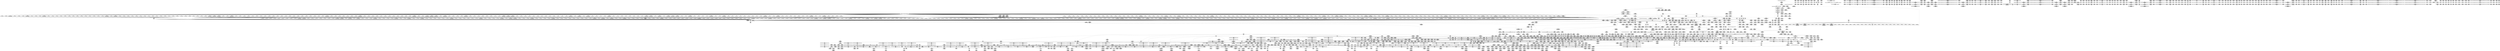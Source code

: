 digraph {
	CE0x3f844f0 [shape=record,shape=Mrecord,label="{CE0x3f844f0|i8_1|*Constant*}"]
	CE0x3ece8c0 [shape=record,shape=Mrecord,label="{CE0x3ece8c0|selinux_netlink_send:tmp4|security/selinux/hooks.c,5070}"]
	CE0x3ea42f0 [shape=record,shape=Mrecord,label="{CE0x3ea42f0|720:_i32,_1216:_i8*,_:_CRE_710,711_}"]
	CE0x3ffe7e0 [shape=record,shape=Mrecord,label="{CE0x3ffe7e0|rcu_lock_acquire:bb}"]
	CE0x3e80020 [shape=record,shape=Mrecord,label="{CE0x3e80020|720:_i32,_1216:_i8*,_:_CRE_2,3_}"]
	CE0x3eef9e0 [shape=record,shape=Mrecord,label="{CE0x3eef9e0|__rcu_read_lock:tmp1|*SummSink*}"]
	CE0x3e88c90 [shape=record,shape=Mrecord,label="{CE0x3e88c90|720:_i32,_1216:_i8*,_:_CRE_574,575_}"]
	CE0x3e77cd0 [shape=record,shape=Mrecord,label="{CE0x3e77cd0|720:_i32,_1216:_i8*,_:_CRE_542,543_}"]
	CE0x3f685c0 [shape=record,shape=Mrecord,label="{CE0x3f685c0|8:_%struct.sock*,_:_SCME_28,29_}"]
	CE0x3e6fce0 [shape=record,shape=Mrecord,label="{CE0x3e6fce0|720:_i32,_1216:_i8*,_:_CRE_31,32_}"]
	CE0x3f86e20 [shape=record,shape=Mrecord,label="{CE0x3f86e20|task_sid:tmp27|security/selinux/hooks.c,208}"]
	CE0x3f656c0 [shape=record,shape=Mrecord,label="{CE0x3f656c0|i32_22|*Constant*|*SummSource*}"]
	CE0x3eca540 [shape=record,shape=Mrecord,label="{CE0x3eca540|selinux_nlmsg_perm:tmp9|security/selinux/hooks.c,4718|*SummSink*}"]
	"CONST[source:0(mediator),value:2(dynamic)][purpose:{subject}][SrcIdx:9]"
	CE0x4003e30 [shape=record,shape=Mrecord,label="{CE0x4003e30|__rcu_read_unlock:do.end|*SummSink*}"]
	CE0x3ea48e0 [shape=record,shape=Mrecord,label="{CE0x3ea48e0|720:_i32,_1216:_i8*,_:_CRE_715,716_}"]
	CE0x3f6f120 [shape=record,shape=Mrecord,label="{CE0x3f6f120|i64_1|*Constant*}"]
	CE0x3ef6520 [shape=record,shape=Mrecord,label="{CE0x3ef6520|GLOBAL:__llvm_gcov_ctr127|Global_var:__llvm_gcov_ctr127|*SummSource*}"]
	CE0x3f41f70 [shape=record,shape=Mrecord,label="{CE0x3f41f70|rcu_read_unlock:if.then|*SummSource*}"]
	CE0x402c990 [shape=record,shape=Mrecord,label="{CE0x402c990|i64*_getelementptr_inbounds_(_4_x_i64_,_4_x_i64_*___llvm_gcov_ctr129,_i64_0,_i64_0)|*Constant*|*SummSink*}"]
	CE0x3ee80a0 [shape=record,shape=Mrecord,label="{CE0x3ee80a0|selinux_netlink_send:tobool|security/selinux/hooks.c,5070|*SummSource*}"]
	CE0x3f02570 [shape=record,shape=Mrecord,label="{CE0x3f02570|selinux_nlmsg_perm:bf.lshr|security/selinux/hooks.c,4729}"]
	CE0x3e84e30 [shape=record,shape=Mrecord,label="{CE0x3e84e30|720:_i32,_1216:_i8*,_:_CRE_369,370_}"]
	CE0x3f82ac0 [shape=record,shape=Mrecord,label="{CE0x3f82ac0|i32_208|*Constant*|*SummSource*}"]
	CE0x3f76f60 [shape=record,shape=Mrecord,label="{CE0x3f76f60|i64*_getelementptr_inbounds_(_4_x_i64_,_4_x_i64_*___llvm_gcov_ctr128,_i64_0,_i64_3)|*Constant*|*SummSource*}"]
	CE0x3f0a480 [shape=record,shape=Mrecord,label="{CE0x3f0a480|selinux_nlmsg_perm:if.end13}"]
	CE0x3ff84d0 [shape=record,shape=Mrecord,label="{CE0x3ff84d0|rcu_lock_acquire:tmp3|*SummSource*}"]
	CE0x3f70700 [shape=record,shape=Mrecord,label="{CE0x3f70700|sock_has_perm:tmp4|security/selinux/hooks.c,3966|*SummSource*}"]
	CE0x3ebbc90 [shape=record,shape=Mrecord,label="{CE0x3ebbc90|selinux_nlmsg_perm:tmp6|security/selinux/hooks.c,4717|*SummSource*}"]
	CE0x3eb8cd0 [shape=record,shape=Mrecord,label="{CE0x3eb8cd0|task_sid:if.end|*SummSource*}"]
	CE0x4007040 [shape=record,shape=Mrecord,label="{CE0x4007040|__preempt_count_add:do.body|*SummSource*}"]
	CE0x3e784e0 [shape=record,shape=Mrecord,label="{CE0x3e784e0|nlmsg_hdr:skb|Function::nlmsg_hdr&Arg::skb::|*SummSource*}"]
	CE0x3f63980 [shape=record,shape=Mrecord,label="{CE0x3f63980|sock_has_perm:u2|security/selinux/hooks.c,3974|*SummSource*}"]
	CE0x3f68c10 [shape=record,shape=Mrecord,label="{CE0x3f68c10|sock_has_perm:tmp|*SummSink*}"]
	CE0x4018170 [shape=record,shape=Mrecord,label="{CE0x4018170|__rcu_read_unlock:bb|*SummSink*}"]
	CE0x4014a40 [shape=record,shape=Mrecord,label="{CE0x4014a40|i8*_undef|*Constant*|*SummSource*}"]
	CE0x3e88dc0 [shape=record,shape=Mrecord,label="{CE0x3e88dc0|720:_i32,_1216:_i8*,_:_CRE_575,576_}"]
	CE0x3f3b480 [shape=record,shape=Mrecord,label="{CE0x3f3b480|sock_has_perm:task|Function::sock_has_perm&Arg::task::|*SummSink*}"]
	CE0x3e56040 [shape=record,shape=Mrecord,label="{CE0x3e56040|720:_i32,_1216:_i8*,_:_CRE_238,239_}"]
	CE0x3f286c0 [shape=record,shape=Mrecord,label="{CE0x3f286c0|i64*_getelementptr_inbounds_(_4_x_i64_,_4_x_i64_*___llvm_gcov_ctr128,_i64_0,_i64_0)|*Constant*|*SummSink*}"]
	CE0x3ef8420 [shape=record,shape=Mrecord,label="{CE0x3ef8420|sock_has_perm:tmp13|security/selinux/hooks.c,3972}"]
	CE0x3ff8eb0 [shape=record,shape=Mrecord,label="{CE0x3ff8eb0|rcu_lock_release:__here|*SummSource*}"]
	CE0x3e94ff0 [shape=record,shape=Mrecord,label="{CE0x3e94ff0|GLOBAL:__llvm_gcov_ctr324|Global_var:__llvm_gcov_ctr324|*SummSink*}"]
	CE0x3ea4f90 [shape=record,shape=Mrecord,label="{CE0x3ea4f90|selinux_nlmsg_perm:tmp31|security/selinux/hooks.c,4730|*SummSink*}"]
	CE0x3ffe5f0 [shape=record,shape=Mrecord,label="{CE0x3ffe5f0|void_(i32*,_i32,_i32*)*_asm_addl_$1,_%gs:$0_,_*m,ri,*m,_dirflag_,_fpsr_,_flags_|*SummSink*}"]
	CE0x3eae410 [shape=record,shape=Mrecord,label="{CE0x3eae410|720:_i32,_1216:_i8*,_:_CRE_968,970_|Function::selinux_netlink_send&Arg::sk::}"]
	CE0x3f6e730 [shape=record,shape=Mrecord,label="{CE0x3f6e730|task_sid:tmp2|*SummSource*}"]
	CE0x3e76b60 [shape=record,shape=Mrecord,label="{CE0x3e76b60|720:_i32,_1216:_i8*,_:_CRE_480,488_|Function::selinux_netlink_send&Arg::sk::}"]
	CE0x3ebb9f0 [shape=record,shape=Mrecord,label="{CE0x3ebb9f0|GLOBAL:__llvm_gcov_ctr325|Global_var:__llvm_gcov_ctr325|*SummSource*}"]
	CE0x3ec3d30 [shape=record,shape=Mrecord,label="{CE0x3ec3d30|nlmsg_hdr:tmp}"]
	CE0x3f5a150 [shape=record,shape=Mrecord,label="{CE0x3f5a150|rcu_read_unlock:tmp19|include/linux/rcupdate.h,933|*SummSource*}"]
	CE0x3f3e650 [shape=record,shape=Mrecord,label="{CE0x3f3e650|__rcu_read_lock:tmp6|include/linux/rcupdate.h,240}"]
	CE0x4015a50 [shape=record,shape=Mrecord,label="{CE0x4015a50|_call_void_mcount()_#3|*SummSource*}"]
	CE0x3f77b90 [shape=record,shape=Mrecord,label="{CE0x3f77b90|task_sid:tmp12|security/selinux/hooks.c,208|*SummSource*}"]
	CE0x3eea4e0 [shape=record,shape=Mrecord,label="{CE0x3eea4e0|8:_%struct.sock*,_:_SCME_36,37_}"]
	CE0x3f84b90 [shape=record,shape=Mrecord,label="{CE0x3f84b90|i8*_getelementptr_inbounds_(_25_x_i8_,_25_x_i8_*_.str3,_i32_0,_i32_0)|*Constant*}"]
	CE0x3f61fa0 [shape=record,shape=Mrecord,label="{CE0x3f61fa0|i8*_getelementptr_inbounds_(_25_x_i8_,_25_x_i8_*_.str45,_i32_0,_i32_0)|*Constant*|*SummSink*}"]
	CE0x3f29530 [shape=record,shape=Mrecord,label="{CE0x3f29530|rcu_read_unlock:tmp15|include/linux/rcupdate.h,933|*SummSource*}"]
	CE0x4015d00 [shape=record,shape=Mrecord,label="{CE0x4015d00|__rcu_read_lock:do.end|*SummSource*}"]
	CE0x4013420 [shape=record,shape=Mrecord,label="{CE0x4013420|rcu_lock_release:tmp2|*SummSource*}"]
	CE0x3f6c980 [shape=record,shape=Mrecord,label="{CE0x3f6c980|i64_3|*Constant*}"]
	CE0x3f49c70 [shape=record,shape=Mrecord,label="{CE0x3f49c70|__rcu_read_lock:tmp5|include/linux/rcupdate.h,239}"]
	CE0x3efe830 [shape=record,shape=Mrecord,label="{CE0x3efe830|i64*_getelementptr_inbounds_(_6_x_i64_,_6_x_i64_*___llvm_gcov_ctr327,_i64_0,_i64_4)|*Constant*|*SummSource*}"]
	CE0x3f6c720 [shape=record,shape=Mrecord,label="{CE0x3f6c720|cred_sid:tmp2|*SummSink*}"]
	CE0x3e7bde0 [shape=record,shape=Mrecord,label="{CE0x3e7bde0|720:_i32,_1216:_i8*,_:_CRE_66,67_}"]
	CE0x3f810e0 [shape=record,shape=Mrecord,label="{CE0x3f810e0|task_sid:tmp16|security/selinux/hooks.c,208|*SummSource*}"]
	CE0x401f710 [shape=record,shape=Mrecord,label="{CE0x401f710|__rcu_read_unlock:tmp4|include/linux/rcupdate.h,244}"]
	CE0x3e84970 [shape=record,shape=Mrecord,label="{CE0x3e84970|720:_i32,_1216:_i8*,_:_CRE_365,366_}"]
	CE0x3e78060 [shape=record,shape=Mrecord,label="{CE0x3e78060|nlmsg_hdr:entry|*SummSource*}"]
	CE0x3f74ff0 [shape=record,shape=Mrecord,label="{CE0x3f74ff0|task_sid:tmp5|security/selinux/hooks.c,208|*SummSink*}"]
	CE0x3f03540 [shape=record,shape=Mrecord,label="{CE0x3f03540|selinux_nlmsg_perm:tmp27|security/selinux/hooks.c,4730}"]
	CE0x4034f40 [shape=record,shape=Mrecord,label="{CE0x4034f40|_call_void_asm_addl_$1,_%gs:$0_,_*m,ri,*m,_dirflag_,_fpsr_,_flags_(i32*___preempt_count,_i32_%sub,_i32*___preempt_count)_#3,_!dbg_!27717,_!srcloc_!27718|./arch/x86/include/asm/preempt.h,77|*SummSource*}"]
	CE0x3e820f0 [shape=record,shape=Mrecord,label="{CE0x3e820f0|720:_i32,_1216:_i8*,_:_CRE_139,140_}"]
	CE0x3efde50 [shape=record,shape=Mrecord,label="{CE0x3efde50|sock_has_perm:tmp11|security/selinux/hooks.c,3970|*SummSink*}"]
	CE0x3f63e30 [shape=record,shape=Mrecord,label="{CE0x3f63e30|sock_has_perm:net3|security/selinux/hooks.c,3974|*SummSource*}"]
	CE0x3f35440 [shape=record,shape=Mrecord,label="{CE0x3f35440|i64*_getelementptr_inbounds_(_20_x_i64_,_20_x_i64_*___llvm_gcov_ctr325,_i64_0,_i64_18)|*Constant*}"]
	CE0x3eab2d0 [shape=record,shape=Mrecord,label="{CE0x3eab2d0|720:_i32,_1216:_i8*,_:_CRE_857,858_}"]
	CE0x3e8e2e0 [shape=record,shape=Mrecord,label="{CE0x3e8e2e0|720:_i32,_1216:_i8*,_:_CRE_678,679_}"]
	CE0x3f670a0 [shape=record,shape=Mrecord,label="{CE0x3f670a0|sock_has_perm:if.then}"]
	CE0x4020ad0 [shape=record,shape=Mrecord,label="{CE0x4020ad0|rcu_lock_release:tmp5|include/linux/rcupdate.h,423}"]
	CE0x3f4c6b0 [shape=record,shape=Mrecord,label="{CE0x3f4c6b0|GLOBAL:__preempt_count_sub|*Constant*|*SummSource*}"]
	CE0x3f23c10 [shape=record,shape=Mrecord,label="{CE0x3f23c10|task_sid:call7|security/selinux/hooks.c,208|*SummSink*}"]
	CE0x3eaa820 [shape=record,shape=Mrecord,label="{CE0x3eaa820|720:_i32,_1216:_i8*,_:_CRE_848,849_}"]
	CE0x3f7f2d0 [shape=record,shape=Mrecord,label="{CE0x3f7f2d0|task_sid:tmp13|security/selinux/hooks.c,208}"]
	CE0x3e5a710 [shape=record,shape=Mrecord,label="{CE0x3e5a710|selinux_netlink_send:tmp|*SummSource*}"]
	CE0x3e94310 [shape=record,shape=Mrecord,label="{CE0x3e94310|selinux_nlmsg_perm:sk_protocol|security/selinux/hooks.c,4729|*SummSource*}"]
	CE0x3e56fb0 [shape=record,shape=Mrecord,label="{CE0x3e56fb0|720:_i32,_1216:_i8*,_:_CRE_251,252_}"]
	CE0x3f76220 [shape=record,shape=Mrecord,label="{CE0x3f76220|GLOBAL:__llvm_gcov_ctr126|Global_var:__llvm_gcov_ctr126|*SummSink*}"]
	CE0x3eb3260 [shape=record,shape=Mrecord,label="{CE0x3eb3260|720:_i32,_1216:_i8*,_:_CRE_1248,1256_|Function::selinux_netlink_send&Arg::sk::}"]
	CE0x3f4cda0 [shape=record,shape=Mrecord,label="{CE0x3f4cda0|rcu_read_unlock:call3|include/linux/rcupdate.h,933}"]
	CE0x3ec4190 [shape=record,shape=Mrecord,label="{CE0x3ec4190|selinux_nlmsg_perm:tmp18|security/selinux/hooks.c,4725|*SummSource*}"]
	CE0x3f23750 [shape=record,shape=Mrecord,label="{CE0x3f23750|GLOBAL:cred_sid|*Constant*}"]
	CE0x3ef19c0 [shape=record,shape=Mrecord,label="{CE0x3ef19c0|avc_has_perm:ssid|Function::avc_has_perm&Arg::ssid::|*SummSink*}"]
	CE0x4028d00 [shape=record,shape=Mrecord,label="{CE0x4028d00|__rcu_read_unlock:tmp2|*SummSink*}"]
	CE0x3eadf00 [shape=record,shape=Mrecord,label="{CE0x3eadf00|720:_i32,_1216:_i8*,_:_CRE_952,960_|Function::selinux_netlink_send&Arg::sk::}"]
	CE0x3edcf90 [shape=record,shape=Mrecord,label="{CE0x3edcf90|sock_has_perm:tmp15|security/selinux/hooks.c,3974|*SummSink*}"]
	CE0x3543030 [shape=record,shape=Mrecord,label="{CE0x3543030|720:_i32,_1216:_i8*,_:_CRE_6,7_}"]
	CE0x3f99a00 [shape=record,shape=Mrecord,label="{CE0x3f99a00|rcu_lock_acquire:entry|*SummSource*}"]
	CE0x3ed98a0 [shape=record,shape=Mrecord,label="{CE0x3ed98a0|i32_4|*Constant*|*SummSource*}"]
	CE0x3eb2620 [shape=record,shape=Mrecord,label="{CE0x3eb2620|720:_i32,_1216:_i8*,_:_CRE_1208,1212_|Function::selinux_netlink_send&Arg::sk::}"]
	CE0x3fa2990 [shape=record,shape=Mrecord,label="{CE0x3fa2990|i32_883|*Constant*|*SummSource*}"]
	CE0x3ed99d0 [shape=record,shape=Mrecord,label="{CE0x3ed99d0|selinux_nlmsg_perm:sclass|security/selinux/hooks.c,4723|*SummSink*}"]
	CE0x4020c50 [shape=record,shape=Mrecord,label="{CE0x4020c50|rcu_lock_release:tmp5|include/linux/rcupdate.h,423|*SummSource*}"]
	CE0x3ed8650 [shape=record,shape=Mrecord,label="{CE0x3ed8650|selinux_netlink_send:tmp7|security/selinux/hooks.c,5071|*SummSource*}"]
	CE0x3543120 [shape=record,shape=Mrecord,label="{CE0x3543120|720:_i32,_1216:_i8*,_:_CRE_7,8_}"]
	CE0x3f6ffc0 [shape=record,shape=Mrecord,label="{CE0x3f6ffc0|task_sid:real_cred|security/selinux/hooks.c,208}"]
	CE0x3e79050 [shape=record,shape=Mrecord,label="{CE0x3e79050|720:_i32,_1216:_i8*,_:_CRE_18,19_|Function::selinux_netlink_send&Arg::sk::}"]
	CE0x3ebdeb0 [shape=record,shape=Mrecord,label="{CE0x3ebdeb0|GLOBAL:__rcu_read_unlock|*Constant*|*SummSink*}"]
	CE0x40074a0 [shape=record,shape=Mrecord,label="{CE0x40074a0|__preempt_count_add:do.body|*SummSink*}"]
	CE0x4022af0 [shape=record,shape=Mrecord,label="{CE0x4022af0|i64_1|*Constant*}"]
	CE0x3ef93e0 [shape=record,shape=Mrecord,label="{CE0x3ef93e0|task_sid:entry|*SummSink*}"]
	CE0x3ed2ac0 [shape=record,shape=Mrecord,label="{CE0x3ed2ac0|i32_-22|*Constant*|*SummSink*}"]
	CE0x3eb29a0 [shape=record,shape=Mrecord,label="{CE0x3eb29a0|720:_i32,_1216:_i8*,_:_CRE_1216,1224_|Function::selinux_netlink_send&Arg::sk::}"]
	CE0x3e7a7e0 [shape=record,shape=Mrecord,label="{CE0x3e7a7e0|720:_i32,_1216:_i8*,_:_CRE_100,101_}"]
	CE0x3ea3840 [shape=record,shape=Mrecord,label="{CE0x3ea3840|720:_i32,_1216:_i8*,_:_CRE_701,702_}"]
	CE0x3ecb770 [shape=record,shape=Mrecord,label="{CE0x3ecb770|GLOBAL:nlmsg_hdr|*Constant*|*SummSink*}"]
	CE0x3e85090 [shape=record,shape=Mrecord,label="{CE0x3e85090|720:_i32,_1216:_i8*,_:_CRE_371,372_}"]
	CE0x3ef3e00 [shape=record,shape=Mrecord,label="{CE0x3ef3e00|sock_has_perm:tmp18|security/selinux/hooks.c,3977|*SummSink*}"]
	CE0x3f0d560 [shape=record,shape=Mrecord,label="{CE0x3f0d560|i8*_getelementptr_inbounds_(_81_x_i8_,_81_x_i8_*_.str70,_i32_0,_i32_0)|*Constant*}"]
	CE0x3f7ffa0 [shape=record,shape=Mrecord,label="{CE0x3f7ffa0|task_sid:tobool4|security/selinux/hooks.c,208|*SummSink*}"]
	CE0x3e8eb80 [shape=record,shape=Mrecord,label="{CE0x3e8eb80|i64*_getelementptr_inbounds_(_2_x_i64_,_2_x_i64_*___llvm_gcov_ctr98,_i64_0,_i64_1)|*Constant*|*SummSource*}"]
	CE0x3eae260 [shape=record,shape=Mrecord,label="{CE0x3eae260|720:_i32,_1216:_i8*,_:_CRE_964,968_|Function::selinux_netlink_send&Arg::sk::}"]
	CE0x3e5ae20 [shape=record,shape=Mrecord,label="{CE0x3e5ae20|selinux_netlink_send:if.end}"]
	CE0x4001860 [shape=record,shape=Mrecord,label="{CE0x4001860|rcu_lock_release:tmp7|*SummSink*}"]
	CE0x4028370 [shape=record,shape=Mrecord,label="{CE0x4028370|__rcu_read_unlock:tmp1|*SummSource*}"]
	CE0x400b080 [shape=record,shape=Mrecord,label="{CE0x400b080|_call_void_mcount()_#3}"]
	CE0x3e8dcf0 [shape=record,shape=Mrecord,label="{CE0x3e8dcf0|720:_i32,_1216:_i8*,_:_CRE_673,674_}"]
	CE0x3f71e00 [shape=record,shape=Mrecord,label="{CE0x3f71e00|GLOBAL:task_sid|*Constant*|*SummSource*}"]
	CE0x3ebd5d0 [shape=record,shape=Mrecord,label="{CE0x3ebd5d0|_call_void_rcu_lock_release(%struct.lockdep_map*_rcu_lock_map)_#10,_!dbg_!27733|include/linux/rcupdate.h,935|*SummSource*}"]
	"CONST[source:1(input),value:2(dynamic)][purpose:{object}][SrcIdx:7]"
	CE0x3f30170 [shape=record,shape=Mrecord,label="{CE0x3f30170|i64*_getelementptr_inbounds_(_20_x_i64_,_20_x_i64_*___llvm_gcov_ctr325,_i64_0,_i64_13)|*Constant*|*SummSource*}"]
	CE0x3e8f5b0 [shape=record,shape=Mrecord,label="{CE0x3e8f5b0|selinux_nlmsg_perm:tmp23|security/selinux/hooks.c,4730|*SummSource*}"]
	CE0x3eef580 [shape=record,shape=Mrecord,label="{CE0x3eef580|cred_sid:security|security/selinux/hooks.c,196|*SummSource*}"]
	CE0x3f2b200 [shape=record,shape=Mrecord,label="{CE0x3f2b200|GLOBAL:rcu_read_unlock|*Constant*}"]
	CE0x3eee890 [shape=record,shape=Mrecord,label="{CE0x3eee890|i64*_getelementptr_inbounds_(_11_x_i64_,_11_x_i64_*___llvm_gcov_ctr127,_i64_0,_i64_1)|*Constant*|*SummSource*}"]
	CE0x3ef2070 [shape=record,shape=Mrecord,label="{CE0x3ef2070|avc_has_perm:tclass|Function::avc_has_perm&Arg::tclass::|*SummSource*}"]
	CE0x3f5a3b0 [shape=record,shape=Mrecord,label="{CE0x3f5a3b0|rcu_read_unlock:tmp20|include/linux/rcupdate.h,933}"]
	CE0x3ec0720 [shape=record,shape=Mrecord,label="{CE0x3ec0720|rcu_lock_release:map|Function::rcu_lock_release&Arg::map::|*SummSource*}"]
	CE0x3e6ea10 [shape=record,shape=Mrecord,label="{CE0x3e6ea10|720:_i32,_1216:_i8*,_:_CRE_130,131_}"]
	CE0x4019300 [shape=record,shape=Mrecord,label="{CE0x4019300|__preempt_count_add:tmp|*SummSource*}"]
	CE0x3f667d0 [shape=record,shape=Mrecord,label="{CE0x3f667d0|sock_has_perm:tmp2|*LoadInst*|security/selinux/hooks.c,3964|*SummSource*}"]
	CE0x3f881e0 [shape=record,shape=Mrecord,label="{CE0x3f881e0|task_sid:tmp23|security/selinux/hooks.c,208}"]
	CE0x3f30270 [shape=record,shape=Mrecord,label="{CE0x3f30270|i64*_getelementptr_inbounds_(_20_x_i64_,_20_x_i64_*___llvm_gcov_ctr325,_i64_0,_i64_13)|*Constant*|*SummSink*}"]
	CE0x3f41050 [shape=record,shape=Mrecord,label="{CE0x3f41050|GLOBAL:__llvm_gcov_ctr132|Global_var:__llvm_gcov_ctr132|*SummSource*}"]
	CE0x3ed5300 [shape=record,shape=Mrecord,label="{CE0x3ed5300|selinux_nlmsg_perm:sk|Function::selinux_nlmsg_perm&Arg::sk::}"]
	CE0x3efb9e0 [shape=record,shape=Mrecord,label="{CE0x3efb9e0|i32_9|*Constant*|*SummSink*}"]
	CE0x3f85ca0 [shape=record,shape=Mrecord,label="{CE0x3f85ca0|i64*_getelementptr_inbounds_(_13_x_i64_,_13_x_i64_*___llvm_gcov_ctr126,_i64_0,_i64_11)|*Constant*}"]
	CE0x3f46ef0 [shape=record,shape=Mrecord,label="{CE0x3f46ef0|_call_void_lock_acquire(%struct.lockdep_map*_%map,_i32_0,_i32_0,_i32_2,_i32_0,_%struct.lockdep_map*_null,_i64_ptrtoint_(i8*_blockaddress(_rcu_lock_acquire,_%__here)_to_i64))_#10,_!dbg_!27716|include/linux/rcupdate.h,418}"]
	CE0x3e87ac0 [shape=record,shape=Mrecord,label="{CE0x3e87ac0|720:_i32,_1216:_i8*,_:_CRE_559,560_}"]
	CE0x3e8d370 [shape=record,shape=Mrecord,label="{CE0x3e8d370|720:_i32,_1216:_i8*,_:_CRE_665,666_}"]
	CE0x3f32e80 [shape=record,shape=Mrecord,label="{CE0x3f32e80|selinux_nlmsg_perm:tmp40|security/selinux/hooks.c,4736|*SummSink*}"]
	CE0x40157d0 [shape=record,shape=Mrecord,label="{CE0x40157d0|_call_void_mcount()_#3}"]
	CE0x4006d30 [shape=record,shape=Mrecord,label="{CE0x4006d30|__preempt_count_add:bb|*SummSource*}"]
	CE0x3eb3960 [shape=record,shape=Mrecord,label="{CE0x3eb3960|720:_i32,_1216:_i8*,_:_CRE_1280,1288_|Function::selinux_netlink_send&Arg::sk::}"]
	CE0x3f7c8a0 [shape=record,shape=Mrecord,label="{CE0x3f7c8a0|cred_sid:tmp|*SummSource*}"]
	CE0x3ee9890 [shape=record,shape=Mrecord,label="{CE0x3ee9890|_ret_void,_!dbg_!27735|include/linux/rcupdate.h,884|*SummSink*}"]
	CE0x3ea4090 [shape=record,shape=Mrecord,label="{CE0x3ea4090|720:_i32,_1216:_i8*,_:_CRE_708,709_}"]
	CE0x3f7e5f0 [shape=record,shape=Mrecord,label="{CE0x3f7e5f0|task_sid:bb|*SummSink*}"]
	CE0x3f72600 [shape=record,shape=Mrecord,label="{CE0x3f72600|i64_5|*Constant*}"]
	CE0x3ea9190 [shape=record,shape=Mrecord,label="{CE0x3ea9190|720:_i32,_1216:_i8*,_:_CRE_829,830_}"]
	CE0x3eb08e0 [shape=record,shape=Mrecord,label="{CE0x3eb08e0|720:_i32,_1216:_i8*,_:_CRE_1128,1136_|Function::selinux_netlink_send&Arg::sk::}"]
	CE0x3eda050 [shape=record,shape=Mrecord,label="{CE0x3eda050|16:_i32,_24:_i16,_:_CRE_20,24_|*MultipleSource*|*LoadInst*|security/selinux/hooks.c,4715|security/selinux/hooks.c,4715|security/selinux/hooks.c,4723}"]
	CE0x3e67ec0 [shape=record,shape=Mrecord,label="{CE0x3e67ec0|i64_4|*Constant*|*SummSink*}"]
	CE0x3ea7a20 [shape=record,shape=Mrecord,label="{CE0x3ea7a20|720:_i32,_1216:_i8*,_:_CRE_809,810_}"]
	CE0x3ffa670 [shape=record,shape=Mrecord,label="{CE0x3ffa670|i64*_getelementptr_inbounds_(_4_x_i64_,_4_x_i64_*___llvm_gcov_ctr130,_i64_0,_i64_0)|*Constant*}"]
	CE0x40146d0 [shape=record,shape=Mrecord,label="{CE0x40146d0|rcu_lock_acquire:tmp7|*SummSink*}"]
	CE0x4005710 [shape=record,shape=Mrecord,label="{CE0x4005710|i64*_getelementptr_inbounds_(_4_x_i64_,_4_x_i64_*___llvm_gcov_ctr130,_i64_0,_i64_3)|*Constant*}"]
	CE0x3e78220 [shape=record,shape=Mrecord,label="{CE0x3e78220|nlmsg_hdr:entry|*SummSink*}"]
	CE0x3eb1590 [shape=record,shape=Mrecord,label="{CE0x3eb1590|720:_i32,_1216:_i8*,_:_CRE_1158,1159_}"]
	CE0x3ec5a80 [shape=record,shape=Mrecord,label="{CE0x3ec5a80|i64*_getelementptr_inbounds_(_6_x_i64_,_6_x_i64_*___llvm_gcov_ctr327,_i64_0,_i64_0)|*Constant*|*SummSink*}"]
	CE0x3f75310 [shape=record,shape=Mrecord,label="{CE0x3f75310|_call_void_mcount()_#3}"]
	CE0x3e92f30 [shape=record,shape=Mrecord,label="{CE0x3e92f30|selinux_nlmsg_perm:tmp8|security/selinux/hooks.c,4717|*SummSink*}"]
	CE0x3f9d790 [shape=record,shape=Mrecord,label="{CE0x3f9d790|rcu_read_lock:tmp10|include/linux/rcupdate.h,882|*SummSink*}"]
	CE0x3f6bc20 [shape=record,shape=Mrecord,label="{CE0x3f6bc20|0:_i32,_4:_i32,_8:_i32,_12:_i32,_:_CMRE_4,8_|*MultipleSource*|security/selinux/hooks.c,196|*LoadInst*|security/selinux/hooks.c,196|security/selinux/hooks.c,197}"]
	CE0x3f28370 [shape=record,shape=Mrecord,label="{CE0x3f28370|rcu_read_lock:tobool|include/linux/rcupdate.h,882|*SummSource*}"]
	CE0x3e71d70 [shape=record,shape=Mrecord,label="{CE0x3e71d70|selinux_nlmsg_perm:tmp29|security/selinux/hooks.c,4730}"]
	CE0x3f86540 [shape=record,shape=Mrecord,label="{CE0x3f86540|task_sid:tmp25|security/selinux/hooks.c,208|*SummSource*}"]
	CE0x3ead510 [shape=record,shape=Mrecord,label="{CE0x3ead510|720:_i32,_1216:_i8*,_:_CRE_900,904_|Function::selinux_netlink_send&Arg::sk::}"]
	CE0x3ec96b0 [shape=record,shape=Mrecord,label="{CE0x3ec96b0|i64*_getelementptr_inbounds_(_6_x_i64_,_6_x_i64_*___llvm_gcov_ctr324,_i64_0,_i64_3)|*Constant*|*SummSource*}"]
	CE0x3f0a8f0 [shape=record,shape=Mrecord,label="{CE0x3f0a8f0|8:_%struct.sock*,_:_SCME_54,55_}"]
	CE0x3e77a10 [shape=record,shape=Mrecord,label="{CE0x3e77a10|720:_i32,_1216:_i8*,_:_CRE_539,540_}"]
	CE0x3f6cc60 [shape=record,shape=Mrecord,label="{CE0x3f6cc60|rcu_read_lock:tmp1}"]
	CE0x3f68470 [shape=record,shape=Mrecord,label="{CE0x3f68470|8:_%struct.sock*,_:_SCME_26,27_}"]
	CE0x3f23ce0 [shape=record,shape=Mrecord,label="{CE0x3f23ce0|GLOBAL:cred_sid|*Constant*|*SummSource*}"]
	CE0x3ef3d90 [shape=record,shape=Mrecord,label="{CE0x3ef3d90|sock_has_perm:tmp18|security/selinux/hooks.c,3977|*SummSource*}"]
	CE0x3f81580 [shape=record,shape=Mrecord,label="{CE0x3f81580|task_sid:tmp17|security/selinux/hooks.c,208|*SummSink*}"]
	CE0x40152c0 [shape=record,shape=Mrecord,label="{CE0x40152c0|i8*_undef|*Constant*|*SummSink*}"]
	CE0x3e79830 [shape=record,shape=Mrecord,label="{CE0x3e79830|selinux_netlink_send:if.then|*SummSink*}"]
	CE0x3ecdb60 [shape=record,shape=Mrecord,label="{CE0x3ecdb60|selinux_nlmsg_perm:tmp2|*LoadInst*|security/selinux/hooks.c,4715}"]
	CE0x3f3fb90 [shape=record,shape=Mrecord,label="{CE0x3f3fb90|__rcu_read_lock:tmp4|include/linux/rcupdate.h,239}"]
	CE0x3efdde0 [shape=record,shape=Mrecord,label="{CE0x3efdde0|sock_has_perm:tmp11|security/selinux/hooks.c,3970|*SummSource*}"]
	CE0x3f6a3a0 [shape=record,shape=Mrecord,label="{CE0x3f6a3a0|sock_has_perm:tmp20|security/selinux/hooks.c,3977|*SummSink*}"]
	CE0x3e7a910 [shape=record,shape=Mrecord,label="{CE0x3e7a910|720:_i32,_1216:_i8*,_:_CRE_101,102_}"]
	CE0x3eeb520 [shape=record,shape=Mrecord,label="{CE0x3eeb520|_call_void_rcu_read_lock()_#10,_!dbg_!27712|security/selinux/hooks.c,207|*SummSink*}"]
	CE0x3eb5a90 [shape=record,shape=Mrecord,label="{CE0x3eb5a90|GLOBAL:selinux_enforcing|Global_var:selinux_enforcing|*SummSink*}"]
	CE0x3ef8970 [shape=record,shape=Mrecord,label="{CE0x3ef8970|sock_has_perm:tmp14|security/selinux/hooks.c,3972}"]
	CE0x3f457d0 [shape=record,shape=Mrecord,label="{CE0x3f457d0|i64_ptrtoint_(i8*_blockaddress(_rcu_lock_acquire,_%__here)_to_i64)|*Constant*}"]
	CE0x3e6bbb0 [shape=record,shape=Mrecord,label="{CE0x3e6bbb0|720:_i32,_1216:_i8*,_:_CRE_112,113_}"]
	CE0x3ef1a80 [shape=record,shape=Mrecord,label="{CE0x3ef1a80|avc_has_perm:tsid|Function::avc_has_perm&Arg::tsid::}"]
	CE0x3e65160 [shape=record,shape=Mrecord,label="{CE0x3e65160|720:_i32,_1216:_i8*,_:_CRE_155,156_}"]
	CE0x3e70520 [shape=record,shape=Mrecord,label="{CE0x3e70520|720:_i32,_1216:_i8*,_:_CRE_179,180_}"]
	CE0x3e89150 [shape=record,shape=Mrecord,label="{CE0x3e89150|720:_i32,_1216:_i8*,_:_CRE_578,579_}"]
	CE0x3ffef40 [shape=record,shape=Mrecord,label="{CE0x3ffef40|__rcu_read_lock:tmp3|*SummSource*}"]
	CE0x3f9afd0 [shape=record,shape=Mrecord,label="{CE0x3f9afd0|rcu_lock_acquire:map|Function::rcu_lock_acquire&Arg::map::}"]
	CE0x4015c90 [shape=record,shape=Mrecord,label="{CE0x4015c90|__rcu_read_unlock:tmp1}"]
	CE0x3ec69a0 [shape=record,shape=Mrecord,label="{CE0x3ec69a0|GLOBAL:selinux_nlmsg_lookup|*Constant*}"]
	CE0x3ed32a0 [shape=record,shape=Mrecord,label="{CE0x3ed32a0|i64_7|*Constant*}"]
	CE0x3f2ff00 [shape=record,shape=Mrecord,label="{CE0x3f2ff00|i64*_getelementptr_inbounds_(_20_x_i64_,_20_x_i64_*___llvm_gcov_ctr325,_i64_0,_i64_13)|*Constant*}"]
	CE0x3eb87b0 [shape=record,shape=Mrecord,label="{CE0x3eb87b0|task_sid:tobool|security/selinux/hooks.c,208|*SummSource*}"]
	CE0x3f467e0 [shape=record,shape=Mrecord,label="{CE0x3f467e0|rcu_read_unlock:tmp12|include/linux/rcupdate.h,933}"]
	CE0x3f08ca0 [shape=record,shape=Mrecord,label="{CE0x3f08ca0|_call_void_mcount()_#3|*SummSink*}"]
	CE0x3f88a10 [shape=record,shape=Mrecord,label="{CE0x3f88a10|task_sid:tmp23|security/selinux/hooks.c,208|*SummSource*}"]
	CE0x3eace20 [shape=record,shape=Mrecord,label="{CE0x3eace20|720:_i32,_1216:_i8*,_:_CRE_880,888_|Function::selinux_netlink_send&Arg::sk::}"]
	CE0x40283e0 [shape=record,shape=Mrecord,label="{CE0x40283e0|__rcu_read_unlock:tmp1|*SummSink*}"]
	CE0x402c5b0 [shape=record,shape=Mrecord,label="{CE0x402c5b0|__preempt_count_sub:tmp7|./arch/x86/include/asm/preempt.h,78|*SummSink*}"]
	CE0x3e6d320 [shape=record,shape=Mrecord,label="{CE0x3e6d320|720:_i32,_1216:_i8*,_:_CRE_140,141_}"]
	CE0x3e8a6b0 [shape=record,shape=Mrecord,label="{CE0x3e8a6b0|720:_i32,_1216:_i8*,_:_CRE_596,597_}"]
	CE0x3f45680 [shape=record,shape=Mrecord,label="{CE0x3f45680|%struct.lockdep_map*_null|*Constant*|*SummSink*}"]
	CE0x4043c40 [shape=record,shape=Mrecord,label="{CE0x4043c40|__preempt_count_add:tmp4|./arch/x86/include/asm/preempt.h,72}"]
	CE0x3f3f270 [shape=record,shape=Mrecord,label="{CE0x3f3f270|rcu_read_unlock:tmp1}"]
	CE0x3fa4930 [shape=record,shape=Mrecord,label="{CE0x3fa4930|rcu_read_lock:tmp18|include/linux/rcupdate.h,882|*SummSource*}"]
	CE0x3e563d0 [shape=record,shape=Mrecord,label="{CE0x3e563d0|720:_i32,_1216:_i8*,_:_CRE_241,242_}"]
	CE0x3f40090 [shape=record,shape=Mrecord,label="{CE0x3f40090|_call_void_mcount()_#3|*SummSink*}"]
	CE0x3e603b0 [shape=record,shape=Mrecord,label="{CE0x3e603b0|720:_i32,_1216:_i8*,_:_CRE_280,288_|Function::selinux_netlink_send&Arg::sk::}"]
	CE0x3e863d0 [shape=record,shape=Mrecord,label="{CE0x3e863d0|720:_i32,_1216:_i8*,_:_CRE_125,126_}"]
	CE0x3f00340 [shape=record,shape=Mrecord,label="{CE0x3f00340|i64_14|*Constant*|*SummSource*}"]
	CE0x3f05e30 [shape=record,shape=Mrecord,label="{CE0x3f05e30|i32_41|*Constant*|*SummSink*}"]
	CE0x3e6bfe0 [shape=record,shape=Mrecord,label="{CE0x3e6bfe0|i64*_getelementptr_inbounds_(_2_x_i64_,_2_x_i64_*___llvm_gcov_ctr98,_i64_0,_i64_1)|*Constant*}"]
	CE0x3ea2ec0 [shape=record,shape=Mrecord,label="{CE0x3ea2ec0|720:_i32,_1216:_i8*,_:_CRE_693,694_}"]
	CE0x3eca230 [shape=record,shape=Mrecord,label="{CE0x3eca230|selinux_nlmsg_perm:tmp9|security/selinux/hooks.c,4718|*SummSource*}"]
	CE0x3f069a0 [shape=record,shape=Mrecord,label="{CE0x3f069a0|i32_1|*Constant*|*SummSource*}"]
	CE0x4022b60 [shape=record,shape=Mrecord,label="{CE0x4022b60|__preempt_count_add:tmp1}"]
	CE0x3e6c660 [shape=record,shape=Mrecord,label="{CE0x3e6c660|get_current:tmp1}"]
	CE0x3f2ffc0 [shape=record,shape=Mrecord,label="{CE0x3f2ffc0|selinux_nlmsg_perm:tmp34|security/selinux/hooks.c,4732}"]
	CE0x3f6aee0 [shape=record,shape=Mrecord,label="{CE0x3f6aee0|GLOBAL:__rcu_read_lock|*Constant*}"]
	CE0x3ebbc20 [shape=record,shape=Mrecord,label="{CE0x3ebbc20|selinux_nlmsg_perm:tmp6|security/selinux/hooks.c,4717}"]
	CE0x3e79d10 [shape=record,shape=Mrecord,label="{CE0x3e79d10|selinux_nlmsg_perm:tmp11|security/selinux/hooks.c,4723}"]
	CE0x3e93760 [shape=record,shape=Mrecord,label="{CE0x3e93760|sock_has_perm:call|security/selinux/hooks.c,3967|*SummSource*}"]
	CE0x3f09240 [shape=record,shape=Mrecord,label="{CE0x3f09240|selinux_nlmsg_perm:if.end19}"]
	CE0x3e62ac0 [shape=record,shape=Mrecord,label="{CE0x3e62ac0|720:_i32,_1216:_i8*,_:_CRE_223,224_}"]
	CE0x3f75da0 [shape=record,shape=Mrecord,label="{CE0x3f75da0|_call_void_mcount()_#3}"]
	CE0x3e75520 [shape=record,shape=Mrecord,label="{CE0x3e75520|720:_i32,_1216:_i8*,_:_CRE_422,423_}"]
	CE0x3f24140 [shape=record,shape=Mrecord,label="{CE0x3f24140|GLOBAL:cred_sid|*Constant*|*SummSink*}"]
	CE0x3eb03a0 [shape=record,shape=Mrecord,label="{CE0x3eb03a0|720:_i32,_1216:_i8*,_:_CRE_1088,1104_|Function::selinux_netlink_send&Arg::sk::}"]
	CE0x3eef840 [shape=record,shape=Mrecord,label="{CE0x3eef840|i64*_getelementptr_inbounds_(_4_x_i64_,_4_x_i64_*___llvm_gcov_ctr128,_i64_0,_i64_1)|*Constant*}"]
	CE0x3e83c10 [shape=record,shape=Mrecord,label="{CE0x3e83c10|selinux_netlink_send:tmp3|security/selinux/hooks.c,5070|*SummSource*}"]
	CE0x3f24710 [shape=record,shape=Mrecord,label="{CE0x3f24710|cred_sid:cred|Function::cred_sid&Arg::cred::|*SummSource*}"]
	CE0x3eafe60 [shape=record,shape=Mrecord,label="{CE0x3eafe60|720:_i32,_1216:_i8*,_:_CRE_1072,1076_|Function::selinux_netlink_send&Arg::sk::}"]
	CE0x3f01a30 [shape=record,shape=Mrecord,label="{CE0x3f01a30|selinux_nlmsg_perm:tmp39|security/selinux/hooks.c,4735}"]
	CE0x3eacbc0 [shape=record,shape=Mrecord,label="{CE0x3eacbc0|720:_i32,_1216:_i8*,_:_CRE_878,879_}"]
	CE0x3ed7a80 [shape=record,shape=Mrecord,label="{CE0x3ed7a80|GLOBAL:__llvm_gcov_ctr325|Global_var:__llvm_gcov_ctr325|*SummSink*}"]
	CE0x3f5ae20 [shape=record,shape=Mrecord,label="{CE0x3f5ae20|rcu_read_unlock:tmp21|include/linux/rcupdate.h,935|*SummSource*}"]
	CE0x3efc0b0 [shape=record,shape=Mrecord,label="{CE0x3efc0b0|i8_2|*Constant*}"]
	CE0x3f83860 [shape=record,shape=Mrecord,label="{CE0x3f83860|i64*_getelementptr_inbounds_(_13_x_i64_,_13_x_i64_*___llvm_gcov_ctr126,_i64_0,_i64_9)|*Constant*}"]
	CE0x3f9e1a0 [shape=record,shape=Mrecord,label="{CE0x3f9e1a0|rcu_read_lock:tmp12|include/linux/rcupdate.h,882|*SummSink*}"]
	CE0x3eac4a0 [shape=record,shape=Mrecord,label="{CE0x3eac4a0|720:_i32,_1216:_i8*,_:_CRE_872,873_}"]
	CE0x3f00540 [shape=record,shape=Mrecord,label="{CE0x3f00540|selinux_nlmsg_perm:tmp36|security/selinux/hooks.c,4735|*SummSink*}"]
	CE0x3f66950 [shape=record,shape=Mrecord,label="{CE0x3f66950|sock_has_perm:tmp3|security/selinux/hooks.c,3964}"]
	CE0x3eaae10 [shape=record,shape=Mrecord,label="{CE0x3eaae10|720:_i32,_1216:_i8*,_:_CRE_853,854_}"]
	CE0x4013490 [shape=record,shape=Mrecord,label="{CE0x4013490|rcu_lock_release:tmp2|*SummSink*}"]
	CE0x3eae8c0 [shape=record,shape=Mrecord,label="{CE0x3eae8c0|720:_i32,_1216:_i8*,_:_CRE_976,980_|Function::selinux_netlink_send&Arg::sk::}"]
	CE0x3f83340 [shape=record,shape=Mrecord,label="{CE0x3f83340|i8*_getelementptr_inbounds_(_41_x_i8_,_41_x_i8_*_.str44,_i32_0,_i32_0)|*Constant*|*SummSource*}"]
	CE0x3e89e60 [shape=record,shape=Mrecord,label="{CE0x3e89e60|720:_i32,_1216:_i8*,_:_CRE_589,590_}"]
	CE0x3eac370 [shape=record,shape=Mrecord,label="{CE0x3eac370|720:_i32,_1216:_i8*,_:_CRE_871,872_}"]
	CE0x3ef32a0 [shape=record,shape=Mrecord,label="{CE0x3ef32a0|sock_has_perm:retval.0}"]
	CE0x3e88ef0 [shape=record,shape=Mrecord,label="{CE0x3e88ef0|720:_i32,_1216:_i8*,_:_CRE_576,577_}"]
	CE0x3edbc20 [shape=record,shape=Mrecord,label="{CE0x3edbc20|selinux_nlmsg_perm:bf.lshr|security/selinux/hooks.c,4729|*SummSource*}"]
	CE0x4018050 [shape=record,shape=Mrecord,label="{CE0x4018050|__rcu_read_unlock:bb}"]
	CE0x3e88b60 [shape=record,shape=Mrecord,label="{CE0x3e88b60|720:_i32,_1216:_i8*,_:_CRE_573,574_}"]
	CE0x3f0c320 [shape=record,shape=Mrecord,label="{CE0x3f0c320|sock_has_perm:cmp|security/selinux/hooks.c,3969|*SummSink*}"]
	CE0x3ebe760 [shape=record,shape=Mrecord,label="{CE0x3ebe760|_ret_void,_!dbg_!27717|include/linux/rcupdate.h,245}"]
	CE0x4021440 [shape=record,shape=Mrecord,label="{CE0x4021440|i32_1|*Constant*}"]
	CE0x3e5fe20 [shape=record,shape=Mrecord,label="{CE0x3e5fe20|720:_i32,_1216:_i8*,_:_CRE_736,740_|Function::selinux_netlink_send&Arg::sk::}"]
	CE0x3eec3e0 [shape=record,shape=Mrecord,label="{CE0x3eec3e0|_call_void_lockdep_rcu_suspicious(i8*_getelementptr_inbounds_(_25_x_i8_,_25_x_i8_*_.str45,_i32_0,_i32_0),_i32_934,_i8*_getelementptr_inbounds_(_44_x_i8_,_44_x_i8_*_.str47,_i32_0,_i32_0))_#10,_!dbg_!27726|include/linux/rcupdate.h,933|*SummSink*}"]
	CE0x3ecbbb0 [shape=record,shape=Mrecord,label="{CE0x3ecbbb0|selinux_nlmsg_perm:bb}"]
	CE0x3ecda50 [shape=record,shape=Mrecord,label="{CE0x3ecda50|i32_59|*Constant*|*SummSink*}"]
	CE0x3f24be0 [shape=record,shape=Mrecord,label="{CE0x3f24be0|_ret_i32_%tmp6,_!dbg_!27716|security/selinux/hooks.c,197|*SummSink*}"]
	CE0x3e682a0 [shape=record,shape=Mrecord,label="{CE0x3e682a0|720:_i32,_1216:_i8*,_:_CRE_61,62_}"]
	CE0x3e8f870 [shape=record,shape=Mrecord,label="{CE0x3e8f870|i64_8|*Constant*|*SummSource*}"]
	CE0x3ef1d60 [shape=record,shape=Mrecord,label="{CE0x3ef1d60|avc_has_perm:tsid|Function::avc_has_perm&Arg::tsid::|*SummSink*}"]
	CE0x3f5b5b0 [shape=record,shape=Mrecord,label="{CE0x3f5b5b0|rcu_read_unlock:tmp22|include/linux/rcupdate.h,935|*SummSource*}"]
	CE0x3f7a740 [shape=record,shape=Mrecord,label="{CE0x3f7a740|rcu_read_unlock:call|include/linux/rcupdate.h,933|*SummSink*}"]
	CE0x3f635b0 [shape=record,shape=Mrecord,label="{CE0x3f635b0|sock_has_perm:net1|security/selinux/hooks.c,3973|*SummSink*}"]
	CE0x3ea4e50 [shape=record,shape=Mrecord,label="{CE0x3ea4e50|selinux_nlmsg_perm:tmp31|security/selinux/hooks.c,4730|*SummSource*}"]
	CE0x3f25cb0 [shape=record,shape=Mrecord,label="{CE0x3f25cb0|_ret_void,_!dbg_!27735|include/linux/rcupdate.h,938|*SummSource*}"]
	CE0x3f42f60 [shape=record,shape=Mrecord,label="{CE0x3f42f60|rcu_read_unlock:tmp14|include/linux/rcupdate.h,933|*SummSource*}"]
	CE0x4019b00 [shape=record,shape=Mrecord,label="{CE0x4019b00|COLLAPSED:_GCMRE___llvm_gcov_ctr128_internal_global_4_x_i64_zeroinitializer:_elem_0:default:}"]
	CE0x3f7b190 [shape=record,shape=Mrecord,label="{CE0x3f7b190|_call_void___rcu_read_lock()_#10,_!dbg_!27710|include/linux/rcupdate.h,879|*SummSink*}"]
	CE0x3f3eb30 [shape=record,shape=Mrecord,label="{CE0x3f3eb30|GLOBAL:__llvm_gcov_ctr132|Global_var:__llvm_gcov_ctr132}"]
	CE0x3e86db0 [shape=record,shape=Mrecord,label="{CE0x3e86db0|720:_i32,_1216:_i8*,_:_CRE_548,549_}"]
	CE0x3f805c0 [shape=record,shape=Mrecord,label="{CE0x3f805c0|task_sid:tmp14|security/selinux/hooks.c,208|*SummSink*}"]
	CE0x3e87140 [shape=record,shape=Mrecord,label="{CE0x3e87140|720:_i32,_1216:_i8*,_:_CRE_551,552_}"]
	CE0x3e8f470 [shape=record,shape=Mrecord,label="{CE0x3e8f470|selinux_nlmsg_perm:tmp23|security/selinux/hooks.c,4730|*SummSink*}"]
	CE0x3e8f9b0 [shape=record,shape=Mrecord,label="{CE0x3e8f9b0|i64_8|*Constant*|*SummSink*}"]
	CE0x3f48790 [shape=record,shape=Mrecord,label="{CE0x3f48790|rcu_read_unlock:tmp9|include/linux/rcupdate.h,933|*SummSink*}"]
	CE0x4007580 [shape=record,shape=Mrecord,label="{CE0x4007580|__rcu_read_unlock:do.end|*SummSource*}"]
	CE0x3f2a300 [shape=record,shape=Mrecord,label="{CE0x3f2a300|GLOBAL:rcu_read_unlock.__warned|Global_var:rcu_read_unlock.__warned|*SummSource*}"]
	CE0x3eb94f0 [shape=record,shape=Mrecord,label="{CE0x3eb94f0|sock_has_perm:if.end}"]
	CE0x3e6df00 [shape=record,shape=Mrecord,label="{CE0x3e6df00|720:_i32,_1216:_i8*,_:_CRE_150,151_}"]
	CE0x3f9aa60 [shape=record,shape=Mrecord,label="{CE0x3f9aa60|rcu_read_lock:tmp7|include/linux/rcupdate.h,882}"]
	CE0x3f2a920 [shape=record,shape=Mrecord,label="{CE0x3f2a920|GLOBAL:rcu_read_lock.__warned|Global_var:rcu_read_lock.__warned}"]
	CE0x3e6f7c0 [shape=record,shape=Mrecord,label="{CE0x3e6f7c0|selinux_nlmsg_perm:tobool|security/selinux/hooks.c,4724|*SummSource*}"]
	CE0x3f06590 [shape=record,shape=Mrecord,label="{CE0x3f06590|i32_41|*Constant*|*SummSource*}"]
	CE0x3f0a7c0 [shape=record,shape=Mrecord,label="{CE0x3f0a7c0|8:_%struct.sock*,_:_SCME_53,54_}"]
	CE0x3eb4340 [shape=record,shape=Mrecord,label="{CE0x3eb4340|selinux_nlmsg_perm:conv|security/selinux/hooks.c,4729|*SummSink*}"]
	CE0x4026280 [shape=record,shape=Mrecord,label="{CE0x4026280|GLOBAL:__preempt_count|Global_var:__preempt_count}"]
	CE0x3ed8b10 [shape=record,shape=Mrecord,label="{CE0x3ed8b10|i64*_getelementptr_inbounds_(_6_x_i64_,_6_x_i64_*___llvm_gcov_ctr324,_i64_0,_i64_4)|*Constant*|*SummSource*}"]
	CE0x3f688f0 [shape=record,shape=Mrecord,label="{CE0x3f688f0|task_sid:do.end6|*SummSource*}"]
	CE0x402a800 [shape=record,shape=Mrecord,label="{CE0x402a800|__preempt_count_sub:do.end|*SummSink*}"]
	CE0x3ef9910 [shape=record,shape=Mrecord,label="{CE0x3ef9910|sock_has_perm:tmp8|security/selinux/hooks.c,3969|*SummSource*}"]
	CE0x3f29cb0 [shape=record,shape=Mrecord,label="{CE0x3f29cb0|i64*_getelementptr_inbounds_(_11_x_i64_,_11_x_i64_*___llvm_gcov_ctr132,_i64_0,_i64_8)|*Constant*}"]
	CE0x3f7f190 [shape=record,shape=Mrecord,label="{CE0x3f7f190|task_sid:tmp11|security/selinux/hooks.c,208|*SummSource*}"]
	CE0x3e86b50 [shape=record,shape=Mrecord,label="{CE0x3e86b50|720:_i32,_1216:_i8*,_:_CRE_546,547_}"]
	CE0x3ec6d60 [shape=record,shape=Mrecord,label="{CE0x3ec6d60|nlmsg_hdr:tmp2|*SummSource*}"]
	CE0x3f62450 [shape=record,shape=Mrecord,label="{CE0x3f62450|i8_2|*Constant*|*SummSource*}"]
	CE0x3ed2c00 [shape=record,shape=Mrecord,label="{CE0x3ed2c00|selinux_nlmsg_perm:cmp3|security/selinux/hooks.c,4725|*SummSource*}"]
	CE0x3f71420 [shape=record,shape=Mrecord,label="{CE0x3f71420|rcu_read_lock:entry|*SummSource*}"]
	CE0x3e6fba0 [shape=record,shape=Mrecord,label="{CE0x3e6fba0|720:_i32,_1216:_i8*,_:_CRE_30,31_}"]
	CE0x3e71c00 [shape=record,shape=Mrecord,label="{CE0x3e71c00|720:_i32,_1216:_i8*,_:_CRE_205,206_}"]
	CE0x3ff7da0 [shape=record,shape=Mrecord,label="{CE0x3ff7da0|__rcu_read_unlock:do.end}"]
	CE0x3e7a0d0 [shape=record,shape=Mrecord,label="{CE0x3e7a0d0|4:_i16,_:_CRE_0,4_|*MultipleSource*|security/selinux/hooks.c,4723|security/selinux/hooks.c,4721}"]
	CE0x3f88170 [shape=record,shape=Mrecord,label="{CE0x3f88170|i64*_getelementptr_inbounds_(_13_x_i64_,_13_x_i64_*___llvm_gcov_ctr126,_i64_0,_i64_10)|*Constant*}"]
	CE0x3ed34e0 [shape=record,shape=Mrecord,label="{CE0x3ed34e0|selinux_nlmsg_perm:cmp3|security/selinux/hooks.c,4725|*SummSink*}"]
	CE0x4028c20 [shape=record,shape=Mrecord,label="{CE0x4028c20|__rcu_read_unlock:tmp2}"]
	CE0x3f309d0 [shape=record,shape=Mrecord,label="{CE0x3f309d0|selinux_nlmsg_perm:tmp35|security/selinux/hooks.c,4732|*SummSource*}"]
	CE0x3ff9300 [shape=record,shape=Mrecord,label="{CE0x3ff9300|__preempt_count_sub:tmp7|./arch/x86/include/asm/preempt.h,78|*SummSource*}"]
	CE0x4044000 [shape=record,shape=Mrecord,label="{CE0x4044000|i64*_getelementptr_inbounds_(_4_x_i64_,_4_x_i64_*___llvm_gcov_ctr135,_i64_0,_i64_1)|*Constant*|*SummSink*}"]
	CE0x3e62f80 [shape=record,shape=Mrecord,label="{CE0x3e62f80|720:_i32,_1216:_i8*,_:_CRE_227,228_}"]
	CE0x3ea7180 [shape=record,shape=Mrecord,label="{CE0x3ea7180|720:_i32,_1216:_i8*,_:_CRE_776,784_|Function::selinux_netlink_send&Arg::sk::}"]
	CE0x400c080 [shape=record,shape=Mrecord,label="{CE0x400c080|__preempt_count_sub:tmp5|./arch/x86/include/asm/preempt.h,77|*SummSink*}"]
	CE0x3f3bfa0 [shape=record,shape=Mrecord,label="{CE0x3f3bfa0|i32_255|*Constant*}"]
	CE0x40017f0 [shape=record,shape=Mrecord,label="{CE0x40017f0|rcu_lock_release:tmp7|*SummSource*}"]
	CE0x3f74f20 [shape=record,shape=Mrecord,label="{CE0x3f74f20|task_sid:tmp5|security/selinux/hooks.c,208|*SummSource*}"]
	CE0x3f7e4a0 [shape=record,shape=Mrecord,label="{CE0x3f7e4a0|task_sid:do.body5|*SummSink*}"]
	CE0x3ef9580 [shape=record,shape=Mrecord,label="{CE0x3ef9580|i32_2|*Constant*|*SummSink*}"]
	CE0x3ee0040 [shape=record,shape=Mrecord,label="{CE0x3ee0040|avc_has_perm:ssid|Function::avc_has_perm&Arg::ssid::}"]
	CE0x3e83030 [shape=record,shape=Mrecord,label="{CE0x3e83030|720:_i32,_1216:_i8*,_:_CRE_32,33_}"]
	CE0x402cad0 [shape=record,shape=Mrecord,label="{CE0x402cad0|i64*_getelementptr_inbounds_(_4_x_i64_,_4_x_i64_*___llvm_gcov_ctr135,_i64_0,_i64_1)|*Constant*}"]
	CE0x3e5ba80 [shape=record,shape=Mrecord,label="{CE0x3e5ba80|GLOBAL:cap_netlink_send|*Constant*}"]
	CE0x3f73f40 [shape=record,shape=Mrecord,label="{CE0x3f73f40|i64_3|*Constant*|*SummSink*}"]
	CE0x3e78930 [shape=record,shape=Mrecord,label="{CE0x3e78930|_ret_%struct.nlmsghdr*_%tmp5,_!dbg_!27714|include/linux/netlink.h,15|*SummSink*}"]
	CE0x3e86630 [shape=record,shape=Mrecord,label="{CE0x3e86630|720:_i32,_1216:_i8*,_:_CRE_127,128_}"]
	CE0x3f44da0 [shape=record,shape=Mrecord,label="{CE0x3f44da0|rcu_lock_acquire:tmp1|*SummSource*}"]
	CE0x3ec93c0 [shape=record,shape=Mrecord,label="{CE0x3ec93c0|selinux_netlink_send:tmp2|security/selinux/hooks.c,5070|*SummSink*}"]
	CE0x3edb7d0 [shape=record,shape=Mrecord,label="{CE0x3edb7d0|i64*_getelementptr_inbounds_(_2_x_i64_,_2_x_i64_*___llvm_gcov_ctr326,_i64_0,_i64_1)|*Constant*|*SummSink*}"]
	CE0x3e8d5d0 [shape=record,shape=Mrecord,label="{CE0x3e8d5d0|720:_i32,_1216:_i8*,_:_CRE_667,668_}"]
	CE0x3f5c870 [shape=record,shape=Mrecord,label="{CE0x3f5c870|8:_%struct.sock*,_:_SCME_40,41_}"]
	CE0x3ff8600 [shape=record,shape=Mrecord,label="{CE0x3ff8600|_call_void_mcount()_#3}"]
	CE0x3f09fe0 [shape=record,shape=Mrecord,label="{CE0x3f09fe0|task_sid:tmp4|*LoadInst*|security/selinux/hooks.c,208|*SummSink*}"]
	CE0x3f9d1c0 [shape=record,shape=Mrecord,label="{CE0x3f9d1c0|rcu_read_lock:tmp9|include/linux/rcupdate.h,882|*SummSource*}"]
	CE0x3ef2f10 [shape=record,shape=Mrecord,label="{CE0x3ef2f10|_ret_i32_%retval.0,_!dbg_!27728|security/selinux/avc.c,775|*SummSink*}"]
	CE0x3eb5630 [shape=record,shape=Mrecord,label="{CE0x3eb5630|nlmsg_hdr:tmp3|*SummSource*}"]
	CE0x3f6d1a0 [shape=record,shape=Mrecord,label="{CE0x3f6d1a0|task_sid:tmp1|*SummSource*}"]
	CE0x3f0cdd0 [shape=record,shape=Mrecord,label="{CE0x3f0cdd0|sock_has_perm:tmp8|security/selinux/hooks.c,3969}"]
	CE0x4026790 [shape=record,shape=Mrecord,label="{CE0x4026790|__preempt_count_add:tmp6|./arch/x86/include/asm/preempt.h,73|*SummSink*}"]
	CE0x3e62010 [shape=record,shape=Mrecord,label="{CE0x3e62010|720:_i32,_1216:_i8*,_:_CRE_214,215_}"]
	CE0x3ffa5e0 [shape=record,shape=Mrecord,label="{CE0x3ffa5e0|rcu_lock_acquire:bb|*SummSink*}"]
	CE0x3ebd700 [shape=record,shape=Mrecord,label="{CE0x3ebd700|_call_void_rcu_lock_release(%struct.lockdep_map*_rcu_lock_map)_#10,_!dbg_!27733|include/linux/rcupdate.h,935|*SummSink*}"]
	CE0x3e8c9f0 [shape=record,shape=Mrecord,label="{CE0x3e8c9f0|720:_i32,_1216:_i8*,_:_CRE_657,658_}"]
	CE0x3ebd870 [shape=record,shape=Mrecord,label="{CE0x3ebd870|rcu_lock_release:entry}"]
	CE0x3eb5470 [shape=record,shape=Mrecord,label="{CE0x3eb5470|nlmsg_hdr:tmp3}"]
	CE0x3fa1250 [shape=record,shape=Mrecord,label="{CE0x3fa1250|rcu_read_lock:tmp15|include/linux/rcupdate.h,882|*SummSource*}"]
	CE0x3fa32f0 [shape=record,shape=Mrecord,label="{CE0x3fa32f0|i8*_getelementptr_inbounds_(_42_x_i8_,_42_x_i8_*_.str46,_i32_0,_i32_0)|*Constant*|*SummSink*}"]
	CE0x3f87960 [shape=record,shape=Mrecord,label="{CE0x3f87960|task_sid:tmp20|security/selinux/hooks.c,208|*SummSink*}"]
	CE0x3edf000 [shape=record,shape=Mrecord,label="{CE0x3edf000|sock_has_perm:tmp17|security/selinux/hooks.c,3976|*SummSink*}"]
	CE0x3edd3b0 [shape=record,shape=Mrecord,label="{CE0x3edd3b0|sock_has_perm:sk4|security/selinux/hooks.c,3974|*SummSink*}"]
	CE0x3ecd5f0 [shape=record,shape=Mrecord,label="{CE0x3ecd5f0|selinux_netlink_send:tmp11|security/selinux/hooks.c,5074|*SummSource*}"]
	CE0x3eaf3e0 [shape=record,shape=Mrecord,label="{CE0x3eaf3e0|720:_i32,_1216:_i8*,_:_CRE_1024,1032_|Function::selinux_netlink_send&Arg::sk::}"]
	CE0x402c800 [shape=record,shape=Mrecord,label="{CE0x402c800|__rcu_read_unlock:tmp}"]
	CE0x3f38040 [shape=record,shape=Mrecord,label="{CE0x3f38040|_ret_i32_%retval.0,_!dbg_!27740|security/selinux/hooks.c,3977|*SummSource*}"]
	CE0x3e782e0 [shape=record,shape=Mrecord,label="{CE0x3e782e0|nlmsg_hdr:skb|Function::nlmsg_hdr&Arg::skb::}"]
	CE0x3ebd280 [shape=record,shape=Mrecord,label="{CE0x3ebd280|rcu_read_unlock:tmp18|include/linux/rcupdate.h,933|*SummSink*}"]
	CE0x3e83120 [shape=record,shape=Mrecord,label="{CE0x3e83120|720:_i32,_1216:_i8*,_:_CRE_33,34_}"]
	CE0x3eeb360 [shape=record,shape=Mrecord,label="{CE0x3eeb360|_call_void_rcu_read_lock()_#10,_!dbg_!27712|security/selinux/hooks.c,207}"]
	CE0x3e77220 [shape=record,shape=Mrecord,label="{CE0x3e77220|720:_i32,_1216:_i8*,_:_CRE_520,528_|Function::selinux_netlink_send&Arg::sk::}"]
	CE0x3e89020 [shape=record,shape=Mrecord,label="{CE0x3e89020|720:_i32,_1216:_i8*,_:_CRE_577,578_}"]
	CE0x3ed5a20 [shape=record,shape=Mrecord,label="{CE0x3ed5a20|selinux_nlmsg_perm:sk|Function::selinux_nlmsg_perm&Arg::sk::|*SummSink*}"]
	CE0x3f0baf0 [shape=record,shape=Mrecord,label="{CE0x3f0baf0|get_current:tmp2|*SummSink*}"]
	CE0x3e837c0 [shape=record,shape=Mrecord,label="{CE0x3e837c0|selinux_netlink_send:tmp}"]
	CE0x3ee9c80 [shape=record,shape=Mrecord,label="{CE0x3ee9c80|8:_%struct.sock*,_:_SCME_48,49_}"]
	CE0x3f85750 [shape=record,shape=Mrecord,label="{CE0x3f85750|task_sid:tmp23|security/selinux/hooks.c,208|*SummSink*}"]
	CE0x4043d20 [shape=record,shape=Mrecord,label="{CE0x4043d20|__preempt_count_add:tmp4|./arch/x86/include/asm/preempt.h,72|*SummSink*}"]
	CE0x3f07380 [shape=record,shape=Mrecord,label="{CE0x3f07380|i64*_getelementptr_inbounds_(_20_x_i64_,_20_x_i64_*___llvm_gcov_ctr325,_i64_0,_i64_0)|*Constant*|*SummSource*}"]
	CE0x3f45450 [shape=record,shape=Mrecord,label="{CE0x3f45450|GLOBAL:rcu_read_unlock.__warned|Global_var:rcu_read_unlock.__warned}"]
	CE0x3eb27e0 [shape=record,shape=Mrecord,label="{CE0x3eb27e0|720:_i32,_1216:_i8*,_:_CRE_1212,1216_|Function::selinux_netlink_send&Arg::sk::}"]
	CE0x3f70060 [shape=record,shape=Mrecord,label="{CE0x3f70060|task_sid:real_cred|security/selinux/hooks.c,208|*SummSource*}"]
	CE0x4016130 [shape=record,shape=Mrecord,label="{CE0x4016130|__rcu_read_unlock:tmp|*SummSource*}"]
	CE0x3ff9920 [shape=record,shape=Mrecord,label="{CE0x3ff9920|void_(i32*,_i32,_i32*)*_asm_addl_$1,_%gs:$0_,_*m,ri,*m,_dirflag_,_fpsr_,_flags_}"]
	CE0x3e56c20 [shape=record,shape=Mrecord,label="{CE0x3e56c20|720:_i32,_1216:_i8*,_:_CRE_248,249_}"]
	CE0x3e5f7c0 [shape=record,shape=Mrecord,label="{CE0x3e5f7c0|720:_i32,_1216:_i8*,_:_CRE_720,724_|Function::selinux_netlink_send&Arg::sk::}"]
	CE0x3e56760 [shape=record,shape=Mrecord,label="{CE0x3e56760|720:_i32,_1216:_i8*,_:_CRE_244,245_}"]
	CE0x3ed8800 [shape=record,shape=Mrecord,label="{CE0x3ed8800|selinux_netlink_send:tmp7|security/selinux/hooks.c,5071|*SummSink*}"]
	CE0x3f37330 [shape=record,shape=Mrecord,label="{CE0x3f37330|get_current:entry|*SummSource*}"]
	CE0x3edec40 [shape=record,shape=Mrecord,label="{CE0x3edec40|sock_has_perm:sclass|security/selinux/hooks.c,3976|*SummSink*}"]
	CE0x3f886f0 [shape=record,shape=Mrecord,label="{CE0x3f886f0|task_sid:tmp22|security/selinux/hooks.c,208|*SummSink*}"]
	CE0x3efe9d0 [shape=record,shape=Mrecord,label="{CE0x3efe9d0|i64*_getelementptr_inbounds_(_6_x_i64_,_6_x_i64_*___llvm_gcov_ctr327,_i64_0,_i64_4)|*Constant*|*SummSink*}"]
	CE0x3eb35e0 [shape=record,shape=Mrecord,label="{CE0x3eb35e0|720:_i32,_1216:_i8*,_:_CRE_1264,1272_|Function::selinux_netlink_send&Arg::sk::}"]
	CE0x3e6cb60 [shape=record,shape=Mrecord,label="{CE0x3e6cb60|selinux_netlink_send:return|*SummSource*}"]
	CE0x3e7fd40 [shape=record,shape=Mrecord,label="{CE0x3e7fd40|i32_16|*Constant*|*SummSource*}"]
	CE0x3f5b1b0 [shape=record,shape=Mrecord,label="{CE0x3f5b1b0|i64*_getelementptr_inbounds_(_11_x_i64_,_11_x_i64_*___llvm_gcov_ctr132,_i64_0,_i64_10)|*Constant*|*SummSink*}"]
	CE0x3ede4b0 [shape=record,shape=Mrecord,label="{CE0x3ede4b0|sock_has_perm:tmp16|security/selinux/hooks.c,3976|*SummSink*}"]
	CE0x3f66a30 [shape=record,shape=Mrecord,label="{CE0x3f66a30|sock_has_perm:tmp3|security/selinux/hooks.c,3964|*SummSource*}"]
	CE0x3f0c710 [shape=record,shape=Mrecord,label="{CE0x3f0c710|sock_has_perm:tmp7|security/selinux/hooks.c,3969}"]
	CE0x3e703f0 [shape=record,shape=Mrecord,label="{CE0x3e703f0|720:_i32,_1216:_i8*,_:_CRE_178,179_}"]
	CE0x3ffc9d0 [shape=record,shape=Mrecord,label="{CE0x3ffc9d0|__preempt_count_add:tmp3|*SummSink*}"]
	CE0x3f07040 [shape=record,shape=Mrecord,label="{CE0x3f07040|nlmsg_hdr:tmp5|include/linux/netlink.h,15}"]
	CE0x3ea4ab0 [shape=record,shape=Mrecord,label="{CE0x3ea4ab0|selinux_nlmsg_perm:tmp30|security/selinux/hooks.c,4730|*SummSink*}"]
	CE0x3f08020 [shape=record,shape=Mrecord,label="{CE0x3f08020|get_current:bb|*SummSource*}"]
	CE0x3e55cb0 [shape=record,shape=Mrecord,label="{CE0x3e55cb0|720:_i32,_1216:_i8*,_:_CRE_235,236_}"]
	CE0x3eb16d0 [shape=record,shape=Mrecord,label="{CE0x3eb16d0|720:_i32,_1216:_i8*,_:_CRE_1159,1160_}"]
	CE0x3ffdf70 [shape=record,shape=Mrecord,label="{CE0x3ffdf70|i64*_getelementptr_inbounds_(_4_x_i64_,_4_x_i64_*___llvm_gcov_ctr133,_i64_0,_i64_1)|*Constant*}"]
	CE0x3efe360 [shape=record,shape=Mrecord,label="{CE0x3efe360|sock_has_perm:tmp12|security/selinux/hooks.c,3970|*SummSource*}"]
	CE0x4002ca0 [shape=record,shape=Mrecord,label="{CE0x4002ca0|_call_void_mcount()_#3|*SummSink*}"]
	CE0x3e881e0 [shape=record,shape=Mrecord,label="{CE0x3e881e0|720:_i32,_1216:_i8*,_:_CRE_565,566_}"]
	CE0x3ec74e0 [shape=record,shape=Mrecord,label="{CE0x3ec74e0|selinux_nlmsg_perm:tmp14|security/selinux/hooks.c,4724|*SummSink*}"]
	CE0x3ed4b20 [shape=record,shape=Mrecord,label="{CE0x3ed4b20|selinux_netlink_send:tmp9|security/selinux/hooks.c,5073|*SummSink*}"]
	CE0x40266b0 [shape=record,shape=Mrecord,label="{CE0x40266b0|__preempt_count_add:tmp6|./arch/x86/include/asm/preempt.h,73}"]
	CE0x3f9e620 [shape=record,shape=Mrecord,label="{CE0x3f9e620|rcu_read_lock:call3|include/linux/rcupdate.h,882|*SummSource*}"]
	CE0x3e8efb0 [shape=record,shape=Mrecord,label="{CE0x3e8efb0|selinux_nlmsg_perm:call8|security/selinux/hooks.c,4726|*SummSink*}"]
	CE0x3f3f660 [shape=record,shape=Mrecord,label="{CE0x3f3f660|_call_void_mcount()_#3|*SummSink*}"]
	CE0x3f5a010 [shape=record,shape=Mrecord,label="{CE0x3f5a010|rcu_read_unlock:tmp19|include/linux/rcupdate.h,933}"]
	CE0x3e85da0 [shape=record,shape=Mrecord,label="{CE0x3e85da0|720:_i32,_1216:_i8*,_:_CRE_382,383_}"]
	CE0x3f04550 [shape=record,shape=Mrecord,label="{CE0x3f04550|_call_void_mcount()_#3|*SummSource*}"]
	CE0x3e85b40 [shape=record,shape=Mrecord,label="{CE0x3e85b40|720:_i32,_1216:_i8*,_:_CRE_380,381_}"]
	CE0x4015d90 [shape=record,shape=Mrecord,label="{CE0x4015d90|__rcu_read_lock:do.end|*SummSink*}"]
	CE0x40147d0 [shape=record,shape=Mrecord,label="{CE0x40147d0|i8*_undef|*Constant*}"]
	CE0x4015fc0 [shape=record,shape=Mrecord,label="{CE0x4015fc0|__rcu_read_unlock:tmp|*SummSink*}"]
	CE0x3f261e0 [shape=record,shape=Mrecord,label="{CE0x3f261e0|rcu_read_lock:land.lhs.true2|*SummSource*}"]
	CE0x3f9e910 [shape=record,shape=Mrecord,label="{CE0x3f9e910|i64_7|*Constant*}"]
	CE0x3ebfcd0 [shape=record,shape=Mrecord,label="{CE0x3ebfcd0|GLOBAL:rcu_lock_release|*Constant*}"]
	CE0x3f01220 [shape=record,shape=Mrecord,label="{CE0x3f01220|selinux_nlmsg_perm:tmp37|security/selinux/hooks.c,4735|*SummSource*}"]
	CE0x3f2b090 [shape=record,shape=Mrecord,label="{CE0x3f2b090|rcu_read_lock:do.body|*SummSource*}"]
	CE0x3edb230 [shape=record,shape=Mrecord,label="{CE0x3edb230|sock_has_perm:tmp6|security/selinux/hooks.c,3969}"]
	CE0x3e6d7e0 [shape=record,shape=Mrecord,label="{CE0x3e6d7e0|720:_i32,_1216:_i8*,_:_CRE_144,145_}"]
	CE0x40235f0 [shape=record,shape=Mrecord,label="{CE0x40235f0|__preempt_count_sub:sub|./arch/x86/include/asm/preempt.h,77}"]
	CE0x3f78320 [shape=record,shape=Mrecord,label="{CE0x3f78320|rcu_read_unlock:tmp3|*SummSource*}"]
	CE0x3ec7650 [shape=record,shape=Mrecord,label="{CE0x3ec7650|selinux_nlmsg_perm:tmp15|security/selinux/hooks.c,4724}"]
	CE0x50285a0 [shape=record,shape=Mrecord,label="{CE0x50285a0|720:_i32,_1216:_i8*,_:_CRE_8,12_|Function::selinux_netlink_send&Arg::sk::}"]
	CE0x4028760 [shape=record,shape=Mrecord,label="{CE0x4028760|_ret_void,_!dbg_!27720|./arch/x86/include/asm/preempt.h,78|*SummSink*}"]
	CE0x3e66460 [shape=record,shape=Mrecord,label="{CE0x3e66460|720:_i32,_1216:_i8*,_:_CRE_171,172_}"]
	CE0x3f3c2c0 [shape=record,shape=Mrecord,label="{CE0x3f3c2c0|rcu_read_unlock:tmp5|include/linux/rcupdate.h,933|*SummSource*}"]
	CE0x3e708b0 [shape=record,shape=Mrecord,label="{CE0x3e708b0|720:_i32,_1216:_i8*,_:_CRE_182,183_}"]
	CE0x3f633e0 [shape=record,shape=Mrecord,label="{CE0x3f633e0|sock_has_perm:net1|security/selinux/hooks.c,3973}"]
	CE0x4964b50 [shape=record,shape=Mrecord,label="{CE0x4964b50|720:_i32,_1216:_i8*,_:_CRE_84,85_}"]
	CE0x3e709e0 [shape=record,shape=Mrecord,label="{CE0x3e709e0|720:_i32,_1216:_i8*,_:_CRE_183,184_}"]
	CE0x3e92c60 [shape=record,shape=Mrecord,label="{CE0x3e92c60|selinux_nlmsg_perm:tmp8|security/selinux/hooks.c,4717}"]
	CE0x3ef0060 [shape=record,shape=Mrecord,label="{CE0x3ef0060|i64_56|*Constant*|*SummSink*}"]
	CE0x3eac240 [shape=record,shape=Mrecord,label="{CE0x3eac240|720:_i32,_1216:_i8*,_:_CRE_870,871_}"]
	CE0x3ec5ca0 [shape=record,shape=Mrecord,label="{CE0x3ec5ca0|i64*_getelementptr_inbounds_(_2_x_i64_,_2_x_i64_*___llvm_gcov_ctr326,_i64_0,_i64_1)|*Constant*}"]
	CE0x3ef0790 [shape=record,shape=Mrecord,label="{CE0x3ef0790|_ret_void,_!dbg_!27717|include/linux/rcupdate.h,419|*SummSource*}"]
	CE0x3f68b00 [shape=record,shape=Mrecord,label="{CE0x3f68b00|i64*_getelementptr_inbounds_(_13_x_i64_,_13_x_i64_*___llvm_gcov_ctr126,_i64_0,_i64_0)|*Constant*}"]
	CE0x3e86a20 [shape=record,shape=Mrecord,label="{CE0x3e86a20|720:_i32,_1216:_i8*,_:_CRE_545,546_}"]
	CE0x3f7b500 [shape=record,shape=Mrecord,label="{CE0x3f7b500|task_sid:land.lhs.true2|*SummSource*}"]
	CE0x3e89740 [shape=record,shape=Mrecord,label="{CE0x3e89740|720:_i32,_1216:_i8*,_:_CRE_583,584_}"]
	CE0x3ebc1a0 [shape=record,shape=Mrecord,label="{CE0x3ebc1a0|selinux_nlmsg_perm:cmp|security/selinux/hooks.c,4717|*SummSink*}"]
	CE0x3f2d4c0 [shape=record,shape=Mrecord,label="{CE0x3f2d4c0|task_sid:tmp11|security/selinux/hooks.c,208}"]
	CE0x3e732b0 [shape=record,shape=Mrecord,label="{CE0x3e732b0|720:_i32,_1216:_i8*,_:_CRE_393,394_}"]
	CE0x3eda340 [shape=record,shape=Mrecord,label="{CE0x3eda340|nlmsg_hdr:tmp1}"]
	CE0x3e8b620 [shape=record,shape=Mrecord,label="{CE0x3e8b620|720:_i32,_1216:_i8*,_:_CRE_612,616_|Function::selinux_netlink_send&Arg::sk::}"]
	CE0x3f713b0 [shape=record,shape=Mrecord,label="{CE0x3f713b0|rcu_read_lock:entry}"]
	CE0x3ffeaa0 [shape=record,shape=Mrecord,label="{CE0x3ffeaa0|_call_void_asm_sideeffect_,_memory_,_dirflag_,_fpsr_,_flags_()_#3,_!dbg_!27711,_!srcloc_!27714|include/linux/rcupdate.h,244|*SummSink*}"]
	CE0x40318c0 [shape=record,shape=Mrecord,label="{CE0x40318c0|void_(i32*,_i32,_i32*)*_asm_addl_$1,_%gs:$0_,_*m,ri,*m,_dirflag_,_fpsr_,_flags_}"]
	CE0x3f0cb10 [shape=record,shape=Mrecord,label="{CE0x3f0cb10|sock_has_perm:tmp7|security/selinux/hooks.c,3969|*SummSink*}"]
	CE0x3ec7a20 [shape=record,shape=Mrecord,label="{CE0x3ec7a20|selinux_nlmsg_perm:tmp15|security/selinux/hooks.c,4724|*SummSink*}"]
	CE0x3f3a590 [shape=record,shape=Mrecord,label="{CE0x3f3a590|selinux_nlmsg_perm:tmp46|security/selinux/hooks.c,4740|*SummSink*}"]
	CE0x3f26630 [shape=record,shape=Mrecord,label="{CE0x3f26630|COLLAPSED:_GCMRE___llvm_gcov_ctr127_internal_global_11_x_i64_zeroinitializer:_elem_0:default:}"]
	CE0x3f69430 [shape=record,shape=Mrecord,label="{CE0x3f69430|i64*_getelementptr_inbounds_(_4_x_i64_,_4_x_i64_*___llvm_gcov_ctr128,_i64_0,_i64_1)|*Constant*|*SummSink*}"]
	CE0x3f3db30 [shape=record,shape=Mrecord,label="{CE0x3f3db30|rcu_read_unlock:tmp7|include/linux/rcupdate.h,933}"]
	CE0x3ee06b0 [shape=record,shape=Mrecord,label="{CE0x3ee06b0|selinux_nlmsg_perm:if.then17|*SummSource*}"]
	CE0x4005e40 [shape=record,shape=Mrecord,label="{CE0x4005e40|rcu_lock_release:tmp}"]
	CE0x3f7e580 [shape=record,shape=Mrecord,label="{CE0x3f7e580|task_sid:bb|*SummSource*}"]
	CE0x3ffb8e0 [shape=record,shape=Mrecord,label="{CE0x3ffb8e0|i64*_getelementptr_inbounds_(_4_x_i64_,_4_x_i64_*___llvm_gcov_ctr135,_i64_0,_i64_0)|*Constant*}"]
	CE0x3f66cd0 [shape=record,shape=Mrecord,label="{CE0x3f66cd0|task_sid:tmp3}"]
	CE0x3eb3ea0 [shape=record,shape=Mrecord,label="{CE0x3eb3ea0|selinux_netlink_send:skb|Function::selinux_netlink_send&Arg::skb::|*SummSource*}"]
	CE0x3ed20f0 [shape=record,shape=Mrecord,label="{CE0x3ed20f0|GLOBAL:selinux_nlmsg_perm|*Constant*|*SummSink*}"]
	CE0x3f072b0 [shape=record,shape=Mrecord,label="{CE0x3f072b0|i64*_getelementptr_inbounds_(_20_x_i64_,_20_x_i64_*___llvm_gcov_ctr325,_i64_0,_i64_0)|*Constant*}"]
	CE0x3f5ced0 [shape=record,shape=Mrecord,label="{CE0x3f5ced0|_call_void_mcount()_#3|*SummSource*}"]
	CE0x3f9b2a0 [shape=record,shape=Mrecord,label="{CE0x3f9b2a0|rcu_lock_acquire:map|Function::rcu_lock_acquire&Arg::map::|*SummSink*}"]
	CE0x3e8d960 [shape=record,shape=Mrecord,label="{CE0x3e8d960|720:_i32,_1216:_i8*,_:_CRE_670,671_}"]
	CE0x3ec6840 [shape=record,shape=Mrecord,label="{CE0x3ec6840|4:_i16,_:_CRE_12,16_|*MultipleSource*|security/selinux/hooks.c,4723|security/selinux/hooks.c,4721}"]
	CE0x3ec08f0 [shape=record,shape=Mrecord,label="{CE0x3ec08f0|GLOBAL:__rcu_read_unlock|*Constant*}"]
	CE0x3fa16f0 [shape=record,shape=Mrecord,label="{CE0x3fa16f0|rcu_read_lock:tmp16|include/linux/rcupdate.h,882|*SummSource*}"]
	CE0x3e746e0 [shape=record,shape=Mrecord,label="{CE0x3e746e0|720:_i32,_1216:_i8*,_:_CRE_410,411_}"]
	CE0x3e57210 [shape=record,shape=Mrecord,label="{CE0x3e57210|720:_i32,_1216:_i8*,_:_CRE_253,254_}"]
	CE0x3f06f60 [shape=record,shape=Mrecord,label="{CE0x3f06f60|nlmsg_hdr:tmp4|*LoadInst*|include/linux/netlink.h,15|*SummSink*}"]
	CE0x3f414c0 [shape=record,shape=Mrecord,label="{CE0x3f414c0|_call_void_asm_sideeffect_,_memory_,_dirflag_,_fpsr_,_flags_()_#3,_!dbg_!27711,_!srcloc_!27714|include/linux/rcupdate.h,244}"]
	CE0x3f87780 [shape=record,shape=Mrecord,label="{CE0x3f87780|task_sid:tmp21|security/selinux/hooks.c,208}"]
	CE0x3f840b0 [shape=record,shape=Mrecord,label="{CE0x3f840b0|task_sid:tmp18|security/selinux/hooks.c,208|*SummSource*}"]
	CE0x3ec7420 [shape=record,shape=Mrecord,label="{CE0x3ec7420|selinux_nlmsg_perm:tmp14|security/selinux/hooks.c,4724|*SummSource*}"]
	CE0x3f6e7a0 [shape=record,shape=Mrecord,label="{CE0x3f6e7a0|task_sid:tmp2|*SummSink*}"]
	CE0x3fff0c0 [shape=record,shape=Mrecord,label="{CE0x3fff0c0|__rcu_read_lock:do.body|*SummSource*}"]
	CE0x3f66ec0 [shape=record,shape=Mrecord,label="{CE0x3f66ec0|task_sid:tmp3|*SummSink*}"]
	CE0x3e89d30 [shape=record,shape=Mrecord,label="{CE0x3e89d30|720:_i32,_1216:_i8*,_:_CRE_588,589_}"]
	CE0x3f7c340 [shape=record,shape=Mrecord,label="{CE0x3f7c340|GLOBAL:rcu_lock_map|Global_var:rcu_lock_map|*SummSink*}"]
	CE0x3e7aaf0 [shape=record,shape=Mrecord,label="{CE0x3e7aaf0|720:_i32,_1216:_i8*,_:_CRE_1,2_}"]
	CE0x3ec42d0 [shape=record,shape=Mrecord,label="{CE0x3ec42d0|selinux_nlmsg_perm:tmp18|security/selinux/hooks.c,4725|*SummSink*}"]
	CE0x3f68230 [shape=record,shape=Mrecord,label="{CE0x3f68230|cred_sid:sid|security/selinux/hooks.c,197}"]
	CE0x3f3e500 [shape=record,shape=Mrecord,label="{CE0x3f3e500|rcu_read_unlock:do.end|*SummSource*}"]
	CE0x3f3f5f0 [shape=record,shape=Mrecord,label="{CE0x3f3f5f0|_call_void_mcount()_#3|*SummSource*}"]
	CE0x3f0bcf0 [shape=record,shape=Mrecord,label="{CE0x3f0bcf0|i32_59|*Constant*}"]
	CE0x3edbed0 [shape=record,shape=Mrecord,label="{CE0x3edbed0|i32_255|*Constant*|*SummSource*}"]
	CE0x3eb9ab0 [shape=record,shape=Mrecord,label="{CE0x3eb9ab0|selinux_nlmsg_perm:if.then2}"]
	CE0x3e75060 [shape=record,shape=Mrecord,label="{CE0x3e75060|720:_i32,_1216:_i8*,_:_CRE_418,419_}"]
	CE0x3ef0980 [shape=record,shape=Mrecord,label="{CE0x3ef0980|sock_has_perm:cmp|security/selinux/hooks.c,3969}"]
	CE0x403dbb0 [shape=record,shape=Mrecord,label="{CE0x403dbb0|__preempt_count_sub:tmp5|./arch/x86/include/asm/preempt.h,77}"]
	CE0x3e77730 [shape=record,shape=Mrecord,label="{CE0x3e77730|720:_i32,_1216:_i8*,_:_CRE_537,538_}"]
	CE0x3e6fe00 [shape=record,shape=Mrecord,label="{CE0x3e6fe00|720:_i32,_1216:_i8*,_:_CRE_173,174_}"]
	CE0x3eab790 [shape=record,shape=Mrecord,label="{CE0x3eab790|720:_i32,_1216:_i8*,_:_CRE_861,862_}"]
	CE0x3eaa5c0 [shape=record,shape=Mrecord,label="{CE0x3eaa5c0|720:_i32,_1216:_i8*,_:_CRE_846,847_}"]
	CE0x3f9bfe0 [shape=record,shape=Mrecord,label="{CE0x3f9bfe0|0:_i8,_:_GCMR_rcu_read_lock.__warned_internal_global_i8_0,_section_.data.unlikely_,_align_1:_elem_0:default:}"]
	CE0x3f244f0 [shape=record,shape=Mrecord,label="{CE0x3f244f0|cred_sid:cred|Function::cred_sid&Arg::cred::}"]
	CE0x3e5b5c0 [shape=record,shape=Mrecord,label="{CE0x3e5b5c0|selinux_netlink_send:entry}"]
	CE0x3ef9980 [shape=record,shape=Mrecord,label="{CE0x3ef9980|sock_has_perm:tmp8|security/selinux/hooks.c,3969|*SummSink*}"]
	CE0x4017f50 [shape=record,shape=Mrecord,label="{CE0x4017f50|i64*_getelementptr_inbounds_(_4_x_i64_,_4_x_i64_*___llvm_gcov_ctr133,_i64_0,_i64_3)|*Constant*|*SummSink*}"]
	CE0x3e81fc0 [shape=record,shape=Mrecord,label="{CE0x3e81fc0|720:_i32,_1216:_i8*,_:_CRE_138,139_}"]
	CE0x4005440 [shape=record,shape=Mrecord,label="{CE0x4005440|i32_2|*Constant*}"]
	CE0x3eb5060 [shape=record,shape=Mrecord,label="{CE0x3eb5060|selinux_nlmsg_perm:conv7|security/selinux/hooks.c,4729}"]
	CE0x3ffe160 [shape=record,shape=Mrecord,label="{CE0x3ffe160|rcu_lock_release:tmp1|*SummSink*}"]
	CE0x3f255a0 [shape=record,shape=Mrecord,label="{CE0x3f255a0|GLOBAL:rcu_read_unlock|*Constant*|*SummSource*}"]
	CE0x3e653c0 [shape=record,shape=Mrecord,label="{CE0x3e653c0|720:_i32,_1216:_i8*,_:_CRE_157,158_}"]
	CE0x3f9e020 [shape=record,shape=Mrecord,label="{CE0x3f9e020|rcu_read_lock:tmp12|include/linux/rcupdate.h,882|*SummSource*}"]
	CE0x4013710 [shape=record,shape=Mrecord,label="{CE0x4013710|__rcu_read_unlock:tmp6|include/linux/rcupdate.h,245|*SummSink*}"]
	CE0x3f764b0 [shape=record,shape=Mrecord,label="{CE0x3f764b0|rcu_read_unlock:tobool|include/linux/rcupdate.h,933|*SummSink*}"]
	CE0x3f41ac0 [shape=record,shape=Mrecord,label="{CE0x3f41ac0|rcu_lock_acquire:tmp|*SummSink*}"]
	CE0x3f88610 [shape=record,shape=Mrecord,label="{CE0x3f88610|i64*_getelementptr_inbounds_(_13_x_i64_,_13_x_i64_*___llvm_gcov_ctr126,_i64_0,_i64_10)|*Constant*|*SummSink*}"]
	CE0x3efa7e0 [shape=record,shape=Mrecord,label="{CE0x3efa7e0|i64*_getelementptr_inbounds_(_6_x_i64_,_6_x_i64_*___llvm_gcov_ctr327,_i64_0,_i64_3)|*Constant*|*SummSource*}"]
	CE0x3e7e610 [shape=record,shape=Mrecord,label="{CE0x3e7e610|720:_i32,_1216:_i8*,_:_CRE_264,272_|Function::selinux_netlink_send&Arg::sk::}"]
	CE0x3f71f30 [shape=record,shape=Mrecord,label="{CE0x3f71f30|GLOBAL:task_sid|*Constant*|*SummSink*}"]
	CE0x3f79560 [shape=record,shape=Mrecord,label="{CE0x3f79560|task_sid:tmp6|security/selinux/hooks.c,208|*SummSource*}"]
	CE0x3e65750 [shape=record,shape=Mrecord,label="{CE0x3e65750|720:_i32,_1216:_i8*,_:_CRE_160,161_}"]
	CE0x3ed6b60 [shape=record,shape=Mrecord,label="{CE0x3ed6b60|selinux_nlmsg_perm:tmp1}"]
	CE0x3eecd40 [shape=record,shape=Mrecord,label="{CE0x3eecd40|i32_934|*Constant*|*SummSource*}"]
	CE0x3f007f0 [shape=record,shape=Mrecord,label="{CE0x3f007f0|i64_15|*Constant*|*SummSource*}"]
	CE0x3f253a0 [shape=record,shape=Mrecord,label="{CE0x3f253a0|rcu_read_unlock:entry}"]
	CE0x3f0bf70 [shape=record,shape=Mrecord,label="{CE0x3f0bf70|%struct.task_struct*_(%struct.task_struct**)*_asm_movq_%gs:$_1:P_,$0_,_r,im,_dirflag_,_fpsr_,_flags_|*SummSource*}"]
	CE0x3f3f150 [shape=record,shape=Mrecord,label="{CE0x3f3f150|rcu_lock_acquire:tmp5|include/linux/rcupdate.h,418|*SummSource*}"]
	CE0x4002280 [shape=record,shape=Mrecord,label="{CE0x4002280|rcu_lock_release:tmp1|*SummSource*}"]
	CE0x3efb6e0 [shape=record,shape=Mrecord,label="{CE0x3efb6e0|selinux_nlmsg_perm:tmp3|security/selinux/hooks.c,4715|*SummSink*}"]
	CE0x3e86ee0 [shape=record,shape=Mrecord,label="{CE0x3e86ee0|720:_i32,_1216:_i8*,_:_CRE_549,550_}"]
	CE0x3f25610 [shape=record,shape=Mrecord,label="{CE0x3f25610|GLOBAL:rcu_read_unlock|*Constant*|*SummSink*}"]
	CE0x3f61ad0 [shape=record,shape=Mrecord,label="{CE0x3f61ad0|i8*_getelementptr_inbounds_(_25_x_i8_,_25_x_i8_*_.str45,_i32_0,_i32_0)|*Constant*}"]
	CE0x3ef3a50 [shape=record,shape=Mrecord,label="{CE0x3ef3a50|i64*_getelementptr_inbounds_(_6_x_i64_,_6_x_i64_*___llvm_gcov_ctr327,_i64_0,_i64_5)|*Constant*|*SummSink*}"]
	CE0x3ed47f0 [shape=record,shape=Mrecord,label="{CE0x3ed47f0|selinux_netlink_send:call1|security/selinux/hooks.c,5073}"]
	CE0x3f452e0 [shape=record,shape=Mrecord,label="{CE0x3f452e0|rcu_read_unlock:tmp7|include/linux/rcupdate.h,933|*SummSink*}"]
	CE0x401a590 [shape=record,shape=Mrecord,label="{CE0x401a590|GLOBAL:__preempt_count|Global_var:__preempt_count}"]
	CE0x3e70780 [shape=record,shape=Mrecord,label="{CE0x3e70780|720:_i32,_1216:_i8*,_:_CRE_181,182_}"]
	CE0x3f3b590 [shape=record,shape=Mrecord,label="{CE0x3f3b590|sock_has_perm:sk|Function::sock_has_perm&Arg::sk::}"]
	CE0x3eb88c0 [shape=record,shape=Mrecord,label="{CE0x3eb88c0|selinux_nlmsg_perm:if.then2|*SummSink*}"]
	CE0x3effc10 [shape=record,shape=Mrecord,label="{CE0x3effc10|selinux_nlmsg_perm:cmp15|security/selinux/hooks.c,4735|*SummSource*}"]
	CE0x3eacf50 [shape=record,shape=Mrecord,label="{CE0x3eacf50|720:_i32,_1216:_i8*,_:_CRE_888,892_|Function::selinux_netlink_send&Arg::sk::}"]
	CE0x3f35c60 [shape=record,shape=Mrecord,label="{CE0x3f35c60|GLOBAL:get_current|*Constant*}"]
	CE0x3e630b0 [shape=record,shape=Mrecord,label="{CE0x3e630b0|720:_i32,_1216:_i8*,_:_CRE_228,229_}"]
	CE0x3eba620 [shape=record,shape=Mrecord,label="{CE0x3eba620|sock_has_perm:sk_security|security/selinux/hooks.c,3964|*SummSource*}"]
	CE0x3ed3d60 [shape=record,shape=Mrecord,label="{CE0x3ed3d60|_ret_i32_%err.3,_!dbg_!27764|security/selinux/hooks.c,4742|*SummSink*}"]
	CE0x3e57700 [shape=record,shape=Mrecord,label="{CE0x3e57700|720:_i32,_1216:_i8*,_:_CRE_258,259_}"]
	CE0x3ef59a0 [shape=record,shape=Mrecord,label="{CE0x3ef59a0|_call_void_mcount()_#3}"]
	CE0x3f7b3e0 [shape=record,shape=Mrecord,label="{CE0x3f7b3e0|task_sid:land.lhs.true2}"]
	CE0x3ef4de0 [shape=record,shape=Mrecord,label="{CE0x3ef4de0|sock_has_perm:tmp1|*SummSink*}"]
	CE0x3eccf80 [shape=record,shape=Mrecord,label="{CE0x3eccf80|selinux_netlink_send:tmp10|security/selinux/hooks.c,5074|*SummSource*}"]
	CE0x3ef5260 [shape=record,shape=Mrecord,label="{CE0x3ef5260|cred_sid:tmp5|security/selinux/hooks.c,196}"]
	CE0x3f08400 [shape=record,shape=Mrecord,label="{CE0x3f08400|selinux_nlmsg_perm:out}"]
	CE0x3eef650 [shape=record,shape=Mrecord,label="{CE0x3eef650|cred_sid:security|security/selinux/hooks.c,196|*SummSink*}"]
	CE0x3f40c70 [shape=record,shape=Mrecord,label="{CE0x3f40c70|__rcu_read_lock:tmp5|include/linux/rcupdate.h,239|*SummSink*}"]
	CE0x3f2c7e0 [shape=record,shape=Mrecord,label="{CE0x3f2c7e0|rcu_read_lock:tmp22|include/linux/rcupdate.h,884|*SummSink*}"]
	CE0x3e71280 [shape=record,shape=Mrecord,label="{CE0x3e71280|720:_i32,_1216:_i8*,_:_CRE_197,198_}"]
	CE0x3fa0a40 [shape=record,shape=Mrecord,label="{CE0x3fa0a40|cred_sid:tmp6|security/selinux/hooks.c,197|*SummSink*}"]
	CE0x402b920 [shape=record,shape=Mrecord,label="{CE0x402b920|i64*_getelementptr_inbounds_(_4_x_i64_,_4_x_i64_*___llvm_gcov_ctr134,_i64_0,_i64_2)|*Constant*|*SummSink*}"]
	CE0x3e6b640 [shape=record,shape=Mrecord,label="{CE0x3e6b640|selinux_netlink_send:if.end|*SummSource*}"]
	CE0x3e6d6b0 [shape=record,shape=Mrecord,label="{CE0x3e6d6b0|720:_i32,_1216:_i8*,_:_CRE_143,144_}"]
	CE0x3f297d0 [shape=record,shape=Mrecord,label="{CE0x3f297d0|rcu_read_unlock:tmp16|include/linux/rcupdate.h,933}"]
	CE0x3e8a7e0 [shape=record,shape=Mrecord,label="{CE0x3e8a7e0|720:_i32,_1216:_i8*,_:_CRE_597,598_}"]
	CE0x3e85c70 [shape=record,shape=Mrecord,label="{CE0x3e85c70|720:_i32,_1216:_i8*,_:_CRE_381,382_}"]
	CE0x3ffea30 [shape=record,shape=Mrecord,label="{CE0x3ffea30|_call_void_asm_sideeffect_,_memory_,_dirflag_,_fpsr_,_flags_()_#3,_!dbg_!27711,_!srcloc_!27714|include/linux/rcupdate.h,244|*SummSource*}"]
	CE0x3f2a430 [shape=record,shape=Mrecord,label="{CE0x3f2a430|GLOBAL:rcu_read_unlock.__warned|Global_var:rcu_read_unlock.__warned|*SummSink*}"]
	CE0x402c870 [shape=record,shape=Mrecord,label="{CE0x402c870|COLLAPSED:_GCMRE___llvm_gcov_ctr134_internal_global_4_x_i64_zeroinitializer:_elem_0:default:}"]
	CE0x3ef2a10 [shape=record,shape=Mrecord,label="{CE0x3ef2a10|avc_has_perm:auditdata|Function::avc_has_perm&Arg::auditdata::}"]
	CE0x3eed4c0 [shape=record,shape=Mrecord,label="{CE0x3eed4c0|i8*_getelementptr_inbounds_(_44_x_i8_,_44_x_i8_*_.str47,_i32_0,_i32_0)|*Constant*}"]
	CE0x3eee6e0 [shape=record,shape=Mrecord,label="{CE0x3eee6e0|rcu_read_lock:tmp1|*SummSink*}"]
	CE0x3eb0560 [shape=record,shape=Mrecord,label="{CE0x3eb0560|720:_i32,_1216:_i8*,_:_CRE_1104,1112_|Function::selinux_netlink_send&Arg::sk::}"]
	CE0x3e6c510 [shape=record,shape=Mrecord,label="{CE0x3e6c510|i64*_getelementptr_inbounds_(_6_x_i64_,_6_x_i64_*___llvm_gcov_ctr324,_i64_0,_i64_0)|*Constant*}"]
	CE0x3e7a1b0 [shape=record,shape=Mrecord,label="{CE0x3e7a1b0|4:_i16,_:_CRE_4,6_|*MultipleSource*|security/selinux/hooks.c,4723|security/selinux/hooks.c,4721}"]
	CE0x3e6e460 [shape=record,shape=Mrecord,label="{CE0x3e6e460|720:_i32,_1216:_i8*,_:_CRE_124,125_}"]
	CE0x400d230 [shape=record,shape=Mrecord,label="{CE0x400d230|__preempt_count_add:tmp|*SummSink*}"]
	CE0x3ff9bf0 [shape=record,shape=Mrecord,label="{CE0x3ff9bf0|void_(i32*,_i32,_i32*)*_asm_addl_$1,_%gs:$0_,_*m,ri,*m,_dirflag_,_fpsr_,_flags_|*SummSource*}"]
	CE0x3f00e60 [shape=record,shape=Mrecord,label="{CE0x3f00e60|selinux_nlmsg_perm:tmp36|security/selinux/hooks.c,4735}"]
	CE0x3eb37a0 [shape=record,shape=Mrecord,label="{CE0x3eb37a0|720:_i32,_1216:_i8*,_:_CRE_1272,1280_|Function::selinux_netlink_send&Arg::sk::}"]
	CE0x3f3b1d0 [shape=record,shape=Mrecord,label="{CE0x3f3b1d0|sock_has_perm:task|Function::sock_has_perm&Arg::task::}"]
	CE0x3e8d830 [shape=record,shape=Mrecord,label="{CE0x3e8d830|720:_i32,_1216:_i8*,_:_CRE_669,670_}"]
	CE0x3ec73b0 [shape=record,shape=Mrecord,label="{CE0x3ec73b0|selinux_nlmsg_perm:tmp14|security/selinux/hooks.c,4724}"]
	CE0x3f05d70 [shape=record,shape=Mrecord,label="{CE0x3f05d70|i32_41|*Constant*}"]
	CE0x3eca1c0 [shape=record,shape=Mrecord,label="{CE0x3eca1c0|selinux_nlmsg_perm:tmp9|security/selinux/hooks.c,4718}"]
	CE0x400c7d0 [shape=record,shape=Mrecord,label="{CE0x400c7d0|COLLAPSED:_GCMRE___llvm_gcov_ctr135_internal_global_4_x_i64_zeroinitializer:_elem_0:default:}"]
	CE0x3ea27a0 [shape=record,shape=Mrecord,label="{CE0x3ea27a0|720:_i32,_1216:_i8*,_:_CRE_687,688_}"]
	CE0x3eabc50 [shape=record,shape=Mrecord,label="{CE0x3eabc50|720:_i32,_1216:_i8*,_:_CRE_865,866_}"]
	CE0x3e8c3a0 [shape=record,shape=Mrecord,label="{CE0x3e8c3a0|720:_i32,_1216:_i8*,_:_CRE_651,652_}"]
	CE0x3eb2ee0 [shape=record,shape=Mrecord,label="{CE0x3eb2ee0|720:_i32,_1216:_i8*,_:_CRE_1232,1240_|Function::selinux_netlink_send&Arg::sk::}"]
	CE0x3ece350 [shape=record,shape=Mrecord,label="{CE0x3ece350|selinux_nlmsg_perm:tmp7|security/selinux/hooks.c,4717|*SummSource*}"]
	CE0x3f70a40 [shape=record,shape=Mrecord,label="{CE0x3f70a40|sock_has_perm:tmp5|security/selinux/hooks.c,3966|*SummSource*}"]
	CE0x3eb3ce0 [shape=record,shape=Mrecord,label="{CE0x3eb3ce0|selinux_netlink_send:skb|Function::selinux_netlink_send&Arg::skb::}"]
	CE0x402fd00 [shape=record,shape=Mrecord,label="{CE0x402fd00|__preempt_count_sub:tmp4|./arch/x86/include/asm/preempt.h,77}"]
	CE0x3e5c850 [shape=record,shape=Mrecord,label="{CE0x3e5c850|720:_i32,_1216:_i8*,_:_CRE_117,118_}"]
	CE0x3efb8e0 [shape=record,shape=Mrecord,label="{CE0x3efb8e0|i32_9|*Constant*}"]
	CE0x3ebac50 [shape=record,shape=Mrecord,label="{CE0x3ebac50|selinux_nlmsg_perm:if.then4}"]
	CE0x3ff30d0 [shape=record,shape=Mrecord,label="{CE0x3ff30d0|__preempt_count_sub:do.end|*SummSource*}"]
	CE0x3f4c740 [shape=record,shape=Mrecord,label="{CE0x3f4c740|__preempt_count_sub:entry|*SummSource*}"]
	CE0x3eac110 [shape=record,shape=Mrecord,label="{CE0x3eac110|720:_i32,_1216:_i8*,_:_CRE_869,870_}"]
	CE0x4026bc0 [shape=record,shape=Mrecord,label="{CE0x4026bc0|__preempt_count_add:tmp7|./arch/x86/include/asm/preempt.h,73|*SummSource*}"]
	CE0x3f7f820 [shape=record,shape=Mrecord,label="{CE0x3f7f820|__rcu_read_lock:entry}"]
	CE0x3f838d0 [shape=record,shape=Mrecord,label="{CE0x3f838d0|i64*_getelementptr_inbounds_(_13_x_i64_,_13_x_i64_*___llvm_gcov_ctr126,_i64_0,_i64_9)|*Constant*|*SummSource*}"]
	CE0x3ea3380 [shape=record,shape=Mrecord,label="{CE0x3ea3380|720:_i32,_1216:_i8*,_:_CRE_697,698_}"]
	CE0x3f0af50 [shape=record,shape=Mrecord,label="{CE0x3f0af50|sock_has_perm:if.end|*SummSource*}"]
	CE0x3edab00 [shape=record,shape=Mrecord,label="{CE0x3edab00|task_sid:call|security/selinux/hooks.c,208|*SummSource*}"]
	CE0x3ea74e0 [shape=record,shape=Mrecord,label="{CE0x3ea74e0|720:_i32,_1216:_i8*,_:_CRE_792,800_|Function::selinux_netlink_send&Arg::sk::}"]
	CE0x4019850 [shape=record,shape=Mrecord,label="{CE0x4019850|i64*_getelementptr_inbounds_(_4_x_i64_,_4_x_i64_*___llvm_gcov_ctr133,_i64_0,_i64_2)|*Constant*|*SummSink*}"]
	CE0x3e83210 [shape=record,shape=Mrecord,label="{CE0x3e83210|720:_i32,_1216:_i8*,_:_CRE_34,35_}"]
	CE0x3f642d0 [shape=record,shape=Mrecord,label="{CE0x3f642d0|sock_has_perm:tmp15|security/selinux/hooks.c,3974|*SummSource*}"]
	CE0x3f37b00 [shape=record,shape=Mrecord,label="{CE0x3f37b00|sock_has_perm:perms|Function::sock_has_perm&Arg::perms::|*SummSource*}"]
	CE0x3f32da0 [shape=record,shape=Mrecord,label="{CE0x3f32da0|i64*_getelementptr_inbounds_(_20_x_i64_,_20_x_i64_*___llvm_gcov_ctr325,_i64_0,_i64_16)|*Constant*|*SummSink*}"]
	CE0x3ebea30 [shape=record,shape=Mrecord,label="{CE0x3ebea30|__rcu_read_lock:bb}"]
	CE0x3fffcf0 [shape=record,shape=Mrecord,label="{CE0x3fffcf0|__preempt_count_sub:tmp3}"]
	CE0x4026500 [shape=record,shape=Mrecord,label="{CE0x4026500|i64*_getelementptr_inbounds_(_4_x_i64_,_4_x_i64_*___llvm_gcov_ctr135,_i64_0,_i64_3)|*Constant*|*SummSink*}"]
	CE0x3f3d790 [shape=record,shape=Mrecord,label="{CE0x3f3d790|__rcu_read_unlock:tmp5|include/linux/rcupdate.h,244|*SummSink*}"]
	CE0x3f279d0 [shape=record,shape=Mrecord,label="{CE0x3f279d0|rcu_read_lock:do.end|*SummSink*}"]
	CE0x3f0b3a0 [shape=record,shape=Mrecord,label="{CE0x3f0b3a0|selinux_nlmsg_perm:lor.lhs.false|*SummSource*}"]
	CE0x3ee9a20 [shape=record,shape=Mrecord,label="{CE0x3ee9a20|8:_%struct.sock*,_:_SCME_46,47_}"]
	CE0x3ec07e0 [shape=record,shape=Mrecord,label="{CE0x3ec07e0|rcu_lock_release:map|Function::rcu_lock_release&Arg::map::|*SummSink*}"]
	CE0x4016b00 [shape=record,shape=Mrecord,label="{CE0x4016b00|i64*_getelementptr_inbounds_(_4_x_i64_,_4_x_i64_*___llvm_gcov_ctr133,_i64_0,_i64_1)|*Constant*|*SummSink*}"]
	CE0x40096f0 [shape=record,shape=Mrecord,label="{CE0x40096f0|__preempt_count_sub:tmp1|*SummSink*}"]
	CE0x3f42c70 [shape=record,shape=Mrecord,label="{CE0x3f42c70|rcu_lock_acquire:tmp2|*SummSink*}"]
	CE0x3e7e920 [shape=record,shape=Mrecord,label="{CE0x3e7e920|720:_i32,_1216:_i8*,_:_CRE_312,316_|Function::selinux_netlink_send&Arg::sk::}"]
	CE0x3ecb8a0 [shape=record,shape=Mrecord,label="{CE0x3ecb8a0|nlmsg_hdr:entry}"]
	CE0x3e76650 [shape=record,shape=Mrecord,label="{CE0x3e76650|720:_i32,_1216:_i8*,_:_CRE_468,472_|Function::selinux_netlink_send&Arg::sk::}"]
	CE0x3f080f0 [shape=record,shape=Mrecord,label="{CE0x3f080f0|get_current:bb|*SummSink*}"]
	CE0x3f42360 [shape=record,shape=Mrecord,label="{CE0x3f42360|i64*_getelementptr_inbounds_(_4_x_i64_,_4_x_i64_*___llvm_gcov_ctr128,_i64_0,_i64_3)|*Constant*}"]
	CE0x3e64ad0 [shape=record,shape=Mrecord,label="{CE0x3e64ad0|720:_i32,_1216:_i8*,_:_CRE_3,4_}"]
	CE0x3f08a00 [shape=record,shape=Mrecord,label="{CE0x3f08a00|GLOBAL:current_task|Global_var:current_task|*SummSink*}"]
	CE0x3f86890 [shape=record,shape=Mrecord,label="{CE0x3f86890|task_sid:tmp25|security/selinux/hooks.c,208|*SummSink*}"]
	CE0x3f71290 [shape=record,shape=Mrecord,label="{CE0x3f71290|GLOBAL:rcu_read_lock|*Constant*|*SummSource*}"]
	CE0x3ec6460 [shape=record,shape=Mrecord,label="{CE0x3ec6460|4:_i16,_:_CRE_6,8_|*MultipleSource*|security/selinux/hooks.c,4723|security/selinux/hooks.c,4721}"]
	CE0x4001dc0 [shape=record,shape=Mrecord,label="{CE0x4001dc0|__preempt_count_add:tmp5|./arch/x86/include/asm/preempt.h,72|*SummSink*}"]
	CE0x3ec7dc0 [shape=record,shape=Mrecord,label="{CE0x3ec7dc0|selinux_nlmsg_perm:tmp16|security/selinux/hooks.c,4724|*SummSource*}"]
	CE0x3f6eaa0 [shape=record,shape=Mrecord,label="{CE0x3f6eaa0|rcu_read_lock:call|include/linux/rcupdate.h,882|*SummSource*}"]
	CE0x3e8c790 [shape=record,shape=Mrecord,label="{CE0x3e8c790|720:_i32,_1216:_i8*,_:_CRE_655,656_}"]
	CE0x3ea28d0 [shape=record,shape=Mrecord,label="{CE0x3ea28d0|720:_i32,_1216:_i8*,_:_CRE_688,689_}"]
	CE0x3e7e3b0 [shape=record,shape=Mrecord,label="{CE0x3e7e3b0|720:_i32,_1216:_i8*,_:_CRE_262,263_}"]
	CE0x3fa3f20 [shape=record,shape=Mrecord,label="{CE0x3fa3f20|rcu_read_lock:tmp19|include/linux/rcupdate.h,882}"]
	CE0x3f5d1b0 [shape=record,shape=Mrecord,label="{CE0x3f5d1b0|8:_%struct.sock*,_:_SCME_24,25_}"]
	CE0x3e86000 [shape=record,shape=Mrecord,label="{CE0x3e86000|720:_i32,_1216:_i8*,_:_CRE_384,385_}"]
	CE0x3f67010 [shape=record,shape=Mrecord,label="{CE0x3f67010|sock_has_perm:bb|*SummSink*}"]
	CE0x3eb5870 [shape=record,shape=Mrecord,label="{CE0x3eb5870|GLOBAL:selinux_enforcing|Global_var:selinux_enforcing}"]
	CE0x3e623a0 [shape=record,shape=Mrecord,label="{CE0x3e623a0|720:_i32,_1216:_i8*,_:_CRE_217,218_}"]
	CE0x3eb9180 [shape=record,shape=Mrecord,label="{CE0x3eb9180|selinux_nlmsg_perm:tmp2|*LoadInst*|security/selinux/hooks.c,4715|*SummSource*}"]
	CE0x40360d0 [shape=record,shape=Mrecord,label="{CE0x40360d0|i64*_getelementptr_inbounds_(_4_x_i64_,_4_x_i64_*___llvm_gcov_ctr129,_i64_0,_i64_2)|*Constant*|*SummSink*}"]
	CE0x3ec9220 [shape=record,shape=Mrecord,label="{CE0x3ec9220|i64_2|*Constant*|*SummSource*}"]
	CE0x3e65290 [shape=record,shape=Mrecord,label="{CE0x3e65290|720:_i32,_1216:_i8*,_:_CRE_156,157_}"]
	CE0x3e8c530 [shape=record,shape=Mrecord,label="{CE0x3e8c530|720:_i32,_1216:_i8*,_:_CRE_653,654_}"]
	CE0x3ea6fd0 [shape=record,shape=Mrecord,label="{CE0x3ea6fd0|720:_i32,_1216:_i8*,_:_CRE_772,776_|Function::selinux_netlink_send&Arg::sk::}"]
	CE0x3eaace0 [shape=record,shape=Mrecord,label="{CE0x3eaace0|720:_i32,_1216:_i8*,_:_CRE_852,853_}"]
	CE0x3eb9be0 [shape=record,shape=Mrecord,label="{CE0x3eb9be0|selinux_nlmsg_perm:if.then2|*SummSource*}"]
	CE0x3ec01e0 [shape=record,shape=Mrecord,label="{CE0x3ec01e0|GLOBAL:rcu_lock_release|*Constant*|*SummSource*}"]
	CE0x3f99d30 [shape=record,shape=Mrecord,label="{CE0x3f99d30|rcu_lock_acquire:tmp3}"]
	CE0x3f241b0 [shape=record,shape=Mrecord,label="{CE0x3f241b0|cred_sid:entry}"]
	CE0x3f03000 [shape=record,shape=Mrecord,label="{CE0x3f03000|selinux_nlmsg_perm:tmp26|security/selinux/hooks.c,4730}"]
	CE0x3f6d6a0 [shape=record,shape=Mrecord,label="{CE0x3f6d6a0|i64*_getelementptr_inbounds_(_2_x_i64_,_2_x_i64_*___llvm_gcov_ctr131,_i64_0,_i64_1)|*Constant*|*SummSink*}"]
	CE0x40260d0 [shape=record,shape=Mrecord,label="{CE0x40260d0|__preempt_count_add:do.end|*SummSource*}"]
	CE0x3e5f430 [shape=record,shape=Mrecord,label="{CE0x3e5f430|720:_i32,_1216:_i8*,_:_CRE_717,718_}"]
	CE0x3f76ec0 [shape=record,shape=Mrecord,label="{CE0x3f76ec0|_call_void_rcu_lock_acquire(%struct.lockdep_map*_rcu_lock_map)_#10,_!dbg_!27711|include/linux/rcupdate.h,881|*SummSource*}"]
	CE0x3f0c0e0 [shape=record,shape=Mrecord,label="{CE0x3f0c0e0|COLLAPSED:_GCMRE_current_task_external_global_%struct.task_struct*:_elem_0:default:}"]
	CE0x3f46cc0 [shape=record,shape=Mrecord,label="{CE0x3f46cc0|__rcu_read_lock:tmp1|*SummSource*}"]
	CE0x3e6eb10 [shape=record,shape=Mrecord,label="{CE0x3e6eb10|720:_i32,_1216:_i8*,_:_CRE_131,132_}"]
	CE0x3e56500 [shape=record,shape=Mrecord,label="{CE0x3e56500|720:_i32,_1216:_i8*,_:_CRE_242,243_}"]
	CE0x3e723d0 [shape=record,shape=Mrecord,label="{CE0x3e723d0|selinux_nlmsg_perm:tmp30|security/selinux/hooks.c,4730|*SummSource*}"]
	CE0x3eb1450 [shape=record,shape=Mrecord,label="{CE0x3eb1450|720:_i32,_1216:_i8*,_:_CRE_1157,1158_}"]
	CE0x40037d0 [shape=record,shape=Mrecord,label="{CE0x40037d0|i64*_getelementptr_inbounds_(_4_x_i64_,_4_x_i64_*___llvm_gcov_ctr134,_i64_0,_i64_1)|*Constant*|*SummSource*}"]
	CE0x3ed3990 [shape=record,shape=Mrecord,label="{CE0x3ed3990|selinux_nlmsg_perm:skb|Function::selinux_nlmsg_perm&Arg::skb::|*SummSource*}"]
	CE0x3f06b70 [shape=record,shape=Mrecord,label="{CE0x3f06b70|selinux_nlmsg_perm:perm|security/selinux/hooks.c, 4713|*SummSink*}"]
	CE0x3e61db0 [shape=record,shape=Mrecord,label="{CE0x3e61db0|720:_i32,_1216:_i8*,_:_CRE_212,213_}"]
	CE0x3efa260 [shape=record,shape=Mrecord,label="{CE0x3efa260|sock_has_perm:tmp10|security/selinux/hooks.c,3969|*SummSource*}"]
	"CONST[source:0(mediator),value:2(dynamic)][purpose:{object}][SnkIdx:2]"
	CE0x3ffb850 [shape=record,shape=Mrecord,label="{CE0x3ffb850|__preempt_count_sub:bb|*SummSink*}"]
	CE0x3f6fc50 [shape=record,shape=Mrecord,label="{CE0x3f6fc50|cred_sid:tmp3|*SummSink*}"]
	CE0x3f69220 [shape=record,shape=Mrecord,label="{CE0x3f69220|rcu_read_unlock:tmp3}"]
	CE0x3f26310 [shape=record,shape=Mrecord,label="{CE0x3f26310|rcu_read_lock:land.lhs.true2|*SummSink*}"]
	CE0x3ea9780 [shape=record,shape=Mrecord,label="{CE0x3ea9780|720:_i32,_1216:_i8*,_:_CRE_834,835_}"]
	CE0x3f07a30 [shape=record,shape=Mrecord,label="{CE0x3f07a30|selinux_nlmsg_perm:perm|security/selinux/hooks.c, 4713}"]
	CE0x3f800e0 [shape=record,shape=Mrecord,label="{CE0x3f800e0|i64_6|*Constant*}"]
	CE0x3e74e00 [shape=record,shape=Mrecord,label="{CE0x3e74e00|720:_i32,_1216:_i8*,_:_CRE_416,417_}"]
	CE0x3ea92c0 [shape=record,shape=Mrecord,label="{CE0x3ea92c0|720:_i32,_1216:_i8*,_:_CRE_830,831_}"]
	CE0x3e85ed0 [shape=record,shape=Mrecord,label="{CE0x3e85ed0|720:_i32,_1216:_i8*,_:_CRE_383,384_}"]
	CE0x3eeb180 [shape=record,shape=Mrecord,label="{CE0x3eeb180|8:_%struct.sock*,_:_SCME_45,46_}"]
	CE0x3f85d10 [shape=record,shape=Mrecord,label="{CE0x3f85d10|task_sid:tmp25|security/selinux/hooks.c,208}"]
	CE0x3e77e00 [shape=record,shape=Mrecord,label="{CE0x3e77e00|720:_i32,_1216:_i8*,_:_CRE_543,544_}"]
	CE0x3ea7d00 [shape=record,shape=Mrecord,label="{CE0x3ea7d00|720:_i32,_1216:_i8*,_:_CRE_811,812_}"]
	CE0x3f0bc50 [shape=record,shape=Mrecord,label="{CE0x3f0bc50|get_current:tmp3|*SummSource*}"]
	CE0x3eda9b0 [shape=record,shape=Mrecord,label="{CE0x3eda9b0|_call_void_mcount()_#3|*SummSink*}"]
	CE0x3e69470 [shape=record,shape=Mrecord,label="{CE0x3e69470|720:_i32,_1216:_i8*,_:_CRE_37,38_}"]
	CE0x3ef5a10 [shape=record,shape=Mrecord,label="{CE0x3ef5a10|i64*_getelementptr_inbounds_(_13_x_i64_,_13_x_i64_*___llvm_gcov_ctr126,_i64_0,_i64_0)|*Constant*|*SummSource*}"]
	CE0x3e89c00 [shape=record,shape=Mrecord,label="{CE0x3e89c00|720:_i32,_1216:_i8*,_:_CRE_587,588_}"]
	CE0x3f9d040 [shape=record,shape=Mrecord,label="{CE0x3f9d040|rcu_read_lock:tmp10|include/linux/rcupdate.h,882}"]
	CE0x3eb9900 [shape=record,shape=Mrecord,label="{CE0x3eb9900|selinux_nlmsg_perm:if.then4|*SummSource*}"]
	CE0x3f49230 [shape=record,shape=Mrecord,label="{CE0x3f49230|rcu_lock_acquire:tmp4|include/linux/rcupdate.h,418|*SummSink*}"]
	CE0x3ffee20 [shape=record,shape=Mrecord,label="{CE0x3ffee20|__rcu_read_lock:tmp3}"]
	CE0x3e6a140 [shape=record,shape=Mrecord,label="{CE0x3e6a140|720:_i32,_1216:_i8*,_:_CRE_0,1_}"]
	CE0x3ef27d0 [shape=record,shape=Mrecord,label="{CE0x3ef27d0|avc_has_perm:requested|Function::avc_has_perm&Arg::requested::|*SummSink*}"]
	CE0x3eb8210 [shape=record,shape=Mrecord,label="{CE0x3eb8210|selinux_nlmsg_perm:sk_security|security/selinux/hooks.c,4715|*SummSink*}"]
	CE0x40133b0 [shape=record,shape=Mrecord,label="{CE0x40133b0|rcu_lock_release:tmp2}"]
	CE0x3edb690 [shape=record,shape=Mrecord,label="{CE0x3edb690|i64*_getelementptr_inbounds_(_2_x_i64_,_2_x_i64_*___llvm_gcov_ctr326,_i64_0,_i64_1)|*Constant*|*SummSource*}"]
	CE0x3f63fb0 [shape=record,shape=Mrecord,label="{CE0x3f63fb0|sock_has_perm:net3|security/selinux/hooks.c,3974|*SummSink*}"]
	CE0x3e7d950 [shape=record,shape=Mrecord,label="{CE0x3e7d950|rcu_read_unlock:tmp10|include/linux/rcupdate.h,933|*SummSink*}"]
	CE0x3f6fbe0 [shape=record,shape=Mrecord,label="{CE0x3f6fbe0|cred_sid:tmp3|*SummSource*}"]
	CE0x3e79e30 [shape=record,shape=Mrecord,label="{CE0x3e79e30|selinux_nlmsg_perm:tmp11|security/selinux/hooks.c,4723|*SummSource*}"]
	CE0x3f846c0 [shape=record,shape=Mrecord,label="{CE0x3f846c0|task_sid:tmp19|security/selinux/hooks.c,208|*SummSink*}"]
	CE0x3e7bc00 [shape=record,shape=Mrecord,label="{CE0x3e7bc00|720:_i32,_1216:_i8*,_:_CRE_64,65_}"]
	CE0x3f30b40 [shape=record,shape=Mrecord,label="{CE0x3f30b40|selinux_nlmsg_perm:tmp35|security/selinux/hooks.c,4732|*SummSink*}"]
	CE0x3e5e560 [shape=record,shape=Mrecord,label="{CE0x3e5e560|selinux_netlink_send:bb|*SummSink*}"]
	CE0x3eee500 [shape=record,shape=Mrecord,label="{CE0x3eee500|sock_has_perm:tmp6|security/selinux/hooks.c,3969|*SummSink*}"]
	CE0x3eb30a0 [shape=record,shape=Mrecord,label="{CE0x3eb30a0|720:_i32,_1216:_i8*,_:_CRE_1240,1248_|Function::selinux_netlink_send&Arg::sk::}"]
	CE0x3f266a0 [shape=record,shape=Mrecord,label="{CE0x3f266a0|rcu_read_lock:tmp|*SummSource*}"]
	CE0x3e92ac0 [shape=record,shape=Mrecord,label="{CE0x3e92ac0|selinux_nlmsg_perm:tmp7|security/selinux/hooks.c,4717|*SummSink*}"]
	CE0x3f02130 [shape=record,shape=Mrecord,label="{CE0x3f02130|selinux_nlmsg_perm:tobool9|security/selinux/hooks.c,4730}"]
	CE0x3eb6310 [shape=record,shape=Mrecord,label="{CE0x3eb6310|selinux_nlmsg_perm:len|security/selinux/hooks.c,4717}"]
	CE0x5028660 [shape=record,shape=Mrecord,label="{CE0x5028660|720:_i32,_1216:_i8*,_:_CRE_12,16_|Function::selinux_netlink_send&Arg::sk::}"]
	CE0x3ea5b20 [shape=record,shape=Mrecord,label="{CE0x3ea5b20|selinux_nlmsg_perm:tmp32|security/selinux/hooks.c,4731|*SummSource*}"]
	CE0x3f7a000 [shape=record,shape=Mrecord,label="{CE0x3f7a000|rcu_read_lock:tmp2|*SummSink*}"]
	CE0x3e6ac80 [shape=record,shape=Mrecord,label="{CE0x3e6ac80|720:_i32,_1216:_i8*,_:_CRE_57,58_}"]
	CE0x3e66a70 [shape=record,shape=Mrecord,label="{CE0x3e66a70|720:_i32,_1216:_i8*,_:_CRE_80,81_}"]
	CE0x3e72df0 [shape=record,shape=Mrecord,label="{CE0x3e72df0|720:_i32,_1216:_i8*,_:_CRE_389,390_}"]
	CE0x3e61500 [shape=record,shape=Mrecord,label="{CE0x3e61500|720:_i32,_1216:_i8*,_:_CRE_357,358_}"]
	CE0x4022230 [shape=record,shape=Mrecord,label="{CE0x4022230|__rcu_read_unlock:do.body|*SummSink*}"]
	CE0x3f3a390 [shape=record,shape=Mrecord,label="{CE0x3f3a390|selinux_nlmsg_perm:tmp46|security/selinux/hooks.c,4740|*SummSource*}"]
	CE0x40218b0 [shape=record,shape=Mrecord,label="{CE0x40218b0|GLOBAL:lock_release|*Constant*}"]
	CE0x3e8c8c0 [shape=record,shape=Mrecord,label="{CE0x3e8c8c0|720:_i32,_1216:_i8*,_:_CRE_656,657_}"]
	CE0x4010f00 [shape=record,shape=Mrecord,label="{CE0x4010f00|i64*_getelementptr_inbounds_(_4_x_i64_,_4_x_i64_*___llvm_gcov_ctr135,_i64_0,_i64_1)|*Constant*|*SummSource*}"]
	CE0x3ef9a90 [shape=record,shape=Mrecord,label="{CE0x3ef9a90|sock_has_perm:tmp9|security/selinux/hooks.c,3969}"]
	CE0x3ed3b10 [shape=record,shape=Mrecord,label="{CE0x3ed3b10|selinux_nlmsg_perm:skb|Function::selinux_nlmsg_perm&Arg::skb::|*SummSink*}"]
	CE0x3e764a0 [shape=record,shape=Mrecord,label="{CE0x3e764a0|720:_i32,_1216:_i8*,_:_CRE_464,468_|Function::selinux_netlink_send&Arg::sk::}"]
	CE0x4015580 [shape=record,shape=Mrecord,label="{CE0x4015580|i64*_getelementptr_inbounds_(_4_x_i64_,_4_x_i64_*___llvm_gcov_ctr130,_i64_0,_i64_0)|*Constant*|*SummSource*}"]
	CE0x3f445d0 [shape=record,shape=Mrecord,label="{CE0x3f445d0|rcu_lock_acquire:__here}"]
	CE0x3ef11a0 [shape=record,shape=Mrecord,label="{CE0x3ef11a0|COLLAPSED:_GCMRE___llvm_gcov_ctr98_internal_global_2_x_i64_zeroinitializer:_elem_0:default:}"]
	CE0x3ea9d70 [shape=record,shape=Mrecord,label="{CE0x3ea9d70|720:_i32,_1216:_i8*,_:_CRE_839,840_}"]
	CE0x3ebc050 [shape=record,shape=Mrecord,label="{CE0x3ebc050|task_sid:do.body5|*SummSource*}"]
	CE0x3f0a150 [shape=record,shape=Mrecord,label="{CE0x3f0a150|task_sid:call|security/selinux/hooks.c,208}"]
	CE0x3e714e0 [shape=record,shape=Mrecord,label="{CE0x3e714e0|720:_i32,_1216:_i8*,_:_CRE_199,200_}"]
	CE0x3f28a40 [shape=record,shape=Mrecord,label="{CE0x3f28a40|rcu_read_lock:bb|*SummSource*}"]
	CE0x3f806d0 [shape=record,shape=Mrecord,label="{CE0x3f806d0|task_sid:tmp15|security/selinux/hooks.c,208}"]
	CE0x3f795d0 [shape=record,shape=Mrecord,label="{CE0x3f795d0|task_sid:tmp6|security/selinux/hooks.c,208|*SummSink*}"]
	CE0x3ebaad0 [shape=record,shape=Mrecord,label="{CE0x3ebaad0|selinux_nlmsg_perm:if.end18|*SummSource*}"]
	CE0x3f0b580 [shape=record,shape=Mrecord,label="{CE0x3f0b580|selinux_nlmsg_perm:if.end14}"]
	CE0x3e79fc0 [shape=record,shape=Mrecord,label="{CE0x3e79fc0|selinux_nlmsg_perm:nlmsg_type|security/selinux/hooks.c,4723|*SummSink*}"]
	CE0x3f82c80 [shape=record,shape=Mrecord,label="{CE0x3f82c80|i32_208|*Constant*|*SummSink*}"]
	CE0x3e61ee0 [shape=record,shape=Mrecord,label="{CE0x3e61ee0|720:_i32,_1216:_i8*,_:_CRE_213,214_}"]
	CE0x3f9c630 [shape=record,shape=Mrecord,label="{CE0x3f9c630|rcu_read_lock:tmp8|include/linux/rcupdate.h,882|*SummSink*}"]
	CE0x3f6c8f0 [shape=record,shape=Mrecord,label="{CE0x3f6c8f0|task_sid:tobool|security/selinux/hooks.c,208|*SummSink*}"]
	CE0x4005b00 [shape=record,shape=Mrecord,label="{CE0x4005b00|_call_void_mcount()_#3|*SummSink*}"]
	CE0x3ec9b30 [shape=record,shape=Mrecord,label="{CE0x3ec9b30|i64*_getelementptr_inbounds_(_6_x_i64_,_6_x_i64_*___llvm_gcov_ctr324,_i64_0,_i64_3)|*Constant*|*SummSink*}"]
	CE0x3f9b120 [shape=record,shape=Mrecord,label="{CE0x3f9b120|rcu_lock_acquire:map|Function::rcu_lock_acquire&Arg::map::|*SummSource*}"]
	CE0x3f4d100 [shape=record,shape=Mrecord,label="{CE0x3f4d100|rcu_read_unlock:call3|include/linux/rcupdate.h,933|*SummSource*}"]
	CE0x3f676d0 [shape=record,shape=Mrecord,label="{CE0x3f676d0|get_current:tmp4|./arch/x86/include/asm/current.h,14|*SummSource*}"]
	CE0x3ecebe0 [shape=record,shape=Mrecord,label="{CE0x3ecebe0|selinux_netlink_send:tmp4|security/selinux/hooks.c,5070|*SummSource*}"]
	CE0x3e659b0 [shape=record,shape=Mrecord,label="{CE0x3e659b0|720:_i32,_1216:_i8*,_:_CRE_162,163_}"]
	CE0x3e62860 [shape=record,shape=Mrecord,label="{CE0x3e62860|720:_i32,_1216:_i8*,_:_CRE_221,222_}"]
	CE0x3ebc320 [shape=record,shape=Mrecord,label="{CE0x3ebc320|i64_2|*Constant*}"]
	CE0x3f264e0 [shape=record,shape=Mrecord,label="{CE0x3f264e0|i64*_getelementptr_inbounds_(_11_x_i64_,_11_x_i64_*___llvm_gcov_ctr127,_i64_0,_i64_0)|*Constant*|*SummSink*}"]
	CE0x3eccf10 [shape=record,shape=Mrecord,label="{CE0x3eccf10|selinux_netlink_send:tmp10|security/selinux/hooks.c,5074}"]
	CE0x3e76d40 [shape=record,shape=Mrecord,label="{CE0x3e76d40|720:_i32,_1216:_i8*,_:_CRE_488,496_|Function::selinux_netlink_send&Arg::sk::}"]
	CE0x3edcbe0 [shape=record,shape=Mrecord,label="{CE0x3edcbe0|selinux_nlmsg_perm:tmp21|security/selinux/hooks.c,4729}"]
	CE0x3f28b10 [shape=record,shape=Mrecord,label="{CE0x3f28b10|rcu_read_lock:bb|*SummSink*}"]
	CE0x3edeed0 [shape=record,shape=Mrecord,label="{CE0x3edeed0|sock_has_perm:tmp17|security/selinux/hooks.c,3976|*SummSource*}"]
	CE0x3ec9d10 [shape=record,shape=Mrecord,label="{CE0x3ec9d10|selinux_netlink_send:tmp2|security/selinux/hooks.c,5070}"]
	CE0x3e6ed70 [shape=record,shape=Mrecord,label="{CE0x3e6ed70|720:_i32,_1216:_i8*,_:_CRE_133,134_}"]
	CE0x3e63f00 [shape=record,shape=Mrecord,label="{CE0x3e63f00|selinux_nlmsg_perm:tmp5|security/selinux/hooks.c,4717|*SummSource*}"]
	CE0x3f43a20 [shape=record,shape=Mrecord,label="{CE0x3f43a20|i64*_getelementptr_inbounds_(_11_x_i64_,_11_x_i64_*___llvm_gcov_ctr132,_i64_0,_i64_0)|*Constant*|*SummSource*}"]
	CE0x3f3ce10 [shape=record,shape=Mrecord,label="{CE0x3f3ce10|_call_void_asm_sideeffect_,_memory_,_dirflag_,_fpsr_,_flags_()_#3,_!dbg_!27714,_!srcloc_!27715|include/linux/rcupdate.h,239}"]
	CE0x402bb90 [shape=record,shape=Mrecord,label="{CE0x402bb90|i64*_getelementptr_inbounds_(_4_x_i64_,_4_x_i64_*___llvm_gcov_ctr134,_i64_0,_i64_2)|*Constant*|*SummSource*}"]
	CE0x3f29410 [shape=record,shape=Mrecord,label="{CE0x3f29410|rcu_read_lock:tmp4|include/linux/rcupdate.h,882}"]
	CE0x3f006b0 [shape=record,shape=Mrecord,label="{CE0x3f006b0|i64_15|*Constant*}"]
	CE0x3ef4790 [shape=record,shape=Mrecord,label="{CE0x3ef4790|sock_has_perm:tmp20|security/selinux/hooks.c,3977}"]
	CE0x3f28930 [shape=record,shape=Mrecord,label="{CE0x3f28930|rcu_read_lock:land.lhs.true|*SummSink*}"]
	CE0x3f32710 [shape=record,shape=Mrecord,label="{CE0x3f32710|i64*_getelementptr_inbounds_(_20_x_i64_,_20_x_i64_*___llvm_gcov_ctr325,_i64_0,_i64_16)|*Constant*}"]
	CE0x4016420 [shape=record,shape=Mrecord,label="{CE0x4016420|i64*_getelementptr_inbounds_(_4_x_i64_,_4_x_i64_*___llvm_gcov_ctr128,_i64_0,_i64_0)|*Constant*|*SummSource*}"]
	CE0x3f3c820 [shape=record,shape=Mrecord,label="{CE0x3f3c820|_ret_void,_!dbg_!27719|./arch/x86/include/asm/preempt.h,73|*SummSink*}"]
	CE0x3f75940 [shape=record,shape=Mrecord,label="{CE0x3f75940|0:_i8,_:_GCMR_task_sid.__warned_internal_global_i8_0,_section_.data.unlikely_,_align_1:_elem_0:default:}"]
	CE0x3e79680 [shape=record,shape=Mrecord,label="{CE0x3e79680|720:_i32,_1216:_i8*,_:_CRE_27,28_}"]
	CE0x3eb2b60 [shape=record,shape=Mrecord,label="{CE0x3eb2b60|720:_i32,_1216:_i8*,_:_CRE_1224,1228_|Function::selinux_netlink_send&Arg::sk::}"]
	CE0x3ea2a00 [shape=record,shape=Mrecord,label="{CE0x3ea2a00|720:_i32,_1216:_i8*,_:_CRE_689,690_}"]
	CE0x3f302e0 [shape=record,shape=Mrecord,label="{CE0x3f302e0|selinux_nlmsg_perm:tmp34|security/selinux/hooks.c,4732|*SummSource*}"]
	CE0x3edd100 [shape=record,shape=Mrecord,label="{CE0x3edd100|sock_has_perm:sk4|security/selinux/hooks.c,3974}"]
	CE0x3e60750 [shape=record,shape=Mrecord,label="{CE0x3e60750|720:_i32,_1216:_i8*,_:_CRE_760,764_|Function::selinux_netlink_send&Arg::sk::}"]
	CE0x3e72cc0 [shape=record,shape=Mrecord,label="{CE0x3e72cc0|720:_i32,_1216:_i8*,_:_CRE_388,389_}"]
	CE0x3f63dc0 [shape=record,shape=Mrecord,label="{CE0x3f63dc0|sock_has_perm:net3|security/selinux/hooks.c,3974}"]
	CE0x3e8cb20 [shape=record,shape=Mrecord,label="{CE0x3e8cb20|720:_i32,_1216:_i8*,_:_CRE_658,659_}"]
	CE0x3eda240 [shape=record,shape=Mrecord,label="{CE0x3eda240|nlmsg_hdr:tmp|*SummSink*}"]
	CE0x3e56e80 [shape=record,shape=Mrecord,label="{CE0x3e56e80|720:_i32,_1216:_i8*,_:_CRE_250,251_}"]
	CE0x3e643e0 [shape=record,shape=Mrecord,label="{CE0x3e643e0|720:_i32,_1216:_i8*,_:_CRE_91,92_}"]
	CE0x3ea35e0 [shape=record,shape=Mrecord,label="{CE0x3ea35e0|720:_i32,_1216:_i8*,_:_CRE_699,700_}"]
	CE0x3ec13e0 [shape=record,shape=Mrecord,label="{CE0x3ec13e0|i64_11|*Constant*|*SummSource*}"]
	CE0x3ff9e20 [shape=record,shape=Mrecord,label="{CE0x3ff9e20|rcu_lock_release:bb|*SummSource*}"]
	CE0x3f360b0 [shape=record,shape=Mrecord,label="{CE0x3f360b0|selinux_nlmsg_perm:tmp45|security/selinux/hooks.c,4740|*SummSource*}"]
	CE0x3f71660 [shape=record,shape=Mrecord,label="{CE0x3f71660|8:_%struct.sock*,_:_SCME_32,33_}"]
	CE0x3ff8540 [shape=record,shape=Mrecord,label="{CE0x3ff8540|rcu_lock_acquire:tmp3|*SummSink*}"]
	CE0x3e67b70 [shape=record,shape=Mrecord,label="{CE0x3e67b70|selinux_nlmsg_perm:tmp13|security/selinux/hooks.c,4724|*SummSink*}"]
	CE0x3f72550 [shape=record,shape=Mrecord,label="{CE0x3f72550|task_sid:tobool1|security/selinux/hooks.c,208|*SummSink*}"]
	CE0x3f5ba50 [shape=record,shape=Mrecord,label="{CE0x3f5ba50|rcu_read_unlock:tmp22|include/linux/rcupdate.h,935|*SummSink*}"]
	CE0x3ef0640 [shape=record,shape=Mrecord,label="{CE0x3ef0640|_ret_void,_!dbg_!27717|include/linux/rcupdate.h,419}"]
	CE0x3ecb250 [shape=record,shape=Mrecord,label="{CE0x3ecb250|selinux_nlmsg_perm:call|security/selinux/hooks.c,4721|*SummSink*}"]
	CE0x3f0b470 [shape=record,shape=Mrecord,label="{CE0x3f0b470|selinux_nlmsg_perm:lor.lhs.false|*SummSink*}"]
	CE0x3e5ba10 [shape=record,shape=Mrecord,label="{CE0x3e5ba10|_call_void_mcount()_#3|*SummSink*}"]
	CE0x3ffa030 [shape=record,shape=Mrecord,label="{CE0x3ffa030|i64_1|*Constant*}"]
	CE0x3e6ef70 [shape=record,shape=Mrecord,label="{CE0x3e6ef70|selinux_nlmsg_perm:call1|security/selinux/hooks.c,4723}"]
	CE0x3f03d40 [shape=record,shape=Mrecord,label="{CE0x3f03d40|selinux_nlmsg_perm:call10|security/selinux/hooks.c,4730|*SummSource*}"]
	CE0x3f2af80 [shape=record,shape=Mrecord,label="{CE0x3f2af80|rcu_read_lock:do.body}"]
	CE0x3f046f0 [shape=record,shape=Mrecord,label="{CE0x3f046f0|i32_0|*Constant*}"]
	CE0x3f7dbd0 [shape=record,shape=Mrecord,label="{CE0x3f7dbd0|cred_sid:tmp}"]
	CE0x3e8e080 [shape=record,shape=Mrecord,label="{CE0x3e8e080|720:_i32,_1216:_i8*,_:_CRE_676,677_}"]
	CE0x3f35a00 [shape=record,shape=Mrecord,label="{CE0x3f35a00|i64*_getelementptr_inbounds_(_20_x_i64_,_20_x_i64_*___llvm_gcov_ctr325,_i64_0,_i64_18)|*Constant*|*SummSink*}"]
	CE0x3f81150 [shape=record,shape=Mrecord,label="{CE0x3f81150|task_sid:tmp16|security/selinux/hooks.c,208|*SummSink*}"]
	CE0x3ed8c90 [shape=record,shape=Mrecord,label="{CE0x3ed8c90|i64*_getelementptr_inbounds_(_6_x_i64_,_6_x_i64_*___llvm_gcov_ctr324,_i64_0,_i64_4)|*Constant*|*SummSink*}"]
	CE0x3ed5b30 [shape=record,shape=Mrecord,label="{CE0x3ed5b30|_ret_i32_%err.3,_!dbg_!27764|security/selinux/hooks.c,4742}"]
	CE0x3f33570 [shape=record,shape=Mrecord,label="{CE0x3f33570|selinux_nlmsg_perm:tmp41|security/selinux/hooks.c,4736|*SummSink*}"]
	CE0x3f077c0 [shape=record,shape=Mrecord,label="{CE0x3f077c0|nlmsg_hdr:tmp5|include/linux/netlink.h,15|*SummSink*}"]
	CE0x3e947b0 [shape=record,shape=Mrecord,label="{CE0x3e947b0|selinux_nlmsg_perm:bf.load|*LoadInst*|security/selinux/hooks.c,4729|*SummSource*}"]
	CE0x3edb2a0 [shape=record,shape=Mrecord,label="{CE0x3edb2a0|sock_has_perm:sid|security/selinux/hooks.c,3969}"]
	CE0x3eccca0 [shape=record,shape=Mrecord,label="{CE0x3eccca0|i64*_getelementptr_inbounds_(_6_x_i64_,_6_x_i64_*___llvm_gcov_ctr324,_i64_0,_i64_5)|*Constant*|*SummSink*}"]
	CE0x3e7b600 [shape=record,shape=Mrecord,label="{CE0x3e7b600|720:_i32,_1216:_i8*,_:_CRE_29,30_}"]
	CE0x4015af0 [shape=record,shape=Mrecord,label="{CE0x4015af0|__rcu_read_lock:do.end}"]
	CE0x3ea7bd0 [shape=record,shape=Mrecord,label="{CE0x3ea7bd0|720:_i32,_1216:_i8*,_:_CRE_810,811_}"]
	CE0x3eaf5a0 [shape=record,shape=Mrecord,label="{CE0x3eaf5a0|720:_i32,_1216:_i8*,_:_CRE_1032,1040_|Function::selinux_netlink_send&Arg::sk::}"]
	CE0x3e67950 [shape=record,shape=Mrecord,label="{CE0x3e67950|selinux_nlmsg_perm:tobool|security/selinux/hooks.c,4724|*SummSink*}"]
	CE0x3e87010 [shape=record,shape=Mrecord,label="{CE0x3e87010|720:_i32,_1216:_i8*,_:_CRE_550,551_}"]
	CE0x3f0d810 [shape=record,shape=Mrecord,label="{CE0x3f0d810|i8*_getelementptr_inbounds_(_81_x_i8_,_81_x_i8_*_.str70,_i32_0,_i32_0)|*Constant*|*SummSink*}"]
	CE0x3e62bf0 [shape=record,shape=Mrecord,label="{CE0x3e62bf0|720:_i32,_1216:_i8*,_:_CRE_224,225_}"]
	CE0x3ea9650 [shape=record,shape=Mrecord,label="{CE0x3ea9650|720:_i32,_1216:_i8*,_:_CRE_833,834_}"]
	CE0x3f0d070 [shape=record,shape=Mrecord,label="{CE0x3f0d070|GLOBAL:__llvm_gcov_ctr327|Global_var:__llvm_gcov_ctr327|*SummSink*}"]
	CE0x3f35a70 [shape=record,shape=Mrecord,label="{CE0x3f35a70|selinux_nlmsg_perm:tmp44|security/selinux/hooks.c,4740|*SummSource*}"]
	CE0x3f6c640 [shape=record,shape=Mrecord,label="{CE0x3f6c640|cred_sid:tmp2}"]
	CE0x3f86220 [shape=record,shape=Mrecord,label="{CE0x3f86220|task_sid:tmp24|security/selinux/hooks.c,208|*SummSink*}"]
	CE0x3ec6dd0 [shape=record,shape=Mrecord,label="{CE0x3ec6dd0|nlmsg_hdr:tmp2|*SummSink*}"]
	CE0x3f74210 [shape=record,shape=Mrecord,label="{CE0x3f74210|task_sid:tmp5|security/selinux/hooks.c,208}"]
	CE0x3ffefb0 [shape=record,shape=Mrecord,label="{CE0x3ffefb0|__rcu_read_lock:tmp3|*SummSink*}"]
	CE0x3e71de0 [shape=record,shape=Mrecord,label="{CE0x3e71de0|selinux_nlmsg_perm:tmp29|security/selinux/hooks.c,4730|*SummSource*}"]
	CE0x40172b0 [shape=record,shape=Mrecord,label="{CE0x40172b0|i64_ptrtoint_(i8*_blockaddress(_rcu_lock_release,_%__here)_to_i64)|*Constant*}"]
	CE0x4005f20 [shape=record,shape=Mrecord,label="{CE0x4005f20|rcu_lock_release:tmp|*SummSource*}"]
	CE0x3e55de0 [shape=record,shape=Mrecord,label="{CE0x3e55de0|720:_i32,_1216:_i8*,_:_CRE_236,237_}"]
	CE0x3f014f0 [shape=record,shape=Mrecord,label="{CE0x3f014f0|selinux_nlmsg_perm:tmp38|security/selinux/hooks.c,4735}"]
	CE0x3eee010 [shape=record,shape=Mrecord,label="{CE0x3eee010|sock_has_perm:sid|security/selinux/hooks.c,3969|*SummSink*}"]
	CE0x3f74320 [shape=record,shape=Mrecord,label="{CE0x3f74320|cred_sid:tmp1|*SummSource*}"]
	CE0x4019150 [shape=record,shape=Mrecord,label="{CE0x4019150|__preempt_count_add:tmp}"]
	CE0x3ef8c10 [shape=record,shape=Mrecord,label="{CE0x3ef8c10|sock_has_perm:tmp14|security/selinux/hooks.c,3972|*SummSink*}"]
	CE0x3e8a320 [shape=record,shape=Mrecord,label="{CE0x3e8a320|720:_i32,_1216:_i8*,_:_CRE_593,594_}"]
	CE0x3f87ca0 [shape=record,shape=Mrecord,label="{CE0x3f87ca0|task_sid:tmp21|security/selinux/hooks.c,208|*SummSource*}"]
	CE0x3f6aaa0 [shape=record,shape=Mrecord,label="{CE0x3f6aaa0|task_sid:do.body5}"]
	CE0x3eb0720 [shape=record,shape=Mrecord,label="{CE0x3eb0720|720:_i32,_1216:_i8*,_:_CRE_1112,1128_|Function::selinux_netlink_send&Arg::sk::}"]
	CE0x3eb2460 [shape=record,shape=Mrecord,label="{CE0x3eb2460|720:_i32,_1216:_i8*,_:_CRE_1200,1208_|Function::selinux_netlink_send&Arg::sk::}"]
	CE0x3f27700 [shape=record,shape=Mrecord,label="{CE0x3f27700|rcu_read_unlock:tmp8|include/linux/rcupdate.h,933|*SummSource*}"]
	CE0x3f43200 [shape=record,shape=Mrecord,label="{CE0x3f43200|rcu_read_unlock:tmp15|include/linux/rcupdate.h,933}"]
	CE0x3ed3ee0 [shape=record,shape=Mrecord,label="{CE0x3ed3ee0|i64*_getelementptr_inbounds_(_6_x_i64_,_6_x_i64_*___llvm_gcov_ctr324,_i64_0,_i64_5)|*Constant*}"]
	CE0x3ea3e30 [shape=record,shape=Mrecord,label="{CE0x3ea3e30|720:_i32,_1216:_i8*,_:_CRE_706,707_}"]
	CE0x3f08610 [shape=record,shape=Mrecord,label="{CE0x3f08610|i64*_getelementptr_inbounds_(_2_x_i64_,_2_x_i64_*___llvm_gcov_ctr98,_i64_0,_i64_0)|*Constant*}"]
	CE0x402fd70 [shape=record,shape=Mrecord,label="{CE0x402fd70|__preempt_count_sub:tmp4|./arch/x86/include/asm/preempt.h,77|*SummSource*}"]
	CE0x3ffb2a0 [shape=record,shape=Mrecord,label="{CE0x3ffb2a0|__rcu_read_unlock:tmp6|include/linux/rcupdate.h,245}"]
	CE0x3e733e0 [shape=record,shape=Mrecord,label="{CE0x3e733e0|720:_i32,_1216:_i8*,_:_CRE_394,395_}"]
	CE0x3e739d0 [shape=record,shape=Mrecord,label="{CE0x3e739d0|720:_i32,_1216:_i8*,_:_CRE_399,400_}"]
	CE0x3efaae0 [shape=record,shape=Mrecord,label="{CE0x3efaae0|selinux_nlmsg_perm:tmp19|security/selinux/hooks.c,4725|*SummSink*}"]
	CE0x3eb1810 [shape=record,shape=Mrecord,label="{CE0x3eb1810|720:_i32,_1216:_i8*,_:_CRE_1160,1162_|Function::selinux_netlink_send&Arg::sk::}"]
	CE0x3ef5140 [shape=record,shape=Mrecord,label="{CE0x3ef5140|sock_has_perm:ad|security/selinux/hooks.c, 3965}"]
	CE0x3f3c5b0 [shape=record,shape=Mrecord,label="{CE0x3f3c5b0|__preempt_count_add:val|Function::__preempt_count_add&Arg::val::|*SummSource*}"]
	CE0x40030a0 [shape=record,shape=Mrecord,label="{CE0x40030a0|_call_void___preempt_count_sub(i32_1)_#10,_!dbg_!27715|include/linux/rcupdate.h,244|*SummSink*}"]
	CE0x3e702c0 [shape=record,shape=Mrecord,label="{CE0x3e702c0|720:_i32,_1216:_i8*,_:_CRE_177,178_}"]
	CE0x3f2c150 [shape=record,shape=Mrecord,label="{CE0x3f2c150|rcu_read_lock:tmp22|include/linux/rcupdate.h,884}"]
	CE0x3f342a0 [shape=record,shape=Mrecord,label="{CE0x3f342a0|i64*_getelementptr_inbounds_(_20_x_i64_,_20_x_i64_*___llvm_gcov_ctr325,_i64_0,_i64_17)|*Constant*|*SummSource*}"]
	CE0x3e6b820 [shape=record,shape=Mrecord,label="{CE0x3e6b820|720:_i32,_1216:_i8*,_:_CRE_108,112_|Function::selinux_netlink_send&Arg::sk::}"]
	CE0x3f62740 [shape=record,shape=Mrecord,label="{CE0x3f62740|sock_has_perm:u|security/selinux/hooks.c,3973}"]
	"CONST[source:0(mediator),value:2(dynamic)][purpose:{subject}][SnkIdx:0]"
	"CONST[source:0(mediator),value:2(dynamic)][purpose:{object}][SnkIdx:1]"
	CE0x3f9a7c0 [shape=record,shape=Mrecord,label="{CE0x3f9a7c0|rcu_read_lock:tmp6|include/linux/rcupdate.h,882|*SummSource*}"]
	CE0x3eb4800 [shape=record,shape=Mrecord,label="{CE0x3eb4800|GLOBAL:printk|*Constant*}"]
	CE0x3ed6af0 [shape=record,shape=Mrecord,label="{CE0x3ed6af0|i64_1|*Constant*}"]
	CE0x3e74810 [shape=record,shape=Mrecord,label="{CE0x3e74810|720:_i32,_1216:_i8*,_:_CRE_411,412_}"]
	CE0x3e796f0 [shape=record,shape=Mrecord,label="{CE0x3e796f0|720:_i32,_1216:_i8*,_:_CRE_20,24_|Function::selinux_netlink_send&Arg::sk::}"]
	CE0x3ebe2a0 [shape=record,shape=Mrecord,label="{CE0x3ebe2a0|__rcu_read_unlock:entry|*SummSink*}"]
	CE0x3f9ed10 [shape=record,shape=Mrecord,label="{CE0x3f9ed10|i64_6|*Constant*}"]
	CE0x3f75fe0 [shape=record,shape=Mrecord,label="{CE0x3f75fe0|task_sid:tmp6|security/selinux/hooks.c,208}"]
	CE0x3e5fc50 [shape=record,shape=Mrecord,label="{CE0x3e5fc50|720:_i32,_1216:_i8*,_:_CRE_732,736_|Function::selinux_netlink_send&Arg::sk::}"]
	CE0x3eca880 [shape=record,shape=Mrecord,label="{CE0x3eca880|selinux_nlmsg_perm:tmp10|security/selinux/hooks.c,4718|*SummSource*}"]
	CE0x3e62270 [shape=record,shape=Mrecord,label="{CE0x3e62270|720:_i32,_1216:_i8*,_:_CRE_216,217_}"]
	CE0x3ea80f0 [shape=record,shape=Mrecord,label="{CE0x3ea80f0|720:_i32,_1216:_i8*,_:_CRE_815,816_}"]
	CE0x3f31f30 [shape=record,shape=Mrecord,label="{CE0x3f31f30|VOIDTB_TE_array:_GCE_.str70_private_unnamed_addr_constant_81_x_i8_c_014SELinux:_unrecognized_netlink_message:_protocol_%hu_nlmsg_type_%hu_sclass_%hu_0A_00_,_align_1:_elem_0:default:}"]
	CE0x3ef2660 [shape=record,shape=Mrecord,label="{CE0x3ef2660|avc_has_perm:requested|Function::avc_has_perm&Arg::requested::|*SummSource*}"]
	CE0x3e77070 [shape=record,shape=Mrecord,label="{CE0x3e77070|720:_i32,_1216:_i8*,_:_CRE_512,520_|Function::selinux_netlink_send&Arg::sk::}"]
	CE0x3ea7e90 [shape=record,shape=Mrecord,label="{CE0x3ea7e90|720:_i32,_1216:_i8*,_:_CRE_813,814_}"]
	CE0x3f06e40 [shape=record,shape=Mrecord,label="{CE0x3f06e40|nlmsg_hdr:tmp4|*LoadInst*|include/linux/netlink.h,15|*SummSource*}"]
	CE0x4003960 [shape=record,shape=Mrecord,label="{CE0x4003960|i64*_getelementptr_inbounds_(_4_x_i64_,_4_x_i64_*___llvm_gcov_ctr130,_i64_0,_i64_2)|*Constant*|*SummSource*}"]
	CE0x3f3d620 [shape=record,shape=Mrecord,label="{CE0x3f3d620|__rcu_read_unlock:tmp5|include/linux/rcupdate.h,244|*SummSource*}"]
	CE0x3fa0060 [shape=record,shape=Mrecord,label="{CE0x3fa0060|rcu_read_unlock:tmp8|include/linux/rcupdate.h,933}"]
	CE0x3ec8e50 [shape=record,shape=Mrecord,label="{CE0x3ec8e50|i32_0|*Constant*}"]
	CE0x3f69af0 [shape=record,shape=Mrecord,label="{CE0x3f69af0|rcu_read_lock:entry|*SummSink*}"]
	CE0x3f46f60 [shape=record,shape=Mrecord,label="{CE0x3f46f60|_call_void_lock_acquire(%struct.lockdep_map*_%map,_i32_0,_i32_0,_i32_2,_i32_0,_%struct.lockdep_map*_null,_i64_ptrtoint_(i8*_blockaddress(_rcu_lock_acquire,_%__here)_to_i64))_#10,_!dbg_!27716|include/linux/rcupdate.h,418|*SummSource*}"]
	CE0x3edd230 [shape=record,shape=Mrecord,label="{CE0x3edd230|sock_has_perm:sk4|security/selinux/hooks.c,3974|*SummSource*}"]
	CE0x3ea6640 [shape=record,shape=Mrecord,label="{CE0x3ea6640|selinux_nlmsg_perm:err.0|*SummSink*}"]
	CE0x3eda6e0 [shape=record,shape=Mrecord,label="{CE0x3eda6e0|_call_void_mcount()_#3}"]
	CE0x401a020 [shape=record,shape=Mrecord,label="{CE0x401a020|__preempt_count_sub:val|Function::__preempt_count_sub&Arg::val::|*SummSource*}"]
	CE0x3f24780 [shape=record,shape=Mrecord,label="{CE0x3f24780|cred_sid:cred|Function::cred_sid&Arg::cred::|*SummSink*}"]
	CE0x3eb12a0 [shape=record,shape=Mrecord,label="{CE0x3eb12a0|720:_i32,_1216:_i8*,_:_CRE_1155,1156_}"]
	CE0x3eaca90 [shape=record,shape=Mrecord,label="{CE0x3eaca90|720:_i32,_1216:_i8*,_:_CRE_877,878_}"]
	CE0x3f2a630 [shape=record,shape=Mrecord,label="{CE0x3f2a630|rcu_read_lock:tmp7|include/linux/rcupdate.h,882|*SummSource*}"]
	CE0x3e8df50 [shape=record,shape=Mrecord,label="{CE0x3e8df50|720:_i32,_1216:_i8*,_:_CRE_675,676_}"]
	CE0x3e83f30 [shape=record,shape=Mrecord,label="{CE0x3e83f30|selinux_netlink_send:call|security/selinux/hooks.c,5069|*SummSink*}"]
	CE0x3e8a450 [shape=record,shape=Mrecord,label="{CE0x3e8a450|720:_i32,_1216:_i8*,_:_CRE_594,595_}"]
	CE0x3f304d0 [shape=record,shape=Mrecord,label="{CE0x3f304d0|selinux_nlmsg_perm:err.1}"]
	CE0x4026b50 [shape=record,shape=Mrecord,label="{CE0x4026b50|__preempt_count_add:tmp7|./arch/x86/include/asm/preempt.h,73}"]
	CE0x3e71ad0 [shape=record,shape=Mrecord,label="{CE0x3e71ad0|720:_i32,_1216:_i8*,_:_CRE_204,205_}"]
	CE0x3ed24d0 [shape=record,shape=Mrecord,label="{CE0x3ed24d0|selinux_nlmsg_perm:entry|*SummSink*}"]
	CE0x3f6f670 [shape=record,shape=Mrecord,label="{CE0x3f6f670|task_sid:tmp9|security/selinux/hooks.c,208|*SummSink*}"]
	CE0x3eb4020 [shape=record,shape=Mrecord,label="{CE0x3eb4020|selinux_nlmsg_perm:tmp21|security/selinux/hooks.c,4729|*SummSink*}"]
	CE0x3eed530 [shape=record,shape=Mrecord,label="{CE0x3eed530|i8*_getelementptr_inbounds_(_44_x_i8_,_44_x_i8_*_.str47,_i32_0,_i32_0)|*Constant*|*SummSource*}"]
	CE0x3e8aca0 [shape=record,shape=Mrecord,label="{CE0x3e8aca0|720:_i32,_1216:_i8*,_:_CRE_601,602_}"]
	CE0x3ec6cf0 [shape=record,shape=Mrecord,label="{CE0x3ec6cf0|nlmsg_hdr:tmp2}"]
	CE0x4006b70 [shape=record,shape=Mrecord,label="{CE0x4006b70|__rcu_read_unlock:do.body|*SummSource*}"]
	CE0x3e852f0 [shape=record,shape=Mrecord,label="{CE0x3e852f0|720:_i32,_1216:_i8*,_:_CRE_373,374_}"]
	CE0x3ffbd50 [shape=record,shape=Mrecord,label="{CE0x3ffbd50|i64*_getelementptr_inbounds_(_4_x_i64_,_4_x_i64_*___llvm_gcov_ctr135,_i64_0,_i64_0)|*Constant*|*SummSink*}"]
	CE0x4013c30 [shape=record,shape=Mrecord,label="{CE0x4013c30|__rcu_read_unlock:tmp7|include/linux/rcupdate.h,245|*SummSink*}"]
	CE0x3e61c80 [shape=record,shape=Mrecord,label="{CE0x3e61c80|720:_i32,_1216:_i8*,_:_CRE_211,212_}"]
	CE0x3f3bd20 [shape=record,shape=Mrecord,label="{CE0x3f3bd20|i32_8|*Constant*|*SummSource*}"]
	CE0x3eea3b0 [shape=record,shape=Mrecord,label="{CE0x3eea3b0|8:_%struct.sock*,_:_SCME_35,36_}"]
	CE0x4019cc0 [shape=record,shape=Mrecord,label="{CE0x4019cc0|__preempt_count_sub:entry|*SummSink*}"]
	CE0x3f4d230 [shape=record,shape=Mrecord,label="{CE0x3f4d230|rcu_read_unlock:call3|include/linux/rcupdate.h,933|*SummSink*}"]
	CE0x3e56630 [shape=record,shape=Mrecord,label="{CE0x3e56630|720:_i32,_1216:_i8*,_:_CRE_243,244_}"]
	CE0x3ecb0a0 [shape=record,shape=Mrecord,label="{CE0x3ecb0a0|selinux_nlmsg_perm:call|security/selinux/hooks.c,4721}"]
	CE0x3ea4c20 [shape=record,shape=Mrecord,label="{CE0x3ea4c20|selinux_nlmsg_perm:tmp31|security/selinux/hooks.c,4730}"]
	CE0x3ea2c60 [shape=record,shape=Mrecord,label="{CE0x3ea2c60|720:_i32,_1216:_i8*,_:_CRE_691,692_}"]
	CE0x4020560 [shape=record,shape=Mrecord,label="{CE0x4020560|rcu_lock_release:tmp4|include/linux/rcupdate.h,423}"]
	CE0x3e8dbc0 [shape=record,shape=Mrecord,label="{CE0x3e8dbc0|720:_i32,_1216:_i8*,_:_CRE_672,673_}"]
	CE0x3f9be50 [shape=record,shape=Mrecord,label="{CE0x3f9be50|rcu_lock_acquire:indirectgoto|*SummSource*}"]
	CE0x3ff8df0 [shape=record,shape=Mrecord,label="{CE0x3ff8df0|rcu_lock_release:__here}"]
	CE0x3f76520 [shape=record,shape=Mrecord,label="{CE0x3f76520|rcu_read_unlock:tmp4|include/linux/rcupdate.h,933|*SummSource*}"]
	CE0x3f39a50 [shape=record,shape=Mrecord,label="{CE0x3f39a50|nlmsg_hdr:bb|*SummSource*}"]
	CE0x3ea8ba0 [shape=record,shape=Mrecord,label="{CE0x3ea8ba0|720:_i32,_1216:_i8*,_:_CRE_824,825_}"]
	CE0x3f31450 [shape=record,shape=Mrecord,label="{CE0x3f31450|i32_-2|*Constant*}"]
	CE0x3f9ed80 [shape=record,shape=Mrecord,label="{CE0x3f9ed80|rcu_read_unlock:tmp13|include/linux/rcupdate.h,933}"]
	CE0x3e74cd0 [shape=record,shape=Mrecord,label="{CE0x3e74cd0|720:_i32,_1216:_i8*,_:_CRE_415,416_}"]
	CE0x40015d0 [shape=record,shape=Mrecord,label="{CE0x40015d0|rcu_lock_release:tmp7}"]
	CE0x3f05a70 [shape=record,shape=Mrecord,label="{CE0x3f05a70|COLLAPSED:_GCMRE___llvm_gcov_ctr325_internal_global_20_x_i64_zeroinitializer:_elem_0:default:}"]
	CE0x3f66610 [shape=record,shape=Mrecord,label="{CE0x3f66610|get_current:tmp}"]
	CE0x3ed84d0 [shape=record,shape=Mrecord,label="{CE0x3ed84d0|i64*_getelementptr_inbounds_(_6_x_i64_,_6_x_i64_*___llvm_gcov_ctr324,_i64_0,_i64_4)|*Constant*}"]
	CE0x3ee9610 [shape=record,shape=Mrecord,label="{CE0x3ee9610|i32_0|*Constant*}"]
	CE0x3efae60 [shape=record,shape=Mrecord,label="{CE0x3efae60|selinux_nlmsg_perm:tmp20|security/selinux/hooks.c,4725|*SummSource*}"]
	CE0x3e77f30 [shape=record,shape=Mrecord,label="{CE0x3e77f30|720:_i32,_1216:_i8*,_:_CRE_544,545_}"]
	CE0x3e7e150 [shape=record,shape=Mrecord,label="{CE0x3e7e150|720:_i32,_1216:_i8*,_:_CRE_260,261_}"]
	CE0x3fa3770 [shape=record,shape=Mrecord,label="{CE0x3fa3770|i64*_getelementptr_inbounds_(_11_x_i64_,_11_x_i64_*___llvm_gcov_ctr127,_i64_0,_i64_9)|*Constant*|*SummSource*}"]
	CE0x3e7f820 [shape=record,shape=Mrecord,label="{CE0x3e7f820|720:_i32,_1216:_i8*,_:_CRE_89,90_}"]
	CE0x3eee380 [shape=record,shape=Mrecord,label="{CE0x3eee380|sock_has_perm:tmp6|security/selinux/hooks.c,3969|*SummSource*}"]
	CE0x3f82920 [shape=record,shape=Mrecord,label="{CE0x3f82920|i32_208|*Constant*}"]
	CE0x3ff3550 [shape=record,shape=Mrecord,label="{CE0x3ff3550|__preempt_count_sub:sub|./arch/x86/include/asm/preempt.h,77|*SummSource*}"]
	CE0x3ea5b90 [shape=record,shape=Mrecord,label="{CE0x3ea5b90|selinux_nlmsg_perm:tmp32|security/selinux/hooks.c,4731|*SummSink*}"]
	CE0x3f3d340 [shape=record,shape=Mrecord,label="{CE0x3f3d340|rcu_read_unlock:tobool1|include/linux/rcupdate.h,933}"]
	CE0x3e851c0 [shape=record,shape=Mrecord,label="{CE0x3e851c0|720:_i32,_1216:_i8*,_:_CRE_372,373_}"]
	CE0x3f478f0 [shape=record,shape=Mrecord,label="{CE0x3f478f0|GLOBAL:__preempt_count_add|*Constant*}"]
	CE0x3ef8500 [shape=record,shape=Mrecord,label="{CE0x3ef8500|sock_has_perm:tmp13|security/selinux/hooks.c,3972|*SummSink*}"]
	CE0x3f6a270 [shape=record,shape=Mrecord,label="{CE0x3f6a270|sock_has_perm:tmp20|security/selinux/hooks.c,3977|*SummSource*}"]
	CE0x3f407c0 [shape=record,shape=Mrecord,label="{CE0x3f407c0|i64*_getelementptr_inbounds_(_11_x_i64_,_11_x_i64_*___llvm_gcov_ctr132,_i64_0,_i64_1)|*Constant*|*SummSource*}"]
	CE0x3e7bcf0 [shape=record,shape=Mrecord,label="{CE0x3e7bcf0|720:_i32,_1216:_i8*,_:_CRE_65,66_}"]
	CE0x40227c0 [shape=record,shape=Mrecord,label="{CE0x40227c0|__preempt_count_sub:tmp6|./arch/x86/include/asm/preempt.h,78|*SummSource*}"]
	CE0x3e55a50 [shape=record,shape=Mrecord,label="{CE0x3e55a50|720:_i32,_1216:_i8*,_:_CRE_233,234_}"]
	CE0x4019f10 [shape=record,shape=Mrecord,label="{CE0x4019f10|__preempt_count_sub:val|Function::__preempt_count_sub&Arg::val::}"]
	CE0x3f7bdb0 [shape=record,shape=Mrecord,label="{CE0x3f7bdb0|GLOBAL:task_sid.__warned|Global_var:task_sid.__warned|*SummSource*}"]
	CE0x3f24280 [shape=record,shape=Mrecord,label="{CE0x3f24280|cred_sid:entry|*SummSource*}"]
	CE0x3f42500 [shape=record,shape=Mrecord,label="{CE0x3f42500|rcu_read_unlock:tmp}"]
	CE0x3f79e40 [shape=record,shape=Mrecord,label="{CE0x3f79e40|task_sid:do.end6}"]
	CE0x3f6ce20 [shape=record,shape=Mrecord,label="{CE0x3f6ce20|rcu_read_lock:tmp1|*SummSource*}"]
	CE0x3f71340 [shape=record,shape=Mrecord,label="{CE0x3f71340|GLOBAL:rcu_read_lock|*Constant*|*SummSink*}"]
	CE0x3f6dae0 [shape=record,shape=Mrecord,label="{CE0x3f6dae0|task_sid:call3|security/selinux/hooks.c,208|*SummSink*}"]
	CE0x3e569c0 [shape=record,shape=Mrecord,label="{CE0x3e569c0|720:_i32,_1216:_i8*,_:_CRE_246,247_}"]
	CE0x3f7f940 [shape=record,shape=Mrecord,label="{CE0x3f7f940|GLOBAL:__rcu_read_lock|*Constant*|*SummSource*}"]
	CE0x3f7f080 [shape=record,shape=Mrecord,label="{CE0x3f7f080|task_sid:tmp12|security/selinux/hooks.c,208}"]
	CE0x3edf370 [shape=record,shape=Mrecord,label="{CE0x3edf370|sock_has_perm:call6|security/selinux/hooks.c,3976|*SummSource*}"]
	CE0x3f49660 [shape=record,shape=Mrecord,label="{CE0x3f49660|rcu_read_unlock:tmp10|include/linux/rcupdate.h,933|*SummSource*}"]
	CE0x3e75c40 [shape=record,shape=Mrecord,label="{CE0x3e75c40|720:_i32,_1216:_i8*,_:_CRE_440,448_|Function::selinux_netlink_send&Arg::sk::}"]
	CE0x3f387c0 [shape=record,shape=Mrecord,label="{CE0x3f387c0|selinux_nlmsg_perm:err.3|*SummSink*}"]
	CE0x3f71530 [shape=record,shape=Mrecord,label="{CE0x3f71530|8:_%struct.sock*,_:_SCME_31,32_}"]
	CE0x3ea5e30 [shape=record,shape=Mrecord,label="{CE0x3ea5e30|selinux_nlmsg_perm:tmp33|security/selinux/hooks.c,4731}"]
	CE0x3f9f9b0 [shape=record,shape=Mrecord,label="{CE0x3f9f9b0|rcu_read_lock:tmp13|include/linux/rcupdate.h,882|*SummSink*}"]
	CE0x40012e0 [shape=record,shape=Mrecord,label="{CE0x40012e0|rcu_lock_release:tmp6|*SummSource*}"]
	CE0x3ea4680 [shape=record,shape=Mrecord,label="{CE0x3ea4680|720:_i32,_1216:_i8*,_:_CRE_713,714_}"]
	CE0x3f08c30 [shape=record,shape=Mrecord,label="{CE0x3f08c30|_call_void_mcount()_#3|*SummSource*}"]
	CE0x3f84b20 [shape=record,shape=Mrecord,label="{CE0x3f84b20|i8_1|*Constant*|*SummSink*}"]
	CE0x3e753f0 [shape=record,shape=Mrecord,label="{CE0x3e753f0|720:_i32,_1216:_i8*,_:_CRE_421,422_}"]
	CE0x3ed5fa0 [shape=record,shape=Mrecord,label="{CE0x3ed5fa0|selinux_netlink_send:tmp11|security/selinux/hooks.c,5074|*SummSink*}"]
	CE0x3eda3b0 [shape=record,shape=Mrecord,label="{CE0x3eda3b0|nlmsg_hdr:tmp1|*SummSource*}"]
	CE0x3eed9c0 [shape=record,shape=Mrecord,label="{CE0x3eed9c0|i64*_getelementptr_inbounds_(_11_x_i64_,_11_x_i64_*___llvm_gcov_ctr132,_i64_0,_i64_9)|*Constant*}"]
	CE0x3f6ff50 [shape=record,shape=Mrecord,label="{CE0x3f6ff50|task_sid:tmp4|*LoadInst*|security/selinux/hooks.c,208}"]
	CE0x3f87330 [shape=record,shape=Mrecord,label="{CE0x3f87330|task_sid:tmp26|security/selinux/hooks.c,208|*SummSink*}"]
	CE0x3f9d660 [shape=record,shape=Mrecord,label="{CE0x3f9d660|rcu_read_lock:tmp10|include/linux/rcupdate.h,882|*SummSource*}"]
	CE0x400b670 [shape=record,shape=Mrecord,label="{CE0x400b670|__preempt_count_sub:sub|./arch/x86/include/asm/preempt.h,77|*SummSink*}"]
	CE0x3eb80f0 [shape=record,shape=Mrecord,label="{CE0x3eb80f0|selinux_nlmsg_perm:sk_security|security/selinux/hooks.c,4715|*SummSource*}"]
	CE0x3f2bf60 [shape=record,shape=Mrecord,label="{CE0x3f2bf60|rcu_read_lock:tmp21|include/linux/rcupdate.h,884|*SummSink*}"]
	CE0x3e675d0 [shape=record,shape=Mrecord,label="{CE0x3e675d0|selinux_nlmsg_perm:tobool|security/selinux/hooks.c,4724}"]
	CE0x3f25090 [shape=record,shape=Mrecord,label="{CE0x3f25090|_call_void_rcu_read_unlock()_#10,_!dbg_!27748|security/selinux/hooks.c,209|*SummSink*}"]
	CE0x3f43090 [shape=record,shape=Mrecord,label="{CE0x3f43090|rcu_read_unlock:tmp14|include/linux/rcupdate.h,933|*SummSink*}"]
	CE0x3e6ce60 [shape=record,shape=Mrecord,label="{CE0x3e6ce60|720:_i32,_1216:_i8*,_:_CRE_96,97_}"]
	CE0x3ef6090 [shape=record,shape=Mrecord,label="{CE0x3ef6090|8:_%struct.sock*,_:_SCME_39,40_}"]
	CE0x3ecc770 [shape=record,shape=Mrecord,label="{CE0x3ecc770|selinux_netlink_send:retval.0|*SummSink*}"]
	CE0x3e65880 [shape=record,shape=Mrecord,label="{CE0x3e65880|720:_i32,_1216:_i8*,_:_CRE_161,162_}"]
	CE0x3e60180 [shape=record,shape=Mrecord,label="{CE0x3e60180|720:_i32,_1216:_i8*,_:_CRE_752,760_|Function::selinux_netlink_send&Arg::sk::}"]
	CE0x3e87600 [shape=record,shape=Mrecord,label="{CE0x3e87600|720:_i32,_1216:_i8*,_:_CRE_555,556_}"]
	CE0x3f76590 [shape=record,shape=Mrecord,label="{CE0x3f76590|rcu_read_unlock:tmp5|include/linux/rcupdate.h,933}"]
	CE0x3ebe230 [shape=record,shape=Mrecord,label="{CE0x3ebe230|__rcu_read_unlock:entry|*SummSource*}"]
	CE0x401a520 [shape=record,shape=Mrecord,label="{CE0x401a520|GLOBAL:__preempt_count|Global_var:__preempt_count|*SummSource*}"]
	CE0x3e74220 [shape=record,shape=Mrecord,label="{CE0x3e74220|720:_i32,_1216:_i8*,_:_CRE_406,407_}"]
	CE0x3f5a1c0 [shape=record,shape=Mrecord,label="{CE0x3f5a1c0|rcu_read_unlock:tmp19|include/linux/rcupdate.h,933|*SummSink*}"]
	CE0x3f5d2a0 [shape=record,shape=Mrecord,label="{CE0x3f5d2a0|8:_%struct.sock*,_:_SCME_25,26_}"]
	CE0x3f2b100 [shape=record,shape=Mrecord,label="{CE0x3f2b100|rcu_read_lock:do.body|*SummSink*}"]
	CE0x3eae0b0 [shape=record,shape=Mrecord,label="{CE0x3eae0b0|720:_i32,_1216:_i8*,_:_CRE_960,964_|Function::selinux_netlink_send&Arg::sk::}"]
	CE0x3f3a520 [shape=record,shape=Mrecord,label="{CE0x3f3a520|selinux_nlmsg_perm:call21|security/selinux/hooks.c,4740}"]
	CE0x3e858e0 [shape=record,shape=Mrecord,label="{CE0x3e858e0|720:_i32,_1216:_i8*,_:_CRE_378,379_}"]
	CE0x3ff8370 [shape=record,shape=Mrecord,label="{CE0x3ff8370|GLOBAL:lock_acquire|*Constant*|*SummSink*}"]
	CE0x3f257e0 [shape=record,shape=Mrecord,label="{CE0x3f257e0|rcu_read_unlock:entry|*SummSink*}"]
	CE0x3eea280 [shape=record,shape=Mrecord,label="{CE0x3eea280|8:_%struct.sock*,_:_SCME_34,35_}"]
	CE0x3eea6f0 [shape=record,shape=Mrecord,label="{CE0x3eea6f0|cred_sid:tmp5|security/selinux/hooks.c,196|*SummSink*}"]
	CE0x3e85420 [shape=record,shape=Mrecord,label="{CE0x3e85420|720:_i32,_1216:_i8*,_:_CRE_374,375_}"]
	CE0x3f76150 [shape=record,shape=Mrecord,label="{CE0x3f76150|GLOBAL:__llvm_gcov_ctr126|Global_var:__llvm_gcov_ctr126}"]
	CE0x3f24e70 [shape=record,shape=Mrecord,label="{CE0x3f24e70|_call_void_rcu_read_unlock()_#10,_!dbg_!27748|security/selinux/hooks.c,209}"]
	CE0x3ec2a60 [shape=record,shape=Mrecord,label="{CE0x3ec2a60|i64_10|*Constant*|*SummSource*}"]
	CE0x3f9c410 [shape=record,shape=Mrecord,label="{CE0x3f9c410|rcu_read_lock:tobool1|include/linux/rcupdate.h,882}"]
	CE0x3f23390 [shape=record,shape=Mrecord,label="{CE0x3f23390|task_sid:tmp27|security/selinux/hooks.c,208|*SummSource*}"]
	CE0x3eb8ba0 [shape=record,shape=Mrecord,label="{CE0x3eb8ba0|selinux_nlmsg_perm:if.end|*SummSink*}"]
	CE0x3ec2c60 [shape=record,shape=Mrecord,label="{CE0x3ec2c60|selinux_nlmsg_perm:tmp28|security/selinux/hooks.c,4730}"]
	CE0x3f6eb10 [shape=record,shape=Mrecord,label="{CE0x3f6eb10|rcu_read_lock:call|include/linux/rcupdate.h,882|*SummSink*}"]
	CE0x3eef080 [shape=record,shape=Mrecord,label="{CE0x3eef080|_call_void_mcount()_#3|*SummSource*}"]
	CE0x3f70f40 [shape=record,shape=Mrecord,label="{CE0x3f70f40|8:_%struct.sock*,_:_SCME_0,4_|*MultipleSource*|security/selinux/hooks.c, 3966|security/selinux/hooks.c,3966|security/selinux/hooks.c,3966}"]
	CE0x3e6dca0 [shape=record,shape=Mrecord,label="{CE0x3e6dca0|720:_i32,_1216:_i8*,_:_CRE_148,149_}"]
	CE0x3ea2670 [shape=record,shape=Mrecord,label="{CE0x3ea2670|720:_i32,_1216:_i8*,_:_CRE_686,687_}"]
	CE0x3ef9c00 [shape=record,shape=Mrecord,label="{CE0x3ef9c00|sock_has_perm:tmp9|security/selinux/hooks.c,3969|*SummSource*}"]
	CE0x3ec4440 [shape=record,shape=Mrecord,label="{CE0x3ec4440|selinux_nlmsg_perm:tmp19|security/selinux/hooks.c,4725}"]
	CE0x3f7e370 [shape=record,shape=Mrecord,label="{CE0x3f7e370|GLOBAL:rcu_lock_acquire|*Constant*|*SummSink*}"]
	CE0x3ede380 [shape=record,shape=Mrecord,label="{CE0x3ede380|sock_has_perm:tmp16|security/selinux/hooks.c,3976|*SummSource*}"]
	CE0x3f87250 [shape=record,shape=Mrecord,label="{CE0x3f87250|i64*_getelementptr_inbounds_(_13_x_i64_,_13_x_i64_*___llvm_gcov_ctr126,_i64_0,_i64_12)|*Constant*|*SummSink*}"]
	CE0x3e8b4f0 [shape=record,shape=Mrecord,label="{CE0x3e8b4f0|720:_i32,_1216:_i8*,_:_CRE_608,612_|Function::selinux_netlink_send&Arg::sk::}"]
	CE0x3e8b3c0 [shape=record,shape=Mrecord,label="{CE0x3e8b3c0|720:_i32,_1216:_i8*,_:_CRE_607,608_}"]
	CE0x3eb0020 [shape=record,shape=Mrecord,label="{CE0x3eb0020|720:_i32,_1216:_i8*,_:_CRE_1076,1080_|Function::selinux_netlink_send&Arg::sk::}"]
	CE0x3edc0e0 [shape=record,shape=Mrecord,label="{CE0x3edc0e0|selinux_nlmsg_perm:nlmsg_type5|security/selinux/hooks.c,4729}"]
	CE0x3f68670 [shape=record,shape=Mrecord,label="{CE0x3f68670|8:_%struct.sock*,_:_SCME_29,30_}"]
	CE0x3f6c6b0 [shape=record,shape=Mrecord,label="{CE0x3f6c6b0|cred_sid:tmp2|*SummSource*}"]
	CE0x3f9d900 [shape=record,shape=Mrecord,label="{CE0x3f9d900|rcu_read_lock:tmp11|include/linux/rcupdate.h,882}"]
	CE0x3ea8940 [shape=record,shape=Mrecord,label="{CE0x3ea8940|720:_i32,_1216:_i8*,_:_CRE_822,823_}"]
	CE0x3e773d0 [shape=record,shape=Mrecord,label="{CE0x3e773d0|720:_i32,_1216:_i8*,_:_CRE_528,536_|Function::selinux_netlink_send&Arg::sk::}"]
	CE0x3e93c00 [shape=record,shape=Mrecord,label="{CE0x3e93c00|i32_23|*Constant*|*SummSink*}"]
	CE0x3ef4d20 [shape=record,shape=Mrecord,label="{CE0x3ef4d20|task_sid:if.then|*SummSink*}"]
	CE0x4964a20 [shape=record,shape=Mrecord,label="{CE0x4964a20|720:_i32,_1216:_i8*,_:_CRE_83,84_}"]
	CE0x3f83ac0 [shape=record,shape=Mrecord,label="{CE0x3f83ac0|i64*_getelementptr_inbounds_(_13_x_i64_,_13_x_i64_*___llvm_gcov_ctr126,_i64_0,_i64_9)|*Constant*|*SummSink*}"]
	CE0x3efbb00 [shape=record,shape=Mrecord,label="{CE0x3efbb00|selinux_nlmsg_perm:len|security/selinux/hooks.c,4717|*SummSink*}"]
	CE0x3f0cf00 [shape=record,shape=Mrecord,label="{CE0x3f0cf00|GLOBAL:__llvm_gcov_ctr327|Global_var:__llvm_gcov_ctr327}"]
	CE0x3f0d1a0 [shape=record,shape=Mrecord,label="{CE0x3f0d1a0|GLOBAL:__llvm_gcov_ctr327|Global_var:__llvm_gcov_ctr327|*SummSource*}"]
	CE0x3e77580 [shape=record,shape=Mrecord,label="{CE0x3e77580|720:_i32,_1216:_i8*,_:_CRE_536,537_}"]
	CE0x3ea9060 [shape=record,shape=Mrecord,label="{CE0x3ea9060|720:_i32,_1216:_i8*,_:_CRE_828,829_}"]
	CE0x3ebcfd0 [shape=record,shape=Mrecord,label="{CE0x3ebcfd0|rcu_read_unlock:call|include/linux/rcupdate.h,933}"]
	CE0x40324f0 [shape=record,shape=Mrecord,label="{CE0x40324f0|i64*_getelementptr_inbounds_(_4_x_i64_,_4_x_i64_*___llvm_gcov_ctr129,_i64_0,_i64_0)|*Constant*|*SummSource*}"]
	CE0x3f3e340 [shape=record,shape=Mrecord,label="{CE0x3f3e340|rcu_read_unlock:if.end|*SummSink*}"]
	CE0x3ea5560 [shape=record,shape=Mrecord,label="{CE0x3ea5560|selinux_nlmsg_perm:tmp32|security/selinux/hooks.c,4731}"]
	CE0x3e88570 [shape=record,shape=Mrecord,label="{CE0x3e88570|720:_i32,_1216:_i8*,_:_CRE_568,569_}"]
	CE0x4043cb0 [shape=record,shape=Mrecord,label="{CE0x4043cb0|__preempt_count_add:tmp4|./arch/x86/include/asm/preempt.h,72|*SummSource*}"]
	CE0x3e65fa0 [shape=record,shape=Mrecord,label="{CE0x3e65fa0|720:_i32,_1216:_i8*,_:_CRE_167,168_}"]
	CE0x3f9f210 [shape=record,shape=Mrecord,label="{CE0x3f9f210|rcu_read_unlock:tmp13|include/linux/rcupdate.h,933|*SummSource*}"]
	CE0x3ff8a30 [shape=record,shape=Mrecord,label="{CE0x3ff8a30|__rcu_read_lock:tmp2}"]
	CE0x3efe230 [shape=record,shape=Mrecord,label="{CE0x3efe230|sock_has_perm:tmp12|security/selinux/hooks.c,3970}"]
	CE0x3e893b0 [shape=record,shape=Mrecord,label="{CE0x3e893b0|720:_i32,_1216:_i8*,_:_CRE_580,581_}"]
	CE0x3f47200 [shape=record,shape=Mrecord,label="{CE0x3f47200|i32_0|*Constant*}"]
	CE0x3e719a0 [shape=record,shape=Mrecord,label="{CE0x3e719a0|720:_i32,_1216:_i8*,_:_CRE_203,204_}"]
	CE0x3ec1730 [shape=record,shape=Mrecord,label="{CE0x3ec1730|i64_11|*Constant*|*SummSink*}"]
	CE0x3eff780 [shape=record,shape=Mrecord,label="{CE0x3eff780|_call_void_mcount()_#3|*SummSource*}"]
	CE0x3ef63f0 [shape=record,shape=Mrecord,label="{CE0x3ef63f0|GLOBAL:__llvm_gcov_ctr127|Global_var:__llvm_gcov_ctr127}"]
	CE0x3f7fb70 [shape=record,shape=Mrecord,label="{CE0x3f7fb70|rcu_read_unlock:tmp4|include/linux/rcupdate.h,933}"]
	CE0x3e6efe0 [shape=record,shape=Mrecord,label="{CE0x3e6efe0|selinux_nlmsg_perm:call1|security/selinux/hooks.c,4723|*SummSource*}"]
	CE0x3f2fc80 [shape=record,shape=Mrecord,label="{CE0x3f2fc80|GLOBAL:current_task|Global_var:current_task|*SummSource*}"]
	CE0x3f654e0 [shape=record,shape=Mrecord,label="{CE0x3f654e0|i64_56|*Constant*|*SummSource*}"]
	CE0x40315e0 [shape=record,shape=Mrecord,label="{CE0x40315e0|i64*_getelementptr_inbounds_(_4_x_i64_,_4_x_i64_*___llvm_gcov_ctr129,_i64_0,_i64_2)|*Constant*|*SummSource*}"]
	CE0x3f9d290 [shape=record,shape=Mrecord,label="{CE0x3f9d290|rcu_read_lock:tmp9|include/linux/rcupdate.h,882|*SummSink*}"]
	CE0x3f002d0 [shape=record,shape=Mrecord,label="{CE0x3f002d0|selinux_nlmsg_perm:cmp15|security/selinux/hooks.c,4735|*SummSink*}"]
	CE0x3ec3e10 [shape=record,shape=Mrecord,label="{CE0x3ec3e10|nlmsg_hdr:tmp|*SummSource*}"]
	CE0x3f29220 [shape=record,shape=Mrecord,label="{CE0x3f29220|i64_3|*Constant*}"]
	CE0x3ea3250 [shape=record,shape=Mrecord,label="{CE0x3ea3250|720:_i32,_1216:_i8*,_:_CRE_696,697_}"]
	CE0x4006810 [shape=record,shape=Mrecord,label="{CE0x4006810|i64*_getelementptr_inbounds_(_4_x_i64_,_4_x_i64_*___llvm_gcov_ctr129,_i64_0,_i64_3)|*Constant*}"]
	CE0x3ed9b70 [shape=record,shape=Mrecord,label="{CE0x3ed9b70|selinux_nlmsg_perm:sclass|security/selinux/hooks.c,4723}"]
	CE0x40359d0 [shape=record,shape=Mrecord,label="{CE0x40359d0|_call_void_mcount()_#3|*SummSource*}"]
	CE0x3f37130 [shape=record,shape=Mrecord,label="{CE0x3f37130|get_current:entry}"]
	CE0x5bc5a80 [shape=record,shape=Mrecord,label="{CE0x5bc5a80|720:_i32,_1216:_i8*,_:_CRE_19,20_|Function::selinux_netlink_send&Arg::sk::}"]
	CE0x3f78390 [shape=record,shape=Mrecord,label="{CE0x3f78390|rcu_read_unlock:tmp3|*SummSink*}"]
	CE0x3e74f30 [shape=record,shape=Mrecord,label="{CE0x3e74f30|720:_i32,_1216:_i8*,_:_CRE_417,418_}"]
	CE0x3eab660 [shape=record,shape=Mrecord,label="{CE0x3eab660|720:_i32,_1216:_i8*,_:_CRE_860,861_}"]
	CE0x3f4bfa0 [shape=record,shape=Mrecord,label="{CE0x3f4bfa0|rcu_read_unlock:tmp17|include/linux/rcupdate.h,933|*SummSink*}"]
	CE0x4002210 [shape=record,shape=Mrecord,label="{CE0x4002210|rcu_lock_release:tmp1}"]
	CE0x3f67200 [shape=record,shape=Mrecord,label="{CE0x3f67200|sock_has_perm:if.then|*SummSink*}"]
	CE0x3ecad70 [shape=record,shape=Mrecord,label="{CE0x3ecad70|rcu_read_lock:tmp4|include/linux/rcupdate.h,882|*SummSink*}"]
	CE0x3f9f8e0 [shape=record,shape=Mrecord,label="{CE0x3f9f8e0|rcu_read_lock:tmp13|include/linux/rcupdate.h,882|*SummSource*}"]
	CE0x3ef2bd0 [shape=record,shape=Mrecord,label="{CE0x3ef2bd0|avc_has_perm:auditdata|Function::avc_has_perm&Arg::auditdata::|*SummSink*}"]
	CE0x3e839c0 [shape=record,shape=Mrecord,label="{CE0x3e839c0|GLOBAL:__llvm_gcov_ctr324|Global_var:__llvm_gcov_ctr324}"]
	CE0x3f2f180 [shape=record,shape=Mrecord,label="{CE0x3f2f180|i64*_getelementptr_inbounds_(_11_x_i64_,_11_x_i64_*___llvm_gcov_ctr132,_i64_0,_i64_1)|*Constant*}"]
	CE0x3eaf760 [shape=record,shape=Mrecord,label="{CE0x3eaf760|720:_i32,_1216:_i8*,_:_CRE_1040,1048_|Function::selinux_netlink_send&Arg::sk::}"]
	CE0x3ee82d0 [shape=record,shape=Mrecord,label="{CE0x3ee82d0|i64*_getelementptr_inbounds_(_2_x_i64_,_2_x_i64_*___llvm_gcov_ctr326,_i64_0,_i64_0)|*Constant*|*SummSource*}"]
	CE0x3ef2a80 [shape=record,shape=Mrecord,label="{CE0x3ef2a80|avc_has_perm:auditdata|Function::avc_has_perm&Arg::auditdata::|*SummSource*}"]
	CE0x3edf4a0 [shape=record,shape=Mrecord,label="{CE0x3edf4a0|sock_has_perm:call6|security/selinux/hooks.c,3976|*SummSink*}"]
	CE0x3eea830 [shape=record,shape=Mrecord,label="{CE0x3eea830|i32_1|*Constant*}"]
	CE0x3f7fdd0 [shape=record,shape=Mrecord,label="{CE0x3f7fdd0|rcu_read_unlock:tobool|include/linux/rcupdate.h,933|*SummSource*}"]
	CE0x3e84d00 [shape=record,shape=Mrecord,label="{CE0x3e84d00|720:_i32,_1216:_i8*,_:_CRE_368,369_}"]
	CE0x3efb410 [shape=record,shape=Mrecord,label="{CE0x3efb410|selinux_nlmsg_perm:tmp3|security/selinux/hooks.c,4715}"]
	CE0x3f3e3d0 [shape=record,shape=Mrecord,label="{CE0x3f3e3d0|rcu_read_unlock:do.end}"]
	CE0x3f0ac40 [shape=record,shape=Mrecord,label="{CE0x3f0ac40|get_current:tmp2}"]
	CE0x3f70ed0 [shape=record,shape=Mrecord,label="{CE0x3f70ed0|i32_8|*Constant*}"]
	CE0x3ed35c0 [shape=record,shape=Mrecord,label="{CE0x3ed35c0|i64_7|*Constant*|*SummSink*}"]
	CE0x3e83ff0 [shape=record,shape=Mrecord,label="{CE0x3e83ff0|selinux_netlink_send:sk|Function::selinux_netlink_send&Arg::sk::|*SummSource*}"]
	"CONST[source:2(external),value:0(static)][purpose:{operation}][SrcIdx:2]"
	CE0x3f436e0 [shape=record,shape=Mrecord,label="{CE0x3f436e0|_call_void___preempt_count_add(i32_1)_#10,_!dbg_!27711|include/linux/rcupdate.h,239|*SummSource*}"]
	CE0x3efe7c0 [shape=record,shape=Mrecord,label="{CE0x3efe7c0|i64*_getelementptr_inbounds_(_6_x_i64_,_6_x_i64_*___llvm_gcov_ctr327,_i64_0,_i64_4)|*Constant*}"]
	CE0x3f421b0 [shape=record,shape=Mrecord,label="{CE0x3f421b0|_call_void_asm_sideeffect_,_memory_,_dirflag_,_fpsr_,_flags_()_#3,_!dbg_!27714,_!srcloc_!27715|include/linux/rcupdate.h,239|*SummSink*}"]
	CE0x3e71740 [shape=record,shape=Mrecord,label="{CE0x3e71740|720:_i32,_1216:_i8*,_:_CRE_201,202_}"]
	CE0x3ea6c70 [shape=record,shape=Mrecord,label="{CE0x3ea6c70|720:_i32,_1216:_i8*,_:_CRE_764,768_|Function::selinux_netlink_send&Arg::sk::}"]
	CE0x3e8f360 [shape=record,shape=Mrecord,label="{CE0x3e8f360|selinux_nlmsg_perm:tmp23|security/selinux/hooks.c,4730}"]
	CE0x3f730f0 [shape=record,shape=Mrecord,label="{CE0x3f730f0|8:_%struct.sock*,_:_SCME_20,22_|*MultipleSource*|security/selinux/hooks.c, 3966|security/selinux/hooks.c,3966|security/selinux/hooks.c,3966}"]
	CE0x3f88870 [shape=record,shape=Mrecord,label="{CE0x3f88870|task_sid:tmp24|security/selinux/hooks.c,208}"]
	CE0x3e7db60 [shape=record,shape=Mrecord,label="{CE0x3e7db60|_ret_void,_!dbg_!27719|./arch/x86/include/asm/preempt.h,73}"]
	CE0x3f84790 [shape=record,shape=Mrecord,label="{CE0x3f84790|i8_1|*Constant*|*SummSource*}"]
	CE0x3f31a40 [shape=record,shape=Mrecord,label="{CE0x3f31a40|i64_14|*Constant*}"]
	CE0x3ed4fb0 [shape=record,shape=Mrecord,label="{CE0x3ed4fb0|GLOBAL:selinux_nlmsg_perm|*Constant*}"]
	CE0x3ed3cf0 [shape=record,shape=Mrecord,label="{CE0x3ed3cf0|_ret_i32_%err.3,_!dbg_!27764|security/selinux/hooks.c,4742|*SummSource*}"]
	CE0x3f63850 [shape=record,shape=Mrecord,label="{CE0x3f63850|sock_has_perm:u2|security/selinux/hooks.c,3974}"]
	CE0x3f34410 [shape=record,shape=Mrecord,label="{CE0x3f34410|selinux_nlmsg_perm:tmp42|security/selinux/hooks.c,4737|*SummSource*}"]
	CE0x3f38bb0 [shape=record,shape=Mrecord,label="{CE0x3f38bb0|i64*_getelementptr_inbounds_(_20_x_i64_,_20_x_i64_*___llvm_gcov_ctr325,_i64_0,_i64_19)|*Constant*}"]
	CE0x3f74750 [shape=record,shape=Mrecord,label="{CE0x3f74750|i64_1|*Constant*}"]
	CE0x3e73770 [shape=record,shape=Mrecord,label="{CE0x3e73770|720:_i32,_1216:_i8*,_:_CRE_397,398_}"]
	CE0x3f78c60 [shape=record,shape=Mrecord,label="{CE0x3f78c60|GLOBAL:rcu_read_lock.__warned|Global_var:rcu_read_lock.__warned|*SummSource*}"]
	CE0x3f40980 [shape=record,shape=Mrecord,label="{CE0x3f40980|i64*_getelementptr_inbounds_(_11_x_i64_,_11_x_i64_*___llvm_gcov_ctr132,_i64_0,_i64_1)|*Constant*|*SummSink*}"]
	CE0x3e573e0 [shape=record,shape=Mrecord,label="{CE0x3e573e0|720:_i32,_1216:_i8*,_:_CRE_255,256_}"]
	CE0x3f2fb80 [shape=record,shape=Mrecord,label="{CE0x3f2fb80|GLOBAL:current_task|Global_var:current_task}"]
	CE0x3e62140 [shape=record,shape=Mrecord,label="{CE0x3e62140|720:_i32,_1216:_i8*,_:_CRE_215,216_}"]
	CE0x3f41e90 [shape=record,shape=Mrecord,label="{CE0x3f41e90|rcu_read_unlock:land.lhs.true|*SummSink*}"]
	CE0x3e7b560 [shape=record,shape=Mrecord,label="{CE0x3e7b560|720:_i32,_1216:_i8*,_:_CRE_28,29_}"]
	CE0x3ef21a0 [shape=record,shape=Mrecord,label="{CE0x3ef21a0|avc_has_perm:tclass|Function::avc_has_perm&Arg::tclass::|*SummSink*}"]
	CE0x3f4a260 [shape=record,shape=Mrecord,label="{CE0x3f4a260|__preempt_count_add:tmp5|./arch/x86/include/asm/preempt.h,72}"]
	CE0x3ef41b0 [shape=record,shape=Mrecord,label="{CE0x3ef41b0|sock_has_perm:tmp19|security/selinux/hooks.c,3977}"]
	CE0x3f46490 [shape=record,shape=Mrecord,label="{CE0x3f46490|rcu_lock_acquire:tmp6|*SummSource*}"]
	CE0x3e7d5c0 [shape=record,shape=Mrecord,label="{CE0x3e7d5c0|720:_i32,_1216:_i8*,_:_CRE_73,74_}"]
	CE0x40211a0 [shape=record,shape=Mrecord,label="{CE0x40211a0|_call_void_lock_release(%struct.lockdep_map*_%map,_i32_1,_i64_ptrtoint_(i8*_blockaddress(_rcu_lock_release,_%__here)_to_i64))_#10,_!dbg_!27716|include/linux/rcupdate.h,423|*SummSource*}"]
	CE0x3f29290 [shape=record,shape=Mrecord,label="{CE0x3f29290|i64_2|*Constant*}"]
	CE0x3f81be0 [shape=record,shape=Mrecord,label="{CE0x3f81be0|task_sid:tmp18|security/selinux/hooks.c,208}"]
	CE0x3f2ef20 [shape=record,shape=Mrecord,label="{CE0x3f2ef20|rcu_read_unlock:tmp1|*SummSink*}"]
	CE0x3ed9f40 [shape=record,shape=Mrecord,label="{CE0x3ed9f40|16:_i32,_24:_i16,_:_CRE_16,20_|*MultipleSource*|*LoadInst*|security/selinux/hooks.c,4715|security/selinux/hooks.c,4715|security/selinux/hooks.c,4723}"]
	CE0x401a700 [shape=record,shape=Mrecord,label="{CE0x401a700|i64*_getelementptr_inbounds_(_4_x_i64_,_4_x_i64_*___llvm_gcov_ctr134,_i64_0,_i64_1)|*Constant*|*SummSink*}"]
	CE0x3e7fb90 [shape=record,shape=Mrecord,label="{CE0x3e7fb90|selinux_nlmsg_perm:tmp4|*LoadInst*|security/selinux/hooks.c,4717|*SummSink*}"]
	CE0x3ede620 [shape=record,shape=Mrecord,label="{CE0x3ede620|i32_4|*Constant*}"]
	CE0x3ef9290 [shape=record,shape=Mrecord,label="{CE0x3ef9290|0:_i8,_8:_%struct.lsm_network_audit*,_24:_%struct.selinux_audit_data*,_:_SCMRE_0,1_|*MultipleSource*|security/selinux/hooks.c, 3965|security/selinux/hooks.c,3972}"]
	CE0x3ff3210 [shape=record,shape=Mrecord,label="{CE0x3ff3210|__preempt_count_sub:bb}"]
	CE0x3e70190 [shape=record,shape=Mrecord,label="{CE0x3e70190|720:_i32,_1216:_i8*,_:_CRE_176,177_}"]
	CE0x3eff3d0 [shape=record,shape=Mrecord,label="{CE0x3eff3d0|i64*_getelementptr_inbounds_(_2_x_i64_,_2_x_i64_*___llvm_gcov_ctr98,_i64_0,_i64_1)|*Constant*|*SummSink*}"]
	CE0x401a130 [shape=record,shape=Mrecord,label="{CE0x401a130|__preempt_count_sub:val|Function::__preempt_count_sub&Arg::val::|*SummSink*}"]
	CE0x3f3a8a0 [shape=record,shape=Mrecord,label="{CE0x3f3a8a0|selinux_nlmsg_perm:call21|security/selinux/hooks.c,4740|*SummSink*}"]
	CE0x3f6add0 [shape=record,shape=Mrecord,label="{CE0x3f6add0|_call_void_mcount()_#3|*SummSink*}"]
	CE0x3ecbd20 [shape=record,shape=Mrecord,label="{CE0x3ecbd20|selinux_nlmsg_perm:bb|*SummSink*}"]
	CE0x3f4c7b0 [shape=record,shape=Mrecord,label="{CE0x3f4c7b0|__preempt_count_sub:entry}"]
	CE0x400c2c0 [shape=record,shape=Mrecord,label="{CE0x400c2c0|i64*_getelementptr_inbounds_(_4_x_i64_,_4_x_i64_*___llvm_gcov_ctr135,_i64_0,_i64_2)|*Constant*|*SummSource*}"]
	CE0x3e84710 [shape=record,shape=Mrecord,label="{CE0x3e84710|720:_i32,_1216:_i8*,_:_CRE_363,364_}"]
	CE0x4006ed0 [shape=record,shape=Mrecord,label="{CE0x4006ed0|__preempt_count_add:do.body}"]
	CE0x598db80 [shape=record,shape=Mrecord,label="{CE0x598db80|720:_i32,_1216:_i8*,_:_CRE_25,26_}"]
	CE0x3effc80 [shape=record,shape=Mrecord,label="{CE0x3effc80|selinux_nlmsg_perm:cmp15|security/selinux/hooks.c,4735}"]
	CE0x3ed5160 [shape=record,shape=Mrecord,label="{CE0x3ed5160|GLOBAL:selinux_nlmsg_perm|*Constant*|*SummSource*}"]
	CE0x3f47090 [shape=record,shape=Mrecord,label="{CE0x3f47090|_call_void_lock_acquire(%struct.lockdep_map*_%map,_i32_0,_i32_0,_i32_2,_i32_0,_%struct.lockdep_map*_null,_i64_ptrtoint_(i8*_blockaddress(_rcu_lock_acquire,_%__here)_to_i64))_#10,_!dbg_!27716|include/linux/rcupdate.h,418|*SummSink*}"]
	CE0x3f88510 [shape=record,shape=Mrecord,label="{CE0x3f88510|i64*_getelementptr_inbounds_(_13_x_i64_,_13_x_i64_*___llvm_gcov_ctr126,_i64_0,_i64_10)|*Constant*|*SummSource*}"]
	CE0x3ea3d00 [shape=record,shape=Mrecord,label="{CE0x3ea3d00|720:_i32,_1216:_i8*,_:_CRE_705,706_}"]
	CE0x3e8b750 [shape=record,shape=Mrecord,label="{CE0x3e8b750|720:_i32,_1216:_i8*,_:_CRE_616,620_|Function::selinux_netlink_send&Arg::sk::}"]
	CE0x3ec90e0 [shape=record,shape=Mrecord,label="{CE0x3ec90e0|i32_0|*Constant*|*SummSink*}"]
	CE0x3e63440 [shape=record,shape=Mrecord,label="{CE0x3e63440|720:_i32,_1216:_i8*,_:_CRE_231,232_}"]
	CE0x3f03770 [shape=record,shape=Mrecord,label="{CE0x3f03770|selinux_nlmsg_perm:tmp27|security/selinux/hooks.c,4730|*SummSource*}"]
	CE0x3e5f8f0 [shape=record,shape=Mrecord,label="{CE0x3e5f8f0|720:_i32,_1216:_i8*,_:_CRE_724,728_|Function::selinux_netlink_send&Arg::sk::}"]
	CE0x3f37dd0 [shape=record,shape=Mrecord,label="{CE0x3f37dd0|_ret_i32_%retval.0,_!dbg_!27740|security/selinux/hooks.c,3977}"]
	CE0x3e7fb20 [shape=record,shape=Mrecord,label="{CE0x3e7fb20|selinux_nlmsg_perm:tmp4|*LoadInst*|security/selinux/hooks.c,4717|*SummSource*}"]
	CE0x3f3c7b0 [shape=record,shape=Mrecord,label="{CE0x3f3c7b0|_ret_void,_!dbg_!27719|./arch/x86/include/asm/preempt.h,73|*SummSource*}"]
	CE0x3e8d700 [shape=record,shape=Mrecord,label="{CE0x3e8d700|720:_i32,_1216:_i8*,_:_CRE_668,669_}"]
	CE0x3e7ce10 [shape=record,shape=Mrecord,label="{CE0x3e7ce10|720:_i32,_1216:_i8*,_:_CRE_85,86_}"]
	CE0x3f71c30 [shape=record,shape=Mrecord,label="{CE0x3f71c30|rcu_read_lock:tmp6|include/linux/rcupdate.h,882}"]
	CE0x3f494f0 [shape=record,shape=Mrecord,label="{CE0x3f494f0|rcu_read_unlock:tmp10|include/linux/rcupdate.h,933}"]
	CE0x3e60c30 [shape=record,shape=Mrecord,label="{CE0x3e60c30|720:_i32,_1216:_i8*,_:_CRE_336,344_|Function::selinux_netlink_send&Arg::sk::}"]
	CE0x3f33930 [shape=record,shape=Mrecord,label="{CE0x3f33930|selinux_nlmsg_perm:err.2|*SummSink*}"]
	CE0x3f27540 [shape=record,shape=Mrecord,label="{CE0x3f27540|0:_i8,_:_GCMR_rcu_read_unlock.__warned_internal_global_i8_0,_section_.data.unlikely_,_align_1:_elem_0:default:}"]
	CE0x40165b0 [shape=record,shape=Mrecord,label="{CE0x40165b0|__preempt_count_sub:tmp6|./arch/x86/include/asm/preempt.h,78}"]
	CE0x3f44740 [shape=record,shape=Mrecord,label="{CE0x3f44740|rcu_lock_acquire:__here|*SummSource*}"]
	CE0x3f3a320 [shape=record,shape=Mrecord,label="{CE0x3f3a320|GLOBAL:sock_has_perm|*Constant*}"]
	CE0x4021af0 [shape=record,shape=Mrecord,label="{CE0x4021af0|GLOBAL:lock_release|*Constant*|*SummSink*}"]
	CE0x3eaaa80 [shape=record,shape=Mrecord,label="{CE0x3eaaa80|720:_i32,_1216:_i8*,_:_CRE_850,851_}"]
	CE0x3eec2b0 [shape=record,shape=Mrecord,label="{CE0x3eec2b0|_call_void_lockdep_rcu_suspicious(i8*_getelementptr_inbounds_(_25_x_i8_,_25_x_i8_*_.str45,_i32_0,_i32_0),_i32_934,_i8*_getelementptr_inbounds_(_44_x_i8_,_44_x_i8_*_.str47,_i32_0,_i32_0))_#10,_!dbg_!27726|include/linux/rcupdate.h,933|*SummSource*}"]
	CE0x3f2f4c0 [shape=record,shape=Mrecord,label="{CE0x3f2f4c0|__preempt_count_add:entry|*SummSink*}"]
	CE0x3e6cd30 [shape=record,shape=Mrecord,label="{CE0x3e6cd30|720:_i32,_1216:_i8*,_:_CRE_95,96_}"]
	CE0x3f47fc0 [shape=record,shape=Mrecord,label="{CE0x3f47fc0|rcu_read_unlock:bb|*SummSink*}"]
	CE0x3f3aa10 [shape=record,shape=Mrecord,label="{CE0x3f3aa10|GLOBAL:sock_has_perm|*Constant*|*SummSource*}"]
	CE0x4019b70 [shape=record,shape=Mrecord,label="{CE0x4019b70|__rcu_read_lock:tmp|*SummSource*}"]
	CE0x3fa24c0 [shape=record,shape=Mrecord,label="{CE0x3fa24c0|_call_void_lockdep_rcu_suspicious(i8*_getelementptr_inbounds_(_25_x_i8_,_25_x_i8_*_.str45,_i32_0,_i32_0),_i32_883,_i8*_getelementptr_inbounds_(_42_x_i8_,_42_x_i8_*_.str46,_i32_0,_i32_0))_#10,_!dbg_!27728|include/linux/rcupdate.h,882|*SummSource*}"]
	CE0x3f68720 [shape=record,shape=Mrecord,label="{CE0x3f68720|8:_%struct.sock*,_:_SCME_30,31_}"]
	CE0x3eff520 [shape=record,shape=Mrecord,label="{CE0x3eff520|_call_void_mcount()_#3}"]
	CE0x3e78620 [shape=record,shape=Mrecord,label="{CE0x3e78620|_ret_%struct.nlmsghdr*_%tmp5,_!dbg_!27714|include/linux/netlink.h,15}"]
	CE0x40055b0 [shape=record,shape=Mrecord,label="{CE0x40055b0|%struct.lockdep_map*_null|*Constant*}"]
	CE0x3f81650 [shape=record,shape=Mrecord,label="{CE0x3f81650|i64*_getelementptr_inbounds_(_13_x_i64_,_13_x_i64_*___llvm_gcov_ctr126,_i64_0,_i64_8)|*Constant*|*SummSource*}"]
	CE0x4015410 [shape=record,shape=Mrecord,label="{CE0x4015410|rcu_lock_release:bb}"]
	CE0x3edc860 [shape=record,shape=Mrecord,label="{CE0x3edc860|selinux_nlmsg_perm:sclass6|security/selinux/hooks.c,4729}"]
	CE0x3f7fcf0 [shape=record,shape=Mrecord,label="{CE0x3f7fcf0|rcu_read_unlock:tobool|include/linux/rcupdate.h,933}"]
	CE0x3ead6f0 [shape=record,shape=Mrecord,label="{CE0x3ead6f0|720:_i32,_1216:_i8*,_:_CRE_904,912_|Function::selinux_netlink_send&Arg::sk::}"]
	CE0x3f40020 [shape=record,shape=Mrecord,label="{CE0x3f40020|_call_void_mcount()_#3|*SummSource*}"]
	CE0x3ee89e0 [shape=record,shape=Mrecord,label="{CE0x3ee89e0|8:_%struct.sock*,_:_SCME_49,50_}"]
	CE0x3f06a60 [shape=record,shape=Mrecord,label="{CE0x3f06a60|i32_1|*Constant*|*SummSink*}"]
	CE0x3f48cd0 [shape=record,shape=Mrecord,label="{CE0x3f48cd0|rcu_read_unlock:tmp11|include/linux/rcupdate.h,933}"]
	CE0x4005c10 [shape=record,shape=Mrecord,label="{CE0x4005c10|i64*_getelementptr_inbounds_(_4_x_i64_,_4_x_i64_*___llvm_gcov_ctr134,_i64_0,_i64_2)|*Constant*}"]
	CE0x3eeb3d0 [shape=record,shape=Mrecord,label="{CE0x3eeb3d0|_call_void_rcu_read_lock()_#10,_!dbg_!27712|security/selinux/hooks.c,207|*SummSource*}"]
	CE0x3f3d9c0 [shape=record,shape=Mrecord,label="{CE0x3f3d9c0|rcu_read_unlock:tmp6|include/linux/rcupdate.h,933|*SummSink*}"]
	CE0x3eae5c0 [shape=record,shape=Mrecord,label="{CE0x3eae5c0|720:_i32,_1216:_i8*,_:_CRE_970,972_|Function::selinux_netlink_send&Arg::sk::}"]
	CE0x3eba220 [shape=record,shape=Mrecord,label="{CE0x3eba220|selinux_nlmsg_perm:len|security/selinux/hooks.c,4717|*SummSource*}"]
	CE0x3ed3810 [shape=record,shape=Mrecord,label="{CE0x3ed3810|selinux_nlmsg_perm:skb|Function::selinux_nlmsg_perm&Arg::skb::}"]
	CE0x3e6f3d0 [shape=record,shape=Mrecord,label="{CE0x3e6f3d0|0:_i32,_:_SCRE:_elem_0:default:}"]
	CE0x3f78920 [shape=record,shape=Mrecord,label="{CE0x3f78920|__rcu_read_lock:tmp7|include/linux/rcupdate.h,240|*SummSource*}"]
	CE0x3f29fd0 [shape=record,shape=Mrecord,label="{CE0x3f29fd0|GLOBAL:__preempt_count_add|*Constant*|*SummSource*}"]
	CE0x3ebf380 [shape=record,shape=Mrecord,label="{CE0x3ebf380|i64*_getelementptr_inbounds_(_4_x_i64_,_4_x_i64_*___llvm_gcov_ctr133,_i64_0,_i64_0)|*Constant*}"]
	CE0x3f49150 [shape=record,shape=Mrecord,label="{CE0x3f49150|rcu_lock_acquire:tmp4|include/linux/rcupdate.h,418}"]
	CE0x3e75780 [shape=record,shape=Mrecord,label="{CE0x3e75780|720:_i32,_1216:_i8*,_:_CRE_424,428_|Function::selinux_netlink_send&Arg::sk::}"]
	CE0x3f377e0 [shape=record,shape=Mrecord,label="{CE0x3f377e0|_ret_%struct.task_struct*_%tmp4,_!dbg_!27714|./arch/x86/include/asm/current.h,14}"]
	CE0x3f0b2c0 [shape=record,shape=Mrecord,label="{CE0x3f0b2c0|selinux_nlmsg_perm:lor.lhs.false}"]
	CE0x3f0a690 [shape=record,shape=Mrecord,label="{CE0x3f0a690|8:_%struct.sock*,_:_SCME_52,53_}"]
	CE0x3f25770 [shape=record,shape=Mrecord,label="{CE0x3f25770|rcu_read_unlock:entry|*SummSource*}"]
	CE0x3ec0b30 [shape=record,shape=Mrecord,label="{CE0x3ec0b30|_ret_void,_!dbg_!27717|include/linux/rcupdate.h,424}"]
	CE0x4002540 [shape=record,shape=Mrecord,label="{CE0x4002540|_call_void_asm_addl_$1,_%gs:$0_,_*m,ri,*m,_dirflag_,_fpsr_,_flags_(i32*___preempt_count,_i32_%val,_i32*___preempt_count)_#3,_!dbg_!27714,_!srcloc_!27717|./arch/x86/include/asm/preempt.h,72}"]
	CE0x3ea7330 [shape=record,shape=Mrecord,label="{CE0x3ea7330|720:_i32,_1216:_i8*,_:_CRE_784,792_|Function::selinux_netlink_send&Arg::sk::}"]
	CE0x3e778e0 [shape=record,shape=Mrecord,label="{CE0x3e778e0|720:_i32,_1216:_i8*,_:_CRE_538,539_}"]
	CE0x3e73e90 [shape=record,shape=Mrecord,label="{CE0x3e73e90|720:_i32,_1216:_i8*,_:_CRE_403,404_}"]
	CE0x3f85060 [shape=record,shape=Mrecord,label="{CE0x3f85060|_call_void_lockdep_rcu_suspicious(i8*_getelementptr_inbounds_(_25_x_i8_,_25_x_i8_*_.str3,_i32_0,_i32_0),_i32_208,_i8*_getelementptr_inbounds_(_41_x_i8_,_41_x_i8_*_.str44,_i32_0,_i32_0))_#10,_!dbg_!27732|security/selinux/hooks.c,208|*SummSource*}"]
	CE0x3f32850 [shape=record,shape=Mrecord,label="{CE0x3f32850|selinux_nlmsg_perm:tmp40|security/selinux/hooks.c,4736}"]
	CE0x3f017b0 [shape=record,shape=Mrecord,label="{CE0x3f017b0|selinux_nlmsg_perm:tmp38|security/selinux/hooks.c,4735|*SummSource*}"]
	CE0x3f2ad80 [shape=record,shape=Mrecord,label="{CE0x3f2ad80|rcu_read_unlock:tmp2}"]
	CE0x4018d50 [shape=record,shape=Mrecord,label="{CE0x4018d50|i64*_getelementptr_inbounds_(_4_x_i64_,_4_x_i64_*___llvm_gcov_ctr134,_i64_0,_i64_0)|*Constant*|*SummSource*}"]
	CE0x3f9b8a0 [shape=record,shape=Mrecord,label="{CE0x3f9b8a0|GLOBAL:__preempt_count_sub|*Constant*}"]
	CE0x3ecdaf0 [shape=record,shape=Mrecord,label="{CE0x3ecdaf0|i32_59|*Constant*|*SummSource*}"]
	CE0x3f5a550 [shape=record,shape=Mrecord,label="{CE0x3f5a550|rcu_read_unlock:tmp20|include/linux/rcupdate.h,933|*SummSource*}"]
	CE0x3f36b30 [shape=record,shape=Mrecord,label="{CE0x3f36b30|selinux_nlmsg_perm:call20|security/selinux/hooks.c,4740|*SummSink*}"]
	CE0x3ef5690 [shape=record,shape=Mrecord,label="{CE0x3ef5690|sock_has_perm:net|security/selinux/hooks.c, 3966|*SummSource*}"]
	CE0x3e8add0 [shape=record,shape=Mrecord,label="{CE0x3e8add0|720:_i32,_1216:_i8*,_:_CRE_602,603_}"]
	CE0x3f86140 [shape=record,shape=Mrecord,label="{CE0x3f86140|i64*_getelementptr_inbounds_(_13_x_i64_,_13_x_i64_*___llvm_gcov_ctr126,_i64_0,_i64_11)|*Constant*|*SummSink*}"]
	CE0x3f37c30 [shape=record,shape=Mrecord,label="{CE0x3f37c30|sock_has_perm:perms|Function::sock_has_perm&Arg::perms::|*SummSink*}"]
	CE0x4001350 [shape=record,shape=Mrecord,label="{CE0x4001350|rcu_lock_release:tmp6|*SummSink*}"]
	CE0x3ea6ac0 [shape=record,shape=Mrecord,label="{CE0x3ea6ac0|selinux_netlink_send:skb|Function::selinux_netlink_send&Arg::skb::|*SummSink*}"]
	CE0x3ea3120 [shape=record,shape=Mrecord,label="{CE0x3ea3120|720:_i32,_1216:_i8*,_:_CRE_695,696_}"]
	CE0x3e85a10 [shape=record,shape=Mrecord,label="{CE0x3e85a10|720:_i32,_1216:_i8*,_:_CRE_379,380_}"]
	CE0x4004a90 [shape=record,shape=Mrecord,label="{CE0x4004a90|rcu_lock_release:tmp3|*SummSink*}"]
	CE0x3e725b0 [shape=record,shape=Mrecord,label="{CE0x3e725b0|selinux_nlmsg_perm:tmp11|security/selinux/hooks.c,4723|*SummSink*}"]
	CE0x3f6d570 [shape=record,shape=Mrecord,label="{CE0x3f6d570|i64*_getelementptr_inbounds_(_2_x_i64_,_2_x_i64_*___llvm_gcov_ctr131,_i64_0,_i64_1)|*Constant*|*SummSource*}"]
	CE0x3efa0f0 [shape=record,shape=Mrecord,label="{CE0x3efa0f0|sock_has_perm:tmp10|security/selinux/hooks.c,3969}"]
	CE0x3ffc6f0 [shape=record,shape=Mrecord,label="{CE0x3ffc6f0|__preempt_count_add:tmp2|*SummSink*}"]
	CE0x3e8b290 [shape=record,shape=Mrecord,label="{CE0x3e8b290|720:_i32,_1216:_i8*,_:_CRE_606,607_}"]
	CE0x3f842c0 [shape=record,shape=Mrecord,label="{CE0x3f842c0|task_sid:tmp18|security/selinux/hooks.c,208|*SummSink*}"]
	CE0x3edc5b0 [shape=record,shape=Mrecord,label="{CE0x3edc5b0|selinux_nlmsg_perm:nlmsg_type5|security/selinux/hooks.c,4729|*SummSource*}"]
	CE0x3f2b190 [shape=record,shape=Mrecord,label="{CE0x3f2b190|rcu_read_lock:land.lhs.true}"]
	CE0x3f38ef0 [shape=record,shape=Mrecord,label="{CE0x3f38ef0|i64*_getelementptr_inbounds_(_20_x_i64_,_20_x_i64_*___llvm_gcov_ctr325,_i64_0,_i64_19)|*Constant*|*SummSink*}"]
	CE0x3ee8c10 [shape=record,shape=Mrecord,label="{CE0x3ee8c10|8:_%struct.sock*,_:_SCME_51,52_}"]
	CE0x3ffaff0 [shape=record,shape=Mrecord,label="{CE0x3ffaff0|i64*_getelementptr_inbounds_(_4_x_i64_,_4_x_i64_*___llvm_gcov_ctr134,_i64_0,_i64_3)|*Constant*|*SummSink*}"]
	CE0x3e5ecc0 [shape=record,shape=Mrecord,label="{CE0x3e5ecc0|selinux_netlink_send:bb|*SummSource*}"]
	CE0x3e60f10 [shape=record,shape=Mrecord,label="{CE0x3e60f10|720:_i32,_1216:_i8*,_:_CRE_352,353_}"]
	CE0x3ebd560 [shape=record,shape=Mrecord,label="{CE0x3ebd560|_call_void_rcu_lock_release(%struct.lockdep_map*_rcu_lock_map)_#10,_!dbg_!27733|include/linux/rcupdate.h,935}"]
	CE0x3f35950 [shape=record,shape=Mrecord,label="{CE0x3f35950|i64*_getelementptr_inbounds_(_20_x_i64_,_20_x_i64_*___llvm_gcov_ctr325,_i64_0,_i64_18)|*Constant*|*SummSource*}"]
	CE0x3f0bb60 [shape=record,shape=Mrecord,label="{CE0x3f0bb60|get_current:tmp3}"]
	CE0x3e84250 [shape=record,shape=Mrecord,label="{CE0x3e84250|720:_i32,_1216:_i8*,_:_CRE_359,360_}"]
	CE0x3edf170 [shape=record,shape=Mrecord,label="{CE0x3edf170|sock_has_perm:call6|security/selinux/hooks.c,3976}"]
	CE0x3eb4970 [shape=record,shape=Mrecord,label="{CE0x3eb4970|selinux_nlmsg_perm:tmp22|security/selinux/hooks.c,4729}"]
	CE0x3edd850 [shape=record,shape=Mrecord,label="{CE0x3edd850|sock_has_perm:sid5|security/selinux/hooks.c,3976}"]
	CE0x3e69380 [shape=record,shape=Mrecord,label="{CE0x3e69380|720:_i32,_1216:_i8*,_:_CRE_36,37_}"]
	CE0x3e574a0 [shape=record,shape=Mrecord,label="{CE0x3e574a0|720:_i32,_1216:_i8*,_:_CRE_256,257_}"]
	CE0x4013920 [shape=record,shape=Mrecord,label="{CE0x4013920|__preempt_count_add:bb}"]
	CE0x3ea9b10 [shape=record,shape=Mrecord,label="{CE0x3ea9b10|720:_i32,_1216:_i8*,_:_CRE_837,838_}"]
	CE0x4027040 [shape=record,shape=Mrecord,label="{CE0x4027040|_call_void_mcount()_#3|*SummSource*}"]
	CE0x3ed4e30 [shape=record,shape=Mrecord,label="{CE0x3ed4e30|selinux_netlink_send:call1|security/selinux/hooks.c,5073|*SummSource*}"]
	CE0x3f46250 [shape=record,shape=Mrecord,label="{CE0x3f46250|i64*_getelementptr_inbounds_(_4_x_i64_,_4_x_i64_*___llvm_gcov_ctr130,_i64_0,_i64_3)|*Constant*|*SummSink*}"]
	CE0x3f9cd50 [shape=record,shape=Mrecord,label="{CE0x3f9cd50|i64_4|*Constant*}"]
	CE0x3f7c830 [shape=record,shape=Mrecord,label="{CE0x3f7c830|COLLAPSED:_GCMRE___llvm_gcov_ctr131_internal_global_2_x_i64_zeroinitializer:_elem_0:default:}"]
	CE0x3fa43e0 [shape=record,shape=Mrecord,label="{CE0x3fa43e0|rcu_read_lock:tmp17|include/linux/rcupdate.h,882|*SummSource*}"]
	CE0x3ffe770 [shape=record,shape=Mrecord,label="{CE0x3ffe770|rcu_lock_acquire:__here|*SummSink*}"]
	CE0x40323e0 [shape=record,shape=Mrecord,label="{CE0x40323e0|i64_1|*Constant*}"]
	CE0x3f05a00 [shape=record,shape=Mrecord,label="{CE0x3f05a00|selinux_nlmsg_perm:tmp}"]
	CE0x3f011b0 [shape=record,shape=Mrecord,label="{CE0x3f011b0|selinux_nlmsg_perm:tmp37|security/selinux/hooks.c,4735}"]
	CE0x3e8c270 [shape=record,shape=Mrecord,label="{CE0x3e8c270|720:_i32,_1216:_i8*,_:_CRE_650,651_}"]
	CE0x3ec3810 [shape=record,shape=Mrecord,label="{CE0x3ec3810|i64_6|*Constant*|*SummSink*}"]
	CE0x3f80be0 [shape=record,shape=Mrecord,label="{CE0x3f80be0|task_sid:tmp15|security/selinux/hooks.c,208|*SummSource*}"]
	CE0x49648f0 [shape=record,shape=Mrecord,label="{CE0x49648f0|720:_i32,_1216:_i8*,_:_CRE_82,83_}"]
	CE0x3ea3aa0 [shape=record,shape=Mrecord,label="{CE0x3ea3aa0|720:_i32,_1216:_i8*,_:_CRE_703,704_}"]
	CE0x3f770f0 [shape=record,shape=Mrecord,label="{CE0x3f770f0|i64*_getelementptr_inbounds_(_4_x_i64_,_4_x_i64_*___llvm_gcov_ctr128,_i64_0,_i64_3)|*Constant*|*SummSink*}"]
	CE0x3e71120 [shape=record,shape=Mrecord,label="{CE0x3e71120|720:_i32,_1216:_i8*,_:_CRE_195,196_}"]
	CE0x3e6ae00 [shape=record,shape=Mrecord,label="{CE0x3e6ae00|720:_i32,_1216:_i8*,_:_CRE_58,59_}"]
	CE0x3f71ab0 [shape=record,shape=Mrecord,label="{CE0x3f71ab0|rcu_read_lock:tmp5|include/linux/rcupdate.h,882}"]
	CE0x3e8cd80 [shape=record,shape=Mrecord,label="{CE0x3e8cd80|720:_i32,_1216:_i8*,_:_CRE_660,661_}"]
	CE0x3ec9c70 [shape=record,shape=Mrecord,label="{CE0x3ec9c70|i64_0|*Constant*}"]
	CE0x3e64dd0 [shape=record,shape=Mrecord,label="{CE0x3e64dd0|720:_i32,_1216:_i8*,_:_CRE_152,153_}"]
	CE0x3e65030 [shape=record,shape=Mrecord,label="{CE0x3e65030|720:_i32,_1216:_i8*,_:_CRE_154,155_}"]
	CE0x3f62590 [shape=record,shape=Mrecord,label="{CE0x3f62590|sock_has_perm:u|security/selinux/hooks.c,3973|*SummSource*}"]
	CE0x3eb4230 [shape=record,shape=Mrecord,label="{CE0x3eb4230|selinux_nlmsg_perm:conv|security/selinux/hooks.c,4729|*SummSource*}"]
	CE0x3eab9f0 [shape=record,shape=Mrecord,label="{CE0x3eab9f0|720:_i32,_1216:_i8*,_:_CRE_863,864_}"]
	CE0x3f657c0 [shape=record,shape=Mrecord,label="{CE0x3f657c0|i32_22|*Constant*|*SummSink*}"]
	CE0x3f80490 [shape=record,shape=Mrecord,label="{CE0x3f80490|task_sid:tmp14|security/selinux/hooks.c,208}"]
	CE0x3f84c60 [shape=record,shape=Mrecord,label="{CE0x3f84c60|_call_void_lockdep_rcu_suspicious(i8*_getelementptr_inbounds_(_25_x_i8_,_25_x_i8_*_.str3,_i32_0,_i32_0),_i32_208,_i8*_getelementptr_inbounds_(_41_x_i8_,_41_x_i8_*_.str44,_i32_0,_i32_0))_#10,_!dbg_!27732|security/selinux/hooks.c,208}"]
	CE0x3f74390 [shape=record,shape=Mrecord,label="{CE0x3f74390|cred_sid:tmp1|*SummSink*}"]
	CE0x3e6d580 [shape=record,shape=Mrecord,label="{CE0x3e6d580|720:_i32,_1216:_i8*,_:_CRE_142,143_}"]
	CE0x3ef5d40 [shape=record,shape=Mrecord,label="{CE0x3ef5d40|task_sid:tmp|*SummSource*}"]
	CE0x3e89870 [shape=record,shape=Mrecord,label="{CE0x3e89870|720:_i32,_1216:_i8*,_:_CRE_584,585_}"]
	CE0x3ed4620 [shape=record,shape=Mrecord,label="{CE0x3ed4620|selinux_netlink_send:tmp8|security/selinux/hooks.c,5073|*SummSink*}"]
	CE0x3f30350 [shape=record,shape=Mrecord,label="{CE0x3f30350|selinux_nlmsg_perm:tmp34|security/selinux/hooks.c,4732|*SummSink*}"]
	CE0x3f30670 [shape=record,shape=Mrecord,label="{CE0x3f30670|selinux_nlmsg_perm:tmp35|security/selinux/hooks.c,4732}"]
	CE0x3ec2f20 [shape=record,shape=Mrecord,label="{CE0x3ec2f20|i32_0|*Constant*}"]
	CE0x3ed3550 [shape=record,shape=Mrecord,label="{CE0x3ed3550|i64_7|*Constant*|*SummSource*}"]
	CE0x3f74ad0 [shape=record,shape=Mrecord,label="{CE0x3f74ad0|i64*_getelementptr_inbounds_(_11_x_i64_,_11_x_i64_*___llvm_gcov_ctr127,_i64_0,_i64_1)|*Constant*|*SummSink*}"]
	CE0x3f71020 [shape=record,shape=Mrecord,label="{CE0x3f71020|8:_%struct.sock*,_:_SCME_16,18_|*MultipleSource*|security/selinux/hooks.c, 3966|security/selinux/hooks.c,3966|security/selinux/hooks.c,3966}"]
	CE0x3f021a0 [shape=record,shape=Mrecord,label="{CE0x3f021a0|selinux_nlmsg_perm:tobool9|security/selinux/hooks.c,4730|*SummSource*}"]
	CE0x3f68c80 [shape=record,shape=Mrecord,label="{CE0x3f68c80|sock_has_perm:tmp1}"]
	CE0x3ede310 [shape=record,shape=Mrecord,label="{CE0x3ede310|sock_has_perm:tmp16|security/selinux/hooks.c,3976}"]
	CE0x3ea8220 [shape=record,shape=Mrecord,label="{CE0x3ea8220|720:_i32,_1216:_i8*,_:_CRE_816,817_}"]
	CE0x3f7cd10 [shape=record,shape=Mrecord,label="{CE0x3f7cd10|task_sid:tmp10|security/selinux/hooks.c,208|*SummSource*}"]
	CE0x3e942a0 [shape=record,shape=Mrecord,label="{CE0x3e942a0|selinux_nlmsg_perm:sk_protocol|security/selinux/hooks.c,4729}"]
	CE0x3f7b040 [shape=record,shape=Mrecord,label="{CE0x3f7b040|_call_void___rcu_read_lock()_#10,_!dbg_!27710|include/linux/rcupdate.h,879|*SummSource*}"]
	CE0x3eab400 [shape=record,shape=Mrecord,label="{CE0x3eab400|720:_i32,_1216:_i8*,_:_CRE_858,859_}"]
	CE0x3f0d450 [shape=record,shape=Mrecord,label="{CE0x3f0d450|GLOBAL:printk|*Constant*|*SummSink*}"]
	CE0x3ebb740 [shape=record,shape=Mrecord,label="{CE0x3ebb740|task_sid:task|Function::task_sid&Arg::task::|*SummSink*}"]
	CE0x3e5f2f0 [shape=record,shape=Mrecord,label="{CE0x3e5f2f0|selinux_netlink_send:bb}"]
	CE0x3eb4e60 [shape=record,shape=Mrecord,label="{CE0x3eb4e60|selinux_nlmsg_perm:tmp22|security/selinux/hooks.c,4729|*SummSink*}"]
	CE0x3ec39b0 [shape=record,shape=Mrecord,label="{CE0x3ec39b0|selinux_nlmsg_perm:tmp17|security/selinux/hooks.c,4725}"]
	CE0x3e66590 [shape=record,shape=Mrecord,label="{CE0x3e66590|720:_i32,_1216:_i8*,_:_CRE_172,173_}"]
	CE0x3e67070 [shape=record,shape=Mrecord,label="{CE0x3e67070|720:_i32,_1216:_i8*,_:_CRE_67,68_}"]
	CE0x3ef5ba0 [shape=record,shape=Mrecord,label="{CE0x3ef5ba0|i64*_getelementptr_inbounds_(_13_x_i64_,_13_x_i64_*___llvm_gcov_ctr126,_i64_0,_i64_0)|*Constant*|*SummSink*}"]
	CE0x3f79f90 [shape=record,shape=Mrecord,label="{CE0x3f79f90|rcu_read_lock:tmp2|*SummSource*}"]
	CE0x3f9caa0 [shape=record,shape=Mrecord,label="{CE0x3f9caa0|i64_5|*Constant*}"]
	CE0x3f6cf30 [shape=record,shape=Mrecord,label="{CE0x3f6cf30|i64*_getelementptr_inbounds_(_11_x_i64_,_11_x_i64_*___llvm_gcov_ctr127,_i64_0,_i64_1)|*Constant*}"]
	CE0x3ea3970 [shape=record,shape=Mrecord,label="{CE0x3ea3970|720:_i32,_1216:_i8*,_:_CRE_702,703_}"]
	CE0x3ea2570 [shape=record,shape=Mrecord,label="{CE0x3ea2570|720:_i32,_1216:_i8*,_:_CRE_685,686_}"]
	CE0x3e74ba0 [shape=record,shape=Mrecord,label="{CE0x3e74ba0|720:_i32,_1216:_i8*,_:_CRE_414,415_}"]
	"CONST[source:2(external),value:0(static)][purpose:{operation}][SrcIdx:3]"
	CE0x3ff2f10 [shape=record,shape=Mrecord,label="{CE0x3ff2f10|__preempt_count_sub:do.body|*SummSink*}"]
	CE0x3ea47b0 [shape=record,shape=Mrecord,label="{CE0x3ea47b0|720:_i32,_1216:_i8*,_:_CRE_714,715_}"]
	CE0x3ef4c30 [shape=record,shape=Mrecord,label="{CE0x3ef4c30|task_sid:if.then|*SummSource*}"]
	CE0x3ef0e30 [shape=record,shape=Mrecord,label="{CE0x3ef0e30|sock_has_perm:cmp|security/selinux/hooks.c,3969|*SummSource*}"]
	CE0x3f652b0 [shape=record,shape=Mrecord,label="{CE0x3f652b0|8:_%struct.sock*,_:_SCME_55,56_}"]
	CE0x3fa3900 [shape=record,shape=Mrecord,label="{CE0x3fa3900|i64*_getelementptr_inbounds_(_11_x_i64_,_11_x_i64_*___llvm_gcov_ctr127,_i64_0,_i64_9)|*Constant*|*SummSink*}"]
	CE0x3e55b80 [shape=record,shape=Mrecord,label="{CE0x3e55b80|720:_i32,_1216:_i8*,_:_CRE_234,235_}"]
	CE0x3f70350 [shape=record,shape=Mrecord,label="{CE0x3f70350|sock_has_perm:tmp3|security/selinux/hooks.c,3964|*SummSink*}"]
	CE0x3e84120 [shape=record,shape=Mrecord,label="{CE0x3e84120|720:_i32,_1216:_i8*,_:_CRE_358,359_}"]
	CE0x3f70790 [shape=record,shape=Mrecord,label="{CE0x3f70790|sock_has_perm:tmp4|security/selinux/hooks.c,3966|*SummSink*}"]
	CE0x3f616f0 [shape=record,shape=Mrecord,label="{CE0x3f616f0|_call_void_lockdep_rcu_suspicious(i8*_getelementptr_inbounds_(_25_x_i8_,_25_x_i8_*_.str45,_i32_0,_i32_0),_i32_883,_i8*_getelementptr_inbounds_(_42_x_i8_,_42_x_i8_*_.str46,_i32_0,_i32_0))_#10,_!dbg_!27728|include/linux/rcupdate.h,882|*SummSink*}"]
	CE0x3ec6b00 [shape=record,shape=Mrecord,label="{CE0x3ec6b00|selinux_nlmsg_perm:tmp12|security/selinux/hooks.c,4723}"]
	CE0x3e618f0 [shape=record,shape=Mrecord,label="{CE0x3e618f0|720:_i32,_1216:_i8*,_:_CRE_208,209_}"]
	CE0x3f86db0 [shape=record,shape=Mrecord,label="{CE0x3f86db0|i64*_getelementptr_inbounds_(_13_x_i64_,_13_x_i64_*___llvm_gcov_ctr126,_i64_0,_i64_12)|*Constant*}"]
	CE0x3f9e310 [shape=record,shape=Mrecord,label="{CE0x3f9e310|rcu_read_lock:call3|include/linux/rcupdate.h,882}"]
	CE0x3e89ad0 [shape=record,shape=Mrecord,label="{CE0x3e89ad0|720:_i32,_1216:_i8*,_:_CRE_586,587_}"]
	CE0x401f780 [shape=record,shape=Mrecord,label="{CE0x401f780|__rcu_read_unlock:tmp4|include/linux/rcupdate.h,244|*SummSource*}"]
	CE0x3ea93f0 [shape=record,shape=Mrecord,label="{CE0x3ea93f0|720:_i32,_1216:_i8*,_:_CRE_831,832_}"]
	CE0x3fa4370 [shape=record,shape=Mrecord,label="{CE0x3fa4370|rcu_read_lock:tmp17|include/linux/rcupdate.h,882}"]
	CE0x3eb11a0 [shape=record,shape=Mrecord,label="{CE0x3eb11a0|720:_i32,_1216:_i8*,_:_CRE_1154,1155_}"]
	CE0x3eff000 [shape=record,shape=Mrecord,label="{CE0x3eff000|sock_has_perm:tmp2|*LoadInst*|security/selinux/hooks.c,3964}"]
	CE0x3eb1d10 [shape=record,shape=Mrecord,label="{CE0x3eb1d10|720:_i32,_1216:_i8*,_:_CRE_1176,1184_|Function::selinux_netlink_send&Arg::sk::}"]
	CE0x3f033d0 [shape=record,shape=Mrecord,label="{CE0x3f033d0|selinux_nlmsg_perm:tmp26|security/selinux/hooks.c,4730|*SummSink*}"]
	CE0x3f4bec0 [shape=record,shape=Mrecord,label="{CE0x3f4bec0|rcu_read_unlock:tmp17|include/linux/rcupdate.h,933}"]
	CE0x3e6eea0 [shape=record,shape=Mrecord,label="{CE0x3e6eea0|720:_i32,_1216:_i8*,_:_CRE_134,135_}"]
	CE0x3f06810 [shape=record,shape=Mrecord,label="{CE0x3f06810|nlmsg_hdr:data|include/linux/netlink.h,15|*SummSink*}"]
	CE0x3f03a20 [shape=record,shape=Mrecord,label="{CE0x3f03a20|selinux_nlmsg_perm:call10|security/selinux/hooks.c,4730}"]
	CE0x3f823e0 [shape=record,shape=Mrecord,label="{CE0x3f823e0|GLOBAL:lockdep_rcu_suspicious|*Constant*|*SummSink*}"]
	CE0x3ea7fc0 [shape=record,shape=Mrecord,label="{CE0x3ea7fc0|720:_i32,_1216:_i8*,_:_CRE_814,815_}"]
	CE0x3f04450 [shape=record,shape=Mrecord,label="{CE0x3f04450|selinux_nlmsg_perm:tobool11|security/selinux/hooks.c,4730|*SummSink*}"]
	CE0x3ea86e0 [shape=record,shape=Mrecord,label="{CE0x3ea86e0|720:_i32,_1216:_i8*,_:_CRE_820,821_}"]
	CE0x3f29b40 [shape=record,shape=Mrecord,label="{CE0x3f29b40|rcu_read_unlock:tmp16|include/linux/rcupdate.h,933|*SummSink*}"]
	CE0x3f3e730 [shape=record,shape=Mrecord,label="{CE0x3f3e730|__rcu_read_lock:tmp6|include/linux/rcupdate.h,240|*SummSink*}"]
	CE0x4002770 [shape=record,shape=Mrecord,label="{CE0x4002770|_call_void_asm_addl_$1,_%gs:$0_,_*m,ri,*m,_dirflag_,_fpsr_,_flags_(i32*___preempt_count,_i32_%val,_i32*___preempt_count)_#3,_!dbg_!27714,_!srcloc_!27717|./arch/x86/include/asm/preempt.h,72|*SummSink*}"]
	CE0x3f00c70 [shape=record,shape=Mrecord,label="{CE0x3f00c70|i64_15|*Constant*|*SummSink*}"]
	CE0x3e86c80 [shape=record,shape=Mrecord,label="{CE0x3e86c80|720:_i32,_1216:_i8*,_:_CRE_547,548_}"]
	CE0x4017dc0 [shape=record,shape=Mrecord,label="{CE0x4017dc0|i64*_getelementptr_inbounds_(_4_x_i64_,_4_x_i64_*___llvm_gcov_ctr133,_i64_0,_i64_3)|*Constant*|*SummSource*}"]
	CE0x3e8a0c0 [shape=record,shape=Mrecord,label="{CE0x3e8a0c0|720:_i32,_1216:_i8*,_:_CRE_591,592_}"]
	CE0x3f25f70 [shape=record,shape=Mrecord,label="{CE0x3f25f70|rcu_read_lock:land.lhs.true2}"]
	CE0x3f4bf30 [shape=record,shape=Mrecord,label="{CE0x3f4bf30|rcu_read_unlock:tmp17|include/linux/rcupdate.h,933|*SummSource*}"]
	CE0x3e76800 [shape=record,shape=Mrecord,label="{CE0x3e76800|720:_i32,_1216:_i8*,_:_CRE_472,476_|Function::selinux_netlink_send&Arg::sk::}"]
	CE0x3fa31c0 [shape=record,shape=Mrecord,label="{CE0x3fa31c0|i8*_getelementptr_inbounds_(_42_x_i8_,_42_x_i8_*_.str46,_i32_0,_i32_0)|*Constant*}"]
	CE0x3ecb110 [shape=record,shape=Mrecord,label="{CE0x3ecb110|selinux_nlmsg_perm:call|security/selinux/hooks.c,4721|*SummSource*}"]
	CE0x3e94740 [shape=record,shape=Mrecord,label="{CE0x3e94740|selinux_nlmsg_perm:bf.load|*LoadInst*|security/selinux/hooks.c,4729}"]
	CE0x3ef8aa0 [shape=record,shape=Mrecord,label="{CE0x3ef8aa0|sock_has_perm:tmp14|security/selinux/hooks.c,3972|*SummSource*}"]
	CE0x3eabb20 [shape=record,shape=Mrecord,label="{CE0x3eabb20|720:_i32,_1216:_i8*,_:_CRE_864,865_}"]
	CE0x3ed8080 [shape=record,shape=Mrecord,label="{CE0x3ed8080|selinux_netlink_send:tmp6|security/selinux/hooks.c,5071}"]
	CE0x3e8ee70 [shape=record,shape=Mrecord,label="{CE0x3e8ee70|selinux_nlmsg_perm:call8|security/selinux/hooks.c,4726|*SummSource*}"]
	CE0x3e83ba0 [shape=record,shape=Mrecord,label="{CE0x3e83ba0|selinux_netlink_send:tmp3|security/selinux/hooks.c,5070}"]
	CE0x3ebff80 [shape=record,shape=Mrecord,label="{CE0x3ebff80|GLOBAL:rcu_lock_release|*Constant*|*SummSink*}"]
	CE0x3f79430 [shape=record,shape=Mrecord,label="{CE0x3f79430|GLOBAL:__llvm_gcov_ctr126|Global_var:__llvm_gcov_ctr126|*SummSource*}"]
	CE0x3ff7820 [shape=record,shape=Mrecord,label="{CE0x3ff7820|__rcu_read_unlock:tmp3|*SummSink*}"]
	CE0x3eb9310 [shape=record,shape=Mrecord,label="{CE0x3eb9310|selinux_nlmsg_perm:tmp2|*LoadInst*|security/selinux/hooks.c,4715|*SummSink*}"]
	CE0x3e8e540 [shape=record,shape=Mrecord,label="{CE0x3e8e540|720:_i32,_1216:_i8*,_:_CRE_680,681_}"]
	CE0x3ef6750 [shape=record,shape=Mrecord,label="{CE0x3ef6750|sock_has_perm:net|security/selinux/hooks.c, 3966}"]
	CE0x3f36980 [shape=record,shape=Mrecord,label="{CE0x3f36980|selinux_nlmsg_perm:call20|security/selinux/hooks.c,4740}"]
	CE0x3fa2340 [shape=record,shape=Mrecord,label="{CE0x3fa2340|_call_void_lockdep_rcu_suspicious(i8*_getelementptr_inbounds_(_25_x_i8_,_25_x_i8_*_.str45,_i32_0,_i32_0),_i32_883,_i8*_getelementptr_inbounds_(_42_x_i8_,_42_x_i8_*_.str46,_i32_0,_i32_0))_#10,_!dbg_!27728|include/linux/rcupdate.h,882}"]
	CE0x3ed27a0 [shape=record,shape=Mrecord,label="{CE0x3ed27a0|i32_-22|*Constant*|*SummSource*}"]
	CE0x3e6c910 [shape=record,shape=Mrecord,label="{CE0x3e6c910|get_current:tmp|*SummSink*}"]
	CE0x3ef7cd0 [shape=record,shape=Mrecord,label="{CE0x3ef7cd0|i64*_getelementptr_inbounds_(_6_x_i64_,_6_x_i64_*___llvm_gcov_ctr327,_i64_0,_i64_3)|*Constant*|*SummSink*}"]
	CE0x3f38c70 [shape=record,shape=Mrecord,label="{CE0x3f38c70|selinux_nlmsg_perm:tmp47|security/selinux/hooks.c,4742}"]
	CE0x3e759e0 [shape=record,shape=Mrecord,label="{CE0x3e759e0|720:_i32,_1216:_i8*,_:_CRE_432,440_|Function::selinux_netlink_send&Arg::sk::}"]
	CE0x3ec5800 [shape=record,shape=Mrecord,label="{CE0x3ec5800|i64*_getelementptr_inbounds_(_6_x_i64_,_6_x_i64_*___llvm_gcov_ctr327,_i64_0,_i64_0)|*Constant*}"]
	CE0x3f7e740 [shape=record,shape=Mrecord,label="{CE0x3f7e740|task_sid:land.lhs.true|*SummSource*}"]
	CE0x3f4c480 [shape=record,shape=Mrecord,label="{CE0x3f4c480|rcu_read_unlock:tmp18|include/linux/rcupdate.h,933|*SummSource*}"]
	CE0x3ef3620 [shape=record,shape=Mrecord,label="{CE0x3ef3620|sock_has_perm:retval.0|*SummSink*}"]
	CE0x3e681b0 [shape=record,shape=Mrecord,label="{CE0x3e681b0|720:_i32,_1216:_i8*,_:_CRE_75,76_}"]
	CE0x3f0a3c0 [shape=record,shape=Mrecord,label="{CE0x3f0a3c0|selinux_nlmsg_perm:if.end14|*SummSink*}"]
	CE0x4017540 [shape=record,shape=Mrecord,label="{CE0x4017540|i64*_getelementptr_inbounds_(_4_x_i64_,_4_x_i64_*___llvm_gcov_ctr133,_i64_0,_i64_3)|*Constant*}"]
	CE0x3e7eac0 [shape=record,shape=Mrecord,label="{CE0x3e7eac0|720:_i32,_1216:_i8*,_:_CRE_122,123_}"]
	CE0x3f708e0 [shape=record,shape=Mrecord,label="{CE0x3f708e0|sock_has_perm:tmp5|security/selinux/hooks.c,3966}"]
	CE0x3e624d0 [shape=record,shape=Mrecord,label="{CE0x3e624d0|720:_i32,_1216:_i8*,_:_CRE_218,219_}"]
	CE0x3eba940 [shape=record,shape=Mrecord,label="{CE0x3eba940|selinux_nlmsg_perm:if.end18}"]
	CE0x3e886a0 [shape=record,shape=Mrecord,label="{CE0x3e886a0|720:_i32,_1216:_i8*,_:_CRE_569,570_}"]
	CE0x3e72ba0 [shape=record,shape=Mrecord,label="{CE0x3e72ba0|720:_i32,_1216:_i8*,_:_CRE_387,388_}"]
	CE0x3e6abb0 [shape=record,shape=Mrecord,label="{CE0x3e6abb0|720:_i32,_1216:_i8*,_:_CRE_56,57_}"]
	CE0x3f70ad0 [shape=record,shape=Mrecord,label="{CE0x3f70ad0|sock_has_perm:tmp5|security/selinux/hooks.c,3966|*SummSink*}"]
	CE0x4019dd0 [shape=record,shape=Mrecord,label="{CE0x4019dd0|_ret_void,_!dbg_!27720|./arch/x86/include/asm/preempt.h,78}"]
	CE0x3f2b4e0 [shape=record,shape=Mrecord,label="{CE0x3f2b4e0|rcu_read_lock:tmp20|include/linux/rcupdate.h,882|*SummSink*}"]
	CE0x3f46670 [shape=record,shape=Mrecord,label="{CE0x3f46670|rcu_read_unlock:tmp11|include/linux/rcupdate.h,933|*SummSink*}"]
	CE0x3f2fae0 [shape=record,shape=Mrecord,label="{CE0x3f2fae0|get_current:tmp4|./arch/x86/include/asm/current.h,14|*SummSink*}"]
	CE0x3f7baa0 [shape=record,shape=Mrecord,label="{CE0x3f7baa0|i64*_getelementptr_inbounds_(_4_x_i64_,_4_x_i64_*___llvm_gcov_ctr128,_i64_0,_i64_1)|*Constant*|*SummSource*}"]
	CE0x3e8de20 [shape=record,shape=Mrecord,label="{CE0x3e8de20|720:_i32,_1216:_i8*,_:_CRE_674,675_}"]
	CE0x3f31980 [shape=record,shape=Mrecord,label="{CE0x3f31980|i32_-2|*Constant*|*SummSink*}"]
	CE0x3f05140 [shape=record,shape=Mrecord,label="{CE0x3f05140|i32_1|*Constant*}"]
	CE0x3f784b0 [shape=record,shape=Mrecord,label="{CE0x3f784b0|_call_void_mcount()_#3}"]
	CE0x3f3f790 [shape=record,shape=Mrecord,label="{CE0x3f3f790|i64*_getelementptr_inbounds_(_4_x_i64_,_4_x_i64_*___llvm_gcov_ctr130,_i64_0,_i64_2)|*Constant*}"]
	CE0x3f01380 [shape=record,shape=Mrecord,label="{CE0x3f01380|selinux_nlmsg_perm:tmp37|security/selinux/hooks.c,4735|*SummSink*}"]
	CE0x3eb5a20 [shape=record,shape=Mrecord,label="{CE0x3eb5a20|GLOBAL:selinux_enforcing|Global_var:selinux_enforcing|*SummSource*}"]
	CE0x3f01c60 [shape=record,shape=Mrecord,label="{CE0x3f01c60|selinux_nlmsg_perm:tmp39|security/selinux/hooks.c,4735|*SummSource*}"]
	CE0x3ef5540 [shape=record,shape=Mrecord,label="{CE0x3ef5540|cred_sid:tmp5|security/selinux/hooks.c,196|*SummSource*}"]
	CE0x3ec5b20 [shape=record,shape=Mrecord,label="{CE0x3ec5b20|sock_has_perm:tmp}"]
	CE0x3fa0ce0 [shape=record,shape=Mrecord,label="{CE0x3fa0ce0|rcu_read_lock:tmp14|include/linux/rcupdate.h,882|*SummSource*}"]
	CE0x3f68cf0 [shape=record,shape=Mrecord,label="{CE0x3f68cf0|sock_has_perm:tmp1|*SummSource*}"]
	CE0x3eaef80 [shape=record,shape=Mrecord,label="{CE0x3eaef80|720:_i32,_1216:_i8*,_:_CRE_1008,1016_|Function::selinux_netlink_send&Arg::sk::}"]
	CE0x3f7f200 [shape=record,shape=Mrecord,label="{CE0x3f7f200|task_sid:tmp11|security/selinux/hooks.c,208|*SummSink*}"]
	CE0x3ebf7b0 [shape=record,shape=Mrecord,label="{CE0x3ebf7b0|rcu_lock_acquire:tmp}"]
	CE0x3f7d9d0 [shape=record,shape=Mrecord,label="{CE0x3f7d9d0|i64*_getelementptr_inbounds_(_2_x_i64_,_2_x_i64_*___llvm_gcov_ctr131,_i64_0,_i64_0)|*Constant*|*SummSink*}"]
	CE0x3f35580 [shape=record,shape=Mrecord,label="{CE0x3f35580|selinux_nlmsg_perm:tmp44|security/selinux/hooks.c,4740}"]
	CE0x3e936f0 [shape=record,shape=Mrecord,label="{CE0x3e936f0|sock_has_perm:call|security/selinux/hooks.c,3967}"]
	CE0x3f27ae0 [shape=record,shape=Mrecord,label="{CE0x3f27ae0|rcu_read_lock:if.end}"]
	CE0x3f63450 [shape=record,shape=Mrecord,label="{CE0x3f63450|sock_has_perm:net1|security/selinux/hooks.c,3973|*SummSource*}"]
	CE0x3eac5d0 [shape=record,shape=Mrecord,label="{CE0x3eac5d0|720:_i32,_1216:_i8*,_:_CRE_873,874_}"]
	CE0x3f737b0 [shape=record,shape=Mrecord,label="{CE0x3f737b0|task_sid:tobool1|security/selinux/hooks.c,208|*SummSource*}"]
	CE0x3f4b810 [shape=record,shape=Mrecord,label="{CE0x3f4b810|i64*_getelementptr_inbounds_(_11_x_i64_,_11_x_i64_*___llvm_gcov_ctr132,_i64_0,_i64_8)|*Constant*|*SummSource*}"]
	CE0x3e74a70 [shape=record,shape=Mrecord,label="{CE0x3e74a70|720:_i32,_1216:_i8*,_:_CRE_413,414_}"]
	CE0x3e86890 [shape=record,shape=Mrecord,label="{CE0x3e86890|720:_i32,_1216:_i8*,_:_CRE_129,130_}"]
	CE0x3ebc400 [shape=record,shape=Mrecord,label="{CE0x3ebc400|selinux_nlmsg_perm:cmp|security/selinux/hooks.c,4717|*SummSource*}"]
	CE0x3ef44a0 [shape=record,shape=Mrecord,label="{CE0x3ef44a0|sock_has_perm:tmp19|security/selinux/hooks.c,3977|*SummSink*}"]
	CE0x3f03e80 [shape=record,shape=Mrecord,label="{CE0x3f03e80|selinux_nlmsg_perm:call10|security/selinux/hooks.c,4730|*SummSink*}"]
	CE0x3f28bf0 [shape=record,shape=Mrecord,label="{CE0x3f28bf0|rcu_read_lock:do.end}"]
	CE0x3e93d40 [shape=record,shape=Mrecord,label="{CE0x3e93d40|selinux_nlmsg_perm:sk_protocol|security/selinux/hooks.c,4729|*SummSink*}"]
	CE0x3e6f2c0 [shape=record,shape=Mrecord,label="{CE0x3e6f2c0|GLOBAL:selinux_nlmsg_lookup|*Constant*|*SummSink*}"]
	CE0x3f2a7b0 [shape=record,shape=Mrecord,label="{CE0x3f2a7b0|rcu_read_lock:tmp7|include/linux/rcupdate.h,882|*SummSink*}"]
	CE0x4043ab0 [shape=record,shape=Mrecord,label="{CE0x4043ab0|i64*_getelementptr_inbounds_(_4_x_i64_,_4_x_i64_*___llvm_gcov_ctr129,_i64_0,_i64_1)|*Constant*|*SummSink*}"]
	CE0x3ea8e00 [shape=record,shape=Mrecord,label="{CE0x3ea8e00|720:_i32,_1216:_i8*,_:_CRE_826,827_}"]
	CE0x3f42570 [shape=record,shape=Mrecord,label="{CE0x3f42570|COLLAPSED:_GCMRE___llvm_gcov_ctr132_internal_global_11_x_i64_zeroinitializer:_elem_0:default:}"]
	CE0x3ea5a00 [shape=record,shape=Mrecord,label="{CE0x3ea5a00|i64*_getelementptr_inbounds_(_20_x_i64_,_20_x_i64_*___llvm_gcov_ctr325,_i64_0,_i64_12)|*Constant*|*SummSource*}"]
	CE0x3ffebd0 [shape=record,shape=Mrecord,label="{CE0x3ffebd0|_call_void___preempt_count_sub(i32_1)_#10,_!dbg_!27715|include/linux/rcupdate.h,244}"]
	CE0x3f41530 [shape=record,shape=Mrecord,label="{CE0x3f41530|__rcu_read_unlock:tmp5|include/linux/rcupdate.h,244}"]
	CE0x3e56890 [shape=record,shape=Mrecord,label="{CE0x3e56890|720:_i32,_1216:_i8*,_:_CRE_245,246_}"]
	CE0x402c480 [shape=record,shape=Mrecord,label="{CE0x402c480|__preempt_count_sub:tmp7|./arch/x86/include/asm/preempt.h,78}"]
	CE0x3e70d70 [shape=record,shape=Mrecord,label="{CE0x3e70d70|720:_i32,_1216:_i8*,_:_CRE_193,194_}"]
	CE0x3e74350 [shape=record,shape=Mrecord,label="{CE0x3e74350|720:_i32,_1216:_i8*,_:_CRE_407,408_}"]
	CE0x3e67ce0 [shape=record,shape=Mrecord,label="{CE0x3e67ce0|i64_4|*Constant*}"]
	CE0x3e7d490 [shape=record,shape=Mrecord,label="{CE0x3e7d490|720:_i32,_1216:_i8*,_:_CRE_72,73_}"]
	CE0x3f5a6d0 [shape=record,shape=Mrecord,label="{CE0x3f5a6d0|rcu_read_unlock:tmp20|include/linux/rcupdate.h,933|*SummSink*}"]
	CE0x3ec6b90 [shape=record,shape=Mrecord,label="{CE0x3ec6b90|selinux_nlmsg_perm:tmp12|security/selinux/hooks.c,4723|*SummSink*}"]
	CE0x3ef5cd0 [shape=record,shape=Mrecord,label="{CE0x3ef5cd0|COLLAPSED:_GCMRE___llvm_gcov_ctr126_internal_global_13_x_i64_zeroinitializer:_elem_0:default:}"]
	CE0x3f06600 [shape=record,shape=Mrecord,label="{CE0x3f06600|nlmsg_hdr:tmp4|*LoadInst*|include/linux/netlink.h,15}"]
	CE0x3e89280 [shape=record,shape=Mrecord,label="{CE0x3e89280|720:_i32,_1216:_i8*,_:_CRE_579,580_}"]
	CE0x3e596e0 [shape=record,shape=Mrecord,label="{CE0x3e596e0|720:_i32,_1216:_i8*,_:_CRE_90,91_}"]
	CE0x3e8fc60 [shape=record,shape=Mrecord,label="{CE0x3e8fc60|i64_9|*Constant*}"]
	CE0x3e66940 [shape=record,shape=Mrecord,label="{CE0x3e66940|720:_i32,_1216:_i8*,_:_CRE_79,80_}"]
	CE0x3f32e10 [shape=record,shape=Mrecord,label="{CE0x3f32e10|selinux_nlmsg_perm:tmp40|security/selinux/hooks.c,4736|*SummSource*}"]
	CE0x3ebce80 [shape=record,shape=Mrecord,label="{CE0x3ebce80|_call_void_mcount()_#3|*SummSink*}"]
	CE0x3fa1fe0 [shape=record,shape=Mrecord,label="{CE0x3fa1fe0|i64*_getelementptr_inbounds_(_11_x_i64_,_11_x_i64_*___llvm_gcov_ctr127,_i64_0,_i64_8)|*Constant*|*SummSink*}"]
	CE0x3ef4ed0 [shape=record,shape=Mrecord,label="{CE0x3ef4ed0|i32_1|*Constant*}"]
	CE0x3ecaca0 [shape=record,shape=Mrecord,label="{CE0x3ecaca0|rcu_read_lock:tmp4|include/linux/rcupdate.h,882|*SummSource*}"]
	CE0x3ef1210 [shape=record,shape=Mrecord,label="{CE0x3ef1210|get_current:tmp|*SummSource*}"]
	CE0x3eff910 [shape=record,shape=Mrecord,label="{CE0x3eff910|sock_has_perm:cleanup}"]
	CE0x3ec5010 [shape=record,shape=Mrecord,label="{CE0x3ec5010|_ret_i32_%call7,_!dbg_!27749|security/selinux/hooks.c,210}"]
	CE0x3ed4860 [shape=record,shape=Mrecord,label="{CE0x3ed4860|selinux_netlink_send:tmp9|security/selinux/hooks.c,5073}"]
	CE0x3f82310 [shape=record,shape=Mrecord,label="{CE0x3f82310|GLOBAL:lockdep_rcu_suspicious|*Constant*|*SummSource*}"]
	CE0x3f84040 [shape=record,shape=Mrecord,label="{CE0x3f84040|task_sid:tmp19|security/selinux/hooks.c,208}"]
	CE0x3ea3f60 [shape=record,shape=Mrecord,label="{CE0x3ea3f60|720:_i32,_1216:_i8*,_:_CRE_707,708_}"]
	CE0x3e598a0 [shape=record,shape=Mrecord,label="{CE0x3e598a0|720:_i32,_1216:_i8*,_:_CRE_113,114_}"]
	CE0x3fa13d0 [shape=record,shape=Mrecord,label="{CE0x3fa13d0|rcu_read_lock:tmp15|include/linux/rcupdate.h,882|*SummSink*}"]
	CE0x3f2cb90 [shape=record,shape=Mrecord,label="{CE0x3f2cb90|cred_sid:bb|*SummSource*}"]
	CE0x3f2ba80 [shape=record,shape=Mrecord,label="{CE0x3f2ba80|i64*_getelementptr_inbounds_(_11_x_i64_,_11_x_i64_*___llvm_gcov_ctr127,_i64_0,_i64_10)|*Constant*}"]
	CE0x3ff9fa0 [shape=record,shape=Mrecord,label="{CE0x3ff9fa0|__rcu_read_lock:tmp|*SummSink*}"]
	CE0x3ea41c0 [shape=record,shape=Mrecord,label="{CE0x3ea41c0|720:_i32,_1216:_i8*,_:_CRE_709,710_}"]
	CE0x3f66fa0 [shape=record,shape=Mrecord,label="{CE0x3f66fa0|sock_has_perm:bb|*SummSource*}"]
	CE0x3f74550 [shape=record,shape=Mrecord,label="{CE0x3f74550|i64*_getelementptr_inbounds_(_2_x_i64_,_2_x_i64_*___llvm_gcov_ctr131,_i64_0,_i64_1)|*Constant*}"]
	CE0x3f3a400 [shape=record,shape=Mrecord,label="{CE0x3f3a400|selinux_nlmsg_perm:tmp46|security/selinux/hooks.c,4740}"]
	CE0x3f2b650 [shape=record,shape=Mrecord,label="{CE0x3f2b650|rcu_read_lock:tmp21|include/linux/rcupdate.h,884}"]
	CE0x3eef4c0 [shape=record,shape=Mrecord,label="{CE0x3eef4c0|cred_sid:security|security/selinux/hooks.c,196}"]
	CE0x3e8e670 [shape=record,shape=Mrecord,label="{CE0x3e8e670|720:_i32,_1216:_i8*,_:_CRE_681,682_}"]
	CE0x3eab070 [shape=record,shape=Mrecord,label="{CE0x3eab070|720:_i32,_1216:_i8*,_:_CRE_855,856_}"]
	CE0x3ecab00 [shape=record,shape=Mrecord,label="{CE0x3ecab00|i64_0|*Constant*}"]
	CE0x3eebe40 [shape=record,shape=Mrecord,label="{CE0x3eebe40|rcu_read_lock:if.then|*SummSource*}"]
	CE0x3e75650 [shape=record,shape=Mrecord,label="{CE0x3e75650|720:_i32,_1216:_i8*,_:_CRE_423,424_}"]
	CE0x3e75fc0 [shape=record,shape=Mrecord,label="{CE0x3e75fc0|720:_i32,_1216:_i8*,_:_CRE_452,456_|Function::selinux_netlink_send&Arg::sk::}"]
	CE0x3ec0380 [shape=record,shape=Mrecord,label="{CE0x3ec0380|rcu_lock_release:entry|*SummSource*}"]
	CE0x4025c50 [shape=record,shape=Mrecord,label="{CE0x4025c50|__preempt_count_add:tmp7|./arch/x86/include/asm/preempt.h,73|*SummSink*}"]
	CE0x3f2f830 [shape=record,shape=Mrecord,label="{CE0x3f2f830|rcu_read_unlock:do.body}"]
	CE0x3fa2a00 [shape=record,shape=Mrecord,label="{CE0x3fa2a00|i32_883|*Constant*|*SummSink*}"]
	CE0x4031cd0 [shape=record,shape=Mrecord,label="{CE0x4031cd0|i64*_getelementptr_inbounds_(_4_x_i64_,_4_x_i64_*___llvm_gcov_ctr129,_i64_0,_i64_3)|*Constant*|*SummSource*}"]
	CE0x3ef5c60 [shape=record,shape=Mrecord,label="{CE0x3ef5c60|task_sid:tmp}"]
	CE0x3ffc040 [shape=record,shape=Mrecord,label="{CE0x3ffc040|i64*_getelementptr_inbounds_(_4_x_i64_,_4_x_i64_*___llvm_gcov_ctr129,_i64_0,_i64_1)|*Constant*}"]
	CE0x3e617c0 [shape=record,shape=Mrecord,label="{CE0x3e617c0|720:_i32,_1216:_i8*,_:_CRE_207,208_}"]
	CE0x3e95160 [shape=record,shape=Mrecord,label="{CE0x3e95160|i64*_getelementptr_inbounds_(_6_x_i64_,_6_x_i64_*___llvm_gcov_ctr324,_i64_0,_i64_3)|*Constant*}"]
	CE0x3f078a0 [shape=record,shape=Mrecord,label="{CE0x3f078a0|get_current:bb}"]
	CE0x3ebeaa0 [shape=record,shape=Mrecord,label="{CE0x3ebeaa0|__rcu_read_lock:bb|*SummSource*}"]
	CE0x3f08200 [shape=record,shape=Mrecord,label="{CE0x3f08200|selinux_nlmsg_perm:if.then12|*SummSource*}"]
	CE0x3e73050 [shape=record,shape=Mrecord,label="{CE0x3e73050|720:_i32,_1216:_i8*,_:_CRE_391,392_}"]
	CE0x3f69750 [shape=record,shape=Mrecord,label="{CE0x3f69750|8:_%struct.sock*,_:_SCME_18,20_|*MultipleSource*|security/selinux/hooks.c, 3966|security/selinux/hooks.c,3966|security/selinux/hooks.c,3966}"]
	CE0x3e65c10 [shape=record,shape=Mrecord,label="{CE0x3e65c10|720:_i32,_1216:_i8*,_:_CRE_164,165_}"]
	CE0x3e81e90 [shape=record,shape=Mrecord,label="{CE0x3e81e90|720:_i32,_1216:_i8*,_:_CRE_137,138_}"]
	CE0x3f78a90 [shape=record,shape=Mrecord,label="{CE0x3f78a90|__rcu_read_lock:tmp7|include/linux/rcupdate.h,240|*SummSink*}"]
	CE0x3ebab40 [shape=record,shape=Mrecord,label="{CE0x3ebab40|selinux_nlmsg_perm:if.end18|*SummSink*}"]
	CE0x3ecee60 [shape=record,shape=Mrecord,label="{CE0x3ecee60|selinux_netlink_send:tmp5|security/selinux/hooks.c,5070}"]
	CE0x3f38120 [shape=record,shape=Mrecord,label="{CE0x3f38120|_ret_i32_%retval.0,_!dbg_!27740|security/selinux/hooks.c,3977|*SummSink*}"]
	CE0x3f3fe60 [shape=record,shape=Mrecord,label="{CE0x3f3fe60|i64*_getelementptr_inbounds_(_4_x_i64_,_4_x_i64_*___llvm_gcov_ctr134,_i64_0,_i64_1)|*Constant*}"]
	CE0x3fa4000 [shape=record,shape=Mrecord,label="{CE0x3fa4000|rcu_read_lock:tmp19|include/linux/rcupdate.h,882|*SummSink*}"]
	CE0x3f44d10 [shape=record,shape=Mrecord,label="{CE0x3f44d10|i64*_getelementptr_inbounds_(_11_x_i64_,_11_x_i64_*___llvm_gcov_ctr132,_i64_0,_i64_0)|*Constant*}"]
	CE0x3f401a0 [shape=record,shape=Mrecord,label="{CE0x3f401a0|i64*_getelementptr_inbounds_(_4_x_i64_,_4_x_i64_*___llvm_gcov_ctr128,_i64_0,_i64_2)|*Constant*}"]
	CE0x3eb56a0 [shape=record,shape=Mrecord,label="{CE0x3eb56a0|nlmsg_hdr:tmp3|*SummSink*}"]
	CE0x3efdd70 [shape=record,shape=Mrecord,label="{CE0x3efdd70|sock_has_perm:tmp11|security/selinux/hooks.c,3970}"]
	CE0x3e60620 [shape=record,shape=Mrecord,label="{CE0x3e60620|720:_i32,_1216:_i8*,_:_CRE_304,312_|Function::selinux_netlink_send&Arg::sk::}"]
	CE0x3f7c080 [shape=record,shape=Mrecord,label="{CE0x3f7c080|GLOBAL:rcu_lock_map|Global_var:rcu_lock_map}"]
	CE0x3e7a6b0 [shape=record,shape=Mrecord,label="{CE0x3e7a6b0|720:_i32,_1216:_i8*,_:_CRE_99,100_}"]
	CE0x3f27900 [shape=record,shape=Mrecord,label="{CE0x3f27900|rcu_read_lock:do.end|*SummSource*}"]
	CE0x3f44f30 [shape=record,shape=Mrecord,label="{CE0x3f44f30|rcu_lock_acquire:tmp1|*SummSink*}"]
	CE0x3e6ff30 [shape=record,shape=Mrecord,label="{CE0x3e6ff30|720:_i32,_1216:_i8*,_:_CRE_174,175_}"]
	CE0x3eead50 [shape=record,shape=Mrecord,label="{CE0x3eead50|i32_77|*Constant*|*SummSink*}"]
	CE0x3ebe110 [shape=record,shape=Mrecord,label="{CE0x3ebe110|__rcu_read_unlock:entry}"]
	CE0x3f7c6e0 [shape=record,shape=Mrecord,label="{CE0x3f7c6e0|task_sid:tmp8|security/selinux/hooks.c,208|*SummSource*}"]
	CE0x3f2b3b0 [shape=record,shape=Mrecord,label="{CE0x3f2b3b0|rcu_read_lock:tmp20|include/linux/rcupdate.h,882|*SummSource*}"]
	CE0x3eb20e0 [shape=record,shape=Mrecord,label="{CE0x3eb20e0|720:_i32,_1216:_i8*,_:_CRE_1192,1196_|Function::selinux_netlink_send&Arg::sk::}"]
	CE0x3ee03c0 [shape=record,shape=Mrecord,label="{CE0x3ee03c0|selinux_nlmsg_perm:if.then17|*SummSink*}"]
	CE0x3f71790 [shape=record,shape=Mrecord,label="{CE0x3f71790|8:_%struct.sock*,_:_SCME_33,34_}"]
	CE0x3e7e740 [shape=record,shape=Mrecord,label="{CE0x3e7e740|720:_i32,_1216:_i8*,_:_CRE_272,280_|Function::selinux_netlink_send&Arg::sk::}"]
	CE0x3f78de0 [shape=record,shape=Mrecord,label="{CE0x3f78de0|GLOBAL:rcu_read_lock.__warned|Global_var:rcu_read_lock.__warned|*SummSink*}"]
	CE0x3f29a10 [shape=record,shape=Mrecord,label="{CE0x3f29a10|rcu_read_unlock:tmp16|include/linux/rcupdate.h,933|*SummSource*}"]
	CE0x3f70c20 [shape=record,shape=Mrecord,label="{CE0x3f70c20|i8_0|*Constant*}"]
	CE0x3f411c0 [shape=record,shape=Mrecord,label="{CE0x3f411c0|GLOBAL:__llvm_gcov_ctr132|Global_var:__llvm_gcov_ctr132|*SummSink*}"]
	CE0x3f08580 [shape=record,shape=Mrecord,label="{CE0x3f08580|selinux_nlmsg_perm:out|*SummSource*}"]
	CE0x3e844b0 [shape=record,shape=Mrecord,label="{CE0x3e844b0|720:_i32,_1216:_i8*,_:_CRE_361,362_}"]
	CE0x3f05960 [shape=record,shape=Mrecord,label="{CE0x3f05960|i64*_getelementptr_inbounds_(_20_x_i64_,_20_x_i64_*___llvm_gcov_ctr325,_i64_0,_i64_0)|*Constant*|*SummSink*}"]
	CE0x3eeda30 [shape=record,shape=Mrecord,label="{CE0x3eeda30|i64*_getelementptr_inbounds_(_11_x_i64_,_11_x_i64_*___llvm_gcov_ctr132,_i64_0,_i64_9)|*Constant*|*SummSource*}"]
	CE0x3e85550 [shape=record,shape=Mrecord,label="{CE0x3e85550|720:_i32,_1216:_i8*,_:_CRE_375,376_}"]
	CE0x3f43810 [shape=record,shape=Mrecord,label="{CE0x3f43810|_call_void___preempt_count_add(i32_1)_#10,_!dbg_!27711|include/linux/rcupdate.h,239|*SummSink*}"]
	CE0x3e61410 [shape=record,shape=Mrecord,label="{CE0x3e61410|720:_i32,_1216:_i8*,_:_CRE_356,357_}"]
	CE0x3e69560 [shape=record,shape=Mrecord,label="{CE0x3e69560|720:_i32,_1216:_i8*,_:_CRE_38,39_}"]
	CE0x3e68140 [shape=record,shape=Mrecord,label="{CE0x3e68140|720:_i32,_1216:_i8*,_:_CRE_60,61_}"]
	CE0x3e61240 [shape=record,shape=Mrecord,label="{CE0x3e61240|720:_i32,_1216:_i8*,_:_CRE_354,355_}"]
	CE0x3e7d040 [shape=record,shape=Mrecord,label="{CE0x3e7d040|720:_i32,_1216:_i8*,_:_CRE_87,88_}"]
	CE0x3eba5b0 [shape=record,shape=Mrecord,label="{CE0x3eba5b0|sock_has_perm:sk_security|security/selinux/hooks.c,3964|*SummSink*}"]
	CE0x3ec0ed0 [shape=record,shape=Mrecord,label="{CE0x3ec0ed0|_call_void___rcu_read_unlock()_#10,_!dbg_!27734|include/linux/rcupdate.h,937}"]
	CE0x3ea98b0 [shape=record,shape=Mrecord,label="{CE0x3ea98b0|720:_i32,_1216:_i8*,_:_CRE_835,836_}"]
	CE0x3e8c0c0 [shape=record,shape=Mrecord,label="{CE0x3e8c0c0|720:_i32,_1216:_i8*,_:_CRE_649,650_}"]
	CE0x3e7f210 [shape=record,shape=Mrecord,label="{CE0x3e7f210|720:_i32,_1216:_i8*,_:_CRE_48,56_|Function::selinux_netlink_send&Arg::sk::}"]
	CE0x3f3b790 [shape=record,shape=Mrecord,label="{CE0x3f3b790|sock_has_perm:sk|Function::sock_has_perm&Arg::sk::|*SummSource*}"]
	CE0x3f6c170 [shape=record,shape=Mrecord,label="{CE0x3f6c170|i64*_getelementptr_inbounds_(_13_x_i64_,_13_x_i64_*___llvm_gcov_ctr126,_i64_0,_i64_1)|*Constant*|*SummSource*}"]
	CE0x3e60a80 [shape=record,shape=Mrecord,label="{CE0x3e60a80|720:_i32,_1216:_i8*,_:_CRE_328,336_|Function::selinux_netlink_send&Arg::sk::}"]
	CE0x3e71870 [shape=record,shape=Mrecord,label="{CE0x3e71870|720:_i32,_1216:_i8*,_:_CRE_202,203_}"]
	CE0x3e79bc0 [shape=record,shape=Mrecord,label="{CE0x3e79bc0|selinux_nlmsg_perm:nlmsg_type|security/selinux/hooks.c,4723}"]
	CE0x3ea85b0 [shape=record,shape=Mrecord,label="{CE0x3ea85b0|720:_i32,_1216:_i8*,_:_CRE_819,820_}"]
	CE0x3f9b370 [shape=record,shape=Mrecord,label="{CE0x3f9b370|i64*_getelementptr_inbounds_(_4_x_i64_,_4_x_i64_*___llvm_gcov_ctr128,_i64_0,_i64_2)|*Constant*|*SummSource*}"]
	CE0x3f75bc0 [shape=record,shape=Mrecord,label="{CE0x3f75bc0|rcu_read_lock:tmp3|*SummSource*}"]
	CE0x3f461e0 [shape=record,shape=Mrecord,label="{CE0x3f461e0|rcu_lock_acquire:tmp6}"]
	CE0x3e7cf10 [shape=record,shape=Mrecord,label="{CE0x3e7cf10|720:_i32,_1216:_i8*,_:_CRE_86,87_}"]
	CE0x3ff9eb0 [shape=record,shape=Mrecord,label="{CE0x3ff9eb0|rcu_lock_release:bb|*SummSink*}"]
	CE0x3e8bbb0 [shape=record,shape=Mrecord,label="{CE0x3e8bbb0|720:_i32,_1216:_i8*,_:_CRE_632,640_|Function::selinux_netlink_send&Arg::sk::}"]
	CE0x3e62990 [shape=record,shape=Mrecord,label="{CE0x3e62990|720:_i32,_1216:_i8*,_:_CRE_222,223_}"]
	CE0x4007390 [shape=record,shape=Mrecord,label="{CE0x4007390|i64*_getelementptr_inbounds_(_4_x_i64_,_4_x_i64_*___llvm_gcov_ctr129,_i64_0,_i64_0)|*Constant*}"]
	CE0x3f6da70 [shape=record,shape=Mrecord,label="{CE0x3f6da70|task_sid:call3|security/selinux/hooks.c,208|*SummSource*}"]
	CE0x3f3be20 [shape=record,shape=Mrecord,label="{CE0x3f3be20|i32_8|*Constant*|*SummSink*}"]
	CE0x3f3ac90 [shape=record,shape=Mrecord,label="{CE0x3f3ac90|GLOBAL:sock_has_perm|*Constant*|*SummSink*}"]
	CE0x3e71f70 [shape=record,shape=Mrecord,label="{CE0x3e71f70|selinux_nlmsg_perm:tmp29|security/selinux/hooks.c,4730|*SummSink*}"]
	CE0x3e570e0 [shape=record,shape=Mrecord,label="{CE0x3e570e0|720:_i32,_1216:_i8*,_:_CRE_252,253_}"]
	CE0x3e62600 [shape=record,shape=Mrecord,label="{CE0x3e62600|720:_i32,_1216:_i8*,_:_CRE_219,220_}"]
	CE0x3ea5c90 [shape=record,shape=Mrecord,label="{CE0x3ea5c90|selinux_nlmsg_perm:err.0}"]
	CE0x3ec3480 [shape=record,shape=Mrecord,label="{CE0x3ec3480|selinux_nlmsg_perm:tmp17|security/selinux/hooks.c,4725|*SummSink*}"]
	CE0x3edac60 [shape=record,shape=Mrecord,label="{CE0x3edac60|task_sid:call|security/selinux/hooks.c,208|*SummSink*}"]
	CE0x3f43c30 [shape=record,shape=Mrecord,label="{CE0x3f43c30|i64*_getelementptr_inbounds_(_11_x_i64_,_11_x_i64_*___llvm_gcov_ctr132,_i64_0,_i64_0)|*Constant*|*SummSink*}"]
	CE0x3eed000 [shape=record,shape=Mrecord,label="{CE0x3eed000|i32_934|*Constant*|*SummSink*}"]
	CE0x3f38fd0 [shape=record,shape=Mrecord,label="{CE0x3f38fd0|selinux_nlmsg_perm:tmp47|security/selinux/hooks.c,4742|*SummSink*}"]
	CE0x3f44b30 [shape=record,shape=Mrecord,label="{CE0x3f44b30|rcu_read_unlock:land.lhs.true2|*SummSource*}"]
	CE0x3e70060 [shape=record,shape=Mrecord,label="{CE0x3e70060|720:_i32,_1216:_i8*,_:_CRE_175,176_}"]
	CE0x3e8b030 [shape=record,shape=Mrecord,label="{CE0x3e8b030|720:_i32,_1216:_i8*,_:_CRE_604,605_}"]
	CE0x3e73c30 [shape=record,shape=Mrecord,label="{CE0x3e73c30|720:_i32,_1216:_i8*,_:_CRE_401,402_}"]
	CE0x3e94ee0 [shape=record,shape=Mrecord,label="{CE0x3e94ee0|i64_0|*Constant*|*SummSink*}"]
	CE0x3e86500 [shape=record,shape=Mrecord,label="{CE0x3e86500|720:_i32,_1216:_i8*,_:_CRE_126,127_}"]
	CE0x3e83d50 [shape=record,shape=Mrecord,label="{CE0x3e83d50|selinux_netlink_send:tmp3|security/selinux/hooks.c,5070|*SummSink*}"]
	CE0x3e873a0 [shape=record,shape=Mrecord,label="{CE0x3e873a0|720:_i32,_1216:_i8*,_:_CRE_553,554_}"]
	CE0x3ef69a0 [shape=record,shape=Mrecord,label="{CE0x3ef69a0|sock_has_perm:ad|security/selinux/hooks.c, 3965|*SummSink*}"]
	CE0x3e74480 [shape=record,shape=Mrecord,label="{CE0x3e74480|720:_i32,_1216:_i8*,_:_CRE_408,409_}"]
	CE0x3e63310 [shape=record,shape=Mrecord,label="{CE0x3e63310|720:_i32,_1216:_i8*,_:_CRE_230,231_}"]
	CE0x3ea8810 [shape=record,shape=Mrecord,label="{CE0x3ea8810|720:_i32,_1216:_i8*,_:_CRE_821,822_}"]
	CE0x3e5c7b0 [shape=record,shape=Mrecord,label="{CE0x3e5c7b0|720:_i32,_1216:_i8*,_:_CRE_120,121_}"]
	CE0x3f86040 [shape=record,shape=Mrecord,label="{CE0x3f86040|i64*_getelementptr_inbounds_(_13_x_i64_,_13_x_i64_*___llvm_gcov_ctr126,_i64_0,_i64_11)|*Constant*|*SummSource*}"]
	CE0x3e745b0 [shape=record,shape=Mrecord,label="{CE0x3e745b0|720:_i32,_1216:_i8*,_:_CRE_409,410_}"]
	CE0x3f3c330 [shape=record,shape=Mrecord,label="{CE0x3f3c330|rcu_read_unlock:tmp5|include/linux/rcupdate.h,933|*SummSink*}"]
	CE0x3f45a70 [shape=record,shape=Mrecord,label="{CE0x3f45a70|i64_ptrtoint_(i8*_blockaddress(_rcu_lock_acquire,_%__here)_to_i64)|*Constant*|*SummSink*}"]
	CE0x3ed23e0 [shape=record,shape=Mrecord,label="{CE0x3ed23e0|selinux_nlmsg_perm:entry|*SummSource*}"]
	CE0x3e60450 [shape=record,shape=Mrecord,label="{CE0x3e60450|720:_i32,_1216:_i8*,_:_CRE_288,304_|Function::selinux_netlink_send&Arg::sk::}"]
	CE0x3ee04a0 [shape=record,shape=Mrecord,label="{CE0x3ee04a0|selinux_nlmsg_perm:if.then|*SummSource*}"]
	CE0x3f02e90 [shape=record,shape=Mrecord,label="{CE0x3f02e90|selinux_nlmsg_perm:tmp25|security/selinux/hooks.c,4730|*SummSink*}"]
	CE0x3e84aa0 [shape=record,shape=Mrecord,label="{CE0x3e84aa0|720:_i32,_1216:_i8*,_:_CRE_366,367_}"]
	CE0x3f0d310 [shape=record,shape=Mrecord,label="{CE0x3f0d310|GLOBAL:printk|*Constant*|*SummSource*}"]
	CE0x3ef5e60 [shape=record,shape=Mrecord,label="{CE0x3ef5e60|8:_%struct.sock*,_:_SCME_37,38_}"]
	CE0x4004180 [shape=record,shape=Mrecord,label="{CE0x4004180|GLOBAL:lock_acquire|*Constant*}"]
	CE0x3f489e0 [shape=record,shape=Mrecord,label="{CE0x3f489e0|i64*_getelementptr_inbounds_(_4_x_i64_,_4_x_i64_*___llvm_gcov_ctr130,_i64_0,_i64_1)|*Constant*|*SummSource*}"]
	CE0x3f24410 [shape=record,shape=Mrecord,label="{CE0x3f24410|cred_sid:entry|*SummSink*}"]
	CE0x3f35ae0 [shape=record,shape=Mrecord,label="{CE0x3f35ae0|selinux_nlmsg_perm:tmp44|security/selinux/hooks.c,4740|*SummSink*}"]
	CE0x3e59910 [shape=record,shape=Mrecord,label="{CE0x3e59910|720:_i32,_1216:_i8*,_:_CRE_93,94_}"]
	CE0x3eca9f0 [shape=record,shape=Mrecord,label="{CE0x3eca9f0|selinux_nlmsg_perm:tmp10|security/selinux/hooks.c,4718|*SummSink*}"]
	CE0x3f02a60 [shape=record,shape=Mrecord,label="{CE0x3f02a60|selinux_nlmsg_perm:tmp24|security/selinux/hooks.c,4730|*SummSource*}"]
	CE0x3ffa8a0 [shape=record,shape=Mrecord,label="{CE0x3ffa8a0|__rcu_read_lock:tmp2|*SummSink*}"]
	CE0x4006880 [shape=record,shape=Mrecord,label="{CE0x4006880|GLOBAL:__preempt_count|Global_var:__preempt_count|*SummSink*}"]
	CE0x3e713b0 [shape=record,shape=Mrecord,label="{CE0x3e713b0|720:_i32,_1216:_i8*,_:_CRE_198,199_}"]
	CE0x3eac960 [shape=record,shape=Mrecord,label="{CE0x3eac960|720:_i32,_1216:_i8*,_:_CRE_876,877_}"]
	CE0x3e86130 [shape=record,shape=Mrecord,label="{CE0x3e86130|720:_i32,_1216:_i8*,_:_CRE_385,386_}"]
	CE0x3e7b4f0 [shape=record,shape=Mrecord,label="{CE0x3e7b4f0|720:_i32,_1216:_i8*,_:_CRE_35,36_}"]
	CE0x3ef4330 [shape=record,shape=Mrecord,label="{CE0x3ef4330|sock_has_perm:tmp19|security/selinux/hooks.c,3977|*SummSource*}"]
	CE0x3f2adf0 [shape=record,shape=Mrecord,label="{CE0x3f2adf0|rcu_read_unlock:tmp2|*SummSource*}"]
	CE0x3f2cd10 [shape=record,shape=Mrecord,label="{CE0x3f2cd10|cred_sid:bb|*SummSink*}"]
	CE0x3ec0d90 [shape=record,shape=Mrecord,label="{CE0x3ec0d90|_ret_void,_!dbg_!27717|include/linux/rcupdate.h,424|*SummSink*}"]
	CE0x3effa30 [shape=record,shape=Mrecord,label="{CE0x3effa30|sock_has_perm:cleanup|*SummSink*}"]
	CE0x3e6ec40 [shape=record,shape=Mrecord,label="{CE0x3e6ec40|720:_i32,_1216:_i8*,_:_CRE_132,133_}"]
	CE0x3ebe820 [shape=record,shape=Mrecord,label="{CE0x3ebe820|_ret_void,_!dbg_!27717|include/linux/rcupdate.h,245|*SummSource*}"]
	CE0x3efb110 [shape=record,shape=Mrecord,label="{CE0x3efb110|i32_23|*Constant*|*SummSource*}"]
	CE0x3e72940 [shape=record,shape=Mrecord,label="{CE0x3e72940|i64*_getelementptr_inbounds_(_6_x_i64_,_6_x_i64_*___llvm_gcov_ctr324,_i64_0,_i64_0)|*Constant*|*SummSink*}"]
	CE0x3e84840 [shape=record,shape=Mrecord,label="{CE0x3e84840|720:_i32,_1216:_i8*,_:_CRE_364,365_}"]
	CE0x3f5acb0 [shape=record,shape=Mrecord,label="{CE0x3f5acb0|i64*_getelementptr_inbounds_(_11_x_i64_,_11_x_i64_*___llvm_gcov_ctr132,_i64_0,_i64_10)|*Constant*}"]
	CE0x3ed78e0 [shape=record,shape=Mrecord,label="{CE0x3ed78e0|i64*_getelementptr_inbounds_(_20_x_i64_,_20_x_i64_*___llvm_gcov_ctr325,_i64_0,_i64_3)|*Constant*}"]
	CE0x3eb22a0 [shape=record,shape=Mrecord,label="{CE0x3eb22a0|720:_i32,_1216:_i8*,_:_CRE_1196,1200_|Function::selinux_netlink_send&Arg::sk::}"]
	CE0x3ea9fd0 [shape=record,shape=Mrecord,label="{CE0x3ea9fd0|720:_i32,_1216:_i8*,_:_CRE_841,842_}"]
	CE0x3ed8540 [shape=record,shape=Mrecord,label="{CE0x3ed8540|selinux_netlink_send:tmp7|security/selinux/hooks.c,5071}"]
	CE0x4025840 [shape=record,shape=Mrecord,label="{CE0x4025840|__preempt_count_add:tmp1|*SummSource*}"]
	CE0x3e7d280 [shape=record,shape=Mrecord,label="{CE0x3e7d280|720:_i32,_1216:_i8*,_:_CRE_70,71_}"]
	CE0x3f640e0 [shape=record,shape=Mrecord,label="{CE0x3f640e0|sock_has_perm:tmp15|security/selinux/hooks.c,3974}"]
	CE0x3f41f00 [shape=record,shape=Mrecord,label="{CE0x3f41f00|rcu_read_unlock:if.then}"]
	CE0x3f77c90 [shape=record,shape=Mrecord,label="{CE0x3f77c90|task_sid:call3|security/selinux/hooks.c,208}"]
	CE0x3eb5800 [shape=record,shape=Mrecord,label="{CE0x3eb5800|0:_i32,_:_GCMRE_selinux_enforcing_global_i32_0,_align_4:_elem_0:default:}"]
	CE0x3f4bab0 [shape=record,shape=Mrecord,label="{CE0x3f4bab0|i64*_getelementptr_inbounds_(_11_x_i64_,_11_x_i64_*___llvm_gcov_ctr132,_i64_0,_i64_8)|*Constant*|*SummSink*}"]
	CE0x40036a0 [shape=record,shape=Mrecord,label="{CE0x40036a0|rcu_lock_acquire:indirectgoto}"]
	CE0x3f3b3e0 [shape=record,shape=Mrecord,label="{CE0x3f3b3e0|sock_has_perm:task|Function::sock_has_perm&Arg::task::|*SummSource*}"]
	CE0x3fa2660 [shape=record,shape=Mrecord,label="{CE0x3fa2660|GLOBAL:lockdep_rcu_suspicious|*Constant*}"]
	CE0x3e930a0 [shape=record,shape=Mrecord,label="{CE0x3e930a0|i64*_getelementptr_inbounds_(_20_x_i64_,_20_x_i64_*___llvm_gcov_ctr325,_i64_0,_i64_3)|*Constant*|*SummSource*}"]
	CE0x3eb3420 [shape=record,shape=Mrecord,label="{CE0x3eb3420|720:_i32,_1216:_i8*,_:_CRE_1256,1264_|Function::selinux_netlink_send&Arg::sk::}"]
	CE0x3eca6e0 [shape=record,shape=Mrecord,label="{CE0x3eca6e0|GLOBAL:nlmsg_hdr|*Constant*}"]
	CE0x3e939b0 [shape=record,shape=Mrecord,label="{CE0x3e939b0|GLOBAL:task_sid|*Constant*}"]
	CE0x3f6f4a0 [shape=record,shape=Mrecord,label="{CE0x3f6f4a0|task_sid:tobool1|security/selinux/hooks.c,208}"]
	CE0x3e61370 [shape=record,shape=Mrecord,label="{CE0x3e61370|720:_i32,_1216:_i8*,_:_CRE_355,356_}"]
	CE0x4001960 [shape=record,shape=Mrecord,label="{CE0x4001960|i8*_undef|*Constant*}"]
	CE0x3e758b0 [shape=record,shape=Mrecord,label="{CE0x3e758b0|720:_i32,_1216:_i8*,_:_CRE_428,432_|Function::selinux_netlink_send&Arg::sk::}"]
	CE0x3f07660 [shape=record,shape=Mrecord,label="{CE0x3f07660|nlmsg_hdr:tmp5|include/linux/netlink.h,15|*SummSource*}"]
	CE0x3e84f60 [shape=record,shape=Mrecord,label="{CE0x3e84f60|720:_i32,_1216:_i8*,_:_CRE_370,371_}"]
	CE0x3e894e0 [shape=record,shape=Mrecord,label="{CE0x3e894e0|720:_i32,_1216:_i8*,_:_CRE_581,582_}"]
	CE0x3ef2d50 [shape=record,shape=Mrecord,label="{CE0x3ef2d50|_ret_i32_%retval.0,_!dbg_!27728|security/selinux/avc.c,775|*SummSource*}"]
	CE0x3e631e0 [shape=record,shape=Mrecord,label="{CE0x3e631e0|720:_i32,_1216:_i8*,_:_CRE_229,230_}"]
	CE0x3f832d0 [shape=record,shape=Mrecord,label="{CE0x3f832d0|i8*_getelementptr_inbounds_(_41_x_i8_,_41_x_i8_*_.str44,_i32_0,_i32_0)|*Constant*}"]
	"CONST[source:0(mediator),value:0(static)][purpose:{operation}][SnkIdx:3]"
	CE0x3ee0640 [shape=record,shape=Mrecord,label="{CE0x3ee0640|selinux_nlmsg_perm:if.then17}"]
	CE0x3f38f60 [shape=record,shape=Mrecord,label="{CE0x3f38f60|selinux_nlmsg_perm:tmp47|security/selinux/hooks.c,4742|*SummSource*}"]
	CE0x3e5b010 [shape=record,shape=Mrecord,label="{CE0x3e5b010|selinux_netlink_send:entry|*SummSource*}"]
	CE0x3e71610 [shape=record,shape=Mrecord,label="{CE0x3e71610|720:_i32,_1216:_i8*,_:_CRE_200,201_}"]
	CE0x3ef3d20 [shape=record,shape=Mrecord,label="{CE0x3ef3d20|sock_has_perm:tmp18|security/selinux/hooks.c,3977}"]
	CE0x3f41fe0 [shape=record,shape=Mrecord,label="{CE0x3f41fe0|rcu_read_unlock:if.then|*SummSink*}"]
	CE0x3f69cc0 [shape=record,shape=Mrecord,label="{CE0x3f69cc0|sock_has_perm:tmp|*SummSource*}"]
	CE0x3f77370 [shape=record,shape=Mrecord,label="{CE0x3f77370|rcu_read_lock:if.end|*SummSink*}"]
	CE0x3fffb10 [shape=record,shape=Mrecord,label="{CE0x3fffb10|__preempt_count_sub:tmp2|*SummSource*}"]
	CE0x3eb3b20 [shape=record,shape=Mrecord,label="{CE0x3eb3b20|128:_i32,_216:_i8*,_:_CRE:_elem_0:default:}"]
	CE0x3e6e330 [shape=record,shape=Mrecord,label="{CE0x3e6e330|720:_i32,_1216:_i8*,_:_CRE_123,124_}"]
	CE0x3ec7060 [shape=record,shape=Mrecord,label="{CE0x3ec7060|selinux_nlmsg_perm:tmp13|security/selinux/hooks.c,4724}"]
	CE0x3ebf820 [shape=record,shape=Mrecord,label="{CE0x3ebf820|COLLAPSED:_GCMRE___llvm_gcov_ctr130_internal_global_4_x_i64_zeroinitializer:_elem_0:default:}"]
	CE0x3e720e0 [shape=record,shape=Mrecord,label="{CE0x3e720e0|selinux_nlmsg_perm:tmp30|security/selinux/hooks.c,4730}"]
	CE0x3e83a30 [shape=record,shape=Mrecord,label="{CE0x3e83a30|GLOBAL:__llvm_gcov_ctr324|Global_var:__llvm_gcov_ctr324|*SummSource*}"]
	CE0x3fa3700 [shape=record,shape=Mrecord,label="{CE0x3fa3700|i64*_getelementptr_inbounds_(_11_x_i64_,_11_x_i64_*___llvm_gcov_ctr127,_i64_0,_i64_9)|*Constant*}"]
	CE0x3e5a6a0 [shape=record,shape=Mrecord,label="{CE0x3e5a6a0|COLLAPSED:_GCMRE___llvm_gcov_ctr324_internal_global_6_x_i64_zeroinitializer:_elem_0:default:}"]
	CE0x3ebf530 [shape=record,shape=Mrecord,label="{CE0x3ebf530|i64*_getelementptr_inbounds_(_4_x_i64_,_4_x_i64_*___llvm_gcov_ctr133,_i64_0,_i64_0)|*Constant*|*SummSource*}"]
	CE0x3e94e70 [shape=record,shape=Mrecord,label="{CE0x3e94e70|i64_0|*Constant*|*SummSource*}"]
	CE0x3f7c010 [shape=record,shape=Mrecord,label="{CE0x3f7c010|rcu_lock_acquire:entry|*SummSink*}"]
	CE0x3e8c660 [shape=record,shape=Mrecord,label="{CE0x3e8c660|720:_i32,_1216:_i8*,_:_CRE_654,655_}"]
	CE0x3f7e510 [shape=record,shape=Mrecord,label="{CE0x3f7e510|task_sid:bb}"]
	CE0x3e8a580 [shape=record,shape=Mrecord,label="{CE0x3e8a580|720:_i32,_1216:_i8*,_:_CRE_595,596_}"]
	CE0x3e8fee0 [shape=record,shape=Mrecord,label="{CE0x3e8fee0|selinux_nlmsg_perm:tmp24|security/selinux/hooks.c,4730}"]
	CE0x4019660 [shape=record,shape=Mrecord,label="{CE0x4019660|i64*_getelementptr_inbounds_(_4_x_i64_,_4_x_i64_*___llvm_gcov_ctr133,_i64_0,_i64_2)|*Constant*|*SummSource*}"]
	CE0x3f27fd0 [shape=record,shape=Mrecord,label="{CE0x3f27fd0|rcu_read_unlock:land.lhs.true|*SummSource*}"]
	CE0x3f06740 [shape=record,shape=Mrecord,label="{CE0x3f06740|nlmsg_hdr:data|include/linux/netlink.h,15|*SummSource*}"]
	CE0x3f728a0 [shape=record,shape=Mrecord,label="{CE0x3f728a0|i64_4|*Constant*}"]
	CE0x3ebb6d0 [shape=record,shape=Mrecord,label="{CE0x3ebb6d0|task_sid:task|Function::task_sid&Arg::task::|*SummSource*}"]
	CE0x3e6c400 [shape=record,shape=Mrecord,label="{CE0x3e6c400|get_current:tmp1|*SummSink*}"]
	CE0x3ec8fc0 [shape=record,shape=Mrecord,label="{CE0x3ec8fc0|selinux_netlink_send:tobool|security/selinux/hooks.c,5070|*SummSink*}"]
	CE0x3eb96a0 [shape=record,shape=Mrecord,label="{CE0x3eb96a0|sock_has_perm:if.end|*SummSink*}"]
	CE0x3ef1920 [shape=record,shape=Mrecord,label="{CE0x3ef1920|avc_has_perm:ssid|Function::avc_has_perm&Arg::ssid::|*SummSource*}"]
	CE0x3f2bbf0 [shape=record,shape=Mrecord,label="{CE0x3f2bbf0|rcu_read_lock:tmp21|include/linux/rcupdate.h,884|*SummSource*}"]
	CE0x3e87d20 [shape=record,shape=Mrecord,label="{CE0x3e87d20|720:_i32,_1216:_i8*,_:_CRE_561,562_}"]
	CE0x4018820 [shape=record,shape=Mrecord,label="{CE0x4018820|i64*_getelementptr_inbounds_(_4_x_i64_,_4_x_i64_*___llvm_gcov_ctr129,_i64_0,_i64_2)|*Constant*}"]
	CE0x3e740f0 [shape=record,shape=Mrecord,label="{CE0x3e740f0|720:_i32,_1216:_i8*,_:_CRE_405,406_}"]
	CE0x3e92e00 [shape=record,shape=Mrecord,label="{CE0x3e92e00|selinux_nlmsg_perm:tmp8|security/selinux/hooks.c,4717|*SummSource*}"]
	CE0x3ef5310 [shape=record,shape=Mrecord,label="{CE0x3ef5310|cred_sid:tmp4|*LoadInst*|security/selinux/hooks.c,196|*SummSink*}"]
	CE0x3ef0470 [shape=record,shape=Mrecord,label="{CE0x3ef0470|rcu_read_lock:call|include/linux/rcupdate.h,882}"]
	CE0x3ea4a10 [shape=record,shape=Mrecord,label="{CE0x3ea4a10|720:_i32,_1216:_i8*,_:_CRE_716,717_}"]
	CE0x3e57830 [shape=record,shape=Mrecord,label="{CE0x3e57830|720:_i32,_1216:_i8*,_:_CRE_259,260_}"]
	CE0x3ec19e0 [shape=record,shape=Mrecord,label="{CE0x3ec19e0|i64_10|*Constant*}"]
	CE0x3ea3bd0 [shape=record,shape=Mrecord,label="{CE0x3ea3bd0|720:_i32,_1216:_i8*,_:_CRE_704,705_}"]
	CE0x3ed5510 [shape=record,shape=Mrecord,label="{CE0x3ed5510|selinux_nlmsg_perm:sk|Function::selinux_nlmsg_perm&Arg::sk::|*SummSource*}"]
	CE0x3eb1f20 [shape=record,shape=Mrecord,label="{CE0x3eb1f20|720:_i32,_1216:_i8*,_:_CRE_1184,1192_|Function::selinux_netlink_send&Arg::sk::}"]
	CE0x3e8e8d0 [shape=record,shape=Mrecord,label="{CE0x3e8e8d0|720:_i32,_1216:_i8*,_:_CRE_683,684_}"]
	CE0x3fa4450 [shape=record,shape=Mrecord,label="{CE0x3fa4450|rcu_read_lock:tmp17|include/linux/rcupdate.h,882|*SummSink*}"]
	CE0x3e67f60 [shape=record,shape=Mrecord,label="{CE0x3e67f60|i32_-22|*Constant*}"]
	CE0x40439e0 [shape=record,shape=Mrecord,label="{CE0x40439e0|i64*_getelementptr_inbounds_(_4_x_i64_,_4_x_i64_*___llvm_gcov_ctr129,_i64_0,_i64_1)|*Constant*|*SummSource*}"]
	CE0x3ec9350 [shape=record,shape=Mrecord,label="{CE0x3ec9350|i64_2|*Constant*|*SummSink*}"]
	CE0x3ebee10 [shape=record,shape=Mrecord,label="{CE0x3ebee10|__rcu_read_lock:do.body}"]
	CE0x3f87150 [shape=record,shape=Mrecord,label="{CE0x3f87150|i64*_getelementptr_inbounds_(_13_x_i64_,_13_x_i64_*___llvm_gcov_ctr126,_i64_0,_i64_12)|*Constant*|*SummSource*}"]
	CE0x3e7f030 [shape=record,shape=Mrecord,label="{CE0x3e7f030|720:_i32,_1216:_i8*,_:_CRE_39,40_}"]
	CE0x3f5d000 [shape=record,shape=Mrecord,label="{CE0x3f5d000|get_current:tmp4|./arch/x86/include/asm/current.h,14}"]
	CE0x3e76170 [shape=record,shape=Mrecord,label="{CE0x3e76170|720:_i32,_1216:_i8*,_:_CRE_456,458_|Function::selinux_netlink_send&Arg::sk::}"]
	CE0x3edfdf0 [shape=record,shape=Mrecord,label="{CE0x3edfdf0|avc_has_perm:entry|*SummSink*}"]
	CE0x3ec35f0 [shape=record,shape=Mrecord,label="{CE0x3ec35f0|i64_6|*Constant*}"]
	CE0x3f877f0 [shape=record,shape=Mrecord,label="{CE0x3f877f0|task_sid:tmp20|security/selinux/hooks.c,208|*SummSource*}"]
	CE0x3f5b100 [shape=record,shape=Mrecord,label="{CE0x3f5b100|i64*_getelementptr_inbounds_(_11_x_i64_,_11_x_i64_*___llvm_gcov_ctr132,_i64_0,_i64_10)|*Constant*|*SummSource*}"]
	CE0x4044240 [shape=record,shape=Mrecord,label="{CE0x4044240|_call_void_mcount()_#3}"]
	CE0x3eb1310 [shape=record,shape=Mrecord,label="{CE0x3eb1310|720:_i32,_1216:_i8*,_:_CRE_1156,1157_}"]
	CE0x3e81d60 [shape=record,shape=Mrecord,label="{CE0x3e81d60|720:_i32,_1216:_i8*,_:_CRE_136,137_}"]
	CE0x3e66200 [shape=record,shape=Mrecord,label="{CE0x3e66200|720:_i32,_1216:_i8*,_:_CRE_169,170_}"]
	CE0x3fa08d0 [shape=record,shape=Mrecord,label="{CE0x3fa08d0|cred_sid:tmp6|security/selinux/hooks.c,197|*SummSource*}"]
	CE0x3f0c890 [shape=record,shape=Mrecord,label="{CE0x3f0c890|sock_has_perm:tmp7|security/selinux/hooks.c,3969|*SummSource*}"]
	CE0x3ec5ec0 [shape=record,shape=Mrecord,label="{CE0x3ec5ec0|nlmsg_hdr:tmp1|*SummSink*}"]
	CE0x3f39700 [shape=record,shape=Mrecord,label="{CE0x3f39700|selinux_nlmsg_perm:tmp48|security/selinux/hooks.c,4742|*SummSink*}"]
	CE0x3eafae0 [shape=record,shape=Mrecord,label="{CE0x3eafae0|720:_i32,_1216:_i8*,_:_CRE_1056,1064_|Function::selinux_netlink_send&Arg::sk::}"]
	CE0x3e75190 [shape=record,shape=Mrecord,label="{CE0x3e75190|720:_i32,_1216:_i8*,_:_CRE_419,420_}"]
	CE0x3f7a6d0 [shape=record,shape=Mrecord,label="{CE0x3f7a6d0|rcu_read_unlock:call|include/linux/rcupdate.h,933|*SummSource*}"]
	CE0x3ef0100 [shape=record,shape=Mrecord,label="{CE0x3ef0100|sock_has_perm:call|security/selinux/hooks.c,3967|*SummSink*}"]
	CE0x3ec9430 [shape=record,shape=Mrecord,label="{CE0x3ec9430|selinux_netlink_send:tmp5|security/selinux/hooks.c,5070|*SummSource*}"]
	CE0x40184e0 [shape=record,shape=Mrecord,label="{CE0x40184e0|__rcu_read_unlock:bb|*SummSource*}"]
	CE0x3ecb3c0 [shape=record,shape=Mrecord,label="{CE0x3ecb3c0|GLOBAL:nlmsg_hdr|*Constant*|*SummSource*}"]
	CE0x3e5eed0 [shape=record,shape=Mrecord,label="{CE0x3e5eed0|i64_1|*Constant*|*SummSink*}"]
	CE0x3f6d260 [shape=record,shape=Mrecord,label="{CE0x3f6d260|i64*_getelementptr_inbounds_(_13_x_i64_,_13_x_i64_*___llvm_gcov_ctr126,_i64_0,_i64_1)|*Constant*}"]
	CE0x3eedf40 [shape=record,shape=Mrecord,label="{CE0x3eedf40|sock_has_perm:sid|security/selinux/hooks.c,3969|*SummSource*}"]
	CE0x3efef00 [shape=record,shape=Mrecord,label="{CE0x3efef00|i32_59|*Constant*}"]
	CE0x3f34b00 [shape=record,shape=Mrecord,label="{CE0x3f34b00|selinux_nlmsg_perm:tmp43|security/selinux/hooks.c,4737|*SummSource*}"]
	CE0x3f66840 [shape=record,shape=Mrecord,label="{CE0x3f66840|sock_has_perm:tmp2|*LoadInst*|security/selinux/hooks.c,3964|*SummSink*}"]
	CE0x3f5c9a0 [shape=record,shape=Mrecord,label="{CE0x3f5c9a0|8:_%struct.sock*,_:_SCME_41,42_}"]
	CE0x3ec9290 [shape=record,shape=Mrecord,label="{CE0x3ec9290|i64_2|*Constant*}"]
	CE0x3f6b8a0 [shape=record,shape=Mrecord,label="{CE0x3f6b8a0|__rcu_read_lock:entry|*SummSink*}"]
	CE0x3f6fd30 [shape=record,shape=Mrecord,label="{CE0x3f6fd30|i32_77|*Constant*|*SummSource*}"]
	CE0x3eb4cf0 [shape=record,shape=Mrecord,label="{CE0x3eb4cf0|selinux_nlmsg_perm:tmp22|security/selinux/hooks.c,4729|*SummSource*}"]
	"CONST[source:2(external),value:2(dynamic)][purpose:{subject}][SrcIdx:8]"
	CE0x3e87bf0 [shape=record,shape=Mrecord,label="{CE0x3e87bf0|720:_i32,_1216:_i8*,_:_CRE_560,561_}"]
	CE0x3f3fc70 [shape=record,shape=Mrecord,label="{CE0x3f3fc70|__rcu_read_lock:tmp4|include/linux/rcupdate.h,239|*SummSink*}"]
	CE0x3f2aef0 [shape=record,shape=Mrecord,label="{CE0x3f2aef0|rcu_read_lock:if.then|*SummSink*}"]
	CE0x3f9f2f0 [shape=record,shape=Mrecord,label="{CE0x3f9f2f0|rcu_read_unlock:tmp13|include/linux/rcupdate.h,933|*SummSink*}"]
	CE0x4004840 [shape=record,shape=Mrecord,label="{CE0x4004840|rcu_lock_release:tmp3}"]
	CE0x3f09c70 [shape=record,shape=Mrecord,label="{CE0x3f09c70|i32_0|*Constant*}"]
	CE0x3ffba60 [shape=record,shape=Mrecord,label="{CE0x3ffba60|i64*_getelementptr_inbounds_(_4_x_i64_,_4_x_i64_*___llvm_gcov_ctr135,_i64_0,_i64_0)|*Constant*|*SummSource*}"]
	CE0x3e672d0 [shape=record,shape=Mrecord,label="{CE0x3e672d0|720:_i32,_1216:_i8*,_:_CRE_69,70_}"]
	CE0x3eb01e0 [shape=record,shape=Mrecord,label="{CE0x3eb01e0|720:_i32,_1216:_i8*,_:_CRE_1080,1088_|Function::selinux_netlink_send&Arg::sk::}"]
	CE0x3f833f0 [shape=record,shape=Mrecord,label="{CE0x3f833f0|i8*_getelementptr_inbounds_(_41_x_i8_,_41_x_i8_*_.str44,_i32_0,_i32_0)|*Constant*|*SummSink*}"]
	CE0x3e5c640 [shape=record,shape=Mrecord,label="{CE0x3e5c640|720:_i32,_1216:_i8*,_:_CRE_114,115_}"]
	CE0x3edf610 [shape=record,shape=Mrecord,label="{CE0x3edf610|i32_(i32,_i32,_i16,_i32,_%struct.common_audit_data*)*_bitcast_(i32_(i32,_i32,_i16,_i32,_%struct.common_audit_data.495*)*_avc_has_perm_to_i32_(i32,_i32,_i16,_i32,_%struct.common_audit_data*)*)|*Constant*}"]
	CE0x3ebf050 [shape=record,shape=Mrecord,label="{CE0x3ebf050|rcu_lock_acquire:tmp5|include/linux/rcupdate.h,418|*SummSink*}"]
	CE0x3f47c90 [shape=record,shape=Mrecord,label="{CE0x3f47c90|rcu_read_unlock:do.body|*SummSink*}"]
	CE0x3eb46d0 [shape=record,shape=Mrecord,label="{CE0x3eb46d0|selinux_nlmsg_perm:sclass6|security/selinux/hooks.c,4729|*SummSink*}"]
	CE0x3f270a0 [shape=record,shape=Mrecord,label="{CE0x3f270a0|GLOBAL:rcu_lock_acquire|*Constant*}"]
	CE0x3f33120 [shape=record,shape=Mrecord,label="{CE0x3f33120|selinux_nlmsg_perm:tmp41|security/selinux/hooks.c,4736}"]
	CE0x3f441e0 [shape=record,shape=Mrecord,label="{CE0x3f441e0|rcu_read_unlock:tmp6|include/linux/rcupdate.h,933|*SummSource*}"]
	CE0x3e86260 [shape=record,shape=Mrecord,label="{CE0x3e86260|720:_i32,_1216:_i8*,_:_CRE_386,387_}"]
	CE0x3f40b00 [shape=record,shape=Mrecord,label="{CE0x3f40b00|__rcu_read_lock:tmp5|include/linux/rcupdate.h,239|*SummSource*}"]
	CE0x3e61090 [shape=record,shape=Mrecord,label="{CE0x3e61090|720:_i32,_1216:_i8*,_:_CRE_353,354_}"]
	CE0x3e77ab0 [shape=record,shape=Mrecord,label="{CE0x3e77ab0|720:_i32,_1216:_i8*,_:_CRE_540,541_}"]
	CE0x3ef4ac0 [shape=record,shape=Mrecord,label="{CE0x3ef4ac0|task_sid:if.then}"]
	CE0x3ec4120 [shape=record,shape=Mrecord,label="{CE0x3ec4120|selinux_nlmsg_perm:tmp18|security/selinux/hooks.c,4725}"]
	CE0x3f2ce80 [shape=record,shape=Mrecord,label="{CE0x3f2ce80|i64*_getelementptr_inbounds_(_2_x_i64_,_2_x_i64_*___llvm_gcov_ctr131,_i64_0,_i64_0)|*Constant*|*SummSource*}"]
	CE0x3f032c0 [shape=record,shape=Mrecord,label="{CE0x3f032c0|selinux_nlmsg_perm:tmp26|security/selinux/hooks.c,4730|*SummSource*}"]
	CE0x3efafa0 [shape=record,shape=Mrecord,label="{CE0x3efafa0|selinux_nlmsg_perm:tmp20|security/selinux/hooks.c,4725|*SummSink*}"]
	CE0x40322d0 [shape=record,shape=Mrecord,label="{CE0x40322d0|__preempt_count_add:do.end|*SummSink*}"]
	CE0x3f2f960 [shape=record,shape=Mrecord,label="{CE0x3f2f960|rcu_read_unlock:do.body|*SummSource*}"]
	CE0x3ef9370 [shape=record,shape=Mrecord,label="{CE0x3ef9370|task_sid:entry|*SummSource*}"]
	CE0x3e64ca0 [shape=record,shape=Mrecord,label="{CE0x3e64ca0|720:_i32,_1216:_i8*,_:_CRE_151,152_}"]
	CE0x3ef9120 [shape=record,shape=Mrecord,label="{CE0x3ef9120|sock_has_perm:type|security/selinux/hooks.c,3972|*SummSink*}"]
	CE0x3e89f90 [shape=record,shape=Mrecord,label="{CE0x3e89f90|720:_i32,_1216:_i8*,_:_CRE_590,591_}"]
	CE0x3f861b0 [shape=record,shape=Mrecord,label="{CE0x3f861b0|task_sid:tmp24|security/selinux/hooks.c,208|*SummSource*}"]
	CE0x3f390c0 [shape=record,shape=Mrecord,label="{CE0x3f390c0|nlmsg_hdr:bb}"]
	CE0x3e6c1b0 [shape=record,shape=Mrecord,label="{CE0x3e6c1b0|720:_i32,_1216:_i8*,_:_CRE_26,27_}"]
	CE0x3e5f690 [shape=record,shape=Mrecord,label="{CE0x3e5f690|720:_i32,_1216:_i8*,_:_CRE_719,720_}"]
	CE0x3eab530 [shape=record,shape=Mrecord,label="{CE0x3eab530|720:_i32,_1216:_i8*,_:_CRE_859,860_}"]
	CE0x3f88680 [shape=record,shape=Mrecord,label="{CE0x3f88680|task_sid:tmp22|security/selinux/hooks.c,208|*SummSource*}"]
	CE0x3efb500 [shape=record,shape=Mrecord,label="{CE0x3efb500|selinux_nlmsg_perm:tmp3|security/selinux/hooks.c,4715|*SummSource*}"]
	CE0x3f369f0 [shape=record,shape=Mrecord,label="{CE0x3f369f0|selinux_nlmsg_perm:call20|security/selinux/hooks.c,4740|*SummSource*}"]
	CE0x40025b0 [shape=record,shape=Mrecord,label="{CE0x40025b0|_call_void_asm_addl_$1,_%gs:$0_,_*m,ri,*m,_dirflag_,_fpsr_,_flags_(i32*___preempt_count,_i32_%val,_i32*___preempt_count)_#3,_!dbg_!27714,_!srcloc_!27717|./arch/x86/include/asm/preempt.h,72|*SummSource*}"]
	CE0x3e64100 [shape=record,shape=Mrecord,label="{CE0x3e64100|selinux_netlink_send:sk|Function::selinux_netlink_send&Arg::sk::|*SummSink*}"]
	CE0x3eb8d90 [shape=record,shape=Mrecord,label="{CE0x3eb8d90|task_sid:if.end|*SummSink*}"]
	CE0x3f24a80 [shape=record,shape=Mrecord,label="{CE0x3f24a80|_ret_i32_%tmp6,_!dbg_!27716|security/selinux/hooks.c,197|*SummSource*}"]
	CE0x3f7e680 [shape=record,shape=Mrecord,label="{CE0x3f7e680|task_sid:land.lhs.true}"]
	CE0x3f27c00 [shape=record,shape=Mrecord,label="{CE0x3f27c00|rcu_read_lock:if.end|*SummSource*}"]
	CE0x400c760 [shape=record,shape=Mrecord,label="{CE0x400c760|__preempt_count_sub:tmp}"]
	CE0x3e88310 [shape=record,shape=Mrecord,label="{CE0x3e88310|720:_i32,_1216:_i8*,_:_CRE_566,567_}"]
	CE0x3e62730 [shape=record,shape=Mrecord,label="{CE0x3e62730|720:_i32,_1216:_i8*,_:_CRE_220,221_}"]
	CE0x3fa1870 [shape=record,shape=Mrecord,label="{CE0x3fa1870|rcu_read_lock:tmp16|include/linux/rcupdate.h,882|*SummSink*}"]
	CE0x3f6d070 [shape=record,shape=Mrecord,label="{CE0x3f6d070|task_sid:tmp1}"]
	CE0x3eb5770 [shape=record,shape=Mrecord,label="{CE0x3eb5770|_call_void_mcount()_#3}"]
	CE0x3f9db80 [shape=record,shape=Mrecord,label="{CE0x3f9db80|rcu_read_lock:tmp11|include/linux/rcupdate.h,882|*SummSource*}"]
	CE0x3ef2580 [shape=record,shape=Mrecord,label="{CE0x3ef2580|avc_has_perm:requested|Function::avc_has_perm&Arg::requested::}"]
	CE0x3f2d390 [shape=record,shape=Mrecord,label="{CE0x3f2d390|task_sid:tmp10|security/selinux/hooks.c,208}"]
	CE0x3f38640 [shape=record,shape=Mrecord,label="{CE0x3f38640|selinux_nlmsg_perm:err.3|*SummSource*}"]
	CE0x3ec4d90 [shape=record,shape=Mrecord,label="{CE0x3ec4d90|_ret_void,_!dbg_!27717|include/linux/rcupdate.h,240|*SummSource*}"]
	CE0x3eeb050 [shape=record,shape=Mrecord,label="{CE0x3eeb050|8:_%struct.sock*,_:_SCME_44,45_}"]
	CE0x3f47da0 [shape=record,shape=Mrecord,label="{CE0x3f47da0|rcu_read_unlock:bb}"]
	CE0x3eed5e0 [shape=record,shape=Mrecord,label="{CE0x3eed5e0|i8*_getelementptr_inbounds_(_44_x_i8_,_44_x_i8_*_.str47,_i32_0,_i32_0)|*Constant*|*SummSink*}"]
	CE0x3e8fde0 [shape=record,shape=Mrecord,label="{CE0x3e8fde0|selinux_nlmsg_perm:tobool11|security/selinux/hooks.c,4730}"]
	CE0x3f9b530 [shape=record,shape=Mrecord,label="{CE0x3f9b530|i64*_getelementptr_inbounds_(_4_x_i64_,_4_x_i64_*___llvm_gcov_ctr128,_i64_0,_i64_2)|*Constant*|*SummSink*}"]
	CE0x3eda940 [shape=record,shape=Mrecord,label="{CE0x3eda940|_call_void_mcount()_#3|*SummSource*}"]
	CE0x3f48fe0 [shape=record,shape=Mrecord,label="{CE0x3f48fe0|rcu_read_unlock:tmp11|include/linux/rcupdate.h,933|*SummSource*}"]
	CE0x40286f0 [shape=record,shape=Mrecord,label="{CE0x40286f0|_ret_void,_!dbg_!27720|./arch/x86/include/asm/preempt.h,78|*SummSource*}"]
	CE0x3eb0e20 [shape=record,shape=Mrecord,label="{CE0x3eb0e20|720:_i32,_1216:_i8*,_:_CRE_1152,1153_}"]
	CE0x3eb8ea0 [shape=record,shape=Mrecord,label="{CE0x3eb8ea0|task_sid:do.end}"]
	CE0x3f74e30 [shape=record,shape=Mrecord,label="{CE0x3f74e30|rcu_read_lock:tmp2}"]
	CE0x3e70650 [shape=record,shape=Mrecord,label="{CE0x3e70650|720:_i32,_1216:_i8*,_:_CRE_180,181_}"]
	CE0x3f3bac0 [shape=record,shape=Mrecord,label="{CE0x3f3bac0|sock_has_perm:perms|Function::sock_has_perm&Arg::perms::}"]
	CE0x3f9f460 [shape=record,shape=Mrecord,label="{CE0x3f9f460|rcu_read_unlock:tmp14|include/linux/rcupdate.h,933}"]
	CE0x3e8e410 [shape=record,shape=Mrecord,label="{CE0x3e8e410|720:_i32,_1216:_i8*,_:_CRE_679,680_}"]
	CE0x3e63d90 [shape=record,shape=Mrecord,label="{CE0x3e63d90|selinux_nlmsg_perm:tmp5|security/selinux/hooks.c,4717|*SummSink*}"]
	CE0x3eb60b0 [shape=record,shape=Mrecord,label="{CE0x3eb60b0|i64_0|*Constant*}"]
	CE0x3f3cf90 [shape=record,shape=Mrecord,label="{CE0x3f3cf90|_call_void_asm_sideeffect_,_memory_,_dirflag_,_fpsr_,_flags_()_#3,_!dbg_!27714,_!srcloc_!27715|include/linux/rcupdate.h,239|*SummSource*}"]
	CE0x3f7bec0 [shape=record,shape=Mrecord,label="{CE0x3f7bec0|GLOBAL:task_sid.__warned|Global_var:task_sid.__warned|*SummSink*}"]
	CE0x3f7c500 [shape=record,shape=Mrecord,label="{CE0x3f7c500|task_sid:tmp8|security/selinux/hooks.c,208}"]
	CE0x3edafd0 [shape=record,shape=Mrecord,label="{CE0x3edafd0|i32_2|*Constant*}"]
	CE0x3e5f190 [shape=record,shape=Mrecord,label="{CE0x3e5f190|selinux_netlink_send:tmp|*SummSink*}"]
	CE0x3eb50d0 [shape=record,shape=Mrecord,label="{CE0x3eb50d0|selinux_nlmsg_perm:conv7|security/selinux/hooks.c,4729|*SummSource*}"]
	CE0x3f2a0f0 [shape=record,shape=Mrecord,label="{CE0x3f2a0f0|__preempt_count_add:entry|*SummSource*}"]
	CE0x4004a20 [shape=record,shape=Mrecord,label="{CE0x4004a20|rcu_lock_release:tmp3|*SummSource*}"]
	CE0x3e70b10 [shape=record,shape=Mrecord,label="{CE0x3e70b10|720:_i32,_1216:_i8*,_:_CRE_184,188_|Function::selinux_netlink_send&Arg::sk::}"]
	CE0x3e8b160 [shape=record,shape=Mrecord,label="{CE0x3e8b160|720:_i32,_1216:_i8*,_:_CRE_605,606_}"]
	CE0x3f04ab0 [shape=record,shape=Mrecord,label="{CE0x3f04ab0|selinux_nlmsg_perm:tmp|*SummSink*}"]
	CE0x3ee9110 [shape=record,shape=Mrecord,label="{CE0x3ee9110|cred_sid:tmp4|*LoadInst*|security/selinux/hooks.c,196|*SummSource*}"]
	CE0x3f31310 [shape=record,shape=Mrecord,label="{CE0x3f31310|selinux_nlmsg_perm:err.1|*SummSink*}"]
	CE0x3edc300 [shape=record,shape=Mrecord,label="{CE0x3edc300|selinux_nlmsg_perm:bf.clear|security/selinux/hooks.c,4729|*SummSink*}"]
	CE0x3e5fa20 [shape=record,shape=Mrecord,label="{CE0x3e5fa20|720:_i32,_1216:_i8*,_:_CRE_728,732_|Function::selinux_netlink_send&Arg::sk::}"]
	CE0x4018b40 [shape=record,shape=Mrecord,label="{CE0x4018b40|i64*_getelementptr_inbounds_(_4_x_i64_,_4_x_i64_*___llvm_gcov_ctr134,_i64_0,_i64_0)|*Constant*}"]
	CE0x4002c30 [shape=record,shape=Mrecord,label="{CE0x4002c30|_call_void_mcount()_#3|*SummSource*}"]
	CE0x3f81510 [shape=record,shape=Mrecord,label="{CE0x3f81510|task_sid:tmp17|security/selinux/hooks.c,208|*SummSource*}"]
	CE0x3ed22a0 [shape=record,shape=Mrecord,label="{CE0x3ed22a0|selinux_nlmsg_perm:entry}"]
	CE0x3e8cfe0 [shape=record,shape=Mrecord,label="{CE0x3e8cfe0|720:_i32,_1216:_i8*,_:_CRE_662,663_}"]
	CE0x3f9a8f0 [shape=record,shape=Mrecord,label="{CE0x3f9a8f0|rcu_read_lock:tmp6|include/linux/rcupdate.h,882|*SummSink*}"]
	CE0x3f24fb0 [shape=record,shape=Mrecord,label="{CE0x3f24fb0|_call_void_rcu_read_unlock()_#10,_!dbg_!27748|security/selinux/hooks.c,209|*SummSource*}"]
	CE0x3f3a790 [shape=record,shape=Mrecord,label="{CE0x3f3a790|selinux_nlmsg_perm:call21|security/selinux/hooks.c,4740|*SummSource*}"]
	CE0x3eddb40 [shape=record,shape=Mrecord,label="{CE0x3eddb40|sock_has_perm:sid5|security/selinux/hooks.c,3976|*SummSink*}"]
	CE0x3eccff0 [shape=record,shape=Mrecord,label="{CE0x3eccff0|selinux_netlink_send:tmp10|security/selinux/hooks.c,5074|*SummSink*}"]
	CE0x3f09eb0 [shape=record,shape=Mrecord,label="{CE0x3f09eb0|task_sid:tmp4|*LoadInst*|security/selinux/hooks.c,208|*SummSource*}"]
	CE0x3f5b220 [shape=record,shape=Mrecord,label="{CE0x3f5b220|rcu_read_unlock:tmp21|include/linux/rcupdate.h,935|*SummSink*}"]
	CE0x3e80100 [shape=record,shape=Mrecord,label="{CE0x3e80100|selinux_netlink_send:if.then}"]
	CE0x3e8d240 [shape=record,shape=Mrecord,label="{CE0x3e8d240|720:_i32,_1216:_i8*,_:_CRE_664,665_}"]
	CE0x3e738a0 [shape=record,shape=Mrecord,label="{CE0x3e738a0|720:_i32,_1216:_i8*,_:_CRE_398,399_}"]
	CE0x3e62e50 [shape=record,shape=Mrecord,label="{CE0x3e62e50|720:_i32,_1216:_i8*,_:_CRE_226,227_}"]
	CE0x3f9c930 [shape=record,shape=Mrecord,label="{CE0x3f9c930|rcu_read_lock:tobool1|include/linux/rcupdate.h,882|*SummSink*}"]
	CE0x3ffe8b0 [shape=record,shape=Mrecord,label="{CE0x3ffe8b0|rcu_lock_acquire:bb|*SummSource*}"]
	CE0x4028c90 [shape=record,shape=Mrecord,label="{CE0x4028c90|__rcu_read_unlock:tmp2|*SummSource*}"]
	CE0x3eabeb0 [shape=record,shape=Mrecord,label="{CE0x3eabeb0|720:_i32,_1216:_i8*,_:_CRE_867,868_}"]
	CE0x3f6ba70 [shape=record,shape=Mrecord,label="{CE0x3f6ba70|_call_void_rcu_lock_acquire(%struct.lockdep_map*_rcu_lock_map)_#10,_!dbg_!27711|include/linux/rcupdate.h,881}"]
	CE0x3e88440 [shape=record,shape=Mrecord,label="{CE0x3e88440|720:_i32,_1216:_i8*,_:_CRE_567,568_}"]
	CE0x3e5eae0 [shape=record,shape=Mrecord,label="{CE0x3e5eae0|selinux_netlink_send:return}"]
	CE0x3e85680 [shape=record,shape=Mrecord,label="{CE0x3e85680|720:_i32,_1216:_i8*,_:_CRE_376,377_}"]
	CE0x3edc220 [shape=record,shape=Mrecord,label="{CE0x3edc220|selinux_nlmsg_perm:bf.clear|security/selinux/hooks.c,4729}"]
	CE0x3fa4c20 [shape=record,shape=Mrecord,label="{CE0x3fa4c20|i8_1|*Constant*}"]
	CE0x40205d0 [shape=record,shape=Mrecord,label="{CE0x40205d0|rcu_lock_release:tmp4|include/linux/rcupdate.h,423|*SummSource*}"]
	CE0x3f03ff0 [shape=record,shape=Mrecord,label="{CE0x3f03ff0|selinux_nlmsg_perm:tobool11|security/selinux/hooks.c,4730|*SummSource*}"]
	CE0x3ed4ea0 [shape=record,shape=Mrecord,label="{CE0x3ed4ea0|selinux_netlink_send:call1|security/selinux/hooks.c,5073|*SummSink*}"]
	CE0x3e636c0 [shape=record,shape=Mrecord,label="{CE0x3e636c0|selinux_netlink_send:tmp1}"]
	CE0x3f863a0 [shape=record,shape=Mrecord,label="{CE0x3f863a0|task_sid:tmp26|security/selinux/hooks.c,208}"]
	CE0x3f775c0 [shape=record,shape=Mrecord,label="{CE0x3f775c0|i64*_getelementptr_inbounds_(_11_x_i64_,_11_x_i64_*___llvm_gcov_ctr127,_i64_0,_i64_0)|*Constant*|*SummSource*}"]
	CE0x3eef200 [shape=record,shape=Mrecord,label="{CE0x3eef200|_call_void_mcount()_#3|*SummSink*}"]
	CE0x3e71190 [shape=record,shape=Mrecord,label="{CE0x3e71190|720:_i32,_1216:_i8*,_:_CRE_196,197_}"]
	CE0x3f24850 [shape=record,shape=Mrecord,label="{CE0x3f24850|_ret_i32_%tmp6,_!dbg_!27716|security/selinux/hooks.c,197}"]
	CE0x3fa2810 [shape=record,shape=Mrecord,label="{CE0x3fa2810|i32_883|*Constant*}"]
	CE0x3f76b50 [shape=record,shape=Mrecord,label="{CE0x3f76b50|_call_void_rcu_lock_acquire(%struct.lockdep_map*_rcu_lock_map)_#10,_!dbg_!27711|include/linux/rcupdate.h,881|*SummSink*}"]
	CE0x3e78fe0 [shape=record,shape=Mrecord,label="{CE0x3e78fe0|720:_i32,_1216:_i8*,_:_CRE_4,5_}"]
	CE0x3ec7130 [shape=record,shape=Mrecord,label="{CE0x3ec7130|selinux_nlmsg_perm:tmp13|security/selinux/hooks.c,4724|*SummSource*}"]
	CE0x3e5c740 [shape=record,shape=Mrecord,label="{CE0x3e5c740|720:_i32,_1216:_i8*,_:_CRE_116,117_}"]
	CE0x3f3ea50 [shape=record,shape=Mrecord,label="{CE0x3f3ea50|rcu_read_unlock:tmp4|include/linux/rcupdate.h,933|*SummSink*}"]
	CE0x3f872c0 [shape=record,shape=Mrecord,label="{CE0x3f872c0|task_sid:tmp26|security/selinux/hooks.c,208|*SummSource*}"]
	CE0x3ff7760 [shape=record,shape=Mrecord,label="{CE0x3ff7760|__rcu_read_unlock:tmp3|*SummSource*}"]
	CE0x3f425e0 [shape=record,shape=Mrecord,label="{CE0x3f425e0|rcu_read_unlock:tmp|*SummSource*}"]
	CE0x3efac30 [shape=record,shape=Mrecord,label="{CE0x3efac30|selinux_nlmsg_perm:tmp20|security/selinux/hooks.c,4725}"]
	CE0x3f0d6d0 [shape=record,shape=Mrecord,label="{CE0x3f0d6d0|i8*_getelementptr_inbounds_(_81_x_i8_,_81_x_i8_*_.str70,_i32_0,_i32_0)|*Constant*|*SummSource*}"]
	CE0x3ea2d90 [shape=record,shape=Mrecord,label="{CE0x3ea2d90|720:_i32,_1216:_i8*,_:_CRE_692,693_}"]
	CE0x3f874b0 [shape=record,shape=Mrecord,label="{CE0x3f874b0|task_sid:call7|security/selinux/hooks.c,208}"]
	CE0x3eedc20 [shape=record,shape=Mrecord,label="{CE0x3eedc20|i64*_getelementptr_inbounds_(_11_x_i64_,_11_x_i64_*___llvm_gcov_ctr132,_i64_0,_i64_9)|*Constant*|*SummSink*}"]
	CE0x3e6c6d0 [shape=record,shape=Mrecord,label="{CE0x3e6c6d0|get_current:tmp1|*SummSource*}"]
	CE0x3f2cb20 [shape=record,shape=Mrecord,label="{CE0x3f2cb20|cred_sid:bb}"]
	CE0x3eaa230 [shape=record,shape=Mrecord,label="{CE0x3eaa230|720:_i32,_1216:_i8*,_:_CRE_843,844_}"]
	CE0x3ed6bd0 [shape=record,shape=Mrecord,label="{CE0x3ed6bd0|selinux_nlmsg_perm:tmp1|*SummSource*}"]
	CE0x3e79790 [shape=record,shape=Mrecord,label="{CE0x3e79790|720:_i32,_1216:_i8*,_:_CRE_24,25_}"]
	CE0x3e73fc0 [shape=record,shape=Mrecord,label="{CE0x3e73fc0|720:_i32,_1216:_i8*,_:_CRE_404,405_}"]
	CE0x3ec9de0 [shape=record,shape=Mrecord,label="{CE0x3ec9de0|selinux_netlink_send:tmp2|security/selinux/hooks.c,5070|*SummSource*}"]
	CE0x3f25a70 [shape=record,shape=Mrecord,label="{CE0x3f25a70|_ret_void,_!dbg_!27735|include/linux/rcupdate.h,938}"]
	CE0x3e61b50 [shape=record,shape=Mrecord,label="{CE0x3e61b50|720:_i32,_1216:_i8*,_:_CRE_210,211_}"]
	CE0x3f77450 [shape=record,shape=Mrecord,label="{CE0x3f77450|i64*_getelementptr_inbounds_(_11_x_i64_,_11_x_i64_*___llvm_gcov_ctr127,_i64_0,_i64_0)|*Constant*}"]
	CE0x3f7a900 [shape=record,shape=Mrecord,label="{CE0x3f7a900|rcu_lock_release:indirectgoto}"]
	CE0x3f34480 [shape=record,shape=Mrecord,label="{CE0x3f34480|selinux_nlmsg_perm:tmp42|security/selinux/hooks.c,4737|*SummSink*}"]
	CE0x3f6e9a0 [shape=record,shape=Mrecord,label="{CE0x3f6e9a0|_ret_void,_!dbg_!27717|include/linux/rcupdate.h,419|*SummSink*}"]
	CE0x3f34030 [shape=record,shape=Mrecord,label="{CE0x3f34030|i64*_getelementptr_inbounds_(_20_x_i64_,_20_x_i64_*___llvm_gcov_ctr325,_i64_0,_i64_17)|*Constant*}"]
	CE0x3e94af0 [shape=record,shape=Mrecord,label="{CE0x3e94af0|i32_8|*Constant*}"]
	CE0x3f6cba0 [shape=record,shape=Mrecord,label="{CE0x3f6cba0|i64_3|*Constant*|*SummSource*}"]
	CE0x3eb41c0 [shape=record,shape=Mrecord,label="{CE0x3eb41c0|selinux_nlmsg_perm:conv|security/selinux/hooks.c,4729}"]
	CE0x3ee0430 [shape=record,shape=Mrecord,label="{CE0x3ee0430|selinux_nlmsg_perm:if.then}"]
	CE0x3f39c00 [shape=record,shape=Mrecord,label="{CE0x3f39c00|i64*_getelementptr_inbounds_(_2_x_i64_,_2_x_i64_*___llvm_gcov_ctr326,_i64_0,_i64_0)|*Constant*}"]
	CE0x3ec4bd0 [shape=record,shape=Mrecord,label="{CE0x3ec4bd0|_ret_void,_!dbg_!27717|include/linux/rcupdate.h,240}"]
	CE0x3e87270 [shape=record,shape=Mrecord,label="{CE0x3e87270|720:_i32,_1216:_i8*,_:_CRE_552,553_}"]
	CE0x3f7c470 [shape=record,shape=Mrecord,label="{CE0x3f7c470|task_sid:tmp7|security/selinux/hooks.c,208|*SummSink*}"]
	CE0x3eca750 [shape=record,shape=Mrecord,label="{CE0x3eca750|selinux_nlmsg_perm:tmp10|security/selinux/hooks.c,4718}"]
	CE0x3e8cc50 [shape=record,shape=Mrecord,label="{CE0x3e8cc50|720:_i32,_1216:_i8*,_:_CRE_659,660_}"]
	CE0x3ea65d0 [shape=record,shape=Mrecord,label="{CE0x3ea65d0|selinux_nlmsg_perm:err.0|*SummSource*}"]
	CE0x3eb99f0 [shape=record,shape=Mrecord,label="{CE0x3eb99f0|selinux_nlmsg_perm:if.then4|*SummSink*}"]
	CE0x3f5c740 [shape=record,shape=Mrecord,label="{CE0x3f5c740|get_current:tmp2|*SummSource*}"]
	CE0x3f6e6c0 [shape=record,shape=Mrecord,label="{CE0x3f6e6c0|task_sid:tmp2}"]
	CE0x3ea8350 [shape=record,shape=Mrecord,label="{CE0x3ea8350|720:_i32,_1216:_i8*,_:_CRE_817,818_}"]
	CE0x3fa4170 [shape=record,shape=Mrecord,label="{CE0x3fa4170|rcu_read_lock:tmp20|include/linux/rcupdate.h,882}"]
	CE0x3ecdbd0 [shape=record,shape=Mrecord,label="{CE0x3ecdbd0|selinux_nlmsg_perm:sk_security|security/selinux/hooks.c,4715}"]
	CE0x3ec66e0 [shape=record,shape=Mrecord,label="{CE0x3ec66e0|4:_i16,_:_CRE_8,12_|*MultipleSource*|security/selinux/hooks.c,4723|security/selinux/hooks.c,4721}"]
	CE0x3e79110 [shape=record,shape=Mrecord,label="{CE0x3e79110|720:_i32,_1216:_i8*,_:_CRE_5,6_}"]
	CE0x3fa1540 [shape=record,shape=Mrecord,label="{CE0x3fa1540|rcu_read_lock:tmp16|include/linux/rcupdate.h,882}"]
	CE0x3eb4420 [shape=record,shape=Mrecord,label="{CE0x3eb4420|selinux_nlmsg_perm:sclass6|security/selinux/hooks.c,4729|*SummSource*}"]
	CE0x402bda0 [shape=record,shape=Mrecord,label="{CE0x402bda0|__preempt_count_add:tmp2}"]
	"CONST[source:1(input),value:2(dynamic)][purpose:{object}][SrcIdx:6]"
	CE0x3ec5920 [shape=record,shape=Mrecord,label="{CE0x3ec5920|i64*_getelementptr_inbounds_(_6_x_i64_,_6_x_i64_*___llvm_gcov_ctr327,_i64_0,_i64_0)|*Constant*|*SummSource*}"]
	CE0x3e952d0 [shape=record,shape=Mrecord,label="{CE0x3e952d0|_call_void_mcount()_#3|*SummSource*}"]
	CE0x3e56170 [shape=record,shape=Mrecord,label="{CE0x3e56170|720:_i32,_1216:_i8*,_:_CRE_239,240_}"]
	CE0x3e6f0a0 [shape=record,shape=Mrecord,label="{CE0x3e6f0a0|selinux_nlmsg_perm:call1|security/selinux/hooks.c,4723|*SummSink*}"]
	CE0x3f2eeb0 [shape=record,shape=Mrecord,label="{CE0x3f2eeb0|rcu_read_unlock:tmp1|*SummSource*}"]
	CE0x3ececf0 [shape=record,shape=Mrecord,label="{CE0x3ececf0|selinux_netlink_send:tmp4|security/selinux/hooks.c,5070|*SummSink*}"]
	CE0x3f7afd0 [shape=record,shape=Mrecord,label="{CE0x3f7afd0|_call_void___rcu_read_lock()_#10,_!dbg_!27710|include/linux/rcupdate.h,879}"]
	CE0x3eb8ad0 [shape=record,shape=Mrecord,label="{CE0x3eb8ad0|selinux_nlmsg_perm:if.end|*SummSource*}"]
	CE0x3ebce10 [shape=record,shape=Mrecord,label="{CE0x3ebce10|_call_void_mcount()_#3|*SummSource*}"]
	CE0x4002110 [shape=record,shape=Mrecord,label="{CE0x4002110|rcu_lock_release:tmp|*SummSink*}"]
	CE0x3e7bb10 [shape=record,shape=Mrecord,label="{CE0x3e7bb10|720:_i32,_1216:_i8*,_:_CRE_63,64_}"]
	CE0x3e88a30 [shape=record,shape=Mrecord,label="{CE0x3e88a30|720:_i32,_1216:_i8*,_:_CRE_572,573_}"]
	CE0x4013ac0 [shape=record,shape=Mrecord,label="{CE0x4013ac0|__rcu_read_unlock:tmp7|include/linux/rcupdate.h,245|*SummSource*}"]
	CE0x3eda2d0 [shape=record,shape=Mrecord,label="{CE0x3eda2d0|i64_1|*Constant*}"]
	CE0x3e7f120 [shape=record,shape=Mrecord,label="{CE0x3e7f120|720:_i32,_1216:_i8*,_:_CRE_40,48_|Function::selinux_netlink_send&Arg::sk::}"]
	CE0x3ead8a0 [shape=record,shape=Mrecord,label="{CE0x3ead8a0|720:_i32,_1216:_i8*,_:_CRE_912,920_|Function::selinux_netlink_send&Arg::sk::}"]
	CE0x3ff8f70 [shape=record,shape=Mrecord,label="{CE0x3ff8f70|rcu_lock_release:__here|*SummSink*}"]
	CE0x3eada20 [shape=record,shape=Mrecord,label="{CE0x3eada20|720:_i32,_1216:_i8*,_:_CRE_920,936_|Function::selinux_netlink_send&Arg::sk::}"]
	CE0x3ef9450 [shape=record,shape=Mrecord,label="{CE0x3ef9450|_ret_i32_%call7,_!dbg_!27749|security/selinux/hooks.c,210|*SummSource*}"]
	CE0x3f82660 [shape=record,shape=Mrecord,label="{CE0x3f82660|i8*_getelementptr_inbounds_(_25_x_i8_,_25_x_i8_*_.str3,_i32_0,_i32_0)|*Constant*|*SummSink*}"]
	CE0x3f491c0 [shape=record,shape=Mrecord,label="{CE0x3f491c0|rcu_lock_acquire:tmp4|include/linux/rcupdate.h,418|*SummSource*}"]
	CE0x3e55f10 [shape=record,shape=Mrecord,label="{CE0x3e55f10|720:_i32,_1216:_i8*,_:_CRE_237,238_}"]
	CE0x3e65620 [shape=record,shape=Mrecord,label="{CE0x3e65620|720:_i32,_1216:_i8*,_:_CRE_159,160_}"]
	CE0x3f6f0b0 [shape=record,shape=Mrecord,label="{CE0x3f6f0b0|rcu_read_lock:tmp|*SummSink*}"]
	CE0x3f3e2b0 [shape=record,shape=Mrecord,label="{CE0x3f3e2b0|rcu_read_unlock:if.end|*SummSource*}"]
	CE0x3eb2d20 [shape=record,shape=Mrecord,label="{CE0x3eb2d20|720:_i32,_1216:_i8*,_:_CRE_1228,1232_|Function::selinux_netlink_send&Arg::sk::}"]
	CE0x3f2bef0 [shape=record,shape=Mrecord,label="{CE0x3f2bef0|i64*_getelementptr_inbounds_(_11_x_i64_,_11_x_i64_*___llvm_gcov_ctr127,_i64_0,_i64_10)|*Constant*|*SummSink*}"]
	CE0x3e64170 [shape=record,shape=Mrecord,label="{CE0x3e64170|GLOBAL:cap_netlink_send|*Constant*|*SummSink*}"]
	CE0x3efa3e0 [shape=record,shape=Mrecord,label="{CE0x3efa3e0|sock_has_perm:tmp10|security/selinux/hooks.c,3969|*SummSink*}"]
	CE0x4015e50 [shape=record,shape=Mrecord,label="{CE0x4015e50|__rcu_read_lock:do.body|*SummSink*}"]
	CE0x3f7bc40 [shape=record,shape=Mrecord,label="{CE0x3f7bc40|GLOBAL:task_sid.__warned|Global_var:task_sid.__warned}"]
	CE0x3ec0f40 [shape=record,shape=Mrecord,label="{CE0x3ec0f40|_call_void___rcu_read_unlock()_#10,_!dbg_!27734|include/linux/rcupdate.h,937|*SummSource*}"]
	CE0x3f08320 [shape=record,shape=Mrecord,label="{CE0x3f08320|selinux_nlmsg_perm:if.then12|*SummSink*}"]
	CE0x3f37540 [shape=record,shape=Mrecord,label="{CE0x3f37540|get_current:entry|*SummSink*}"]
	CE0x3e87860 [shape=record,shape=Mrecord,label="{CE0x3e87860|720:_i32,_1216:_i8*,_:_CRE_557,558_}"]
	CE0x3fa3f90 [shape=record,shape=Mrecord,label="{CE0x3fa3f90|rcu_read_lock:tmp19|include/linux/rcupdate.h,882|*SummSource*}"]
	CE0x3e6d910 [shape=record,shape=Mrecord,label="{CE0x3e6d910|720:_i32,_1216:_i8*,_:_CRE_145,146_}"]
	CE0x3f741a0 [shape=record,shape=Mrecord,label="{CE0x3f741a0|i64_2|*Constant*}"]
	CE0x3fa46e0 [shape=record,shape=Mrecord,label="{CE0x3fa46e0|rcu_read_lock:tmp18|include/linux/rcupdate.h,882}"]
	CE0x3f36ca0 [shape=record,shape=Mrecord,label="{CE0x3f36ca0|GLOBAL:get_current|*Constant*|*SummSource*}"]
	CE0x3e8ceb0 [shape=record,shape=Mrecord,label="{CE0x3e8ceb0|720:_i32,_1216:_i8*,_:_CRE_661,662_}"]
	CE0x3edcda0 [shape=record,shape=Mrecord,label="{CE0x3edcda0|selinux_nlmsg_perm:tmp21|security/selinux/hooks.c,4729|*SummSource*}"]
	CE0x3e660d0 [shape=record,shape=Mrecord,label="{CE0x3e660d0|720:_i32,_1216:_i8*,_:_CRE_168,169_}"]
	CE0x3e87e50 [shape=record,shape=Mrecord,label="{CE0x3e87e50|720:_i32,_1216:_i8*,_:_CRE_562,563_}"]
	CE0x3eb84b0 [shape=record,shape=Mrecord,label="{CE0x3eb84b0|task_sid:tobool|security/selinux/hooks.c,208}"]
	CE0x3f23ba0 [shape=record,shape=Mrecord,label="{CE0x3f23ba0|task_sid:call7|security/selinux/hooks.c,208|*SummSource*}"]
	CE0x3ea9c40 [shape=record,shape=Mrecord,label="{CE0x3ea9c40|720:_i32,_1216:_i8*,_:_CRE_838,839_}"]
	CE0x3f87710 [shape=record,shape=Mrecord,label="{CE0x3f87710|task_sid:tmp20|security/selinux/hooks.c,208}"]
	CE0x3e8e7a0 [shape=record,shape=Mrecord,label="{CE0x3e8e7a0|720:_i32,_1216:_i8*,_:_CRE_682,683_}"]
	CE0x3f42c00 [shape=record,shape=Mrecord,label="{CE0x3f42c00|rcu_lock_acquire:tmp2|*SummSource*}"]
	CE0x3ee9b50 [shape=record,shape=Mrecord,label="{CE0x3ee9b50|8:_%struct.sock*,_:_SCME_47,48_}"]
	CE0x3e7c9f0 [shape=record,shape=Mrecord,label="{CE0x3e7c9f0|720:_i32,_1216:_i8*,_:_CRE_102,103_}"]
	CE0x3f79b80 [shape=record,shape=Mrecord,label="{CE0x3f79b80|task_sid:do.end|*SummSink*}"]
	CE0x3f022e0 [shape=record,shape=Mrecord,label="{CE0x3f022e0|selinux_nlmsg_perm:tobool9|security/selinux/hooks.c,4730|*SummSink*}"]
	CE0x3f77fe0 [shape=record,shape=Mrecord,label="{CE0x3f77fe0|task_sid:tmp13|security/selinux/hooks.c,208|*SummSink*}"]
	CE0x3eaa490 [shape=record,shape=Mrecord,label="{CE0x3eaa490|720:_i32,_1216:_i8*,_:_CRE_845,846_}"]
	CE0x3f67190 [shape=record,shape=Mrecord,label="{CE0x3f67190|sock_has_perm:if.then|*SummSource*}"]
	CE0x3eac830 [shape=record,shape=Mrecord,label="{CE0x3eac830|720:_i32,_1216:_i8*,_:_CRE_875,876_}"]
	CE0x3ea4420 [shape=record,shape=Mrecord,label="{CE0x3ea4420|720:_i32,_1216:_i8*,_:_CRE_711,712_}"]
	CE0x3f0a5c0 [shape=record,shape=Mrecord,label="{CE0x3f0a5c0|selinux_nlmsg_perm:if.end13|*SummSink*}"]
	CE0x3ea3710 [shape=record,shape=Mrecord,label="{CE0x3ea3710|720:_i32,_1216:_i8*,_:_CRE_700,701_}"]
	CE0x3ef6640 [shape=record,shape=Mrecord,label="{CE0x3ef6640|sock_has_perm:ad|security/selinux/hooks.c, 3965|*SummSource*}"]
	CE0x3ed3310 [shape=record,shape=Mrecord,label="{CE0x3ed3310|selinux_nlmsg_perm:cmp3|security/selinux/hooks.c,4725}"]
	CE0x3ef3480 [shape=record,shape=Mrecord,label="{CE0x3ef3480|sock_has_perm:retval.0|*SummSource*}"]
	CE0x402f770 [shape=record,shape=Mrecord,label="{CE0x402f770|__preempt_count_add:tmp1|*SummSink*}"]
	CE0x3e80170 [shape=record,shape=Mrecord,label="{CE0x3e80170|selinux_netlink_send:if.then|*SummSource*}"]
	CE0x3e74940 [shape=record,shape=Mrecord,label="{CE0x3e74940|720:_i32,_1216:_i8*,_:_CRE_412,413_}"]
	CE0x3f02d10 [shape=record,shape=Mrecord,label="{CE0x3f02d10|selinux_nlmsg_perm:tmp25|security/selinux/hooks.c,4730}"]
	CE0x3ea5ab0 [shape=record,shape=Mrecord,label="{CE0x3ea5ab0|i64*_getelementptr_inbounds_(_20_x_i64_,_20_x_i64_*___llvm_gcov_ctr325,_i64_0,_i64_12)|*Constant*|*SummSink*}"]
	CE0x3f338c0 [shape=record,shape=Mrecord,label="{CE0x3f338c0|selinux_nlmsg_perm:err.2|*SummSource*}"]
	CE0x40021a0 [shape=record,shape=Mrecord,label="{CE0x40021a0|i64_1|*Constant*}"]
	CE0x3e7a590 [shape=record,shape=Mrecord,label="{CE0x3e7a590|720:_i32,_1216:_i8*,_:_CRE_98,99_}"]
	CE0x3edf9a0 [shape=record,shape=Mrecord,label="{CE0x3edf9a0|i32_(i32,_i32,_i16,_i32,_%struct.common_audit_data*)*_bitcast_(i32_(i32,_i32,_i16,_i32,_%struct.common_audit_data.495*)*_avc_has_perm_to_i32_(i32,_i32,_i16,_i32,_%struct.common_audit_data*)*)|*Constant*|*SummSink*}"]
	CE0x3f29660 [shape=record,shape=Mrecord,label="{CE0x3f29660|rcu_read_unlock:tmp15|include/linux/rcupdate.h,933|*SummSink*}"]
	CE0x3eeabd0 [shape=record,shape=Mrecord,label="{CE0x3eeabd0|i32_77|*Constant*}"]
	CE0x4017880 [shape=record,shape=Mrecord,label="{CE0x4017880|i64_ptrtoint_(i8*_blockaddress(_rcu_lock_release,_%__here)_to_i64)|*Constant*|*SummSink*}"]
	CE0x3eebf70 [shape=record,shape=Mrecord,label="{CE0x3eebf70|_call_void_lockdep_rcu_suspicious(i8*_getelementptr_inbounds_(_25_x_i8_,_25_x_i8_*_.str45,_i32_0,_i32_0),_i32_934,_i8*_getelementptr_inbounds_(_44_x_i8_,_44_x_i8_*_.str47,_i32_0,_i32_0))_#10,_!dbg_!27726|include/linux/rcupdate.h,933}"]
	CE0x4006a00 [shape=record,shape=Mrecord,label="{CE0x4006a00|i64*_getelementptr_inbounds_(_4_x_i64_,_4_x_i64_*___llvm_gcov_ctr129,_i64_0,_i64_3)|*Constant*|*SummSink*}"]
	CE0x3f347a0 [shape=record,shape=Mrecord,label="{CE0x3f347a0|selinux_nlmsg_perm:tmp43|security/selinux/hooks.c,4737}"]
	CE0x3f3efd0 [shape=record,shape=Mrecord,label="{CE0x3f3efd0|rcu_lock_acquire:tmp5|include/linux/rcupdate.h,418}"]
	CE0x3ec3da0 [shape=record,shape=Mrecord,label="{CE0x3ec3da0|COLLAPSED:_GCMRE___llvm_gcov_ctr326_internal_global_2_x_i64_zeroinitializer:_elem_0:default:}"]
	CE0x3f80ad0 [shape=record,shape=Mrecord,label="{CE0x3f80ad0|task_sid:tmp16|security/selinux/hooks.c,208}"]
	CE0x3f46c50 [shape=record,shape=Mrecord,label="{CE0x3f46c50|__rcu_read_lock:tmp1}"]
	CE0x3f9ced0 [shape=record,shape=Mrecord,label="{CE0x3f9ced0|rcu_read_lock:tmp9|include/linux/rcupdate.h,882}"]
	CE0x3e5b0e0 [shape=record,shape=Mrecord,label="{CE0x3e5b0e0|selinux_netlink_send:entry|*SummSink*}"]
	CE0x3edbf70 [shape=record,shape=Mrecord,label="{CE0x3edbf70|i32_255|*Constant*|*SummSink*}"]
	CE0x3ee9f30 [shape=record,shape=Mrecord,label="{CE0x3ee9f30|rcu_read_lock:tmp5|include/linux/rcupdate.h,882|*SummSink*}"]
	CE0x3f63af0 [shape=record,shape=Mrecord,label="{CE0x3f63af0|sock_has_perm:u2|security/selinux/hooks.c,3974|*SummSink*}"]
	CE0x3f3af10 [shape=record,shape=Mrecord,label="{CE0x3f3af10|sock_has_perm:entry|*SummSource*}"]
	CE0x3e73b00 [shape=record,shape=Mrecord,label="{CE0x3e73b00|720:_i32,_1216:_i8*,_:_CRE_400,401_}"]
	CE0x3e78f10 [shape=record,shape=Mrecord,label="{CE0x3e78f10|selinux_netlink_send:call|security/selinux/hooks.c,5069}"]
	CE0x3f25dc0 [shape=record,shape=Mrecord,label="{CE0x3f25dc0|_ret_void,_!dbg_!27735|include/linux/rcupdate.h,938|*SummSink*}"]
	CE0x3f2ae60 [shape=record,shape=Mrecord,label="{CE0x3f2ae60|rcu_read_unlock:tmp2|*SummSink*}"]
	CE0x3eb89a0 [shape=record,shape=Mrecord,label="{CE0x3eb89a0|selinux_nlmsg_perm:if.end}"]
	CE0x3ea7da0 [shape=record,shape=Mrecord,label="{CE0x3ea7da0|720:_i32,_1216:_i8*,_:_CRE_812,813_}"]
	CE0x3e5c5d0 [shape=record,shape=Mrecord,label="{CE0x3e5c5d0|720:_i32,_1216:_i8*,_:_CRE_115,116_}"]
	CE0x3f48b90 [shape=record,shape=Mrecord,label="{CE0x3f48b90|i64*_getelementptr_inbounds_(_4_x_i64_,_4_x_i64_*___llvm_gcov_ctr130,_i64_0,_i64_1)|*Constant*|*SummSink*}"]
	CE0x3e65ae0 [shape=record,shape=Mrecord,label="{CE0x3e65ae0|720:_i32,_1216:_i8*,_:_CRE_163,164_}"]
	CE0x3ecdec0 [shape=record,shape=Mrecord,label="{CE0x3ecdec0|selinux_nlmsg_perm:tmp6|security/selinux/hooks.c,4717|*SummSink*}"]
	CE0x3e562a0 [shape=record,shape=Mrecord,label="{CE0x3e562a0|720:_i32,_1216:_i8*,_:_CRE_240,241_}"]
	CE0x3e880b0 [shape=record,shape=Mrecord,label="{CE0x3e880b0|720:_i32,_1216:_i8*,_:_CRE_564,565_}"]
	CE0x3f79d70 [shape=record,shape=Mrecord,label="{CE0x3f79d70|task_sid:do.body|*SummSource*}"]
	CE0x3f759b0 [shape=record,shape=Mrecord,label="{CE0x3f759b0|task_sid:tmp9|security/selinux/hooks.c,208|*SummSource*}"]
	CE0x40173e0 [shape=record,shape=Mrecord,label="{CE0x40173e0|i64_ptrtoint_(i8*_blockaddress(_rcu_lock_release,_%__here)_to_i64)|*Constant*|*SummSource*}"]
	CE0x3f6dbb0 [shape=record,shape=Mrecord,label="{CE0x3f6dbb0|task_sid:tobool4|security/selinux/hooks.c,208|*SummSource*}"]
	CE0x3f6fac0 [shape=record,shape=Mrecord,label="{CE0x3f6fac0|cred_sid:tmp3}"]
	CE0x3e8fb20 [shape=record,shape=Mrecord,label="{CE0x3e8fb20|selinux_nlmsg_perm:tmp24|security/selinux/hooks.c,4730|*SummSink*}"]
	CE0x40349a0 [shape=record,shape=Mrecord,label="{CE0x40349a0|__preempt_count_sub:bb|*SummSource*}"]
	CE0x3eeaf50 [shape=record,shape=Mrecord,label="{CE0x3eeaf50|8:_%struct.sock*,_:_SCME_43,44_}"]
	CE0x3ef30f0 [shape=record,shape=Mrecord,label="{CE0x3ef30f0|i64*_getelementptr_inbounds_(_6_x_i64_,_6_x_i64_*___llvm_gcov_ctr327,_i64_0,_i64_5)|*Constant*}"]
	CE0x3eff0c0 [shape=record,shape=Mrecord,label="{CE0x3eff0c0|sock_has_perm:sk_security|security/selinux/hooks.c,3964}"]
	CE0x3e66850 [shape=record,shape=Mrecord,label="{CE0x3e66850|720:_i32,_1216:_i8*,_:_CRE_78,79_}"]
	CE0x3f7b940 [shape=record,shape=Mrecord,label="{CE0x3f7b940|cred_sid:tmp|*SummSink*}"]
	CE0x3f3e1e0 [shape=record,shape=Mrecord,label="{CE0x3f3e1e0|rcu_read_unlock:if.end}"]
	CE0x3f3b950 [shape=record,shape=Mrecord,label="{CE0x3f3b950|sock_has_perm:sk|Function::sock_has_perm&Arg::sk::|*SummSink*}"]
	CE0x3ede910 [shape=record,shape=Mrecord,label="{CE0x3ede910|sock_has_perm:sclass|security/selinux/hooks.c,3976|*SummSource*}"]
	CE0x3e6d450 [shape=record,shape=Mrecord,label="{CE0x3e6d450|720:_i32,_1216:_i8*,_:_CRE_141,142_}"]
	CE0x3f5a840 [shape=record,shape=Mrecord,label="{CE0x3f5a840|rcu_read_unlock:tmp21|include/linux/rcupdate.h,935}"]
	CE0x3ed92c0 [shape=record,shape=Mrecord,label="{CE0x3ed92c0|selinux_netlink_send:tmp8|security/selinux/hooks.c,5073}"]
	CE0x40321c0 [shape=record,shape=Mrecord,label="{CE0x40321c0|__preempt_count_sub:tmp1|*SummSource*}"]
	CE0x3e799e0 [shape=record,shape=Mrecord,label="{CE0x3e799e0|16:_i32,_24:_i16,_:_CRE_24,26_|*MultipleSource*|*LoadInst*|security/selinux/hooks.c,4715|security/selinux/hooks.c,4715|security/selinux/hooks.c,4723}"]
	CE0x3e7cc50 [shape=record,shape=Mrecord,label="{CE0x3e7cc50|720:_i32,_1216:_i8*,_:_CRE_104,108_|Function::selinux_netlink_send&Arg::sk::}"]
	CE0x3f71b20 [shape=record,shape=Mrecord,label="{CE0x3f71b20|rcu_read_lock:tmp5|include/linux/rcupdate.h,882|*SummSource*}"]
	CE0x3e56d50 [shape=record,shape=Mrecord,label="{CE0x3e56d50|720:_i32,_1216:_i8*,_:_CRE_249,250_}"]
	CE0x3f35e00 [shape=record,shape=Mrecord,label="{CE0x3f35e00|selinux_nlmsg_perm:tmp45|security/selinux/hooks.c,4740}"]
	CE0x3ec0c20 [shape=record,shape=Mrecord,label="{CE0x3ec0c20|_ret_void,_!dbg_!27717|include/linux/rcupdate.h,424|*SummSource*}"]
	CE0x3edf870 [shape=record,shape=Mrecord,label="{CE0x3edf870|i32_(i32,_i32,_i16,_i32,_%struct.common_audit_data*)*_bitcast_(i32_(i32,_i32,_i16,_i32,_%struct.common_audit_data.495*)*_avc_has_perm_to_i32_(i32,_i32,_i16,_i32,_%struct.common_audit_data*)*)|*Constant*|*SummSource*}"]
	CE0x3ffc680 [shape=record,shape=Mrecord,label="{CE0x3ffc680|__preempt_count_add:tmp2|*SummSource*}"]
	CE0x4035840 [shape=record,shape=Mrecord,label="{CE0x4035840|__preempt_count_sub:tmp|*SummSource*}"]
	CE0x3ffa830 [shape=record,shape=Mrecord,label="{CE0x3ffa830|__rcu_read_lock:tmp2|*SummSource*}"]
	CE0x3ea4550 [shape=record,shape=Mrecord,label="{CE0x3ea4550|720:_i32,_1216:_i8*,_:_CRE_712,713_}"]
	CE0x3ed9330 [shape=record,shape=Mrecord,label="{CE0x3ed9330|selinux_netlink_send:tmp8|security/selinux/hooks.c,5073|*SummSource*}"]
	"CONST[source:0(mediator),value:2(dynamic)][purpose:{operation}][SrcIdx:5]"
	CE0x3e671a0 [shape=record,shape=Mrecord,label="{CE0x3e671a0|720:_i32,_1216:_i8*,_:_CRE_68,69_}"]
	CE0x3e938a0 [shape=record,shape=Mrecord,label="{CE0x3e938a0|task_sid:task|Function::task_sid&Arg::task::}"]
	CE0x3e59a00 [shape=record,shape=Mrecord,label="{CE0x3e59a00|720:_i32,_1216:_i8*,_:_CRE_94,95_}"]
	CE0x4020640 [shape=record,shape=Mrecord,label="{CE0x4020640|rcu_lock_release:tmp4|include/linux/rcupdate.h,423|*SummSink*}"]
	CE0x3ed4970 [shape=record,shape=Mrecord,label="{CE0x3ed4970|selinux_netlink_send:tmp9|security/selinux/hooks.c,5073|*SummSource*}"]
	CE0x3ee0780 [shape=record,shape=Mrecord,label="{CE0x3ee0780|selinux_netlink_send:tobool|security/selinux/hooks.c,5070}"]
	CE0x3f69c50 [shape=record,shape=Mrecord,label="{CE0x3f69c50|COLLAPSED:_GCMRE___llvm_gcov_ctr327_internal_global_6_x_i64_zeroinitializer:_elem_0:default:}"]
	CE0x3e61690 [shape=record,shape=Mrecord,label="{CE0x3e61690|720:_i32,_1216:_i8*,_:_CRE_206,207_}"]
	CE0x3fa0e60 [shape=record,shape=Mrecord,label="{CE0x3fa0e60|rcu_read_lock:tmp14|include/linux/rcupdate.h,882|*SummSink*}"]
	CE0x3f0c050 [shape=record,shape=Mrecord,label="{CE0x3f0c050|%struct.task_struct*_(%struct.task_struct**)*_asm_movq_%gs:$_1:P_,$0_,_r,im,_dirflag_,_fpsr_,_flags_|*SummSink*}"]
	CE0x3eb8ff0 [shape=record,shape=Mrecord,label="{CE0x3eb8ff0|task_sid:do.end|*SummSource*}"]
	CE0x3ec38b0 [shape=record,shape=Mrecord,label="{CE0x3ec38b0|i32_23|*Constant*}"]
	CE0x40212d0 [shape=record,shape=Mrecord,label="{CE0x40212d0|_call_void_lock_release(%struct.lockdep_map*_%map,_i32_1,_i64_ptrtoint_(i8*_blockaddress(_rcu_lock_release,_%__here)_to_i64))_#10,_!dbg_!27716|include/linux/rcupdate.h,423|*SummSink*}"]
	CE0x3f018c0 [shape=record,shape=Mrecord,label="{CE0x3f018c0|selinux_nlmsg_perm:tmp38|security/selinux/hooks.c,4735|*SummSink*}"]
	CE0x3e5e770 [shape=record,shape=Mrecord,label="{CE0x3e5e770|i64_1|*Constant*}"]
	CE0x3ecca00 [shape=record,shape=Mrecord,label="{CE0x3ecca00|i64*_getelementptr_inbounds_(_6_x_i64_,_6_x_i64_*___llvm_gcov_ctr324,_i64_0,_i64_5)|*Constant*|*SummSource*}"]
	CE0x3ec53f0 [shape=record,shape=Mrecord,label="{CE0x3ec53f0|GLOBAL:rcu_read_lock|*Constant*}"]
	CE0x3f41280 [shape=record,shape=Mrecord,label="{CE0x3f41280|__rcu_read_unlock:tmp4|include/linux/rcupdate.h,244|*SummSink*}"]
	CE0x3e84bd0 [shape=record,shape=Mrecord,label="{CE0x3e84bd0|720:_i32,_1216:_i8*,_:_CRE_367,368_}"]
	CE0x3f2f5d0 [shape=record,shape=Mrecord,label="{CE0x3f2f5d0|i32_1|*Constant*}"]
	CE0x3ea8a70 [shape=record,shape=Mrecord,label="{CE0x3ea8a70|720:_i32,_1216:_i8*,_:_CRE_823,824_}"]
	CE0x3e8fcd0 [shape=record,shape=Mrecord,label="{CE0x3e8fcd0|i64_9|*Constant*|*SummSource*}"]
	CE0x3f84650 [shape=record,shape=Mrecord,label="{CE0x3f84650|task_sid:tmp19|security/selinux/hooks.c,208|*SummSource*}"]
	CE0x3fffb80 [shape=record,shape=Mrecord,label="{CE0x3fffb80|__preempt_count_sub:tmp2|*SummSink*}"]
	CE0x3e769b0 [shape=record,shape=Mrecord,label="{CE0x3e769b0|720:_i32,_1216:_i8*,_:_CRE_476,480_|Function::selinux_netlink_send&Arg::sk::}"]
	CE0x3f5b410 [shape=record,shape=Mrecord,label="{CE0x3f5b410|rcu_read_unlock:tmp22|include/linux/rcupdate.h,935}"]
	CE0x3ed8300 [shape=record,shape=Mrecord,label="{CE0x3ed8300|selinux_netlink_send:tmp6|security/selinux/hooks.c,5071|*SummSink*}"]
	CE0x3e575d0 [shape=record,shape=Mrecord,label="{CE0x3e575d0|720:_i32,_1216:_i8*,_:_CRE_257,258_}"]
	CE0x3f79770 [shape=record,shape=Mrecord,label="{CE0x3f79770|rcu_read_unlock:land.lhs.true}"]
	CE0x3e8bf10 [shape=record,shape=Mrecord,label="{CE0x3e8bf10|720:_i32,_1216:_i8*,_:_CRE_648,649_}"]
	CE0x3effac0 [shape=record,shape=Mrecord,label="{CE0x3effac0|sock_has_perm:bb}"]
	CE0x3f07cb0 [shape=record,shape=Mrecord,label="{CE0x3f07cb0|selinux_nlmsg_perm:perm|security/selinux/hooks.c, 4713|*SummSource*}"]
	CE0x3f7cc40 [shape=record,shape=Mrecord,label="{CE0x3f7cc40|task_sid:tmp10|security/selinux/hooks.c,208|*SummSink*}"]
	CE0x3e87f80 [shape=record,shape=Mrecord,label="{CE0x3e87f80|720:_i32,_1216:_i8*,_:_CRE_563,564_}"]
	CE0x3ec7910 [shape=record,shape=Mrecord,label="{CE0x3ec7910|selinux_nlmsg_perm:tmp15|security/selinux/hooks.c,4724|*SummSource*}"]
	CE0x3f282a0 [shape=record,shape=Mrecord,label="{CE0x3f282a0|rcu_read_lock:tobool|include/linux/rcupdate.h,882|*SummSink*}"]
	CE0x3f01da0 [shape=record,shape=Mrecord,label="{CE0x3f01da0|selinux_nlmsg_perm:tmp39|security/selinux/hooks.c,4735|*SummSink*}"]
	CE0x3e56af0 [shape=record,shape=Mrecord,label="{CE0x3e56af0|720:_i32,_1216:_i8*,_:_CRE_247,248_}"]
	CE0x3e6e8b0 [shape=record,shape=Mrecord,label="{CE0x3e6e8b0|i64_1|*Constant*|*SummSource*}"]
	CE0x3f7ec70 [shape=record,shape=Mrecord,label="{CE0x3f7ec70|cred_sid:sid|security/selinux/hooks.c,197|*SummSource*}"]
	CE0x3e6e240 [shape=record,shape=Mrecord,label="{CE0x3e6e240|720:_i32,_1216:_i8*,_:_CRE_119,120_}"]
	CE0x3ebc390 [shape=record,shape=Mrecord,label="{CE0x3ebc390|selinux_nlmsg_perm:cmp|security/selinux/hooks.c,4717}"]
	CE0x3f00f30 [shape=record,shape=Mrecord,label="{CE0x3f00f30|selinux_nlmsg_perm:tmp36|security/selinux/hooks.c,4735|*SummSource*}"]
	CE0x3e80a10 [shape=record,shape=Mrecord,label="{CE0x3e80a10|selinux_netlink_send:sk|Function::selinux_netlink_send&Arg::sk::}"]
	CE0x3eab8c0 [shape=record,shape=Mrecord,label="{CE0x3eab8c0|720:_i32,_1216:_i8*,_:_CRE_862,863_}"]
	CE0x3e84380 [shape=record,shape=Mrecord,label="{CE0x3e84380|720:_i32,_1216:_i8*,_:_CRE_360,361_}"]
	CE0x3ea6110 [shape=record,shape=Mrecord,label="{CE0x3ea6110|selinux_nlmsg_perm:tmp33|security/selinux/hooks.c,4731|*SummSource*}"]
	CE0x3f469e0 [shape=record,shape=Mrecord,label="{CE0x3f469e0|rcu_read_unlock:tmp12|include/linux/rcupdate.h,933|*SummSource*}"]
	CE0x3f7a9f0 [shape=record,shape=Mrecord,label="{CE0x3f7a9f0|rcu_lock_release:indirectgoto|*SummSource*}"]
	CE0x3f46b10 [shape=record,shape=Mrecord,label="{CE0x3f46b10|rcu_read_unlock:tmp12|include/linux/rcupdate.h,933|*SummSink*}"]
	CE0x3e874d0 [shape=record,shape=Mrecord,label="{CE0x3e874d0|720:_i32,_1216:_i8*,_:_CRE_554,555_}"]
	CE0x3f3d3d0 [shape=record,shape=Mrecord,label="{CE0x3f3d3d0|rcu_read_unlock:tobool1|include/linux/rcupdate.h,933|*SummSource*}"]
	CE0x3e73d60 [shape=record,shape=Mrecord,label="{CE0x3e73d60|720:_i32,_1216:_i8*,_:_CRE_402,403_}"]
	CE0x3e654f0 [shape=record,shape=Mrecord,label="{CE0x3e654f0|720:_i32,_1216:_i8*,_:_CRE_158,159_}"]
	CE0x400c160 [shape=record,shape=Mrecord,label="{CE0x400c160|__preempt_count_add:do.end}"]
	CE0x40111d0 [shape=record,shape=Mrecord,label="{CE0x40111d0|i64*_getelementptr_inbounds_(_4_x_i64_,_4_x_i64_*___llvm_gcov_ctr135,_i64_0,_i64_2)|*Constant*|*SummSink*}"]
	CE0x3ece060 [shape=record,shape=Mrecord,label="{CE0x3ece060|selinux_nlmsg_perm:tmp7|security/selinux/hooks.c,4717}"]
	CE0x400d160 [shape=record,shape=Mrecord,label="{CE0x400d160|__rcu_read_unlock:do.body}"]
	"CONST[source:2(external),value:0(static)][purpose:{operation}][SrcIdx:4]"
	CE0x3e66ba0 [shape=record,shape=Mrecord,label="{CE0x3e66ba0|720:_i32,_1216:_i8*,_:_CRE_81,82_}"]
	CE0x3e5f560 [shape=record,shape=Mrecord,label="{CE0x3e5f560|720:_i32,_1216:_i8*,_:_CRE_718,719_}"]
	CE0x3e934f0 [shape=record,shape=Mrecord,label="{CE0x3e934f0|i64*_getelementptr_inbounds_(_20_x_i64_,_20_x_i64_*___llvm_gcov_ctr325,_i64_0,_i64_3)|*Constant*|*SummSink*}"]
	CE0x3fffaa0 [shape=record,shape=Mrecord,label="{CE0x3fffaa0|__preempt_count_sub:tmp2}"]
	CE0x3f071c0 [shape=record,shape=Mrecord,label="{CE0x3f071c0|selinux_nlmsg_perm:out|*SummSink*}"]
	CE0x3f7f9b0 [shape=record,shape=Mrecord,label="{CE0x3f7f9b0|GLOBAL:__rcu_read_lock|*Constant*|*SummSink*}"]
	CE0x3ef8f80 [shape=record,shape=Mrecord,label="{CE0x3ef8f80|sock_has_perm:type|security/selinux/hooks.c,3972}"]
	CE0x40042f0 [shape=record,shape=Mrecord,label="{CE0x40042f0|%struct.lockdep_map*_null|*Constant*|*SummSource*}"]
	CE0x3f3e6c0 [shape=record,shape=Mrecord,label="{CE0x3f3e6c0|__rcu_read_lock:tmp6|include/linux/rcupdate.h,240|*SummSource*}"]
	CE0x3ead080 [shape=record,shape=Mrecord,label="{CE0x3ead080|720:_i32,_1216:_i8*,_:_CRE_892,896_|Function::selinux_netlink_send&Arg::sk::}"]
	CE0x3f32cf0 [shape=record,shape=Mrecord,label="{CE0x3f32cf0|i64*_getelementptr_inbounds_(_20_x_i64_,_20_x_i64_*___llvm_gcov_ctr325,_i64_0,_i64_16)|*Constant*|*SummSource*}"]
	CE0x3ec2ad0 [shape=record,shape=Mrecord,label="{CE0x3ec2ad0|i64_10|*Constant*|*SummSink*}"]
	CE0x3eaa360 [shape=record,shape=Mrecord,label="{CE0x3eaa360|720:_i32,_1216:_i8*,_:_CRE_844,845_}"]
	CE0x3ed80f0 [shape=record,shape=Mrecord,label="{CE0x3ed80f0|selinux_netlink_send:tmp6|security/selinux/hooks.c,5071|*SummSource*}"]
	CE0x3e8ab70 [shape=record,shape=Mrecord,label="{CE0x3e8ab70|720:_i32,_1216:_i8*,_:_CRE_600,601_}"]
	CE0x3f70cf0 [shape=record,shape=Mrecord,label="{CE0x3f70cf0|i8_0|*Constant*|*SummSource*}"]
	CE0x3e76320 [shape=record,shape=Mrecord,label="{CE0x3e76320|720:_i32,_1216:_i8*,_:_CRE_460,464_|Function::selinux_netlink_send&Arg::sk::}"]
	CE0x4013990 [shape=record,shape=Mrecord,label="{CE0x4013990|__rcu_read_unlock:tmp7|include/linux/rcupdate.h,245}"]
	CE0x3e60de0 [shape=record,shape=Mrecord,label="{CE0x3e60de0|720:_i32,_1216:_i8*,_:_CRE_344,348_|Function::selinux_netlink_send&Arg::sk::}"]
	CE0x3f7aca0 [shape=record,shape=Mrecord,label="{CE0x3f7aca0|task_sid:tmp7|security/selinux/hooks.c,208|*SummSource*}"]
	CE0x3f43670 [shape=record,shape=Mrecord,label="{CE0x3f43670|_call_void___preempt_count_add(i32_1)_#10,_!dbg_!27711|include/linux/rcupdate.h,239}"]
	CE0x3edde70 [shape=record,shape=Mrecord,label="{CE0x3edde70|avc_has_perm:entry}"]
	CE0x3e5ffd0 [shape=record,shape=Mrecord,label="{CE0x3e5ffd0|720:_i32,_1216:_i8*,_:_CRE_744,752_|Function::selinux_netlink_send&Arg::sk::}"]
	CE0x3f9dd00 [shape=record,shape=Mrecord,label="{CE0x3f9dd00|rcu_read_lock:tmp11|include/linux/rcupdate.h,882|*SummSink*}"]
	CE0x3ec2d30 [shape=record,shape=Mrecord,label="{CE0x3ec2d30|selinux_nlmsg_perm:tmp28|security/selinux/hooks.c,4730|*SummSource*}"]
	CE0x3f3d540 [shape=record,shape=Mrecord,label="{CE0x3f3d540|rcu_read_unlock:tobool1|include/linux/rcupdate.h,933|*SummSink*}"]
	CE0x3ef9f80 [shape=record,shape=Mrecord,label="{CE0x3ef9f80|sock_has_perm:tmp9|security/selinux/hooks.c,3969|*SummSink*}"]
	CE0x3f62600 [shape=record,shape=Mrecord,label="{CE0x3f62600|i8_2|*Constant*|*SummSink*}"]
	CE0x3eb0fe0 [shape=record,shape=Mrecord,label="{CE0x3eb0fe0|720:_i32,_1216:_i8*,_:_CRE_1153,1154_}"]
	CE0x3eb1950 [shape=record,shape=Mrecord,label="{CE0x3eb1950|720:_i32,_1216:_i8*,_:_CRE_1164,1168_|Function::selinux_netlink_send&Arg::sk::}"]
	CE0x3f66520 [shape=record,shape=Mrecord,label="{CE0x3f66520|__rcu_read_lock:tmp}"]
	CE0x3e64450 [shape=record,shape=Mrecord,label="{CE0x3e64450|720:_i32,_1216:_i8*,_:_CRE_76,77_}"]
	CE0x3e7fc20 [shape=record,shape=Mrecord,label="{CE0x3e7fc20|i32_16|*Constant*}"]
	CE0x3ee0540 [shape=record,shape=Mrecord,label="{CE0x3ee0540|selinux_nlmsg_perm:if.then|*SummSink*}"]
	CE0x3e64f00 [shape=record,shape=Mrecord,label="{CE0x3e64f00|720:_i32,_1216:_i8*,_:_CRE_153,154_}"]
	CE0x3e8d4a0 [shape=record,shape=Mrecord,label="{CE0x3e8d4a0|720:_i32,_1216:_i8*,_:_CRE_666,667_}"]
	CE0x3f3f1e0 [shape=record,shape=Mrecord,label="{CE0x3f3f1e0|rcu_read_unlock:tmp|*SummSink*}"]
	CE0x4003b50 [shape=record,shape=Mrecord,label="{CE0x4003b50|i64*_getelementptr_inbounds_(_4_x_i64_,_4_x_i64_*___llvm_gcov_ctr130,_i64_0,_i64_2)|*Constant*|*SummSink*}"]
	CE0x3ec4730 [shape=record,shape=Mrecord,label="{CE0x3ec4730|selinux_nlmsg_perm:tmp19|security/selinux/hooks.c,4725|*SummSource*}"]
	CE0x400bf00 [shape=record,shape=Mrecord,label="{CE0x400bf00|__preempt_count_sub:tmp5|./arch/x86/include/asm/preempt.h,77|*SummSource*}"]
	CE0x3edbcc0 [shape=record,shape=Mrecord,label="{CE0x3edbcc0|selinux_nlmsg_perm:bf.lshr|security/selinux/hooks.c,4729|*SummSink*}"]
	CE0x3f66e50 [shape=record,shape=Mrecord,label="{CE0x3f66e50|task_sid:tmp3|*SummSource*}"]
	CE0x3f36220 [shape=record,shape=Mrecord,label="{CE0x3f36220|selinux_nlmsg_perm:tmp45|security/selinux/hooks.c,4740|*SummSink*}"]
	CE0x3f340f0 [shape=record,shape=Mrecord,label="{CE0x3f340f0|selinux_nlmsg_perm:tmp42|security/selinux/hooks.c,4737}"]
	CE0x3f9f810 [shape=record,shape=Mrecord,label="{CE0x3f9f810|rcu_read_lock:tmp14|include/linux/rcupdate.h,882}"]
	CE0x3e6f180 [shape=record,shape=Mrecord,label="{CE0x3e6f180|GLOBAL:selinux_nlmsg_lookup|*Constant*|*SummSource*}"]
	CE0x3f2f2c0 [shape=record,shape=Mrecord,label="{CE0x3f2f2c0|__preempt_count_add:entry}"]
	CE0x3f3b0f0 [shape=record,shape=Mrecord,label="{CE0x3f3b0f0|sock_has_perm:entry|*SummSink*}"]
	CE0x3ea8480 [shape=record,shape=Mrecord,label="{CE0x3ea8480|720:_i32,_1216:_i8*,_:_CRE_818,819_}"]
	CE0x3f02d80 [shape=record,shape=Mrecord,label="{CE0x3f02d80|selinux_nlmsg_perm:tmp25|security/selinux/hooks.c,4730|*SummSource*}"]
	CE0x3ef49d0 [shape=record,shape=Mrecord,label="{CE0x3ef49d0|task_sid:land.lhs.true|*SummSink*}"]
	CE0x3ffc7c0 [shape=record,shape=Mrecord,label="{CE0x3ffc7c0|__preempt_count_add:tmp3}"]
	CE0x4026490 [shape=record,shape=Mrecord,label="{CE0x4026490|i64*_getelementptr_inbounds_(_4_x_i64_,_4_x_i64_*___llvm_gcov_ctr135,_i64_0,_i64_3)|*Constant*|*SummSource*}"]
	CE0x3f746e0 [shape=record,shape=Mrecord,label="{CE0x3f746e0|task_sid:tmp|*SummSink*}"]
	CE0x3eae740 [shape=record,shape=Mrecord,label="{CE0x3eae740|720:_i32,_1216:_i8*,_:_CRE_972,976_|Function::selinux_netlink_send&Arg::sk::}"]
	CE0x3f80010 [shape=record,shape=Mrecord,label="{CE0x3f80010|i64_7|*Constant*}"]
	CE0x4015710 [shape=record,shape=Mrecord,label="{CE0x4015710|i64*_getelementptr_inbounds_(_4_x_i64_,_4_x_i64_*___llvm_gcov_ctr130,_i64_0,_i64_0)|*Constant*|*SummSink*}"]
	CE0x3eabd80 [shape=record,shape=Mrecord,label="{CE0x3eabd80|720:_i32,_1216:_i8*,_:_CRE_866,867_}"]
	CE0x3f9f6a0 [shape=record,shape=Mrecord,label="{CE0x3f9f6a0|rcu_read_lock:tmp13|include/linux/rcupdate.h,882}"]
	CE0x3f093a0 [shape=record,shape=Mrecord,label="{CE0x3f093a0|selinux_nlmsg_perm:if.end19|*SummSource*}"]
	CE0x4035ad0 [shape=record,shape=Mrecord,label="{CE0x4035ad0|_call_void_mcount()_#3|*SummSink*}"]
	CE0x3f68510 [shape=record,shape=Mrecord,label="{CE0x3f68510|8:_%struct.sock*,_:_SCME_27,28_}"]
	CE0x3ede790 [shape=record,shape=Mrecord,label="{CE0x3ede790|sock_has_perm:sclass|security/selinux/hooks.c,3976}"]
	CE0x3f653b0 [shape=record,shape=Mrecord,label="{CE0x3f653b0|i64_56|*Constant*}"]
	CE0x3f77f70 [shape=record,shape=Mrecord,label="{CE0x3f77f70|task_sid:tmp13|security/selinux/hooks.c,208|*SummSource*}"]
	CE0x3e70fa0 [shape=record,shape=Mrecord,label="{CE0x3e70fa0|720:_i32,_1216:_i8*,_:_CRE_194,195_}"]
	CE0x3e78a60 [shape=record,shape=Mrecord,label="{CE0x3e78a60|i32_4|*Constant*|*SummSink*}"]
	CE0x3e845e0 [shape=record,shape=Mrecord,label="{CE0x3e845e0|720:_i32,_1216:_i8*,_:_CRE_362,363_}"]
	CE0x3f7b5d0 [shape=record,shape=Mrecord,label="{CE0x3f7b5d0|task_sid:land.lhs.true2|*SummSink*}"]
	CE0x3ebed30 [shape=record,shape=Mrecord,label="{CE0x3ebed30|__rcu_read_lock:bb|*SummSink*}"]
	CE0x3ea9ea0 [shape=record,shape=Mrecord,label="{CE0x3ea9ea0|720:_i32,_1216:_i8*,_:_CRE_840,841_}"]
	CE0x3f850d0 [shape=record,shape=Mrecord,label="{CE0x3f850d0|_call_void_lockdep_rcu_suspicious(i8*_getelementptr_inbounds_(_25_x_i8_,_25_x_i8_*_.str3,_i32_0,_i32_0),_i32_208,_i8*_getelementptr_inbounds_(_41_x_i8_,_41_x_i8_*_.str44,_i32_0,_i32_0))_#10,_!dbg_!27732|security/selinux/hooks.c,208|*SummSink*}"]
	CE0x3e67e20 [shape=record,shape=Mrecord,label="{CE0x3e67e20|i64_4|*Constant*|*SummSource*}"]
	CE0x3f811e0 [shape=record,shape=Mrecord,label="{CE0x3f811e0|i64*_getelementptr_inbounds_(_13_x_i64_,_13_x_i64_*___llvm_gcov_ctr126,_i64_0,_i64_8)|*Constant*}"]
	CE0x3eaa100 [shape=record,shape=Mrecord,label="{CE0x3eaa100|720:_i32,_1216:_i8*,_:_CRE_842,843_}"]
	CE0x3e7dd80 [shape=record,shape=Mrecord,label="{CE0x3e7dd80|__preempt_count_add:val|Function::__preempt_count_add&Arg::val::|*SummSink*}"]
	CE0x3ea34b0 [shape=record,shape=Mrecord,label="{CE0x3ea34b0|720:_i32,_1216:_i8*,_:_CRE_698,699_}"]
	CE0x3f796e0 [shape=record,shape=Mrecord,label="{CE0x3f796e0|task_sid:tmp7|security/selinux/hooks.c,208}"]
	CE0x3e89610 [shape=record,shape=Mrecord,label="{CE0x3e89610|720:_i32,_1216:_i8*,_:_CRE_582,583_}"]
	CE0x3f06670 [shape=record,shape=Mrecord,label="{CE0x3f06670|nlmsg_hdr:data|include/linux/netlink.h,15}"]
	CE0x3e8ec30 [shape=record,shape=Mrecord,label="{CE0x3e8ec30|selinux_nlmsg_perm:call8|security/selinux/hooks.c,4726}"]
	CE0x3f68800 [shape=record,shape=Mrecord,label="{CE0x3f68800|task_sid:do.body|*SummSink*}"]
	CE0x3e752c0 [shape=record,shape=Mrecord,label="{CE0x3e752c0|720:_i32,_1216:_i8*,_:_CRE_420,421_}"]
	CE0x3f38450 [shape=record,shape=Mrecord,label="{CE0x3f38450|selinux_nlmsg_perm:err.3}"]
	CE0x3e6f6b0 [shape=record,shape=Mrecord,label="{CE0x3e6f6b0|i64_5|*Constant*}"]
	CE0x3f003b0 [shape=record,shape=Mrecord,label="{CE0x3f003b0|i64_14|*Constant*|*SummSink*}"]
	CE0x3ec3b90 [shape=record,shape=Mrecord,label="{CE0x3ec3b90|i64*_getelementptr_inbounds_(_2_x_i64_,_2_x_i64_*___llvm_gcov_ctr326,_i64_0,_i64_0)|*Constant*|*SummSink*}"]
	CE0x3ff3360 [shape=record,shape=Mrecord,label="{CE0x3ff3360|i32_0|*Constant*}"]
	CE0x3edc290 [shape=record,shape=Mrecord,label="{CE0x3edc290|selinux_nlmsg_perm:bf.clear|security/selinux/hooks.c,4729|*SummSource*}"]
	CE0x3ec8ec0 [shape=record,shape=Mrecord,label="{CE0x3ec8ec0|i32_0|*Constant*|*SummSource*}"]
	CE0x3f72010 [shape=record,shape=Mrecord,label="{CE0x3f72010|task_sid:entry}"]
	CE0x3ea6280 [shape=record,shape=Mrecord,label="{CE0x3ea6280|selinux_nlmsg_perm:tmp33|security/selinux/hooks.c,4731|*SummSink*}"]
	CE0x3f6c2e0 [shape=record,shape=Mrecord,label="{CE0x3f6c2e0|i64*_getelementptr_inbounds_(_13_x_i64_,_13_x_i64_*___llvm_gcov_ctr126,_i64_0,_i64_1)|*Constant*|*SummSink*}"]
	CE0x3eadba0 [shape=record,shape=Mrecord,label="{CE0x3eadba0|720:_i32,_1216:_i8*,_:_CRE_936,944_|Function::selinux_netlink_send&Arg::sk::}"]
	CE0x3eaf130 [shape=record,shape=Mrecord,label="{CE0x3eaf130|720:_i32,_1216:_i8*,_:_CRE_1016,1024_|Function::selinux_netlink_send&Arg::sk::}"]
	CE0x3eb0aa0 [shape=record,shape=Mrecord,label="{CE0x3eb0aa0|720:_i32,_1216:_i8*,_:_CRE_1136,1140_|Function::selinux_netlink_send&Arg::sk::}"]
	CE0x3ec9540 [shape=record,shape=Mrecord,label="{CE0x3ec9540|selinux_netlink_send:tmp5|security/selinux/hooks.c,5070|*SummSink*}"]
	CE0x3fa3280 [shape=record,shape=Mrecord,label="{CE0x3fa3280|i8*_getelementptr_inbounds_(_42_x_i8_,_42_x_i8_*_.str46,_i32_0,_i32_0)|*Constant*|*SummSource*}"]
	CE0x3e61a20 [shape=record,shape=Mrecord,label="{CE0x3e61a20|720:_i32,_1216:_i8*,_:_CRE_209,210_}"]
	CE0x3ea8cd0 [shape=record,shape=Mrecord,label="{CE0x3ea8cd0|720:_i32,_1216:_i8*,_:_CRE_825,826_}"]
	CE0x3ea2ff0 [shape=record,shape=Mrecord,label="{CE0x3ea2ff0|720:_i32,_1216:_i8*,_:_CRE_694,695_}"]
	CE0x3f2c2f0 [shape=record,shape=Mrecord,label="{CE0x3f2c2f0|rcu_read_lock:tmp22|include/linux/rcupdate.h,884|*SummSource*}"]
	CE0x4044310 [shape=record,shape=Mrecord,label="{CE0x4044310|_call_void_mcount()_#3|*SummSink*}"]
	CE0x3f44990 [shape=record,shape=Mrecord,label="{CE0x3f44990|rcu_read_unlock:land.lhs.true2}"]
	CE0x3edea80 [shape=record,shape=Mrecord,label="{CE0x3edea80|sock_has_perm:tmp17|security/selinux/hooks.c,3976}"]
	CE0x3eac700 [shape=record,shape=Mrecord,label="{CE0x3eac700|720:_i32,_1216:_i8*,_:_CRE_874,875_}"]
	CE0x3fa19e0 [shape=record,shape=Mrecord,label="{CE0x3fa19e0|i64*_getelementptr_inbounds_(_11_x_i64_,_11_x_i64_*___llvm_gcov_ctr127,_i64_0,_i64_8)|*Constant*}"]
	CE0x4019290 [shape=record,shape=Mrecord,label="{CE0x4019290|COLLAPSED:_GCMRE___llvm_gcov_ctr129_internal_global_4_x_i64_zeroinitializer:_elem_0:default:}"]
	CE0x3f2be40 [shape=record,shape=Mrecord,label="{CE0x3f2be40|i64*_getelementptr_inbounds_(_11_x_i64_,_11_x_i64_*___llvm_gcov_ctr127,_i64_0,_i64_10)|*Constant*|*SummSource*}"]
	CE0x3e7cb20 [shape=record,shape=Mrecord,label="{CE0x3e7cb20|720:_i32,_1216:_i8*,_:_CRE_103,104_}"]
	CE0x3ecc640 [shape=record,shape=Mrecord,label="{CE0x3ecc640|selinux_netlink_send:retval.0|*SummSource*}"]
	CE0x3f08b10 [shape=record,shape=Mrecord,label="{CE0x3f08b10|%struct.task_struct*_(%struct.task_struct**)*_asm_movq_%gs:$_1:P_,$0_,_r,im,_dirflag_,_fpsr_,_flags_}"]
	CE0x3eff7f0 [shape=record,shape=Mrecord,label="{CE0x3eff7f0|_call_void_mcount()_#3|*SummSink*}"]
	CE0x3eaabb0 [shape=record,shape=Mrecord,label="{CE0x3eaabb0|720:_i32,_1216:_i8*,_:_CRE_851,852_}"]
	CE0x3eebdd0 [shape=record,shape=Mrecord,label="{CE0x3eebdd0|rcu_read_lock:if.then}"]
	CE0x3e64340 [shape=record,shape=Mrecord,label="{CE0x3e64340|720:_i32,_1216:_i8*,_:_CRE_74,75_}"]
	CE0x3e8da90 [shape=record,shape=Mrecord,label="{CE0x3e8da90|720:_i32,_1216:_i8*,_:_CRE_671,672_}"]
	CE0x3e59830 [shape=record,shape=Mrecord,label="{CE0x3e59830|720:_i32,_1216:_i8*,_:_CRE_92,93_}"]
	CE0x3eef450 [shape=record,shape=Mrecord,label="{CE0x3eef450|COLLAPSED:_CMRE:_elem_0::|security/selinux/hooks.c,196}"]
	CE0x3ef8490 [shape=record,shape=Mrecord,label="{CE0x3ef8490|sock_has_perm:tmp13|security/selinux/hooks.c,3972|*SummSource*}"]
	CE0x3f5cad0 [shape=record,shape=Mrecord,label="{CE0x3f5cad0|8:_%struct.sock*,_:_SCME_42,43_}"]
	CE0x3e7dc70 [shape=record,shape=Mrecord,label="{CE0x3e7dc70|__preempt_count_add:val|Function::__preempt_count_add&Arg::val::}"]
	CE0x3ecd4e0 [shape=record,shape=Mrecord,label="{CE0x3ecd4e0|selinux_netlink_send:tmp11|security/selinux/hooks.c,5074}"]
	CE0x3f265c0 [shape=record,shape=Mrecord,label="{CE0x3f265c0|rcu_read_lock:tmp}"]
	CE0x3f4c640 [shape=record,shape=Mrecord,label="{CE0x3f4c640|GLOBAL:__preempt_count_sub|*Constant*|*SummSink*}"]
	CE0x3f45040 [shape=record,shape=Mrecord,label="{CE0x3f45040|i64*_getelementptr_inbounds_(_4_x_i64_,_4_x_i64_*___llvm_gcov_ctr130,_i64_0,_i64_1)|*Constant*}"]
	CE0x3e899a0 [shape=record,shape=Mrecord,label="{CE0x3e899a0|720:_i32,_1216:_i8*,_:_CRE_585,586_}"]
	CE0x40144b0 [shape=record,shape=Mrecord,label="{CE0x40144b0|rcu_lock_acquire:tmp7}"]
	CE0x3efb950 [shape=record,shape=Mrecord,label="{CE0x3efb950|i32_9|*Constant*|*SummSource*}"]
	CE0x3e6da40 [shape=record,shape=Mrecord,label="{CE0x3e6da40|720:_i32,_1216:_i8*,_:_CRE_146,147_}"]
	CE0x3f689f0 [shape=record,shape=Mrecord,label="{CE0x3f689f0|task_sid:do.end6|*SummSink*}"]
	CE0x3e66330 [shape=record,shape=Mrecord,label="{CE0x3e66330|720:_i32,_1216:_i8*,_:_CRE_170,171_}"]
	CE0x3e62d20 [shape=record,shape=Mrecord,label="{CE0x3e62d20|720:_i32,_1216:_i8*,_:_CRE_225,226_}"]
	CE0x3eb0c60 [shape=record,shape=Mrecord,label="{CE0x3eb0c60|720:_i32,_1216:_i8*,_:_CRE_1144,1152_|Function::selinux_netlink_send&Arg::sk::}"]
	CE0x3f7aac0 [shape=record,shape=Mrecord,label="{CE0x3f7aac0|rcu_lock_release:indirectgoto|*SummSink*}"]
	CE0x3eab1a0 [shape=record,shape=Mrecord,label="{CE0x3eab1a0|720:_i32,_1216:_i8*,_:_CRE_856,857_}"]
	CE0x3f053d0 [shape=record,shape=Mrecord,label="{CE0x3f053d0|selinux_nlmsg_perm:tmp1|*SummSink*}"]
	CE0x3eefc80 [shape=record,shape=Mrecord,label="{CE0x3eefc80|_ret_void,_!dbg_!27735|include/linux/rcupdate.h,884|*SummSource*}"]
	CE0x3f6b830 [shape=record,shape=Mrecord,label="{CE0x3f6b830|__rcu_read_lock:entry|*SummSource*}"]
	CE0x3f09470 [shape=record,shape=Mrecord,label="{CE0x3f09470|selinux_nlmsg_perm:if.end19|*SummSink*}"]
	CE0x3eafca0 [shape=record,shape=Mrecord,label="{CE0x3eafca0|720:_i32,_1216:_i8*,_:_CRE_1064,1072_|Function::selinux_netlink_send&Arg::sk::}"]
	CE0x3e6c770 [shape=record,shape=Mrecord,label="{CE0x3e6c770|selinux_netlink_send:return|*SummSink*}"]
	CE0x3e8fd40 [shape=record,shape=Mrecord,label="{CE0x3e8fd40|i64_9|*Constant*|*SummSink*}"]
	CE0x3f9c8a0 [shape=record,shape=Mrecord,label="{CE0x3f9c8a0|rcu_read_lock:tobool1|include/linux/rcupdate.h,882|*SummSource*}"]
	CE0x3e8a910 [shape=record,shape=Mrecord,label="{CE0x3e8a910|720:_i32,_1216:_i8*,_:_CRE_598,599_}"]
	CE0x3e76ef0 [shape=record,shape=Mrecord,label="{CE0x3e76ef0|720:_i32,_1216:_i8*,_:_CRE_496,512_|Function::selinux_netlink_send&Arg::sk::}"]
	CE0x3e6ddd0 [shape=record,shape=Mrecord,label="{CE0x3e6ddd0|720:_i32,_1216:_i8*,_:_CRE_149,150_}"]
	CE0x4005eb0 [shape=record,shape=Mrecord,label="{CE0x4005eb0|COLLAPSED:_GCMRE___llvm_gcov_ctr133_internal_global_4_x_i64_zeroinitializer:_elem_0:default:}"]
	CE0x3ea2b30 [shape=record,shape=Mrecord,label="{CE0x3ea2b30|720:_i32,_1216:_i8*,_:_CRE_690,691_}"]
	CE0x4031a90 [shape=record,shape=Mrecord,label="{CE0x4031a90|i64*_getelementptr_inbounds_(_4_x_i64_,_4_x_i64_*___llvm_gcov_ctr135,_i64_0,_i64_3)|*Constant*}"]
	CE0x3e81c60 [shape=record,shape=Mrecord,label="{CE0x3e81c60|720:_i32,_1216:_i8*,_:_CRE_135,136_}"]
	CE0x3ebe930 [shape=record,shape=Mrecord,label="{CE0x3ebe930|_ret_void,_!dbg_!27717|include/linux/rcupdate.h,245|*SummSink*}"]
	CE0x3ea99e0 [shape=record,shape=Mrecord,label="{CE0x3ea99e0|720:_i32,_1216:_i8*,_:_CRE_836,837_}"]
	CE0x5bc5900 [shape=record,shape=Mrecord,label="{CE0x5bc5900|720:_i32,_1216:_i8*,_:_CRE_16,18_|Function::selinux_netlink_send&Arg::sk::}"]
	CE0x3f09550 [shape=record,shape=Mrecord,label="{CE0x3f09550|selinux_nlmsg_perm:if.then12}"]
	CE0x3e8e1b0 [shape=record,shape=Mrecord,label="{CE0x3e8e1b0|720:_i32,_1216:_i8*,_:_CRE_677,678_}"]
	CE0x3ed4090 [shape=record,shape=Mrecord,label="{CE0x3ed4090|selinux_netlink_send:retval.0}"]
	CE0x3e73640 [shape=record,shape=Mrecord,label="{CE0x3e73640|720:_i32,_1216:_i8*,_:_CRE_396,397_}"]
	CE0x3f82560 [shape=record,shape=Mrecord,label="{CE0x3f82560|i8*_getelementptr_inbounds_(_25_x_i8_,_25_x_i8_*_.str3,_i32_0,_i32_0)|*Constant*|*SummSource*}"]
	CE0x4014660 [shape=record,shape=Mrecord,label="{CE0x4014660|rcu_lock_acquire:tmp7|*SummSource*}"]
	CE0x3f23680 [shape=record,shape=Mrecord,label="{CE0x3f23680|task_sid:tmp27|security/selinux/hooks.c,208|*SummSink*}"]
	CE0x3f312a0 [shape=record,shape=Mrecord,label="{CE0x3f312a0|selinux_nlmsg_perm:err.1|*SummSource*}"]
	CE0x3f9bec0 [shape=record,shape=Mrecord,label="{CE0x3f9bec0|rcu_lock_acquire:indirectgoto|*SummSink*}"]
	CE0x3f290b0 [shape=record,shape=Mrecord,label="{CE0x3f290b0|cred_sid:tmp6|security/selinux/hooks.c,197}"]
	CE0x3ece5c0 [shape=record,shape=Mrecord,label="{CE0x3ece5c0|_call_void_mcount()_#3}"]
	CE0x3f26db0 [shape=record,shape=Mrecord,label="{CE0x3f26db0|rcu_read_lock:land.lhs.true|*SummSource*}"]
	CE0x3ee8ae0 [shape=record,shape=Mrecord,label="{CE0x3ee8ae0|8:_%struct.sock*,_:_SCME_50,51_}"]
	CE0x3f742b0 [shape=record,shape=Mrecord,label="{CE0x3f742b0|cred_sid:tmp1}"]
	CE0x515af10 [shape=record,shape=Mrecord,label="{CE0x515af10|selinux_netlink_send:tmp1|*SummSink*}"]
	CE0x4028df0 [shape=record,shape=Mrecord,label="{CE0x4028df0|__rcu_read_unlock:tmp3}"]
	CE0x3eaa6f0 [shape=record,shape=Mrecord,label="{CE0x3eaa6f0|720:_i32,_1216:_i8*,_:_CRE_847,848_}"]
	CE0x4019040 [shape=record,shape=Mrecord,label="{CE0x4019040|i64*_getelementptr_inbounds_(_4_x_i64_,_4_x_i64_*___llvm_gcov_ctr134,_i64_0,_i64_0)|*Constant*|*SummSink*}"]
	CE0x3e69290 [shape=record,shape=Mrecord,label="{CE0x3e69290|720:_i32,_1216:_i8*,_:_CRE_59,60_}"]
	CE0x3e8aa40 [shape=record,shape=Mrecord,label="{CE0x3e8aa40|720:_i32,_1216:_i8*,_:_CRE_599,600_}"]
	CE0x3f33400 [shape=record,shape=Mrecord,label="{CE0x3f33400|selinux_nlmsg_perm:tmp41|security/selinux/hooks.c,4736|*SummSource*}"]
	CE0x3f038b0 [shape=record,shape=Mrecord,label="{CE0x3f038b0|selinux_nlmsg_perm:tmp27|security/selinux/hooks.c,4730|*SummSink*}"]
	CE0x3f28130 [shape=record,shape=Mrecord,label="{CE0x3f28130|rcu_read_lock:tobool|include/linux/rcupdate.h,882}"]
	CE0x3f45910 [shape=record,shape=Mrecord,label="{CE0x3f45910|i64_ptrtoint_(i8*_blockaddress(_rcu_lock_acquire,_%__here)_to_i64)|*Constant*|*SummSource*}"]
	CE0x4002970 [shape=record,shape=Mrecord,label="{CE0x4002970|_call_void_mcount()_#3}"]
	CE0x3f682c0 [shape=record,shape=Mrecord,label="{CE0x3f682c0|cred_sid:sid|security/selinux/hooks.c,197|*SummSink*}"]
	CE0x3f820c0 [shape=record,shape=Mrecord,label="{CE0x3f820c0|GLOBAL:lockdep_rcu_suspicious|*Constant*}"]
	CE0x3f32f80 [shape=record,shape=Mrecord,label="{CE0x3f32f80|selinux_nlmsg_perm:err.2}"]
	CE0x3f06d20 [shape=record,shape=Mrecord,label="{CE0x3f06d20|_call_void_mcount()_#3}"]
	CE0x3ffb310 [shape=record,shape=Mrecord,label="{CE0x3ffb310|__rcu_read_unlock:tmp6|include/linux/rcupdate.h,245|*SummSource*}"]
	CE0x3f37880 [shape=record,shape=Mrecord,label="{CE0x3f37880|_ret_%struct.task_struct*_%tmp4,_!dbg_!27714|./arch/x86/include/asm/current.h,14|*SummSink*}"]
	CE0x3f77c00 [shape=record,shape=Mrecord,label="{CE0x3f77c00|task_sid:tmp12|security/selinux/hooks.c,208|*SummSink*}"]
	CE0x3f75c90 [shape=record,shape=Mrecord,label="{CE0x3f75c90|rcu_read_lock:tmp3|*SummSink*}"]
	CE0x3ec7b90 [shape=record,shape=Mrecord,label="{CE0x3ec7b90|selinux_nlmsg_perm:tmp16|security/selinux/hooks.c,4724}"]
	CE0x4026720 [shape=record,shape=Mrecord,label="{CE0x4026720|__preempt_count_add:tmp6|./arch/x86/include/asm/preempt.h,73|*SummSource*}"]
	CE0x3ed2650 [shape=record,shape=Mrecord,label="{CE0x3ed2650|selinux_nlmsg_perm:tmp16|security/selinux/hooks.c,4724|*SummSink*}"]
	CE0x3f3ada0 [shape=record,shape=Mrecord,label="{CE0x3f3ada0|sock_has_perm:entry}"]
	CE0x3ec04c0 [shape=record,shape=Mrecord,label="{CE0x3ec04c0|rcu_lock_release:map|Function::rcu_lock_release&Arg::map::}"]
	CE0x3e68390 [shape=record,shape=Mrecord,label="{CE0x3e68390|720:_i32,_1216:_i8*,_:_CRE_62,63_}"]
	CE0x3e8a1f0 [shape=record,shape=Mrecord,label="{CE0x3e8a1f0|720:_i32,_1216:_i8*,_:_CRE_592,593_}"]
	CE0x3e6a070 [shape=record,shape=Mrecord,label="{CE0x3e6a070|GLOBAL:cap_netlink_send|*Constant*|*SummSource*}"]
	CE0x3e7e280 [shape=record,shape=Mrecord,label="{CE0x3e7e280|720:_i32,_1216:_i8*,_:_CRE_261,262_}"]
	CE0x3eaedd0 [shape=record,shape=Mrecord,label="{CE0x3eaedd0|720:_i32,_1216:_i8*,_:_CRE_1000,1008_|Function::selinux_netlink_send&Arg::sk::}"]
	CE0x3f0b8e0 [shape=record,shape=Mrecord,label="{CE0x3f0b8e0|i64*_getelementptr_inbounds_(_2_x_i64_,_2_x_i64_*___llvm_gcov_ctr98,_i64_0,_i64_0)|*Constant*|*SummSource*}"]
	CE0x3f80d20 [shape=record,shape=Mrecord,label="{CE0x3f80d20|task_sid:tmp17|security/selinux/hooks.c,208}"]
	CE0x3e608d0 [shape=record,shape=Mrecord,label="{CE0x3e608d0|720:_i32,_1216:_i8*,_:_CRE_320,328_|Function::selinux_netlink_send&Arg::sk::}"]
	CE0x3fffdb0 [shape=record,shape=Mrecord,label="{CE0x3fffdb0|__preempt_count_sub:tmp3|*SummSource*}"]
	CE0x3f29f60 [shape=record,shape=Mrecord,label="{CE0x3f29f60|GLOBAL:__preempt_count_add|*Constant*|*SummSink*}"]
	CE0x3ea7870 [shape=record,shape=Mrecord,label="{CE0x3ea7870|720:_i32,_1216:_i8*,_:_CRE_808,809_}"]
	CE0x3ec51c0 [shape=record,shape=Mrecord,label="{CE0x3ec51c0|_ret_i32_%call7,_!dbg_!27749|security/selinux/hooks.c,210|*SummSink*}"]
	CE0x3e94970 [shape=record,shape=Mrecord,label="{CE0x3e94970|selinux_nlmsg_perm:bf.load|*LoadInst*|security/selinux/hooks.c,4729|*SummSink*}"]
	CE0x3e67a30 [shape=record,shape=Mrecord,label="{CE0x3e67a30|i64_5|*Constant*|*SummSink*}"]
	CE0x3ef8ff0 [shape=record,shape=Mrecord,label="{CE0x3ef8ff0|sock_has_perm:type|security/selinux/hooks.c,3972|*SummSource*}"]
	CE0x3edfb10 [shape=record,shape=Mrecord,label="{CE0x3edfb10|avc_has_perm:entry|*SummSource*}"]
	CE0x3ee8f90 [shape=record,shape=Mrecord,label="{CE0x3ee8f90|cred_sid:tmp4|*LoadInst*|security/selinux/hooks.c,196}"]
	CE0x3f9abd0 [shape=record,shape=Mrecord,label="{CE0x3f9abd0|rcu_read_unlock:tmp9|include/linux/rcupdate.h,933}"]
	CE0x3f0ca00 [shape=record,shape=Mrecord,label="{CE0x3f0ca00|i64_0|*Constant*}"]
	CE0x3ff2dc0 [shape=record,shape=Mrecord,label="{CE0x3ff2dc0|__preempt_count_sub:do.end}"]
	CE0x3ed62b0 [shape=record,shape=Mrecord,label="{CE0x3ed62b0|_ret_i32_%retval.0,_!dbg_!27723|security/selinux/hooks.c,5074}"]
	CE0x3eb1a90 [shape=record,shape=Mrecord,label="{CE0x3eb1a90|720:_i32,_1216:_i8*,_:_CRE_1168,1176_|Function::selinux_netlink_send&Arg::sk::}"]
	CE0x3e73510 [shape=record,shape=Mrecord,label="{CE0x3e73510|720:_i32,_1216:_i8*,_:_CRE_395,396_}"]
	CE0x4035090 [shape=record,shape=Mrecord,label="{CE0x4035090|_call_void_asm_addl_$1,_%gs:$0_,_*m,ri,*m,_dirflag_,_fpsr_,_flags_(i32*___preempt_count,_i32_%sub,_i32*___preempt_count)_#3,_!dbg_!27717,_!srcloc_!27718|./arch/x86/include/asm/preempt.h,77|*SummSink*}"]
	CE0x3f4d800 [shape=record,shape=Mrecord,label="{CE0x3f4d800|_call_void___preempt_count_sub(i32_1)_#10,_!dbg_!27715|include/linux/rcupdate.h,244|*SummSource*}"]
	CE0x3e8b9b0 [shape=record,shape=Mrecord,label="{CE0x3e8b9b0|720:_i32,_1216:_i8*,_:_CRE_624,632_|Function::selinux_netlink_send&Arg::sk::}"]
	CE0x3f39ac0 [shape=record,shape=Mrecord,label="{CE0x3f39ac0|nlmsg_hdr:bb|*SummSink*}"]
	CE0x3e6c580 [shape=record,shape=Mrecord,label="{CE0x3e6c580|i64*_getelementptr_inbounds_(_6_x_i64_,_6_x_i64_*___llvm_gcov_ctr324,_i64_0,_i64_0)|*Constant*|*SummSource*}"]
	CE0x3f807a0 [shape=record,shape=Mrecord,label="{CE0x3f807a0|task_sid:tmp14|security/selinux/hooks.c,208|*SummSource*}"]
	CE0x3edb0b0 [shape=record,shape=Mrecord,label="{CE0x3edb0b0|i32_2|*Constant*|*SummSource*}"]
	CE0x3e75e40 [shape=record,shape=Mrecord,label="{CE0x3e75e40|720:_i32,_1216:_i8*,_:_CRE_448,452_|Function::selinux_netlink_send&Arg::sk::}"]
	CE0x3ef2310 [shape=record,shape=Mrecord,label="{CE0x3ef2310|_ret_i32_%retval.0,_!dbg_!27728|security/selinux/avc.c,775}"]
	CE0x3f78f50 [shape=record,shape=Mrecord,label="{CE0x3f78f50|rcu_read_lock:tmp8|include/linux/rcupdate.h,882}"]
	CE0x3ef5f60 [shape=record,shape=Mrecord,label="{CE0x3ef5f60|8:_%struct.sock*,_:_SCME_38,39_}"]
	CE0x3e8bd60 [shape=record,shape=Mrecord,label="{CE0x3e8bd60|720:_i32,_1216:_i8*,_:_CRE_640,644_|Function::selinux_netlink_send&Arg::sk::}"]
	CE0x3f34c70 [shape=record,shape=Mrecord,label="{CE0x3f34c70|selinux_nlmsg_perm:tmp43|security/selinux/hooks.c,4737|*SummSink*}"]
	CE0x3f04620 [shape=record,shape=Mrecord,label="{CE0x3f04620|_call_void_mcount()_#3|*SummSink*}"]
	CE0x3f343a0 [shape=record,shape=Mrecord,label="{CE0x3f343a0|i64*_getelementptr_inbounds_(_20_x_i64_,_20_x_i64_*___llvm_gcov_ctr325,_i64_0,_i64_17)|*Constant*|*SummSink*}"]
	CE0x3ebe0a0 [shape=record,shape=Mrecord,label="{CE0x3ebe0a0|GLOBAL:__rcu_read_unlock|*Constant*|*SummSource*}"]
	CE0x3e79f50 [shape=record,shape=Mrecord,label="{CE0x3e79f50|selinux_nlmsg_perm:nlmsg_type|security/selinux/hooks.c,4723|*SummSource*}"]
	CE0x3e87990 [shape=record,shape=Mrecord,label="{CE0x3e87990|720:_i32,_1216:_i8*,_:_CRE_558,559_}"]
	CE0x3e65e70 [shape=record,shape=Mrecord,label="{CE0x3e65e70|720:_i32,_1216:_i8*,_:_CRE_166,167_}"]
	CE0x3f315c0 [shape=record,shape=Mrecord,label="{CE0x3f315c0|i32_-2|*Constant*|*SummSource*}"]
	CE0x3ed9c40 [shape=record,shape=Mrecord,label="{CE0x3ed9c40|selinux_nlmsg_perm:sclass|security/selinux/hooks.c,4723|*SummSource*}"]
	CE0x3f780b0 [shape=record,shape=Mrecord,label="{CE0x3f780b0|task_sid:tobool4|security/selinux/hooks.c,208}"]
	CE0x3f5cf40 [shape=record,shape=Mrecord,label="{CE0x3f5cf40|_call_void_mcount()_#3|*SummSink*}"]
	CE0x3f87b90 [shape=record,shape=Mrecord,label="{CE0x3f87b90|task_sid:tmp22|security/selinux/hooks.c,208}"]
	CE0x3ec1240 [shape=record,shape=Mrecord,label="{CE0x3ec1240|i64_11|*Constant*}"]
	CE0x3efe4d0 [shape=record,shape=Mrecord,label="{CE0x3efe4d0|sock_has_perm:tmp12|security/selinux/hooks.c,3970|*SummSink*}"]
	CE0x3eaea70 [shape=record,shape=Mrecord,label="{CE0x3eaea70|720:_i32,_1216:_i8*,_:_CRE_984,992_|Function::selinux_netlink_send&Arg::sk::}"]
	CE0x3ed9740 [shape=record,shape=Mrecord,label="{CE0x3ed9740|i32_4|*Constant*}"]
	CE0x3fa4ab0 [shape=record,shape=Mrecord,label="{CE0x3fa4ab0|rcu_read_lock:tmp18|include/linux/rcupdate.h,882|*SummSink*}"]
	CE0x4021130 [shape=record,shape=Mrecord,label="{CE0x4021130|_call_void_lock_release(%struct.lockdep_map*_%map,_i32_1,_i64_ptrtoint_(i8*_blockaddress(_rcu_lock_release,_%__here)_to_i64))_#10,_!dbg_!27716|include/linux/rcupdate.h,423}"]
	CE0x3f46500 [shape=record,shape=Mrecord,label="{CE0x3f46500|rcu_lock_acquire:tmp6|*SummSink*}"]
	CE0x3ee97f0 [shape=record,shape=Mrecord,label="{CE0x3ee97f0|_ret_void,_!dbg_!27735|include/linux/rcupdate.h,884}"]
	CE0x3f628b0 [shape=record,shape=Mrecord,label="{CE0x3f628b0|sock_has_perm:u|security/selinux/hooks.c,3973|*SummSink*}"]
	CE0x3e5f030 [shape=record,shape=Mrecord,label="{CE0x3e5f030|selinux_netlink_send:tmp1|*SummSource*}"]
	CE0x3e6e0c0 [shape=record,shape=Mrecord,label="{CE0x3e6e0c0|720:_i32,_1216:_i8*,_:_CRE_118,119_}"]
	CE0x3f375d0 [shape=record,shape=Mrecord,label="{CE0x3f375d0|_ret_%struct.task_struct*_%tmp4,_!dbg_!27714|./arch/x86/include/asm/current.h,14|*SummSource*}"]
	CE0x3ea8f30 [shape=record,shape=Mrecord,label="{CE0x3ea8f30|720:_i32,_1216:_i8*,_:_CRE_827,828_}"]
	CE0x3f61d20 [shape=record,shape=Mrecord,label="{CE0x3f61d20|i8*_getelementptr_inbounds_(_25_x_i8_,_25_x_i8_*_.str45,_i32_0,_i32_0)|*Constant*|*SummSource*}"]
	CE0x3e70c40 [shape=record,shape=Mrecord,label="{CE0x3e70c40|720:_i32,_1216:_i8*,_:_CRE_192,193_}"]
	CE0x3f39260 [shape=record,shape=Mrecord,label="{CE0x3f39260|selinux_nlmsg_perm:tmp48|security/selinux/hooks.c,4742}"]
	CE0x4016980 [shape=record,shape=Mrecord,label="{CE0x4016980|i64*_getelementptr_inbounds_(_4_x_i64_,_4_x_i64_*___llvm_gcov_ctr133,_i64_0,_i64_1)|*Constant*|*SummSource*}"]
	CE0x3e82b60 [shape=record,shape=Mrecord,label="{CE0x3e82b60|selinux_netlink_send:call|security/selinux/hooks.c,5069|*SummSource*}"]
	CE0x3e7e4e0 [shape=record,shape=Mrecord,label="{CE0x3e7e4e0|720:_i32,_1216:_i8*,_:_CRE_263,264_}"]
	CE0x3f460c0 [shape=record,shape=Mrecord,label="{CE0x3f460c0|i64*_getelementptr_inbounds_(_4_x_i64_,_4_x_i64_*___llvm_gcov_ctr130,_i64_0,_i64_3)|*Constant*|*SummSource*}"]
	CE0x3f3fc00 [shape=record,shape=Mrecord,label="{CE0x3f3fc00|__rcu_read_lock:tmp4|include/linux/rcupdate.h,239|*SummSource*}"]
	CE0x3ef5810 [shape=record,shape=Mrecord,label="{CE0x3ef5810|sock_has_perm:net|security/selinux/hooks.c, 3966|*SummSink*}"]
	CE0x3f6ed20 [shape=record,shape=Mrecord,label="{CE0x3f6ed20|task_sid:real_cred|security/selinux/hooks.c,208|*SummSink*}"]
	CE0x3eaf920 [shape=record,shape=Mrecord,label="{CE0x3eaf920|720:_i32,_1216:_i8*,_:_CRE_1048,1056_|Function::selinux_netlink_send&Arg::sk::}"]
	CE0x3f26e80 [shape=record,shape=Mrecord,label="{CE0x3f26e80|rcu_read_lock:bb}"]
	CE0x3e86760 [shape=record,shape=Mrecord,label="{CE0x3e86760|720:_i32,_1216:_i8*,_:_CRE_128,129_}"]
	CE0x400b360 [shape=record,shape=Mrecord,label="{CE0x400b360|_call_void_asm_addl_$1,_%gs:$0_,_*m,ri,*m,_dirflag_,_fpsr_,_flags_(i32*___preempt_count,_i32_%sub,_i32*___preempt_count)_#3,_!dbg_!27717,_!srcloc_!27718|./arch/x86/include/asm/preempt.h,77}"]
	CE0x3e65d40 [shape=record,shape=Mrecord,label="{CE0x3e65d40|720:_i32,_1216:_i8*,_:_CRE_165,166_}"]
	CE0x3eb6240 [shape=record,shape=Mrecord,label="{CE0x3eb6240|selinux_nlmsg_perm:tmp4|*LoadInst*|security/selinux/hooks.c,4717}"]
	CE0x3f7d870 [shape=record,shape=Mrecord,label="{CE0x3f7d870|i64*_getelementptr_inbounds_(_2_x_i64_,_2_x_i64_*___llvm_gcov_ctr131,_i64_0,_i64_0)|*Constant*}"]
	CE0x3fa1cf0 [shape=record,shape=Mrecord,label="{CE0x3fa1cf0|i64*_getelementptr_inbounds_(_11_x_i64_,_11_x_i64_*___llvm_gcov_ctr127,_i64_0,_i64_8)|*Constant*|*SummSource*}"]
	CE0x3eadd50 [shape=record,shape=Mrecord,label="{CE0x3eadd50|720:_i32,_1216:_i8*,_:_CRE_944,948_|Function::selinux_netlink_send&Arg::sk::}"]
	CE0x3ef1ed0 [shape=record,shape=Mrecord,label="{CE0x3ef1ed0|avc_has_perm:tclass|Function::avc_has_perm&Arg::tclass::}"]
	CE0x4026000 [shape=record,shape=Mrecord,label="{CE0x4026000|__preempt_count_sub:do.body|*SummSource*}"]
	CE0x3edd9d0 [shape=record,shape=Mrecord,label="{CE0x3edd9d0|sock_has_perm:sid5|security/selinux/hooks.c,3976|*SummSource*}"]
	CE0x3f42b90 [shape=record,shape=Mrecord,label="{CE0x3f42b90|rcu_lock_acquire:tmp2}"]
	CE0x3e6aae0 [shape=record,shape=Mrecord,label="{CE0x3e6aae0|_call_void_mcount()_#3}"]
	CE0x4017ee0 [shape=record,shape=Mrecord,label="{CE0x4017ee0|rcu_lock_release:tmp6}"]
	CE0x3ec6a90 [shape=record,shape=Mrecord,label="{CE0x3ec6a90|selinux_nlmsg_perm:tmp12|security/selinux/hooks.c,4723|*SummSource*}"]
	CE0x3ebf890 [shape=record,shape=Mrecord,label="{CE0x3ebf890|rcu_lock_acquire:tmp|*SummSource*}"]
	CE0x4022830 [shape=record,shape=Mrecord,label="{CE0x4022830|__preempt_count_sub:tmp6|./arch/x86/include/asm/preempt.h,78|*SummSink*}"]
	CE0x3e78550 [shape=record,shape=Mrecord,label="{CE0x3e78550|nlmsg_hdr:skb|Function::nlmsg_hdr&Arg::skb::|*SummSink*}"]
	CE0x4032450 [shape=record,shape=Mrecord,label="{CE0x4032450|__preempt_count_sub:tmp1}"]
	CE0x3ef38d0 [shape=record,shape=Mrecord,label="{CE0x3ef38d0|i64*_getelementptr_inbounds_(_6_x_i64_,_6_x_i64_*___llvm_gcov_ctr327,_i64_0,_i64_5)|*Constant*|*SummSource*}"]
	CE0x3f76c80 [shape=record,shape=Mrecord,label="{CE0x3f76c80|rcu_lock_acquire:entry}"]
	CE0x3f48720 [shape=record,shape=Mrecord,label="{CE0x3f48720|rcu_read_unlock:tmp9|include/linux/rcupdate.h,933|*SummSource*}"]
	CE0x4006da0 [shape=record,shape=Mrecord,label="{CE0x4006da0|__preempt_count_add:bb|*SummSink*}"]
	CE0x3f7c280 [shape=record,shape=Mrecord,label="{CE0x3f7c280|GLOBAL:rcu_lock_map|Global_var:rcu_lock_map|*SummSource*}"]
	CE0x3eaa950 [shape=record,shape=Mrecord,label="{CE0x3eaa950|720:_i32,_1216:_i8*,_:_CRE_849,850_}"]
	CE0x3ffc8d0 [shape=record,shape=Mrecord,label="{CE0x3ffc8d0|__preempt_count_add:tmp3|*SummSource*}"]
	CE0x3f6ad00 [shape=record,shape=Mrecord,label="{CE0x3f6ad00|_call_void_mcount()_#3|*SummSource*}"]
	CE0x3ece500 [shape=record,shape=Mrecord,label="{CE0x3ece500|get_current:tmp3|*SummSink*}"]
	CE0x3f87d10 [shape=record,shape=Mrecord,label="{CE0x3f87d10|task_sid:tmp21|security/selinux/hooks.c,208|*SummSink*}"]
	CE0x3e7d360 [shape=record,shape=Mrecord,label="{CE0x3e7d360|720:_i32,_1216:_i8*,_:_CRE_71,72_}"]
	CE0x3f7d5d0 [shape=record,shape=Mrecord,label="{CE0x3f7d5d0|task_sid:tmp9|security/selinux/hooks.c,208}"]
	CE0x3ed9ed0 [shape=record,shape=Mrecord,label="{CE0x3ed9ed0|16:_i32,_24:_i16,_:_CRE_8,16_|*MultipleSource*|*LoadInst*|security/selinux/hooks.c,4715|security/selinux/hooks.c,4715|security/selinux/hooks.c,4723}"]
	CE0x3f9c230 [shape=record,shape=Mrecord,label="{CE0x3f9c230|rcu_read_lock:tmp8|include/linux/rcupdate.h,882|*SummSource*}"]
	CE0x4016030 [shape=record,shape=Mrecord,label="{CE0x4016030|i64*_getelementptr_inbounds_(_4_x_i64_,_4_x_i64_*___llvm_gcov_ctr128,_i64_0,_i64_0)|*Constant*}"]
	CE0x3f6c050 [shape=record,shape=Mrecord,label="{CE0x3f6c050|task_sid:tmp1|*SummSink*}"]
	CE0x3e887d0 [shape=record,shape=Mrecord,label="{CE0x3e887d0|720:_i32,_1216:_i8*,_:_CRE_570,571_}"]
	CE0x3ff80a0 [shape=record,shape=Mrecord,label="{CE0x3ff80a0|GLOBAL:lock_acquire|*Constant*|*SummSource*}"]
	CE0x3e6cf90 [shape=record,shape=Mrecord,label="{CE0x3e6cf90|720:_i32,_1216:_i8*,_:_CRE_97,98_}"]
	CE0x3f74070 [shape=record,shape=Mrecord,label="{CE0x3f74070|i64_0|*Constant*}"]
	CE0x3e857b0 [shape=record,shape=Mrecord,label="{CE0x3e857b0|720:_i32,_1216:_i8*,_:_CRE_377,378_}"]
	CE0x3ec3a80 [shape=record,shape=Mrecord,label="{CE0x3ec3a80|selinux_nlmsg_perm:tmp17|security/selinux/hooks.c,4725|*SummSource*}"]
	CE0x3e66750 [shape=record,shape=Mrecord,label="{CE0x3e66750|selinux_netlink_send:if.end|*SummSink*}"]
	CE0x3e87730 [shape=record,shape=Mrecord,label="{CE0x3e87730|720:_i32,_1216:_i8*,_:_CRE_556,557_}"]
	CE0x3e7f6f0 [shape=record,shape=Mrecord,label="{CE0x3e7f6f0|720:_i32,_1216:_i8*,_:_CRE_88,89_}"]
	CE0x3e88900 [shape=record,shape=Mrecord,label="{CE0x3e88900|720:_i32,_1216:_i8*,_:_CRE_571,572_}"]
	CE0x3fa0fd0 [shape=record,shape=Mrecord,label="{CE0x3fa0fd0|rcu_read_lock:tmp15|include/linux/rcupdate.h,882}"]
	CE0x3eaccf0 [shape=record,shape=Mrecord,label="{CE0x3eaccf0|720:_i32,_1216:_i8*,_:_CRE_879,880_}"]
	CE0x3f47ed0 [shape=record,shape=Mrecord,label="{CE0x3f47ed0|rcu_read_unlock:bb|*SummSource*}"]
	CE0x3ea7690 [shape=record,shape=Mrecord,label="{CE0x3ea7690|720:_i32,_1216:_i8*,_:_CRE_800,804_|Function::selinux_netlink_send&Arg::sk::}"]
	CE0x3eecaf0 [shape=record,shape=Mrecord,label="{CE0x3eecaf0|i32_934|*Constant*}"]
	CE0x3f41b30 [shape=record,shape=Mrecord,label="{CE0x3f41b30|rcu_lock_acquire:tmp1}"]
	CE0x4035be0 [shape=record,shape=Mrecord,label="{CE0x4035be0|i64*_getelementptr_inbounds_(_4_x_i64_,_4_x_i64_*___llvm_gcov_ctr135,_i64_0,_i64_2)|*Constant*}"]
	CE0x3f38e40 [shape=record,shape=Mrecord,label="{CE0x3f38e40|i64*_getelementptr_inbounds_(_20_x_i64_,_20_x_i64_*___llvm_gcov_ctr325,_i64_0,_i64_19)|*Constant*|*SummSource*}"]
	CE0x3f0b950 [shape=record,shape=Mrecord,label="{CE0x3f0b950|i64*_getelementptr_inbounds_(_2_x_i64_,_2_x_i64_*___llvm_gcov_ctr98,_i64_0,_i64_0)|*Constant*|*SummSink*}"]
	CE0x3f4c230 [shape=record,shape=Mrecord,label="{CE0x3f4c230|rcu_read_unlock:tmp18|include/linux/rcupdate.h,933}"]
	CE0x3e77ba0 [shape=record,shape=Mrecord,label="{CE0x3e77ba0|720:_i32,_1216:_i8*,_:_CRE_541,542_}"]
	CE0x3e55920 [shape=record,shape=Mrecord,label="{CE0x3e55920|720:_i32,_1216:_i8*,_:_CRE_232,233_}"]
	CE0x3f4a420 [shape=record,shape=Mrecord,label="{CE0x3f4a420|__preempt_count_add:tmp5|./arch/x86/include/asm/preempt.h,72|*SummSource*}"]
	CE0x3f71920 [shape=record,shape=Mrecord,label="{CE0x3f71920|GLOBAL:__llvm_gcov_ctr127|Global_var:__llvm_gcov_ctr127|*SummSink*}"]
	CE0x3ea6e20 [shape=record,shape=Mrecord,label="{CE0x3ea6e20|720:_i32,_1216:_i8*,_:_CRE_768,770_|Function::selinux_netlink_send&Arg::sk::}"]
	CE0x40202c0 [shape=record,shape=Mrecord,label="{CE0x40202c0|i64*_getelementptr_inbounds_(_4_x_i64_,_4_x_i64_*___llvm_gcov_ctr133,_i64_0,_i64_2)|*Constant*}"]
	CE0x3f81b10 [shape=record,shape=Mrecord,label="{CE0x3f81b10|i64*_getelementptr_inbounds_(_13_x_i64_,_13_x_i64_*___llvm_gcov_ctr126,_i64_0,_i64_8)|*Constant*|*SummSink*}"]
	CE0x3ebf700 [shape=record,shape=Mrecord,label="{CE0x3ebf700|i64*_getelementptr_inbounds_(_4_x_i64_,_4_x_i64_*___llvm_gcov_ctr133,_i64_0,_i64_0)|*Constant*|*SummSink*}"]
	CE0x3ecbc50 [shape=record,shape=Mrecord,label="{CE0x3ecbc50|selinux_nlmsg_perm:bb|*SummSource*}"]
	CE0x3f02450 [shape=record,shape=Mrecord,label="{CE0x3f02450|i64_8|*Constant*}"]
	CE0x3ec4ea0 [shape=record,shape=Mrecord,label="{CE0x3ec4ea0|_ret_void,_!dbg_!27717|include/linux/rcupdate.h,240|*SummSink*}"]
	CE0x3f787f0 [shape=record,shape=Mrecord,label="{CE0x3f787f0|__rcu_read_lock:tmp7|include/linux/rcupdate.h,240}"]
	CE0x3f70470 [shape=record,shape=Mrecord,label="{CE0x3f70470|sock_has_perm:tmp4|security/selinux/hooks.c,3966}"]
	CE0x3e8c440 [shape=record,shape=Mrecord,label="{CE0x3e8c440|720:_i32,_1216:_i8*,_:_CRE_652,653_}"]
	CE0x3e73180 [shape=record,shape=Mrecord,label="{CE0x3e73180|720:_i32,_1216:_i8*,_:_CRE_392,393_}"]
	CE0x3f39590 [shape=record,shape=Mrecord,label="{CE0x3f39590|selinux_nlmsg_perm:tmp48|security/selinux/hooks.c,4742|*SummSource*}"]
	CE0x3e8af00 [shape=record,shape=Mrecord,label="{CE0x3e8af00|720:_i32,_1216:_i8*,_:_CRE_603,604_}"]
	CE0x3f7d500 [shape=record,shape=Mrecord,label="{CE0x3f7d500|task_sid:tmp8|security/selinux/hooks.c,208|*SummSink*}"]
	CE0x3f451b0 [shape=record,shape=Mrecord,label="{CE0x3f451b0|rcu_read_unlock:tmp7|include/linux/rcupdate.h,933|*SummSource*}"]
	CE0x3f0a280 [shape=record,shape=Mrecord,label="{CE0x3f0a280|selinux_nlmsg_perm:if.end14|*SummSource*}"]
	CE0x3f7b6e0 [shape=record,shape=Mrecord,label="{CE0x3f7b6e0|task_sid:if.end}"]
	CE0x4021920 [shape=record,shape=Mrecord,label="{CE0x4021920|GLOBAL:lock_release|*Constant*|*SummSource*}"]
	CE0x3f65a30 [shape=record,shape=Mrecord,label="{CE0x3f65a30|i32_22|*Constant*}"]
	CE0x3e64550 [shape=record,shape=Mrecord,label="{CE0x3e64550|720:_i32,_1216:_i8*,_:_CRE_77,78_}"]
	CE0x3f37020 [shape=record,shape=Mrecord,label="{CE0x3f37020|GLOBAL:get_current|*Constant*|*SummSink*}"]
	CE0x3ea9520 [shape=record,shape=Mrecord,label="{CE0x3ea9520|720:_i32,_1216:_i8*,_:_CRE_832,833_}"]
	CE0x3e57340 [shape=record,shape=Mrecord,label="{CE0x3e57340|720:_i32,_1216:_i8*,_:_CRE_254,255_}"]
	CE0x3e679c0 [shape=record,shape=Mrecord,label="{CE0x3e679c0|i64_5|*Constant*|*SummSource*}"]
	CE0x3ef1c30 [shape=record,shape=Mrecord,label="{CE0x3ef1c30|avc_has_perm:tsid|Function::avc_has_perm&Arg::tsid::|*SummSource*}"]
	CE0x402fde0 [shape=record,shape=Mrecord,label="{CE0x402fde0|__preempt_count_sub:tmp4|./arch/x86/include/asm/preempt.h,77|*SummSink*}"]
	CE0x3e72f20 [shape=record,shape=Mrecord,label="{CE0x3e72f20|720:_i32,_1216:_i8*,_:_CRE_390,391_}"]
	CE0x3ead2b0 [shape=record,shape=Mrecord,label="{CE0x3ead2b0|720:_i32,_1216:_i8*,_:_CRE_896,900_|Function::selinux_netlink_send&Arg::sk::}"]
	CE0x3ea5420 [shape=record,shape=Mrecord,label="{CE0x3ea5420|i64*_getelementptr_inbounds_(_20_x_i64_,_20_x_i64_*___llvm_gcov_ctr325,_i64_0,_i64_12)|*Constant*}"]
	CE0x3eff980 [shape=record,shape=Mrecord,label="{CE0x3eff980|sock_has_perm:cleanup|*SummSource*}"]
	CE0x3f80c50 [shape=record,shape=Mrecord,label="{CE0x3f80c50|task_sid:tmp15|security/selinux/hooks.c,208|*SummSink*}"]
	CE0x3e8d110 [shape=record,shape=Mrecord,label="{CE0x3e8d110|720:_i32,_1216:_i8*,_:_CRE_663,664_}"]
	CE0x3f2f720 [shape=record,shape=Mrecord,label="{CE0x3f2f720|rcu_read_unlock:do.end|*SummSink*}"]
	CE0x3f70fb0 [shape=record,shape=Mrecord,label="{CE0x3f70fb0|8:_%struct.sock*,_:_SCME_8,16_|*MultipleSource*|security/selinux/hooks.c, 3966|security/selinux/hooks.c,3966|security/selinux/hooks.c,3966}"]
	CE0x3e787d0 [shape=record,shape=Mrecord,label="{CE0x3e787d0|_ret_%struct.nlmsghdr*_%tmp5,_!dbg_!27714|include/linux/netlink.h,15|*SummSource*}"]
	CE0x3f7a290 [shape=record,shape=Mrecord,label="{CE0x3f7a290|rcu_read_lock:tmp3}"]
	CE0x4020dc0 [shape=record,shape=Mrecord,label="{CE0x4020dc0|rcu_lock_release:tmp5|include/linux/rcupdate.h,423|*SummSink*}"]
	CE0x3e7e990 [shape=record,shape=Mrecord,label="{CE0x3e7e990|720:_i32,_1216:_i8*,_:_CRE_121,122_}"]
	CE0x40327d0 [shape=record,shape=Mrecord,label="{CE0x40327d0|__preempt_count_sub:tmp|*SummSink*}"]
	CE0x3f0a4f0 [shape=record,shape=Mrecord,label="{CE0x3f0a4f0|selinux_nlmsg_perm:if.end13|*SummSource*}"]
	CE0x3eaec20 [shape=record,shape=Mrecord,label="{CE0x3eaec20|720:_i32,_1216:_i8*,_:_CRE_992,1000_|Function::selinux_netlink_send&Arg::sk::}"]
	CE0x3f9de70 [shape=record,shape=Mrecord,label="{CE0x3f9de70|rcu_read_lock:tmp12|include/linux/rcupdate.h,882}"]
	CE0x3fffeb0 [shape=record,shape=Mrecord,label="{CE0x3fffeb0|__preempt_count_sub:tmp3|*SummSink*}"]
	CE0x3ed6320 [shape=record,shape=Mrecord,label="{CE0x3ed6320|_ret_i32_%retval.0,_!dbg_!27723|security/selinux/hooks.c,5074|*SummSource*}"]
	CE0x4025f90 [shape=record,shape=Mrecord,label="{CE0x4025f90|__preempt_count_sub:do.body}"]
	CE0x3f3c440 [shape=record,shape=Mrecord,label="{CE0x3f3c440|rcu_read_unlock:tmp6|include/linux/rcupdate.h,933}"]
	CE0x3ed6430 [shape=record,shape=Mrecord,label="{CE0x3ed6430|_ret_i32_%retval.0,_!dbg_!27723|security/selinux/hooks.c,5074|*SummSink*}"]
	CE0x3f05ae0 [shape=record,shape=Mrecord,label="{CE0x3f05ae0|selinux_nlmsg_perm:tmp|*SummSource*}"]
	CE0x3ebb380 [shape=record,shape=Mrecord,label="{CE0x3ebb380|i32_16|*Constant*|*SummSink*}"]
	CE0x3f44c00 [shape=record,shape=Mrecord,label="{CE0x3f44c00|rcu_read_unlock:land.lhs.true2|*SummSink*}"]
	CE0x4028ac0 [shape=record,shape=Mrecord,label="{CE0x4028ac0|i64*_getelementptr_inbounds_(_4_x_i64_,_4_x_i64_*___llvm_gcov_ctr134,_i64_0,_i64_3)|*Constant*|*SummSource*}"]
	CE0x3e8ea00 [shape=record,shape=Mrecord,label="{CE0x3e8ea00|720:_i32,_1216:_i8*,_:_CRE_684,685_}"]
	CE0x3e6db70 [shape=record,shape=Mrecord,label="{CE0x3e6db70|720:_i32,_1216:_i8*,_:_CRE_147,148_}"]
	CE0x3f79c50 [shape=record,shape=Mrecord,label="{CE0x3f79c50|task_sid:do.body}"]
	CE0x3eb6120 [shape=record,shape=Mrecord,label="{CE0x3eb6120|selinux_nlmsg_perm:tmp5|security/selinux/hooks.c,4717}"]
	CE0x3ec18a0 [shape=record,shape=Mrecord,label="{CE0x3ec18a0|selinux_nlmsg_perm:tmp28|security/selinux/hooks.c,4730|*SummSink*}"]
	CE0x3f41710 [shape=record,shape=Mrecord,label="{CE0x3f41710|rcu_read_unlock:tmp8|include/linux/rcupdate.h,933|*SummSink*}"]
	CE0x3eaaf40 [shape=record,shape=Mrecord,label="{CE0x3eaaf40|720:_i32,_1216:_i8*,_:_CRE_854,855_}"]
	CE0x3f9e7a0 [shape=record,shape=Mrecord,label="{CE0x3f9e7a0|rcu_read_lock:call3|include/linux/rcupdate.h,882|*SummSink*}"]
	CE0x3edc6f0 [shape=record,shape=Mrecord,label="{CE0x3edc6f0|selinux_nlmsg_perm:nlmsg_type5|security/selinux/hooks.c,4729|*SummSink*}"]
	CE0x4028940 [shape=record,shape=Mrecord,label="{CE0x4028940|i64*_getelementptr_inbounds_(_4_x_i64_,_4_x_i64_*___llvm_gcov_ctr134,_i64_0,_i64_3)|*Constant*}"]
	CE0x3ebdb80 [shape=record,shape=Mrecord,label="{CE0x3ebdb80|_call_void___rcu_read_unlock()_#10,_!dbg_!27734|include/linux/rcupdate.h,937|*SummSink*}"]
	CE0x3ec0450 [shape=record,shape=Mrecord,label="{CE0x3ec0450|rcu_lock_release:entry|*SummSink*}"]
	CE0x3eabfe0 [shape=record,shape=Mrecord,label="{CE0x3eabfe0|720:_i32,_1216:_i8*,_:_CRE_868,869_}"]
	CE0x3eb51e0 [shape=record,shape=Mrecord,label="{CE0x3eb51e0|selinux_nlmsg_perm:conv7|security/selinux/hooks.c,4729|*SummSink*}"]
	CE0x3efa550 [shape=record,shape=Mrecord,label="{CE0x3efa550|i64*_getelementptr_inbounds_(_6_x_i64_,_6_x_i64_*___llvm_gcov_ctr327,_i64_0,_i64_3)|*Constant*}"]
	CE0x3f99860 [shape=record,shape=Mrecord,label="{CE0x3f99860|GLOBAL:rcu_lock_acquire|*Constant*|*SummSource*}"]
	CE0x3ed9a40 [shape=record,shape=Mrecord,label="{CE0x3ed9a40|16:_i32,_24:_i16,_:_CRE_0,4_|*MultipleSource*|*LoadInst*|security/selinux/hooks.c,4715|security/selinux/hooks.c,4715|security/selinux/hooks.c,4723}"]
	CE0x3ed7950 [shape=record,shape=Mrecord,label="{CE0x3ed7950|GLOBAL:__llvm_gcov_ctr325|Global_var:__llvm_gcov_ctr325}"]
	CE0x3f70d80 [shape=record,shape=Mrecord,label="{CE0x3f70d80|i8_0|*Constant*|*SummSink*}"]
	CE0x3ec3770 [shape=record,shape=Mrecord,label="{CE0x3ec3770|i64_6|*Constant*|*SummSource*}"]
	CE0x3f0c490 [shape=record,shape=Mrecord,label="{CE0x3f0c490|i64_2|*Constant*}"]
	CE0x3ea8810 -> CE0x3e78f10
	CE0x3eda2d0 -> CE0x3f0c710
	"CONST[source:1(input),value:2(dynamic)][purpose:{object}][SrcIdx:6]" -> CE0x3e7d490
	CE0x3ede310 -> CE0x3ede4b0
	"CONST[source:1(input),value:2(dynamic)][purpose:{object}][SrcIdx:6]" -> CE0x3e764a0
	"CONST[source:1(input),value:2(dynamic)][purpose:{object}][SrcIdx:6]" -> CE0x3ea8ba0
	CE0x3ee8f90 -> CE0x3ef5260
	CE0x3ef11a0 -> CE0x3f66610
	CE0x3e880b0 -> CE0x3e78f10
	CE0x3f7a900 -> CE0x3f7aac0
	CE0x3ed78e0 -> CE0x3e934f0
	CE0x3ed4fb0 -> CE0x3ed20f0
	CE0x3fff0c0 -> CE0x3ebee10
	CE0x3f43a20 -> CE0x3f44d10
	CE0x4006810 -> CE0x4006a00
	"CONST[source:1(input),value:2(dynamic)][purpose:{object}][SrcIdx:6]" -> CE0x3e87e50
	CE0x3eb60b0 -> CE0x3f011b0
	"CONST[source:1(input),value:2(dynamic)][purpose:{object}][SrcIdx:6]" -> CE0x3e89020
	"CONST[source:1(input),value:2(dynamic)][purpose:{object}][SrcIdx:6]" -> CE0x3e6d6b0
	CE0x3e8bf10 -> CE0x3e78f10
	CE0x3f069a0 -> CE0x4021440
	CE0x3ea2670 -> CE0x3e78f10
	CE0x3eac960 -> CE0x3e78f10
	CE0x4019b00 -> CE0x3ff8a30
	"CONST[source:1(input),value:2(dynamic)][purpose:{object}][SrcIdx:6]" -> CE0x3eaaa80
	CE0x3f7f080 -> CE0x3f7f2d0
	CE0x3ecb0a0 -> CE0x3edc0e0
	"CONST[source:1(input),value:2(dynamic)][purpose:{object}][SrcIdx:6]" -> CE0x3e563d0
	"CONST[source:1(input),value:2(dynamic)][purpose:{object}][SrcIdx:6]" -> CE0x3e62990
	CE0x3f02d80 -> CE0x3f02d10
	"CONST[source:1(input),value:2(dynamic)][purpose:{object}][SrcIdx:6]" -> CE0x3ea34b0
	CE0x3f713b0 -> CE0x3f69af0
	CE0x3e88570 -> CE0x3e78f10
	CE0x3e94af0 -> CE0x3f02570
	CE0x3f4a260 -> CE0x4001dc0
	CE0x40055b0 -> CE0x3f45680
	CE0x3f80d20 -> CE0x3ef5cd0
	CE0x3f08400 -> CE0x3f071c0
	CE0x4015410 -> CE0x3ff9eb0
	"CONST[source:1(input),value:2(dynamic)][purpose:{object}][SrcIdx:6]" -> CE0x3e79110
	"CONST[source:1(input),value:2(dynamic)][purpose:{object}][SrcIdx:6]" -> CE0x3e70190
	CE0x3ea2ec0 -> CE0x3e78f10
	"CONST[source:1(input),value:2(dynamic)][purpose:{object}][SrcIdx:6]" -> CE0x3eaf760
	CE0x3f5a150 -> CE0x3f5a010
	CE0x3eaf3e0 -> CE0x3e78f10
	CE0x3f78c60 -> CE0x3f2a920
	CE0x3ecb8a0 -> CE0x3e78220
	CE0x40315e0 -> CE0x4018820
	CE0x3ec9290 -> CE0x3ec9d10
	"CONST[source:1(input),value:2(dynamic)][purpose:{object}][SrcIdx:6]" -> CE0x3e6ce60
	CE0x3eb8ff0 -> CE0x3eb8ea0
	"CONST[source:1(input),value:2(dynamic)][purpose:{object}][SrcIdx:6]" -> CE0x3e623a0
	CE0x401a520 -> CE0x401a590
	CE0x4017540 -> CE0x4017ee0
	CE0x3f09c70 -> CE0x3f32f80
	CE0x4019300 -> CE0x4019150
	CE0x3ed9b70 -> CE0x3ed99d0
	"CONST[source:1(input),value:2(dynamic)][purpose:{object}][SrcIdx:6]" -> CE0x3ea6e20
	CE0x3ec35f0 -> CE0x3ec39b0
	CE0x3f63450 -> CE0x3f633e0
	CE0x3f99860 -> CE0x3f270a0
	CE0x3ed84d0 -> CE0x3ed92c0
	CE0x3ed47f0 -> CE0x3ed4ea0
	CE0x3f48fe0 -> CE0x3f48cd0
	"CONST[source:2(external),value:0(static)][purpose:{operation}][SrcIdx:4]" -> CE0x3eb60b0
	CE0x400c7d0 -> CE0x400c760
	CE0x40165b0 -> CE0x402c480
	"CONST[source:1(input),value:2(dynamic)][purpose:{object}][SrcIdx:6]" -> CE0x3e8add0
	"CONST[source:1(input),value:2(dynamic)][purpose:{object}][SrcIdx:6]" -> CE0x3e73c30
	CE0x3ea34b0 -> CE0x3e78f10
	CE0x3ecab00 -> CE0x3e94ee0
	CE0x3e55b80 -> CE0x3e78f10
	CE0x3ef5140 -> CE0x3ef8f80
	CE0x3ef0e30 -> CE0x3ef0980
	CE0x3f76590 -> CE0x3f3c440
	CE0x3ece5c0 -> CE0x3f5cf40
	CE0x3eafe60 -> CE0x3e78f10
	CE0x3e6c6d0 -> CE0x3e6c660
	CE0x3e8fde0 -> CE0x3f04450
	CE0x4022af0 -> CE0x3ffc7c0
	CE0x3f07cb0 -> CE0x3f07a30
	CE0x3ffa030 -> CE0x3f41b30
	"CONST[source:1(input),value:2(dynamic)][purpose:{object}][SrcIdx:6]" -> CE0x3eab660
	CE0x3f9ed80 -> CE0x3f9f2f0
	CE0x3f68c80 -> CE0x3f69c50
	CE0x3ea2570 -> CE0x3e78f10
	"CONST[source:1(input),value:2(dynamic)][purpose:{object}][SrcIdx:6]" -> CE0x3e57830
	CE0x3ea28d0 -> CE0x3e78f10
	"CONST[source:1(input),value:2(dynamic)][purpose:{object}][SrcIdx:6]" -> CE0x3e799e0
	CE0x3e70fa0 -> CE0x3e78f10
	CE0x3f6aaa0 -> CE0x3f7e4a0
	CE0x3ec3770 -> CE0x3f800e0
	CE0x40211a0 -> CE0x4021130
	CE0x3e80a10 -> CE0x3e64100
	CE0x3f88a10 -> CE0x3f881e0
	CE0x3f304d0 -> CE0x3effc80
	CE0x3f467e0 -> CE0x3f42570
	CE0x3ec0b30 -> CE0x3ec0d90
	CE0x3f006b0 -> CE0x3f00c70
	CE0x3ea3710 -> CE0x3e78f10
	CE0x3f39260 -> CE0x3f05a70
	CE0x3f874b0 -> CE0x3f23c10
	CE0x3f369f0 -> CE0x3f36980
	CE0x3e67e20 -> CE0x3f9cd50
	CE0x3ebe820 -> CE0x3ebe760
	CE0x4007580 -> CE0x3ff7da0
	CE0x3ed6af0 -> CE0x3f33120
	"CONST[source:1(input),value:2(dynamic)][purpose:{object}][SrcIdx:6]" -> CE0x3e630b0
	CE0x3ee82d0 -> CE0x3f39c00
	CE0x3ee04a0 -> CE0x3ee0430
	CE0x3e88900 -> CE0x3e78f10
	CE0x3f460c0 -> CE0x4005710
	"CONST[source:1(input),value:2(dynamic)][purpose:{object}][SrcIdx:6]" -> CE0x3e8b620
	CE0x40439e0 -> CE0x3ffc040
	CE0x3f70c20 -> CE0x3f69750
	"CONST[source:1(input),value:2(dynamic)][purpose:{object}][SrcIdx:6]" -> CE0x3e8a320
	CE0x3edc860 -> CE0x3eb4970
	CE0x3e86b50 -> CE0x3e78f10
	CE0x3f29410 -> CE0x3f71ab0
	CE0x3e75780 -> CE0x3e78f10
	CE0x3ef0470 -> CE0x3f6eb10
	"CONST[source:1(input),value:2(dynamic)][purpose:{object}][SrcIdx:6]" -> CE0x3e8e8d0
	CE0x40359d0 -> CE0x400b080
	CE0x3f461e0 -> CE0x3f46500
	CE0x4018820 -> CE0x4043c40
	"CONST[source:1(input),value:2(dynamic)][purpose:{object}][SrcIdx:6]" -> CE0x3ea86e0
	CE0x3eaa6f0 -> CE0x3e78f10
	"CONST[source:1(input),value:2(dynamic)][purpose:{object}][SrcIdx:6]" -> CE0x3eaa230
	CE0x3e7eac0 -> CE0x3e78f10
	CE0x3e6ae00 -> CE0x3e78f10
	CE0x3f676d0 -> CE0x3f5d000
	CE0x3f44b30 -> CE0x3f44990
	"CONST[source:1(input),value:2(dynamic)][purpose:{object}][SrcIdx:6]" -> CE0x3e6b820
	CE0x3f32f80 -> CE0x3f38450
	CE0x3f07a30 -> CE0x3f06b70
	CE0x3f81be0 -> CE0x3f842c0
	"CONST[source:1(input),value:2(dynamic)][purpose:{object}][SrcIdx:6]" -> CE0x3ea3f60
	CE0x3e79f50 -> CE0x3e79bc0
	"CONST[source:1(input),value:2(dynamic)][purpose:{object}][SrcIdx:6]" -> CE0x3e7e610
	CE0x3ef5cd0 -> CE0x3f796e0
	CE0x3ef5cd0 -> CE0x3f88870
	CE0x3ffdf70 -> CE0x40133b0
	CE0x3f810e0 -> CE0x3f80ad0
	CE0x403dbb0 -> CE0x400c7d0
	"CONST[source:1(input),value:2(dynamic)][purpose:{object}][SrcIdx:6]" -> CE0x3eaabb0
	CE0x3e66460 -> CE0x3e78f10
	CE0x3f05a70 -> CE0x3ec7650
	"CONST[source:1(input),value:2(dynamic)][purpose:{object}][SrcIdx:6]" -> CE0x3e746e0
	"CONST[source:1(input),value:2(dynamic)][purpose:{object}][SrcIdx:6]" -> CE0x3e77580
	CE0x3f09c70 -> CE0x3e942a0
	CE0x3f33120 -> CE0x3f05a70
	CE0x3e71ad0 -> CE0x3e78f10
	CE0x3e8c270 -> CE0x3e78f10
	CE0x3e947b0 -> CE0x3e94740
	CE0x3ec9220 -> CE0x3ebc320
	CE0x3f74750 -> CE0x3f6d070
	"CONST[source:1(input),value:2(dynamic)][purpose:{object}][SrcIdx:6]" -> CE0x3ea3bd0
	"CONST[source:1(input),value:2(dynamic)][purpose:{object}][SrcIdx:6]" -> CE0x3e7aaf0
	CE0x4005eb0 -> CE0x40133b0
	CE0x3f70c20 -> CE0x3f5cad0
	CE0x4026b50 -> CE0x4019290
	CE0x3edb230 -> CE0x3ef0980
	CE0x3eadd50 -> CE0x3e78f10
	CE0x3eb3260 -> CE0x3e78f10
	CE0x3ef4ac0 -> CE0x3ef4d20
	"CONST[source:1(input),value:2(dynamic)][purpose:{object}][SrcIdx:6]" -> CE0x3e6d910
	CE0x3e858e0 -> CE0x3e78f10
	CE0x3e8ee70 -> CE0x3e8ec30
	CE0x3e65030 -> CE0x3e78f10
	CE0x3f06600 -> CE0x3f07040
	CE0x3e84970 -> CE0x3e78f10
	CE0x3e8a450 -> CE0x3e78f10
	CE0x3ef8420 -> CE0x3ef8970
	CE0x3edc220 -> CE0x3edc300
	CE0x3f41530 -> CE0x3f3d790
	CE0x4043c40 -> CE0x3f4a260
	CE0x3e88b60 -> CE0x3e78f10
	CE0x3f414c0 -> CE0x3ffeaa0
	CE0x3e57210 -> CE0x3e78f10
	CE0x3ff9e20 -> CE0x4015410
	"CONST[source:1(input),value:2(dynamic)][purpose:{object}][SrcIdx:6]" -> CE0x3eaf130
	CE0x3f35e00 -> CE0x3f36220
	CE0x3ffa670 -> CE0x4015710
	"CONST[source:1(input),value:2(dynamic)][purpose:{object}][SrcIdx:6]" -> CE0x3e62600
	CE0x3f304d0 -> CE0x3f31310
	CE0x3f0cdd0 -> CE0x3ef9980
	"CONST[source:1(input),value:2(dynamic)][purpose:{object}][SrcIdx:6]" -> CE0x3ea9fd0
	CE0x3e72cc0 -> CE0x3e78f10
	CE0x4035be0 -> CE0x402fd00
	CE0x3e57830 -> CE0x3e78f10
	"CONST[source:1(input),value:2(dynamic)][purpose:{object}][SrcIdx:6]" -> CE0x3e61500
	CE0x3f6ce20 -> CE0x3f6cc60
	"CONST[source:1(input),value:2(dynamic)][purpose:{object}][SrcIdx:6]" -> CE0x3e8d5d0
	"CONST[source:1(input),value:2(dynamic)][purpose:{object}][SrcIdx:6]" -> CE0x3ea6fd0
	CE0x3f5d000 -> CE0x3f377e0
	"CONST[source:1(input),value:2(dynamic)][purpose:{object}][SrcIdx:6]" -> CE0x3e5fa20
	CE0x3eba620 -> CE0x3eff0c0
	CE0x3e62730 -> CE0x3e78f10
	CE0x3e6c1b0 -> CE0x3e78f10
	"CONST[source:1(input),value:2(dynamic)][purpose:{object}][SrcIdx:6]" -> CE0x3e7cb20
	CE0x402c870 -> CE0x401f710
	CE0x3ea5c90 -> CE0x3f304d0
	CE0x3f6f120 -> CE0x3f9de70
	CE0x3f290b0 -> CE0x3f24850
	"CONST[source:1(input),value:2(dynamic)][purpose:{object}][SrcIdx:6]" -> CE0x3e8b160
	CE0x3e820f0 -> CE0x3e78f10
	CE0x3ef3480 -> CE0x3ef32a0
	CE0x3ef8aa0 -> CE0x3ef8970
	CE0x3e7db60 -> CE0x3f3c820
	"CONST[source:1(input),value:2(dynamic)][purpose:{object}][SrcIdx:6]" -> CE0x3e84bd0
	CE0x3e942a0 -> CE0x3e93d40
	CE0x3ed80f0 -> CE0x3ed8080
	CE0x3e7f210 -> CE0x3e78f10
	CE0x3e61c80 -> CE0x3e78f10
	CE0x3f7fcf0 -> CE0x3f764b0
	CE0x3f007f0 -> CE0x3f006b0
	CE0x3f01220 -> CE0x3f011b0
	CE0x3f6aee0 -> CE0x3f7f9b0
	CE0x3e6dca0 -> CE0x3e78f10
	CE0x3e7cb20 -> CE0x3e78f10
	"CONST[source:1(input),value:2(dynamic)][purpose:{object}][SrcIdx:6]" -> CE0x3ea4550
	CE0x3ead6f0 -> CE0x3e78f10
	CE0x3f70c20 -> CE0x3f652b0
	CE0x3ed9330 -> CE0x3ed92c0
	CE0x3f82310 -> CE0x3fa2660
	CE0x3f0c890 -> CE0x3f0c710
	CE0x3edab00 -> CE0x3f0a150
	CE0x3f0bb60 -> CE0x3ece500
	CE0x3e5b010 -> CE0x3e5b5c0
	"CONST[source:1(input),value:2(dynamic)][purpose:{object}][SrcIdx:6]" -> CE0x3eb3420
	CE0x3ef8970 -> CE0x3ef8c10
	CE0x3ff30d0 -> CE0x3ff2dc0
	"CONST[source:1(input),value:2(dynamic)][purpose:{object}][SrcIdx:6]" -> CE0x3eaedd0
	"CONST[source:1(input),value:2(dynamic)][purpose:{object}][SrcIdx:6]" -> CE0x3e55cb0
	CE0x3f05a70 -> CE0x3f05a00
	CE0x3ef1920 -> CE0x3ee0040
	CE0x3fa4370 -> CE0x3fa46e0
	CE0x3efe230 -> CE0x3f69c50
	CE0x3e6d320 -> CE0x3e78f10
	"CONST[source:1(input),value:2(dynamic)][purpose:{object}][SrcIdx:6]" -> CE0x3e73fc0
	"CONST[source:1(input),value:2(dynamic)][purpose:{object}][SrcIdx:6]" -> CE0x3e575d0
	"CONST[source:1(input),value:2(dynamic)][purpose:{object}][SrcIdx:6]" -> CE0x3eb0720
	CE0x3e74cd0 -> CE0x3e78f10
	CE0x3ecdbd0 -> CE0x3eb8210
	CE0x3e6e8b0 -> CE0x4022af0
	CE0x3f7f080 -> CE0x3f77c00
	CE0x3e89150 -> CE0x3e78f10
	CE0x3e8a6b0 -> CE0x3e78f10
	CE0x3ec73b0 -> CE0x3ec74e0
	CE0x3f77c90 -> CE0x3f6dae0
	CE0x3ea7690 -> CE0x3e78f10
	CE0x3ef63f0 -> CE0x3f71920
	CE0x3e86c80 -> CE0x3e78f10
	CE0x3f5d000 -> CE0x3f2fae0
	CE0x3edbed0 -> CE0x3f3bfa0
	CE0x3eb0720 -> CE0x3e78f10
	CE0x3e682a0 -> CE0x3e78f10
	CE0x3f04550 -> CE0x3eb5770
	CE0x3f70c20 -> CE0x3f0a690
	CE0x402c480 -> CE0x400c7d0
	CE0x3e6c660 -> CE0x3e6c400
	CE0x3e6c660 -> CE0x3ef11a0
	CE0x4019150 -> CE0x400d230
	CE0x3f2d4c0 -> CE0x3f7f200
	CE0x3e6ddd0 -> CE0x3e78f10
	CE0x3efc0b0 -> CE0x3f62600
	CE0x3f469e0 -> CE0x3f467e0
	CE0x4020560 -> CE0x4020ad0
	CE0x3f84790 -> CE0x3fa4c20
	CE0x3ec73b0 -> CE0x3ec7650
	CE0x3f35c60 -> CE0x3f37020
	CE0x3f0c0e0 -> CE0x3f0c0e0
	CE0x4014660 -> CE0x40144b0
	CE0x3f05a70 -> CE0x3f03000
	CE0x3f2eeb0 -> CE0x3f3f270
	CE0x3eaa5c0 -> CE0x3e78f10
	CE0x3e88c90 -> CE0x3e78f10
	CE0x3e8eb80 -> CE0x3e6bfe0
	"CONST[source:1(input),value:2(dynamic)][purpose:{object}][SrcIdx:6]" -> CE0x3e83120
	CE0x3ee80a0 -> CE0x3ee0780
	CE0x3ec8ec0 -> CE0x3ee9610
	CE0x3f6e6c0 -> CE0x3f66cd0
	CE0x3f3b590 -> CE0x3f3b950
	"CONST[source:1(input),value:2(dynamic)][purpose:{object}][SrcIdx:6]" -> CE0x3ea8350
	CE0x3ed6af0 -> CE0x3ea4c20
	CE0x4026000 -> CE0x4025f90
	CE0x3eca6e0 -> CE0x3ecb770
	CE0x3f9e620 -> CE0x3f9e310
	CE0x3e799e0 -> CE0x3eb4970
	"CONST[source:1(input),value:2(dynamic)][purpose:{object}][SrcIdx:6]" -> CE0x3e81d60
	CE0x3ec5920 -> CE0x3ec5800
	CE0x3f78f50 -> CE0x3f9c410
	CE0x3e7a1b0 -> CE0x3edcbe0
	CE0x3e569c0 -> CE0x3e78f10
	CE0x3ec7650 -> CE0x3ec7b90
	CE0x3f25770 -> CE0x3f253a0
	CE0x3eb60b0 -> CE0x3e71d70
	CE0x3ffa030 -> CE0x3e5eed0
	CE0x3f3eb30 -> CE0x3f494f0
	CE0x4021130 -> CE0x40212d0
	CE0x3f2f180 -> CE0x3f2ad80
	CE0x3f63850 -> CE0x3f63af0
	"CONST[source:1(input),value:2(dynamic)][purpose:{object}][SrcIdx:6]" -> CE0x3e74e00
	"CONST[source:1(input),value:2(dynamic)][purpose:{object}][SrcIdx:6]" -> CE0x3e682a0
	CE0x3ebc390 -> CE0x3eb6120
	CE0x3e5a6a0 -> CE0x3eccf10
	CE0x3f6b830 -> CE0x3f7f820
	CE0x3f26630 -> CE0x3f265c0
	"CONST[source:1(input),value:2(dynamic)][purpose:{object}][SrcIdx:6]" -> CE0x3e671a0
	CE0x3ef5cd0 -> CE0x3f87710
	CE0x3f9caa0 -> CE0x3e67a30
	"CONST[source:1(input),value:2(dynamic)][purpose:{object}][SrcIdx:6]" -> CE0x3e6ff30
	CE0x3e630b0 -> CE0x3e78f10
	"CONST[source:1(input),value:2(dynamic)][purpose:{object}][SrcIdx:6]" -> CE0x3ea7870
	CE0x3f270a0 -> CE0x3f7e370
	CE0x4022b60 -> CE0x402f770
	CE0x3e6ac80 -> CE0x3e78f10
	CE0x3ffc7c0 -> CE0x4019290
	CE0x3fa0fd0 -> CE0x3fa13d0
	"CONST[source:1(input),value:2(dynamic)][purpose:{object}][SrcIdx:6]" -> CE0x3e7f6f0
	CE0x3f71420 -> CE0x3f713b0
	CE0x3e7d280 -> CE0x3e78f10
	CE0x4019660 -> CE0x40202c0
	"CONST[source:1(input),value:2(dynamic)][purpose:{object}][SrcIdx:6]" -> CE0x3e83030
	"CONST[source:1(input),value:2(dynamic)][purpose:{object}][SrcIdx:6]" -> CE0x3e72f20
	CE0x3e65750 -> CE0x3e78f10
	CE0x3ee0780 -> CE0x3ec8fc0
	CE0x3e679c0 -> CE0x3e6f6b0
	CE0x40266b0 -> CE0x4026790
	CE0x3e8cfe0 -> CE0x3e78f10
	CE0x3eb08e0 -> CE0x3e78f10
	CE0x4017540 -> CE0x4017f50
	CE0x3f29290 -> CE0x3ec9350
	CE0x3eb2460 -> CE0x3e78f10
	CE0x3e78f10 -> CE0x3e83f30
	CE0x4002210 -> CE0x3ffe160
	CE0x3eed9c0 -> CE0x3eedc20
	CE0x3eff0c0 -> CE0x3eba5b0
	CE0x3ea41c0 -> CE0x3e78f10
	CE0x3f3a400 -> CE0x3f3bac0
	CE0x3f3b1d0 -> CE0x3f3b480
	"CONST[source:1(input),value:2(dynamic)][purpose:{object}][SrcIdx:6]" -> CE0x3eb1810
	CE0x3f40020 -> CE0x3f75310
	"CONST[source:1(input),value:2(dynamic)][purpose:{object}][SrcIdx:6]" -> CE0x3e56630
	CE0x3fa2660 -> CE0x3f823e0
	CE0x3e6ef70 -> CE0x3ea5c90
	CE0x3f39c00 -> CE0x3ec3b90
	CE0x3f4cda0 -> CE0x3f9ed80
	"CONST[source:1(input),value:2(dynamic)][purpose:{object}][SrcIdx:6]" -> CE0x3ea3d00
	CE0x4001960 -> CE0x40152c0
	CE0x3e79680 -> CE0x3e78f10
	CE0x3eaa490 -> CE0x3e78f10
	CE0x3ea3970 -> CE0x3e78f10
	CE0x3eaef80 -> CE0x3e78f10
	CE0x3ef3d90 -> CE0x3ef3d20
	CE0x3fa46e0 -> CE0x3f26630
	CE0x400c7d0 -> CE0x3fffaa0
	CE0x3f315c0 -> CE0x3f31450
	CE0x3f3a520 -> CE0x3f38450
	CE0x3f5ae20 -> CE0x3f5a840
	CE0x3eaccf0 -> CE0x3e78f10
	CE0x3f45040 -> CE0x3f48b90
	CE0x3f3f270 -> CE0x3f42570
	CE0x3f34b00 -> CE0x3f347a0
	CE0x3ea9fd0 -> CE0x3e78f10
	CE0x3eb9be0 -> CE0x3eb9ab0
	CE0x3ede380 -> CE0x3ede310
	CE0x3f63980 -> CE0x3f63850
	CE0x4003960 -> CE0x3f3f790
	CE0x3f30170 -> CE0x3f2ff00
	CE0x3edf870 -> CE0x3edf610
	CE0x40025b0 -> CE0x4002540
	CE0x3f70700 -> CE0x3f70470
	"CONST[source:1(input),value:2(dynamic)][purpose:{object}][SrcIdx:6]" -> CE0x3eaae10
	CE0x3e894e0 -> CE0x3e78f10
	CE0x3e77f30 -> CE0x3e78f10
	"CONST[source:1(input),value:2(dynamic)][purpose:{object}][SrcIdx:6]" -> CE0x3e672d0
	CE0x3e8cd80 -> CE0x3e78f10
	CE0x3f347a0 -> CE0x3f05a70
	CE0x3f47200 -> CE0x3ec90e0
	CE0x3eb5630 -> CE0x3eb5470
	CE0x3e8cb20 -> CE0x3e78f10
	CE0x3ec96b0 -> CE0x3e95160
	CE0x3f2bbf0 -> CE0x3f2b650
	CE0x3e8d4a0 -> CE0x3e78f10
	CE0x40157d0 -> CE0x4005b00
	"CONST[source:1(input),value:2(dynamic)][purpose:{object}][SrcIdx:6]" -> CE0x3e87f80
	CE0x3ec3d30 -> CE0x3eda240
	CE0x3ef11a0 -> CE0x3f0ac40
	CE0x3e881e0 -> CE0x3e78f10
	CE0x3fffcf0 -> CE0x3fffeb0
	CE0x3e8d240 -> CE0x3e78f10
	CE0x3eb35e0 -> CE0x3e78f10
	"CONST[source:1(input),value:2(dynamic)][purpose:{object}][SrcIdx:6]" -> CE0x3e598a0
	CE0x3eb84b0 -> CE0x3f6c8f0
	CE0x40218b0 -> CE0x4021af0
	CE0x3e69560 -> CE0x3e78f10
	CE0x3e636c0 -> CE0x3e5a6a0
	CE0x3ed8540 -> CE0x3ed8800
	CE0x3e86630 -> CE0x3e78f10
	CE0x3f05d70 -> CE0x3f06670
	CE0x3e6c510 -> CE0x3e837c0
	CE0x3f6ff50 -> CE0x3f09fe0
	CE0x3f759b0 -> CE0x3f7d5d0
	CE0x3ebc390 -> CE0x3ebc1a0
	"CONST[source:1(input),value:2(dynamic)][purpose:{object}][SrcIdx:6]" -> CE0x3eae0b0
	CE0x3f06d20 -> CE0x3f08ca0
	"CONST[source:1(input),value:2(dynamic)][purpose:{object}][SrcIdx:7]" -> CE0x3eb3ea0
	CE0x3e94e70 -> CE0x3f74070
	CE0x3e6d6b0 -> CE0x3e78f10
	CE0x3e64450 -> CE0x3e78f10
	CE0x3f9caa0 -> CE0x3f9abd0
	CE0x4031cd0 -> CE0x4006810
	"CONST[source:1(input),value:2(dynamic)][purpose:{object}][SrcIdx:6]" -> CE0x3e7cf10
	"CONST[source:1(input),value:2(dynamic)][purpose:{object}][SrcIdx:6]" -> CE0x3e69470
	"CONST[source:1(input),value:2(dynamic)][purpose:{object}][SrcIdx:6]" -> CE0x3e85ed0
	CE0x3f241b0 -> CE0x3f24410
	CE0x3ef1210 -> CE0x3f66610
	"CONST[source:1(input),value:2(dynamic)][purpose:{object}][SrcIdx:6]" -> CE0x3ea3e30
	CE0x3e74480 -> CE0x3e78f10
	CE0x3e8aa40 -> CE0x3e78f10
	CE0x3f2ba80 -> CE0x3f2b650
	CE0x3ef0100 -> "CONST[source:0(mediator),value:2(dynamic)][purpose:{subject}][SnkIdx:0]"
	"CONST[source:1(input),value:2(dynamic)][purpose:{object}][SrcIdx:6]" -> CE0x3ea47b0
	"CONST[source:1(input),value:2(dynamic)][purpose:{object}][SrcIdx:6]" -> CE0x3e79680
	CE0x3ec5800 -> CE0x3ec5a80
	CE0x3f49c70 -> CE0x3f40c70
	CE0x3f787f0 -> CE0x3f78a90
	CE0x3ef30f0 -> CE0x3ef3d20
	CE0x3e653c0 -> CE0x3e78f10
	"CONST[source:1(input),value:2(dynamic)][purpose:{object}][SrcIdx:6]" -> CE0x3e5f560
	CE0x3f29290 -> CE0x3f7fb70
	"CONST[source:1(input),value:2(dynamic)][purpose:{object}][SrcIdx:6]" -> CE0x3e60a80
	CE0x3e55920 -> CE0x3e78f10
	"CONST[source:1(input),value:2(dynamic)][purpose:{object}][SrcIdx:6]" -> CE0x3e7d280
	CE0x3ef5260 -> CE0x3eea6f0
	CE0x3f70c20 -> CE0x3ee9c80
	CE0x3ef0470 -> CE0x3f28130
	CE0x3ef2310 -> CE0x3ef2f10
	CE0x3e89c00 -> CE0x3e78f10
	CE0x3f75fe0 -> CE0x3f796e0
	"CONST[source:1(input),value:2(dynamic)][purpose:{object}][SrcIdx:6]" -> CE0x3e70d70
	CE0x3f017b0 -> CE0x3f014f0
	CE0x3f27540 -> CE0x3fa0060
	CE0x3e62990 -> CE0x3e78f10
	CE0x3e752c0 -> CE0x3e78f10
	CE0x3ed6af0 -> CE0x3f39260
	"CONST[source:1(input),value:2(dynamic)][purpose:{object}][SrcIdx:6]" -> CE0x3eab1a0
	CE0x4019290 -> CE0x402bda0
	"CONST[source:1(input),value:2(dynamic)][purpose:{object}][SrcIdx:6]" -> CE0x3eaef80
	CE0x3f44da0 -> CE0x3f41b30
	CE0x3f9f460 -> CE0x3f43200
	CE0x3f9e310 -> CE0x3f9f6a0
	CE0x3f9f6a0 -> CE0x3f9f810
	CE0x3e71610 -> CE0x3e78f10
	CE0x3f66a30 -> CE0x3f66950
	"CONST[source:1(input),value:2(dynamic)][purpose:{object}][SrcIdx:6]" -> CE0x3e84f60
	CE0x3e6e460 -> CE0x3e78f10
	CE0x3f806d0 -> CE0x3f80ad0
	CE0x3e7bc00 -> CE0x3e78f10
	CE0x3eb5060 -> CE0x3eb51e0
	CE0x3ee0040 -> CE0x3ef19c0
	CE0x3f2b650 -> CE0x3f2c150
	CE0x3ef4ed0 -> CE0x3f63850
	CE0x3f7c080 -> CE0x3f7c340
	"CONST[source:1(input),value:2(dynamic)][purpose:{object}][SrcIdx:6]" -> CE0x3e6a140
	CE0x3f49c70 -> CE0x4019b00
	CE0x3ec6a90 -> CE0x3ec6b00
	CE0x40144b0 -> CE0x3ebf820
	CE0x3f23750 -> CE0x3f24140
	"CONST[source:1(input),value:2(dynamic)][purpose:{object}][SrcIdx:6]" -> CE0x3e88900
	CE0x3543120 -> CE0x3e78f10
	CE0x3ebb9f0 -> CE0x3ed7950
	CE0x3eff000 -> CE0x3f66840
	CE0x3efe7c0 -> CE0x3efe9d0
	CE0x3f26630 -> CE0x3f9d900
	CE0x401f780 -> CE0x401f710
	CE0x3e8c660 -> CE0x3e78f10
	CE0x3f06e40 -> CE0x3f06600
	"CONST[source:1(input),value:2(dynamic)][purpose:{object}][SrcIdx:6]" -> CE0x3e74480
	CE0x4019dd0 -> CE0x3ffebd0
	CE0x3f48cd0 -> CE0x3f46670
	CE0x3e8f870 -> CE0x3f02450
	CE0x3f23390 -> CE0x3f86e20
	"CONST[source:1(input),value:2(dynamic)][purpose:{object}][SrcIdx:6]" -> CE0x3e70c40
	"CONST[source:1(input),value:2(dynamic)][purpose:{object}][SrcIdx:6]" -> CE0x3eabfe0
	CE0x3e61a20 -> CE0x3e78f10
	CE0x4006ed0 -> CE0x40074a0
	"CONST[source:1(input),value:2(dynamic)][purpose:{object}][SrcIdx:6]" -> CE0x3e86260
	CE0x3f0c0e0 -> CE0x3f6ff50
	CE0x3e66590 -> CE0x3e78f10
	CE0x3efef00 -> CE0x3ecda50
	CE0x3e59a00 -> CE0x3e78f10
	CE0x3e899a0 -> CE0x3e78f10
	CE0x3ed27a0 -> CE0x3e67f60
	CE0x3f79e40 -> CE0x3f689f0
	CE0x3f6f120 -> CE0x3f69220
	"CONST[source:1(input),value:2(dynamic)][purpose:{object}][SrcIdx:6]" -> CE0x3e88b60
	CE0x3ea3380 -> CE0x3e78f10
	CE0x3e86760 -> CE0x3e78f10
	"CONST[source:1(input),value:2(dynamic)][purpose:{object}][SrcIdx:6]" -> CE0x3ea42f0
	CE0x3f401a0 -> CE0x3f9b530
	CE0x4007040 -> CE0x4006ed0
	CE0x3ecdaf0 -> CE0x3efef00
	CE0x3f70c20 -> CE0x3f68510
	"CONST[source:1(input),value:2(dynamic)][purpose:{object}][SrcIdx:6]" -> CE0x3e753f0
	CE0x3ec7650 -> CE0x3ec7a20
	CE0x3e66a70 -> CE0x3e78f10
	CE0x3ea9ea0 -> CE0x3e78f10
	"CONST[source:1(input),value:2(dynamic)][purpose:{object}][SrcIdx:6]" -> CE0x3e85090
	CE0x3e782e0 -> CE0x3e78550
	CE0x3e79d10 -> CE0x3e6ef70
	"CONST[source:1(input),value:2(dynamic)][purpose:{object}][SrcIdx:6]" -> CE0x3ea2570
	CE0x3f6f120 -> CE0x3f4c230
	CE0x3f6f120 -> CE0x3f6cc60
	CE0x3f29fd0 -> CE0x3f478f0
	CE0x3fa4c20 -> CE0x3f27540
	CE0x3efc0b0 -> CE0x3ef9290
	CE0x3f3db30 -> CE0x3f452e0
	CE0x3f71c30 -> CE0x3f9a8f0
	CE0x3ec2f20 -> CE0x3eef4c0
	CE0x3ffa030 -> CE0x3f46c50
	"CONST[source:1(input),value:2(dynamic)][purpose:{object}][SrcIdx:6]" -> CE0x3e73b00
	CE0x3efa0f0 -> CE0x3efa3e0
	CE0x3e7e610 -> CE0x3e78f10
	CE0x3f41b30 -> CE0x3ebf820
	"CONST[source:1(input),value:2(dynamic)][purpose:{object}][SrcIdx:6]" -> CE0x3eb37a0
	CE0x3e851c0 -> CE0x3e78f10
	CE0x3e79d10 -> CE0x3e725b0
	CE0x3fa4170 -> CE0x3f26630
	"CONST[source:1(input),value:2(dynamic)][purpose:{object}][SrcIdx:6]" -> CE0x3eabeb0
	CE0x3f49150 -> CE0x3f49230
	CE0x3e893b0 -> CE0x3e78f10
	CE0x3f255a0 -> CE0x3f2b200
	CE0x3ead8a0 -> CE0x3e78f10
	CE0x3eb89a0 -> CE0x3eb8ba0
	CE0x3f6f4a0 -> CE0x3f72550
	CE0x3f07380 -> CE0x3f072b0
	CE0x4026b50 -> CE0x4025c50
	CE0x4015a50 -> CE0x40157d0
	CE0x3eb12a0 -> CE0x3e78f10
	CE0x3ffa030 -> CE0x3f787f0
	CE0x3ead080 -> CE0x3e78f10
	CE0x40015d0 -> CE0x4005eb0
	CE0x3e675d0 -> CE0x3ec7060
	CE0x3e87f80 -> CE0x3e78f10
	CE0x3f3ce10 -> CE0x3f421b0
	"CONST[source:1(input),value:2(dynamic)][purpose:{object}][SrcIdx:6]" -> CE0x3e796f0
	"CONST[source:1(input),value:2(dynamic)][purpose:{object}][SrcIdx:6]" -> CE0x3e75190
	CE0x3f66520 -> CE0x3f46c50
	"CONST[source:1(input),value:2(dynamic)][purpose:{object}][SrcIdx:6]" -> CE0x3e5ffd0
	CE0x3e7d360 -> CE0x3e78f10
	"CONST[source:1(input),value:2(dynamic)][purpose:{object}][SrcIdx:6]" -> CE0x3ea9520
	CE0x3e6df00 -> CE0x3e78f10
	CE0x3f2ffc0 -> CE0x3f30350
	"CONST[source:1(input),value:2(dynamic)][purpose:{object}][SrcIdx:6]" -> CE0x3e84d00
	CE0x3ec0b30 -> CE0x3ebd560
	"CONST[source:1(input),value:2(dynamic)][purpose:{object}][SrcIdx:6]" -> CE0x3eb22a0
	CE0x3e5a6a0 -> CE0x3ece8c0
	CE0x3e79bc0 -> CE0x3e79fc0
	CE0x3e94740 -> CE0x3e94970
	"CONST[source:1(input),value:2(dynamic)][purpose:{object}][SrcIdx:6]" -> CE0x3e62010
	"CONST[source:1(input),value:2(dynamic)][purpose:{object}][SrcIdx:6]" -> CE0x3eb0fe0
	CE0x3f08610 -> CE0x3f0b950
	CE0x3f01c60 -> CE0x3f01a30
	CE0x3f881e0 -> CE0x3f85750
	CE0x4028df0 -> CE0x3ff7820
	"CONST[source:1(input),value:2(dynamic)][purpose:{object}][SrcIdx:6]" -> CE0x3e76650
	CE0x3f86db0 -> CE0x3f863a0
	"CONST[source:1(input),value:2(dynamic)][purpose:{object}][SrcIdx:6]" -> CE0x3eace20
	CE0x3f800e0 -> CE0x3f80490
	CE0x3f83860 -> CE0x3f87710
	CE0x3e64f00 -> CE0x3e78f10
	CE0x3e8e1b0 -> CE0x3e78f10
	CE0x3ea2d90 -> CE0x3e78f10
	CE0x3f02d10 -> CE0x3f02e90
	CE0x3e67ce0 -> CE0x3e67ec0
	CE0x3ffb2a0 -> CE0x4013990
	CE0x40323e0 -> CE0x402c480
	CE0x3e84710 -> CE0x3e78f10
	CE0x3f33400 -> CE0x3f33120
	CE0x3e71d70 -> CE0x3e71f70
	CE0x3ec3770 -> CE0x3f9ed10
	CE0x3e6da40 -> CE0x3e78f10
	"CONST[source:1(input),value:2(dynamic)][purpose:{object}][SrcIdx:6]" -> CE0x3e74ba0
	CE0x3f7a290 -> CE0x3f75c90
	"CONST[source:1(input),value:2(dynamic)][purpose:{object}][SrcIdx:6]" -> CE0x3e8c0c0
	CE0x3f78320 -> CE0x3f69220
	CE0x3eed9c0 -> CE0x3f5a010
	CE0x3e708b0 -> CE0x3e78f10
	CE0x3e7d490 -> CE0x3e78f10
	"CONST[source:1(input),value:2(dynamic)][purpose:{object}][SrcIdx:6]" -> CE0x3e873a0
	CE0x3ec9d10 -> CE0x3e83ba0
	CE0x3e8d370 -> CE0x3e78f10
	CE0x3e86a20 -> CE0x3e78f10
	CE0x3e6d450 -> CE0x3e78f10
	CE0x3e8a0c0 -> CE0x3e78f10
	"CONST[source:1(input),value:2(dynamic)][purpose:{object}][SrcIdx:6]" -> CE0x3e8c440
	CE0x3f688f0 -> CE0x3f79e40
	CE0x3eda340 -> CE0x3ec5ec0
	CE0x3ef4ed0 -> CE0x3ef6750
	CE0x3ebb6d0 -> CE0x3e938a0
	CE0x3f77450 -> CE0x3f264e0
	CE0x3f2d4c0 -> CE0x3f7f080
	CE0x3e7ce10 -> CE0x3e78f10
	CE0x3e8b030 -> CE0x3e78f10
	CE0x3eb6120 -> CE0x3ebbc20
	CE0x3f7afd0 -> CE0x3f7b190
	CE0x3eac240 -> CE0x3e78f10
	CE0x3f81be0 -> CE0x3f84040
	CE0x3f2ce80 -> CE0x3f7d870
	CE0x3e723d0 -> CE0x3e720e0
	CE0x3eba940 -> CE0x3ebab40
	CE0x3e8a910 -> CE0x3e78f10
	CE0x3eec2b0 -> CE0x3eebf70
	CE0x3e63310 -> CE0x3e78f10
	CE0x3ec3d30 -> CE0x3eda340
	CE0x3e75190 -> CE0x3e78f10
	"CONST[source:1(input),value:2(dynamic)][purpose:{object}][SrcIdx:6]" -> CE0x3eab070
	CE0x3f09c70 -> CE0x3ecdbd0
	"CONST[source:1(input),value:2(dynamic)][purpose:{object}][SrcIdx:6]" -> CE0x3e6da40
	CE0x3f26630 -> CE0x3f74e30
	CE0x3e62010 -> CE0x3e78f10
	"CONST[source:1(input),value:2(dynamic)][purpose:{object}][SrcIdx:6]" -> CE0x3e84120
	CE0x3eb29a0 -> CE0x3e78f10
	CE0x3f7fcf0 -> CE0x3f7fb70
	CE0x3f6f120 -> CE0x3f5b410
	"CONST[source:1(input),value:2(dynamic)][purpose:{object}][SrcIdx:6]" -> CE0x3eb27e0
	CE0x3f41f70 -> CE0x3f41f00
	CE0x3eb6310 -> CE0x3efbb00
	CE0x3e575d0 -> CE0x3e78f10
	CE0x3f70c20 -> CE0x3f5d1b0
	CE0x4019b00 -> CE0x3f3fb90
	"CONST[source:1(input),value:2(dynamic)][purpose:{object}][SrcIdx:6]" -> CE0x3e62bf0
	CE0x3eda2d0 -> CE0x3ef41b0
	CE0x4019b70 -> CE0x3f66520
	CE0x3f7f2d0 -> CE0x3f77fe0
	"CONST[source:1(input),value:2(dynamic)][purpose:{object}][SrcIdx:6]" -> CE0x3e68390
	CE0x3e62270 -> CE0x3e78f10
	CE0x3f38f60 -> CE0x3f38c70
	"CONST[source:1(input),value:2(dynamic)][purpose:{object}][SrcIdx:6]" -> CE0x3e65c10
	CE0x3eeda30 -> CE0x3eed9c0
	"CONST[source:1(input),value:2(dynamic)][purpose:{object}][SrcIdx:6]" -> CE0x3eb12a0
	CE0x3ef3d20 -> CE0x3ef3e00
	CE0x4002210 -> CE0x4005eb0
	CE0x3e7b4f0 -> CE0x3e78f10
	CE0x3f863a0 -> CE0x3f87330
	CE0x3e8f360 -> CE0x3f02130
	CE0x3e71de0 -> CE0x3e71d70
	CE0x3f375d0 -> CE0x3f377e0
	CE0x3e94af0 -> CE0x3f3be20
	CE0x3f71e00 -> CE0x3e939b0
	"CONST[source:1(input),value:2(dynamic)][purpose:{object}][SrcIdx:6]" -> CE0x3e894e0
	CE0x3eb20e0 -> CE0x3e78f10
	"CONST[source:1(input),value:2(dynamic)][purpose:{object}][SrcIdx:6]" -> CE0x3e608d0
	CE0x3f26630 -> CE0x3f2b650
	CE0x3eccf10 -> CE0x3eccff0
	CE0x3f3f790 -> CE0x3f49150
	CE0x3f39a50 -> CE0x3f390c0
	CE0x3eda2d0 -> CE0x3eda340
	CE0x4005c10 -> CE0x401f710
	CE0x3f4c740 -> CE0x3f4c7b0
	CE0x40144b0 -> CE0x40146d0
	CE0x4026280 -> CE0x4006880
	CE0x3f3ada0 -> CE0x3f3b0f0
	CE0x3ec0c20 -> CE0x3ec0b30
	CE0x3edfb10 -> CE0x3edde70
	CE0x40173e0 -> CE0x40172b0
	CE0x3e60f10 -> CE0x3e78f10
	CE0x3ea3840 -> CE0x3e78f10
	CE0x3f33120 -> CE0x3f33570
	CE0x3eaf920 -> CE0x3e78f10
	CE0x3f42570 -> CE0x3f42500
	"CONST[source:1(input),value:2(dynamic)][purpose:{object}][SrcIdx:6]" -> CE0x3e86130
	CE0x3eac5d0 -> CE0x3e78f10
	CE0x3f9d040 -> CE0x3f9d790
	CE0x3e8b9b0 -> CE0x3e78f10
	CE0x3ef41b0 -> CE0x3ef44a0
	CE0x3f340f0 -> CE0x3f34480
	CE0x3f2b200 -> CE0x3f25610
	CE0x3eeb360 -> CE0x3eeb520
	"CONST[source:1(input),value:2(dynamic)][purpose:{object}][SrcIdx:6]" -> CE0x3e66850
	CE0x4964a20 -> CE0x3e78f10
	CE0x3f86e20 -> CE0x3ef5cd0
	"CONST[source:1(input),value:2(dynamic)][purpose:{object}][SrcIdx:6]" -> CE0x3e820f0
	CE0x3e7d040 -> CE0x3e78f10
	"CONST[source:1(input),value:2(dynamic)][purpose:{object}][SrcIdx:6]" -> CE0x3e8cb20
	CE0x3ed92c0 -> CE0x3ed4620
	CE0x3ef5cd0 -> CE0x3f863a0
	CE0x3ec7910 -> CE0x3ec7650
	CE0x3e80100 -> CE0x3e79830
	CE0x3ec8ec0 -> CE0x3ec2f20
	CE0x3ef4c30 -> CE0x3ef4ac0
	CE0x3fa0ce0 -> CE0x3f9f810
	"CONST[source:1(input),value:2(dynamic)][purpose:{object}][SrcIdx:6]" -> CE0x3e84e30
	"CONST[source:1(input),value:2(dynamic)][purpose:{object}][SrcIdx:6]" -> CE0x3e85c70
	CE0x3ed6af0 -> CE0x3ea5e30
	CE0x3eb01e0 -> CE0x3e78f10
	CE0x3f3c440 -> CE0x3f3d9c0
	CE0x3edb2a0 -> CE0x3edb230
	CE0x3e887d0 -> CE0x3e78f10
	CE0x3f832d0 -> CE0x3f833f0
	CE0x3f244f0 -> CE0x3eef4c0
	CE0x3f68230 -> CE0x3f290b0
	CE0x3ffebd0 -> CE0x40030a0
	"CONST[source:1(input),value:2(dynamic)][purpose:{object}][SrcIdx:6]" -> CE0x3eb1a90
	CE0x3e65160 -> CE0x3e78f10
	CE0x3ea4e50 -> CE0x3ea4c20
	CE0x3f02570 -> CE0x3edc220
	CE0x3fffb10 -> CE0x3fffaa0
	CE0x3e60750 -> CE0x3e78f10
	CE0x3ec6cf0 -> CE0x3eb5470
	CE0x3e62600 -> CE0x3e78f10
	CE0x3ef59a0 -> CE0x3eef200
	"CONST[source:1(input),value:2(dynamic)][purpose:{object}][SrcIdx:6]" -> CE0x3eae410
	CE0x3eb5470 -> CE0x3eb56a0
	CE0x3f5a3b0 -> CE0x3f5a6d0
	CE0x3f06600 -> CE0x3f06f60
	CE0x3eb2b60 -> CE0x3e78f10
	CE0x3e675d0 -> CE0x3e67950
	CE0x3f03540 -> CE0x3f038b0
	CE0x3f00340 -> CE0x3f31a40
	CE0x3ef8ff0 -> CE0x3ef8f80
	CE0x3ff8a30 -> CE0x3ffa8a0
	CE0x3f37b00 -> CE0x3f3bac0
	"CONST[source:1(input),value:2(dynamic)][purpose:{object}][SrcIdx:6]" -> CE0x3e773d0
	CE0x3e81e90 -> CE0x3e78f10
	CE0x3e5c640 -> CE0x3e78f10
	CE0x3ef5cd0 -> CE0x3ef5c60
	CE0x3f3c7b0 -> CE0x3e7db60
	"CONST[source:1(input),value:2(dynamic)][purpose:{object}][SrcIdx:6]" -> CE0x3eac4a0
	CE0x402bda0 -> CE0x3ffc7c0
	CE0x3e6e8b0 -> CE0x3e5e770
	CE0x3ea3aa0 -> CE0x3e78f10
	"CONST[source:1(input),value:2(dynamic)][purpose:{object}][SrcIdx:6]" -> CE0x3e60450
	CE0x3ecab00 -> CE0x3f9d040
	"CONST[source:1(input),value:2(dynamic)][purpose:{object}][SrcIdx:6]" -> CE0x3e71870
	CE0x3eff980 -> CE0x3eff910
	CE0x3f2d390 -> CE0x3f2d4c0
	"CONST[source:1(input),value:2(dynamic)][purpose:{object}][SrcIdx:6]" -> CE0x3e8d240
	CE0x3e89ad0 -> CE0x3e78f10
	CE0x3f9f810 -> CE0x3fa0fd0
	CE0x3f3e2b0 -> CE0x3f3e1e0
	CE0x3e8c0c0 -> CE0x3e78f10
	CE0x3f70c20 -> CE0x3ef5f60
	CE0x3e886a0 -> CE0x3e78f10
	CE0x5bc5900 -> CE0x3e78f10
	"CONST[source:1(input),value:2(dynamic)][purpose:{object}][SrcIdx:6]" -> CE0x3e66940
	CE0x3edd850 -> CE0x3eddb40
	CE0x3f05a70 -> CE0x3f014f0
	CE0x40349a0 -> CE0x3ff3210
	CE0x3eb3b20 -> CE0x3e78f10
	CE0x3e63f00 -> CE0x3eb6120
	CE0x3ed5b30 -> CE0x3ed47f0
	CE0x3e8c530 -> CE0x3e78f10
	CE0x3eb5870 -> CE0x3e8f360
	"CONST[source:1(input),value:2(dynamic)][purpose:{object}][SrcIdx:6]" -> CE0x3eb29a0
	CE0x3f24e70 -> CE0x3f25090
	CE0x3ead510 -> CE0x3e78f10
	"CONST[source:1(input),value:2(dynamic)][purpose:{object}][SrcIdx:6]" -> CE0x3e71ad0
	CE0x3eb29a0 -> CE0x3ecdb60
	CE0x3ea93f0 -> CE0x3e78f10
	CE0x3ea7da0 -> CE0x3e78f10
	CE0x3ecbbb0 -> CE0x3ecbd20
	CE0x3f88170 -> CE0x3f88610
	"CONST[source:1(input),value:2(dynamic)][purpose:{object}][SrcIdx:6]" -> CE0x3e8a0c0
	CE0x4021440 -> CE0x3f06a60
	CE0x3ff7760 -> CE0x4028df0
	CE0x3f072b0 -> CE0x3f05960
	CE0x3ef9910 -> CE0x3f0cdd0
	CE0x3ed9f40 -> CE0x3ede310
	CE0x3f69220 -> CE0x3f42570
	CE0x3f6f120 -> CE0x3f3f270
	CE0x3edcda0 -> CE0x3edcbe0
	CE0x3f436e0 -> CE0x3f43670
	"CONST[source:1(input),value:2(dynamic)][purpose:{object}][SrcIdx:6]" -> CE0x3e77cd0
	CE0x3f45040 -> CE0x3f42b90
	CE0x3ea7d00 -> CE0x3e78f10
	CE0x3ebc400 -> CE0x3ebc390
	"CONST[source:1(input),value:2(dynamic)][purpose:{object}][SrcIdx:6]" -> CE0x3e8bd60
	CE0x3ed7950 -> CE0x3ec4120
	"CONST[source:1(input),value:2(dynamic)][purpose:{object}][SrcIdx:6]" -> CE0x3eada20
	"CONST[source:1(input),value:2(dynamic)][purpose:{object}][SrcIdx:6]" -> CE0x3e8e080
	CE0x3f70c20 -> CE0x3f68720
	"CONST[source:1(input),value:2(dynamic)][purpose:{object}][SrcIdx:6]" -> CE0x3e88440
	CE0x3efa0f0 -> CE0x3f69c50
	"CONST[source:1(input),value:2(dynamic)][purpose:{object}][SrcIdx:6]" -> CE0x3e6fe00
	CE0x3e84250 -> CE0x3e78f10
	CE0x3e81c60 -> CE0x3e78f10
	CE0x3eca880 -> CE0x3eca750
	"CONST[source:1(input),value:2(dynamic)][purpose:{object}][SrcIdx:6]" -> CE0x3e681b0
	CE0x3eca230 -> CE0x3eca1c0
	"CONST[source:1(input),value:2(dynamic)][purpose:{object}][SrcIdx:6]" -> CE0x3e89f90
	"CONST[source:1(input),value:2(dynamic)][purpose:{object}][SrcIdx:6]" -> CE0x3ea7a20
	CE0x3edd9d0 -> CE0x3edd850
	CE0x3e66330 -> CE0x3e78f10
	"CONST[source:1(input),value:2(dynamic)][purpose:{object}][SrcIdx:6]" -> CE0x5bc5900
	CE0x3ecdaf0 -> CE0x3f0bcf0
	CE0x3eccf80 -> CE0x3eccf10
	CE0x3ef8f80 -> CE0x3ef9120
	CE0x40323e0 -> CE0x403dbb0
	CE0x3f05a70 -> CE0x3ec4440
	"CONST[source:1(input),value:2(dynamic)][purpose:{object}][SrcIdx:6]" -> CE0x3e60c30
	CE0x3f2a920 -> CE0x3f78f50
	CE0x3e60a80 -> CE0x3e78f10
	CE0x402fd00 -> CE0x402fde0
	CE0x3f45910 -> CE0x3f457d0
	CE0x3e64dd0 -> CE0x3e78f10
	"CONST[source:1(input),value:2(dynamic)][purpose:{object}][SrcIdx:6]" -> CE0x3e6e460
	CE0x3f80010 -> CE0x3ed35c0
	CE0x3e92e00 -> CE0x3e92c60
	CE0x3ed4090 -> CE0x3ed62b0
	"CONST[source:1(input),value:2(dynamic)][purpose:{object}][SrcIdx:6]" -> CE0x3e63310
	"CONST[source:1(input),value:2(dynamic)][purpose:{object}][SrcIdx:6]" -> CE0x3e88dc0
	CE0x3e59910 -> CE0x3e78f10
	CE0x3e81fc0 -> CE0x3e78f10
	"CONST[source:1(input),value:2(dynamic)][purpose:{object}][SrcIdx:6]" -> CE0x3eadf00
	CE0x3ea8220 -> CE0x3e78f10
	"CONST[source:1(input),value:2(dynamic)][purpose:{object}][SrcIdx:7]" -> CE0x3e7a0d0
	CE0x3e68140 -> CE0x3e78f10
	CE0x3ef0640 -> CE0x3f6ba70
	CE0x3e6cd30 -> CE0x3e78f10
	CE0x3e77580 -> CE0x3e78f10
	CE0x3ed3310 -> CE0x3ed34e0
	CE0x3f63dc0 -> CE0x3f63fb0
	CE0x3e8c9f0 -> CE0x3e78f10
	CE0x3f011b0 -> CE0x3f014f0
	"CONST[source:1(input),value:2(dynamic)][purpose:{object}][SrcIdx:6]" -> CE0x3e7ce10
	CE0x3f5a010 -> CE0x3f5a3b0
	CE0x3f491c0 -> CE0x3f49150
	CE0x3ed6b60 -> CE0x3f05a70
	"CONST[source:1(input),value:2(dynamic)][purpose:{object}][SrcIdx:6]" -> CE0x3e6eb10
	"CONST[source:1(input),value:2(dynamic)][purpose:{object}][SrcIdx:6]" -> CE0x3ed9ed0
	CE0x3f014f0 -> CE0x3f018c0
	CE0x3f6f120 -> CE0x3f7a290
	CE0x3f7b3e0 -> CE0x3f7b5d0
	CE0x3ed3810 -> CE0x3e782e0
	CE0x3f820c0 -> CE0x3f823e0
	CE0x3ef63f0 -> CE0x3f9f810
	CE0x3f2a0f0 -> CE0x3f2f2c0
	CE0x3ebe110 -> CE0x3ebe2a0
	CE0x3f0d310 -> CE0x3eb4800
	CE0x3eab2d0 -> CE0x3e78f10
	CE0x3f2af80 -> CE0x3f2b100
	CE0x3ed6af0 -> CE0x3eb6120
	CE0x3f2c2f0 -> CE0x3f2c150
	CE0x3ec38b0 -> CE0x3e942a0
	CE0x3f06590 -> CE0x3f05d70
	"CONST[source:1(input),value:2(dynamic)][purpose:{object}][SrcIdx:6]" -> CE0x3e77a10
	CE0x3eb0fe0 -> CE0x3e78f10
	CE0x4002970 -> CE0x4002ca0
	CE0x3fa2340 -> CE0x3f616f0
	CE0x4015580 -> CE0x3ffa670
	"CONST[source:1(input),value:2(dynamic)][purpose:{object}][SrcIdx:6]" -> CE0x3e86000
	CE0x3f26630 -> CE0x3fa0fd0
	CE0x3eb3ce0 -> CE0x3ed3810
	"CONST[source:1(input),value:2(dynamic)][purpose:{object}][SrcIdx:6]" -> CE0x3e880b0
	CE0x3f6f120 -> CE0x3f9aa60
	CE0x3e60c30 -> CE0x3e78f10
	CE0x3e939b0 -> CE0x3f71f30
	CE0x3ef8970 -> CE0x3f69c50
	CE0x3eb60b0 -> CE0x3f02d10
	CE0x3eda940 -> CE0x3eda6e0
	CE0x3f85ca0 -> CE0x3f86140
	CE0x3e837c0 -> CE0x3e5f190
	"CONST[source:1(input),value:2(dynamic)][purpose:{object}][SrcIdx:6]" -> CE0x3ea28d0
	CE0x3f667d0 -> CE0x3eff000
	CE0x3ebf820 -> CE0x3ebf7b0
	CE0x3f03ff0 -> CE0x3e8fde0
	CE0x3f4c230 -> CE0x3f42570
	"CONST[source:1(input),value:2(dynamic)][purpose:{object}][SrcIdx:6]" -> CE0x3e59830
	CE0x3f0d560 -> CE0x3f0d810
	CE0x3ed9740 -> CE0x3edc860
	CE0x3ffa830 -> CE0x3ff8a30
	CE0x3f09eb0 -> CE0x3f6ff50
	"CONST[source:1(input),value:2(dynamic)][purpose:{object}][SrcIdx:6]" -> CE0x3e733e0
	"CONST[source:1(input),value:2(dynamic)][purpose:{object}][SrcIdx:6]" -> CE0x3e8a7e0
	CE0x3f072b0 -> CE0x3f05a00
	"CONST[source:1(input),value:2(dynamic)][purpose:{object}][SrcIdx:6]" -> CE0x3e7d360
	CE0x3f08020 -> CE0x3f078a0
	CE0x3e5e770 -> CE0x3ec9d10
	CE0x3ed5b30 -> CE0x3ed3d60
	CE0x3f6f120 -> CE0x3fa1540
	CE0x400c7d0 -> CE0x40165b0
	"CONST[source:1(input),value:2(dynamic)][purpose:{object}][SrcIdx:6]" -> CE0x3e8bbb0
	CE0x3f0b8e0 -> CE0x3f08610
	CE0x3ed3550 -> CE0x3f80010
	CE0x3ec39b0 -> CE0x3ec3480
	CE0x3f3bd20 -> CE0x3e94af0
	CE0x3ea7fc0 -> CE0x3e78f10
	CE0x3f74750 -> CE0x3f86e20
	CE0x3f26630 -> CE0x3fa3f20
	CE0x3ed4970 -> CE0x3ed4860
	CE0x401a520 -> CE0x4026280
	"CONST[source:1(input),value:2(dynamic)][purpose:{object}][SrcIdx:6]" -> CE0x3e569c0
	"CONST[source:1(input),value:2(dynamic)][purpose:{object}][SrcIdx:6]" -> CE0x3e852f0
	"CONST[source:1(input),value:2(dynamic)][purpose:{object}][SrcIdx:6]" -> CE0x3eac960
	"CONST[source:1(input),value:2(dynamic)][purpose:{object}][SrcIdx:6]" -> CE0x3ea9780
	CE0x3ed7950 -> CE0x3f011b0
	CE0x3f046f0 -> CE0x3f06670
	CE0x3f76590 -> CE0x3f3c330
	CE0x3f32850 -> CE0x3f32e80
	CE0x3e62e50 -> CE0x3e78f10
	CE0x3f81510 -> CE0x3f80d20
	CE0x3e61b50 -> CE0x3e78f10
	CE0x3ec8e50 -> CE0x3ec90e0
	CE0x3eff910 -> CE0x3effa30
	"CONST[source:1(input),value:2(dynamic)][purpose:{object}][SrcIdx:6]" -> CE0x3eab790
	CE0x4015d00 -> CE0x4015af0
	CE0x3e56170 -> CE0x3e78f10
	CE0x3eace20 -> CE0x3e78f10
	CE0x3e60de0 -> CE0x3e78f10
	"CONST[source:1(input),value:2(dynamic)][purpose:{object}][SrcIdx:6]" -> CE0x3e6e0c0
	CE0x3ed47f0 -> CE0x3ed4090
	"CONST[source:1(input),value:2(dynamic)][purpose:{object}][SrcIdx:6]" -> CE0x3e71740
	CE0x3eebf70 -> CE0x3eec3e0
	"CONST[source:1(input),value:2(dynamic)][purpose:{object}][SrcIdx:6]" -> CE0x3e7c9f0
	CE0x3ea3120 -> CE0x3e78f10
	"CONST[source:1(input),value:2(dynamic)][purpose:{object}][SrcIdx:6]" -> CE0x3e709e0
	CE0x3f9be50 -> CE0x40036a0
	CE0x3fa4c20 -> CE0x3f9bfe0
	CE0x3e6cb60 -> CE0x3e5eae0
	CE0x3f4bf30 -> CE0x3f4bec0
	CE0x3f0a280 -> CE0x3f0b580
	CE0x3f6d070 -> CE0x3f6c050
	CE0x3f261e0 -> CE0x3f25f70
	CE0x3eecaf0 -> CE0x3eed000
	CE0x40184e0 -> CE0x4018050
	CE0x3f9d900 -> CE0x3f9de70
	CE0x3efe830 -> CE0x3efe7c0
	CE0x3f74e30 -> CE0x3f7a290
	"CONST[source:1(input),value:2(dynamic)][purpose:{object}][SrcIdx:6]" -> CE0x3e562a0
	CE0x3effc80 -> CE0x3f002d0
	CE0x3e75e40 -> CE0x3e78f10
	CE0x3e713b0 -> CE0x3e78f10
	CE0x3e86130 -> CE0x3e78f10
	CE0x3e74810 -> CE0x3e78f10
	CE0x3ef6640 -> CE0x3ef5140
	CE0x3e89740 -> CE0x3e78f10
	CE0x3ec39b0 -> CE0x3ec4120
	CE0x3ea9780 -> CE0x3e78f10
	CE0x3e769b0 -> CE0x3e78f10
	CE0x3f42b90 -> CE0x3f42c70
	"CONST[source:1(input),value:2(dynamic)][purpose:{object}][SrcIdx:6]" -> CE0x3e573e0
	CE0x3ed6320 -> CE0x3ed62b0
	"CONST[source:1(input),value:2(dynamic)][purpose:{object}][SrcIdx:6]" -> CE0x3e74940
	"CONST[source:1(input),value:2(dynamic)][purpose:{object}][SrcIdx:6]" -> CE0x3e7b4f0
	CE0x3f304d0 -> CE0x3f32f80
	CE0x3f70a40 -> CE0x3f708e0
	CE0x3f4bec0 -> CE0x3f4bfa0
	CE0x3f5b410 -> CE0x3f5ba50
	CE0x3e6d7e0 -> CE0x3e78f10
	CE0x3f88870 -> CE0x3f85d10
	CE0x3ec4440 -> CE0x3efaae0
	CE0x3fa0060 -> CE0x3f41710
	CE0x3e8c3a0 -> CE0x3e78f10
	CE0x3f046f0 -> CE0x3edb2a0
	CE0x3e782e0 -> CE0x3f06670
	CE0x3f742b0 -> CE0x3f7c830
	CE0x3f80490 -> CE0x3f806d0
	CE0x3f7e680 -> CE0x3ef49d0
	CE0x3e624d0 -> CE0x3e78f10
	CE0x3f08c30 -> CE0x3f06d20
	CE0x3ed6af0 -> CE0x3f347a0
	"CONST[source:1(input),value:2(dynamic)][purpose:{object}][SrcIdx:6]" -> CE0x3e87600
	CE0x3ec8ec0 -> CE0x3f046f0
	CE0x3f069a0 -> CE0x3f05140
	CE0x3f4d800 -> CE0x3ffebd0
	CE0x403dbb0 -> CE0x400c080
	CE0x3ea9650 -> CE0x3e78f10
	CE0x3ea6fd0 -> CE0x3e78f10
	CE0x4013420 -> CE0x40133b0
	CE0x3fa1540 -> CE0x3fa1870
	CE0x3ec6d60 -> CE0x3ec6cf0
	CE0x3f30670 -> CE0x3f30b40
	"CONST[source:1(input),value:2(dynamic)][purpose:{object}][SrcIdx:6]" -> CE0x3e8ea00
	CE0x3f7fb70 -> CE0x3f76590
	CE0x3eb4420 -> CE0x3edc860
	CE0x3eebe40 -> CE0x3eebdd0
	CE0x3f046f0 -> CE0x3ede790
	CE0x3f03a20 -> CE0x3f03e80
	CE0x3e7e4e0 -> CE0x3e78f10
	CE0x3eedf40 -> CE0x3edb2a0
	CE0x3eb5800 -> CE0x3e8f360
	CE0x3f34030 -> CE0x3f343a0
	CE0x3f737b0 -> CE0x3f6f4a0
	CE0x3f6c6b0 -> CE0x3f6c640
	CE0x40133b0 -> CE0x4013490
	CE0x3eb60b0 -> CE0x3ec73b0
	CE0x3fa3f20 -> CE0x3fa4000
	CE0x3ffba60 -> CE0x3ffb8e0
	CE0x3ebbc90 -> CE0x3ebbc20
	CE0x3ecab00 -> CE0x3f71ab0
	CE0x3e5ecc0 -> CE0x3e5f2f0
	"CONST[source:1(input),value:2(dynamic)][purpose:{object}][SrcIdx:6]" -> CE0x3e8d830
	CE0x3eb4800 -> CE0x3f0d450
	CE0x3edc0e0 -> CE0x3edc6f0
	"CONST[source:1(input),value:2(dynamic)][purpose:{object}][SrcIdx:6]" -> CE0x3e653c0
	CE0x3ecd4e0 -> CE0x3e5a6a0
	CE0x3e703f0 -> CE0x3e78f10
	CE0x3f069a0 -> CE0x3f2f5d0
	CE0x3f2a920 -> CE0x3f78de0
	CE0x3edf170 -> CE0x3edf4a0
	CE0x3eb5470 -> CE0x3ec3da0
	"CONST[source:1(input),value:2(dynamic)][purpose:{object}][SrcIdx:6]" -> CE0x3e7b560
	CE0x3eb8ad0 -> CE0x3eb89a0
	CE0x3f88510 -> CE0x3f88170
	CE0x3ecab00 -> CE0x3f9f810
	CE0x4002280 -> CE0x4002210
	CE0x3e84f60 -> CE0x3e78f10
	CE0x3f5a3b0 -> CE0x3f42570
	CE0x3efa550 -> CE0x3ef7cd0
	CE0x3f63dc0 -> CE0x3f640e0
	CE0x4018b40 -> CE0x402c800
	CE0x3e7cf10 -> CE0x3e78f10
	"CONST[source:1(input),value:2(dynamic)][purpose:{object}][SrcIdx:6]" -> CE0x3e60180
	CE0x3ed3310 -> CE0x3ec39b0
	CE0x3ed4860 -> CE0x3e5a6a0
	CE0x3ecd5f0 -> CE0x3ecd4e0
	CE0x3eda2d0 -> CE0x3eb5470
	CE0x3f79c50 -> CE0x3f68800
	CE0x3efa7e0 -> CE0x3efa550
	"CONST[source:1(input),value:2(dynamic)][purpose:{object}][SrcIdx:6]" -> CE0x3e6d7e0
	CE0x3e796f0 -> CE0x3e78f10
	CE0x3f838d0 -> CE0x3f83860
	CE0x3f874b0 -> CE0x3ec5010
	"CONST[source:1(input),value:2(dynamic)][purpose:{object}][SrcIdx:6]" -> CE0x3e8c8c0
	CE0x3ec0380 -> CE0x3ebd870
	CE0x3f0cf00 -> CE0x3f0cdd0
	CE0x3f9f460 -> CE0x3f43090
	CE0x3f6f120 -> CE0x3f5a3b0
	CE0x3eb94f0 -> CE0x3eb96a0
	CE0x3f44d10 -> CE0x3f43c30
	CE0x3f0b3a0 -> CE0x3f0b2c0
	CE0x3e56fb0 -> CE0x3e78f10
	CE0x3f09c70 -> CE0x3ea5c90
	"CONST[source:1(input),value:2(dynamic)][purpose:{object}][SrcIdx:6]" -> CE0x3eadba0
	CE0x3e71120 -> CE0x3e78f10
	CE0x3ed6af0 -> CE0x3f35e00
	CE0x3f70c20 -> CE0x3eeb180
	CE0x3f2be40 -> CE0x3f2ba80
	CE0x3f36ca0 -> CE0x3f35c60
	"CONST[source:1(input),value:2(dynamic)][purpose:{object}][SrcIdx:6]" -> CE0x3e6cd30
	"CONST[source:1(input),value:2(dynamic)][purpose:{object}][SrcIdx:6]" -> CE0x3e75520
	CE0x3ea4c20 -> CE0x3f05a70
	CE0x3f6ad00 -> CE0x3f75da0
	"CONST[source:1(input),value:2(dynamic)][purpose:{object}][SrcIdx:6]" -> CE0x3e61c80
	CE0x3e7a590 -> CE0x3e78f10
	CE0x3e92c60 -> CE0x3e92f30
	CE0x3eb0e20 -> CE0x3e78f10
	CE0x3ec69a0 -> CE0x3e6f2c0
	CE0x4026720 -> CE0x40266b0
	CE0x3ea92c0 -> CE0x3e78f10
	"CONST[source:1(input),value:2(dynamic)][purpose:{object}][SrcIdx:6]" -> CE0x3eb30a0
	CE0x40021a0 -> CE0x4015c90
	CE0x3f6f120 -> CE0x3f297d0
	CE0x3f09240 -> CE0x3f09470
	CE0x3e8da90 -> CE0x3e78f10
	"CONST[source:1(input),value:2(dynamic)][purpose:{object}][SrcIdx:6]" -> CE0x3e8c9f0
	CE0x3efb8e0 -> CE0x3efb9e0
	CE0x3e7a6b0 -> CE0x3e78f10
	CE0x3f03770 -> CE0x3f03540
	CE0x3ea9d70 -> CE0x3e78f10
	CE0x3edb690 -> CE0x3ec5ca0
	CE0x3e84120 -> CE0x3e78f10
	CE0x3f9d1c0 -> CE0x3f9ced0
	CE0x3f88680 -> CE0x3f87b90
	CE0x3edb230 -> CE0x3eee500
	"CONST[source:1(input),value:2(dynamic)][purpose:{object}][SrcIdx:6]" -> CE0x3e66460
	CE0x3f2f2c0 -> CE0x3f2f4c0
	CE0x3e71c00 -> CE0x3e78f10
	"CONST[source:1(input),value:2(dynamic)][purpose:{object}][SrcIdx:6]" -> CE0x3eb3260
	CE0x3eab070 -> CE0x3e78f10
	CE0x3ecbc50 -> CE0x3ecbbb0
	CE0x4022af0 -> CE0x4022b60
	CE0x3f2ffc0 -> CE0x3f30670
	CE0x40235f0 -> CE0x400b670
	CE0x3ed3ee0 -> CE0x3eccf10
	"CONST[source:1(input),value:2(dynamic)][purpose:{object}][SrcIdx:6]" -> CE0x3e68140
	CE0x3e56af0 -> CE0x3e78f10
	CE0x3f70c20 -> CE0x3eeb050
	CE0x3f863a0 -> CE0x3f86e20
	CE0x3f29a10 -> CE0x3f297d0
	CE0x3ec13e0 -> CE0x3ec1240
	CE0x3e70b10 -> CE0x3e78f10
	CE0x40324f0 -> CE0x4007390
	CE0x3f38bb0 -> CE0x3f38ef0
	CE0x3ea7e90 -> CE0x3e78f10
	CE0x3eda2d0 -> CE0x3efe230
	CE0x3ef6520 -> CE0x3ef63f0
	CE0x3f069a0 -> CE0x3ef4ed0
	CE0x3ed6af0 -> CE0x3ec7b90
	CE0x3f3a520 -> CE0x3f3a8a0
	CE0x3ed23e0 -> CE0x3ed22a0
	CE0x3e61ee0 -> CE0x3e78f10
	CE0x3ed8b10 -> CE0x3ed84d0
	CE0x3f7c830 -> CE0x3f6c640
	CE0x3ffef40 -> CE0x3ffee20
	CE0x3f787f0 -> CE0x4019b00
	CE0x400b360 -> CE0x4035090
	CE0x3ef8420 -> CE0x3ef8500
	CE0x3f046f0 -> CE0x3f62740
	CE0x3f09c70 -> CE0x3e79bc0
	CE0x3ef0980 -> CE0x3f0c710
	CE0x3ebeaa0 -> CE0x3ebea30
	"CONST[source:1(input),value:2(dynamic)][purpose:{object}][SrcIdx:6]" -> CE0x3e86c80
	"CONST[source:1(input),value:2(dynamic)][purpose:{object}][SrcIdx:6]" -> CE0x3e7b600
	CE0x40015d0 -> CE0x4001860
	CE0x4020ad0 -> CE0x4005eb0
	CE0x3f46c50 -> CE0x3eef9e0
	"CONST[source:1(input),value:2(dynamic)][purpose:{object}][SrcIdx:6]" -> CE0x3eac5d0
	CE0x3eaaf40 -> CE0x3e78f10
	CE0x3f09c70 -> CE0x3e8fde0
	CE0x3f069a0 -> CE0x3eea830
	CE0x3e75650 -> CE0x3e78f10
	CE0x3f3af10 -> CE0x3f3ada0
	CE0x3e7e920 -> CE0x3e78f10
	"CONST[source:1(input),value:2(dynamic)][purpose:{object}][SrcIdx:6]" -> CE0x3e84aa0
	CE0x3e66200 -> CE0x3e78f10
	CE0x3e94e70 -> CE0x3ec9c70
	CE0x3f70060 -> CE0x3f6ffc0
	"CONST[source:1(input),value:2(dynamic)][purpose:{object}][SrcIdx:6]" -> CE0x3e6ed70
	"CONST[source:1(input),value:2(dynamic)][purpose:{object}][SrcIdx:6]" -> CE0x3e75c40
	CE0x3eb5060 -> CE0x3e8ec30
	CE0x3f74750 -> CE0x3f66cd0
	CE0x3f5b100 -> CE0x3f5acb0
	CE0x3ea6110 -> CE0x3ea5e30
	CE0x3eab400 -> CE0x3e78f10
	CE0x3f42f60 -> CE0x3f9f460
	CE0x3e83c10 -> CE0x3e83ba0
	CE0x3ebd870 -> CE0x3ec0450
	CE0x3f03a20 -> CE0x3e8fde0
	CE0x3f35950 -> CE0x3f35440
	CE0x3eaf130 -> CE0x3e78f10
	CE0x3f74750 -> CE0x3f84040
	CE0x3f70c20 -> CE0x3f68670
	CE0x3f2b190 -> CE0x3f28930
	CE0x3f46f60 -> CE0x3f46ef0
	CE0x4028c20 -> CE0x4028d00
	"CONST[source:1(input),value:2(dynamic)][purpose:{object}][SrcIdx:6]" -> CE0x3ea3aa0
	CE0x3eb3b20 -> CE0x3f06600
	CE0x3e8bd60 -> CE0x3e78f10
	"CONST[source:1(input),value:2(dynamic)][purpose:{object}][SrcIdx:6]" -> CE0x3e64550
	"CONST[source:1(input),value:2(dynamic)][purpose:{object}][SrcIdx:6]" -> CE0x3ed9f40
	CE0x3e74a70 -> CE0x3e78f10
	CE0x49648f0 -> CE0x3e78f10
	CE0x3fa0060 -> CE0x3f3d340
	CE0x3eac700 -> CE0x3e78f10
	"CONST[source:1(input),value:2(dynamic)][purpose:{object}][SrcIdx:6]" -> CE0x3e71610
	"CONST[source:1(input),value:2(dynamic)][purpose:{object}][SrcIdx:6]" -> CE0x3e89d30
	CE0x3eab790 -> CE0x3e78f10
	CE0x4005440 -> CE0x3ef9580
	"CONST[source:1(input),value:2(dynamic)][purpose:{object}][SrcIdx:6]" -> CE0x3e5c7b0
	"CONST[source:1(input),value:2(dynamic)][purpose:{object}][SrcIdx:6]" -> CE0x3e5fc50
	CE0x3ed4090 -> CE0x3ecc770
	CE0x3f09c70 -> CE0x3ed9b70
	"CONST[source:1(input),value:2(dynamic)][purpose:{object}][SrcIdx:6]" -> CE0x3e8cd80
	"CONST[source:1(input),value:2(dynamic)][purpose:{object}][SrcIdx:6]" -> CE0x3e7e740
	CE0x4043c40 -> CE0x4043d20
	CE0x3f780b0 -> CE0x3f7ffa0
	CE0x3ebfcd0 -> CE0x3ebff80
	"CONST[source:1(input),value:2(dynamic)][purpose:{object}][SrcIdx:6]" -> CE0x3e8d700
	CE0x3ec3e10 -> CE0x3ec3d30
	CE0x3ec3da0 -> CE0x3ec6cf0
	CE0x3f6c640 -> CE0x3f6fac0
	CE0x3f38040 -> CE0x3f37dd0
	CE0x3e94310 -> CE0x3e942a0
	CE0x3f70c20 -> CE0x3eea4e0
	"CONST[source:1(input),value:2(dynamic)][purpose:{object}][SrcIdx:6]" -> CE0x3eb1950
	"CONST[source:1(input),value:2(dynamic)][purpose:{object}][SrcIdx:6]" -> CE0x3e61090
	"CONST[source:1(input),value:2(dynamic)][purpose:{object}][SrcIdx:6]" -> CE0x3eae740
	CE0x3ee8f90 -> CE0x3ef5310
	CE0x4034f40 -> CE0x400b360
	CE0x3edc0e0 -> CE0x3edcbe0
	CE0x3f6fd30 -> CE0x3eeabd0
	CE0x3e6a070 -> CE0x3e5ba80
	"CONST[source:1(input),value:2(dynamic)][purpose:{object}][SrcIdx:6]" -> CE0x3ea92c0
	CE0x3eaae10 -> CE0x3e78f10
	CE0x3ec9290 -> CE0x3ec9350
	CE0x3f42570 -> CE0x3f5a010
	CE0x3f68230 -> CE0x3f682c0
	CE0x3ec2f20 -> CE0x3f7fcf0
	CE0x3f74070 -> CE0x3f806d0
	CE0x3ea98b0 -> CE0x3e78f10
	CE0x3edea80 -> CE0x3edf000
	"CONST[source:1(input),value:2(dynamic)][purpose:{object}][SrcIdx:6]" -> CE0x3e72df0
	CE0x3f63e30 -> CE0x3f63dc0
	CE0x3f69c50 -> CE0x3efdd70
	CE0x3fa4370 -> CE0x3fa4450
	"CONST[source:1(input),value:2(dynamic)][purpose:{object}][SrcIdx:6]" -> CE0x3e69290
	CE0x3ec4bd0 -> CE0x3ec4ea0
	"CONST[source:1(input),value:2(dynamic)][purpose:{object}][SrcIdx:6]" -> CE0x3e61db0
	CE0x3f85d10 -> CE0x3ef5cd0
	CE0x3f6c170 -> CE0x3f6d260
	CE0x3ea42f0 -> CE0x3e78f10
	CE0x3f9afd0 -> CE0x3f9b2a0
	CE0x3eb6240 -> CE0x3ebc390
	CE0x3e60450 -> CE0x3e78f10
	CE0x3e77e00 -> CE0x3e78f10
	"CONST[source:1(input),value:2(dynamic)][purpose:{object}][SrcIdx:6]" -> CE0x3e8de20
	CE0x3f70c20 -> CE0x3f70d80
	CE0x3eaa360 -> CE0x3e78f10
	CE0x3f29220 -> CE0x3f29410
	"CONST[source:1(input),value:2(dynamic)][purpose:{object}][SrcIdx:6]" -> CE0x3e88310
	CE0x3ed6af0 -> CE0x3f30670
	CE0x3f66610 -> CE0x3e6c660
	CE0x3f05a70 -> CE0x3f38c70
	CE0x4015c90 -> CE0x40283e0
	CE0x3ece350 -> CE0x3ece060
	"CONST[source:1(input),value:2(dynamic)][purpose:{object}][SrcIdx:6]" -> CE0x3e85680
	"CONST[source:1(input),value:2(dynamic)][purpose:{object}][SrcIdx:6]" -> CE0x3eafca0
	CE0x3e5a6a0 -> CE0x3e837c0
	CE0x3eb9900 -> CE0x3ebac50
	CE0x3f3d340 -> CE0x3f9abd0
	"CONST[source:0(mediator),value:2(dynamic)][purpose:{operation}][SrcIdx:5]" -> CE0x3e6f3d0
	CE0x3f3a790 -> CE0x3f3a520
	CE0x3f340f0 -> CE0x3f347a0
	CE0x3f6fac0 -> CE0x3f6fc50
	CE0x3ea9520 -> CE0x3e78f10
	CE0x3ef5140 -> CE0x3ef2a10
	CE0x3ecdb60 -> CE0x3efb410
	CE0x3ec38b0 -> CE0x3e93c00
	CE0x3ff8df0 -> CE0x3ff8f70
	CE0x4005eb0 -> CE0x4020560
	CE0x3f01a30 -> CE0x3f01da0
	CE0x3f01a30 -> CE0x3f05a70
	CE0x4035be0 -> CE0x40111d0
	CE0x3ef4790 -> CE0x3f6a3a0
	CE0x5028660 -> CE0x3e78f10
	CE0x3eb16d0 -> CE0x3e78f10
	CE0x3e78060 -> CE0x3ecb8a0
	"CONST[source:1(input),value:2(dynamic)][purpose:{object}][SrcIdx:6]" -> CE0x3e844b0
	CE0x3f05140 -> CE0x3e79bc0
	CE0x3e87730 -> CE0x3e78f10
	CE0x3e740f0 -> CE0x3e78f10
	CE0x3ed3550 -> CE0x3f9e910
	CE0x3f37130 -> CE0x3f37540
	"CONST[source:1(input),value:2(dynamic)][purpose:{object}][SrcIdx:6]" -> CE0x3e5f690
	CE0x3ecab00 -> CE0x3f76590
	CE0x3e84d00 -> CE0x3e78f10
	CE0x3ec7dc0 -> CE0x3ec7b90
	CE0x3edc220 -> CE0x3e8ec30
	CE0x4018d50 -> CE0x4018b40
	CE0x3f37dd0 -> CE0x3f3a520
	CE0x3ffe7e0 -> CE0x3ffa5e0
	CE0x3f74750 -> CE0x3f881e0
	CE0x3ef30f0 -> CE0x3ef3a50
	CE0x3f360b0 -> CE0x3f35e00
	CE0x3f63850 -> CE0x3f63dc0
	CE0x3f7dbd0 -> CE0x3f742b0
	CE0x3ffe8b0 -> CE0x3ffe7e0
	CE0x3efac30 -> CE0x3efafa0
	CE0x3eea830 -> CE0x3f68230
	CE0x3e86000 -> CE0x3e78f10
	CE0x3f642d0 -> CE0x3f640e0
	CE0x3f265c0 -> CE0x3f6cc60
	CE0x3ebce10 -> CE0x3f784b0
	CE0x3f79770 -> CE0x3f41e90
	CE0x3e85a10 -> CE0x3e78f10
	CE0x3f40b00 -> CE0x3f49c70
	"CONST[source:1(input),value:2(dynamic)][purpose:{object}][SrcIdx:6]" -> CE0x3eaa360
	CE0x3f800e0 -> CE0x3ec3810
	CE0x3e7d5c0 -> CE0x3e78f10
	CE0x3f9c410 -> CE0x3f9c930
	CE0x3efa550 -> CE0x3efdd70
	"CONST[source:1(input),value:2(dynamic)][purpose:{object}][SrcIdx:6]" -> CE0x3eb3960
	CE0x3e799e0 -> CE0x3e79d10
	CE0x3f23ce0 -> CE0x3f23750
	CE0x3f9abd0 -> CE0x3f494f0
	CE0x3ebf890 -> CE0x3ebf7b0
	CE0x3f7e740 -> CE0x3f7e680
	"CONST[source:1(input),value:2(dynamic)][purpose:{object}][SrcIdx:6]" -> CE0x3e64340
	CE0x3eed530 -> CE0x3eed4c0
	CE0x3f07660 -> CE0x3f07040
	CE0x3e70190 -> CE0x3e78f10
	CE0x3e636c0 -> CE0x515af10
	CE0x3e6f3d0 -> CE0x3e6ef70
	CE0x3f014f0 -> CE0x3f01a30
	"CONST[source:1(input),value:2(dynamic)][purpose:{object}][SrcIdx:6]" -> CE0x3e8e540
	CE0x3ecab00 -> CE0x3f494f0
	CE0x3e7e3b0 -> CE0x3e78f10
	CE0x3e61410 -> CE0x3e78f10
	CE0x3ec4d90 -> CE0x3ec4bd0
	CE0x3f7c500 -> CE0x3f7d500
	CE0x4022af0 -> CE0x3e5eed0
	CE0x3ea4550 -> CE0x3e78f10
	CE0x3e65d40 -> CE0x3e78f10
	CE0x3ffc680 -> CE0x402bda0
	CE0x3f9d040 -> CE0x3f9d900
	CE0x3f75bc0 -> CE0x3f7a290
	"CONST[source:1(input),value:2(dynamic)][purpose:{object}][SrcIdx:6]" -> CE0x3e752c0
	"CONST[source:1(input),value:2(dynamic)][purpose:{object}][SrcIdx:6]" -> CE0x3e70650
	"CONST[source:1(input),value:2(dynamic)][purpose:{object}][SrcIdx:6]" -> CE0x3e84710
	CE0x3f6f120 -> CE0x3fa46e0
	CE0x3e7db60 -> CE0x3f43670
	CE0x3f70c20 -> CE0x3f71790
	CE0x3ede620 -> CE0x3e78a60
	CE0x3f265c0 -> CE0x3f6f0b0
	CE0x40037d0 -> CE0x3f3fe60
	"CONST[source:1(input),value:2(dynamic)][purpose:{object}][SrcIdx:6]" -> CE0x3e74f30
	"CONST[source:1(input),value:2(dynamic)][purpose:{object}][SrcIdx:6]" -> CE0x3e73d60
	CE0x4031a90 -> CE0x40165b0
	CE0x3f3c5b0 -> CE0x3e7dc70
	CE0x3f05a70 -> CE0x3ea5560
	CE0x3f3d340 -> CE0x3f3d540
	CE0x3e61500 -> CE0x3e78f10
	CE0x3eabeb0 -> CE0x3e78f10
	CE0x3e6e0c0 -> CE0x3e78f10
	CE0x3ec2f20 -> CE0x3ec90e0
	CE0x3eb3b20 -> CE0x3eb6240
	"CONST[source:1(input),value:2(dynamic)][purpose:{object}][SrcIdx:6]" -> CE0x3e75fc0
	CE0x3ffa030 -> CE0x3f99d30
	CE0x3f35440 -> CE0x3f35580
	"CONST[source:1(input),value:2(dynamic)][purpose:{object}][SrcIdx:6]" -> CE0x3ead510
	CE0x3f3bac0 -> CE0x3f37c30
	"CONST[source:1(input),value:2(dynamic)][purpose:{object}][SrcIdx:6]" -> CE0x3e70fa0
	CE0x3f5a840 -> CE0x3f5b410
	CE0x3e8a580 -> CE0x3e78f10
	"CONST[source:2(external),value:2(dynamic)][purpose:{subject}][SrcIdx:8]" -> CE0x3eef450
	CE0x3f7ec70 -> CE0x3f68230
	"CONST[source:1(input),value:2(dynamic)][purpose:{object}][SrcIdx:6]" -> CE0x3e8b9b0
	CE0x3f28130 -> CE0x3f29410
	CE0x3eb5870 -> CE0x3eb5a90
	CE0x3ec2f20 -> CE0x3f28130
	CE0x3eb5a20 -> CE0x3eb5870
	CE0x3f66950 -> CE0x3edd850
	CE0x3f3a390 -> CE0x3f3a400
	CE0x3f70c20 -> CE0x3f70f40
	CE0x3e64ad0 -> CE0x3e78f10
	CE0x3edafd0 -> CE0x3ef9580
	CE0x3ec5010 -> CE0x3ec51c0
	"CONST[source:1(input),value:2(dynamic)][purpose:{object}][SrcIdx:6]" -> CE0x3eb2460
	CE0x3f07a30 -> CE0x3e6ef70
	CE0x3f79560 -> CE0x3f75fe0
	CE0x3e8e670 -> CE0x3e78f10
	CE0x3f49150 -> CE0x3f3efd0
	CE0x3edf610 -> CE0x3edf9a0
	CE0x3f7c8a0 -> CE0x3f7dbd0
	CE0x3eee380 -> CE0x3edb230
	CE0x3eda2d0 -> CE0x3e5eed0
	CE0x3f42b90 -> CE0x3f99d30
	CE0x3f24fb0 -> CE0x3f24e70
	CE0x3effc10 -> CE0x3effc80
	CE0x3f37330 -> CE0x3f37130
	CE0x3ec7060 -> CE0x3e67b70
	CE0x3e6c510 -> CE0x3e72940
	CE0x3e89610 -> CE0x3e78f10
	CE0x3f377e0 -> CE0x3f36980
	CE0x3ea9c40 -> CE0x3e78f10
	CE0x3f68cf0 -> CE0x3f68c80
	CE0x3f70c20 -> CE0x3eeaf50
	CE0x3ef5140 -> CE0x3f63850
	CE0x3f86e20 -> CE0x3f23680
	CE0x3f6f120 -> CE0x3f3db30
	"CONST[source:1(input),value:2(dynamic)][purpose:{object}][SrcIdx:6]" -> CE0x3e74cd0
	CE0x3f87150 -> CE0x3f86db0
	CE0x3eef450 -> CE0x3ee8f90
	CE0x3ecab00 -> CE0x3f9f460
	CE0x3ea47b0 -> CE0x3e78f10
	CE0x3f338c0 -> CE0x3f32f80
	CE0x3eaca90 -> CE0x3e78f10
	CE0x3f36980 -> CE0x3f36b30
	CE0x3e55f10 -> CE0x3e78f10
	"CONST[source:1(input),value:2(dynamic)][purpose:{object}][SrcIdx:6]" -> CE0x3e61ee0
	CE0x3ef5cd0 -> CE0x3f6e6c0
	CE0x3f62740 -> CE0x3f628b0
	CE0x40286f0 -> CE0x4019dd0
	CE0x3e660d0 -> CE0x3e78f10
	CE0x3f0c490 -> CE0x3ec9350
	"CONST[source:1(input),value:2(dynamic)][purpose:{object}][SrcIdx:6]" -> CE0x3e7bb10
	CE0x3f70c20 -> CE0x3ee8c10
	CE0x3f9ced0 -> CE0x3f9d290
	"CONST[source:1(input),value:2(dynamic)][purpose:{object}][SrcIdx:6]" -> CE0x3e60750
	"CONST[source:1(input),value:2(dynamic)][purpose:{object}][SrcIdx:6]" -> CE0x3e61a20
	CE0x3ea35e0 -> CE0x3e78f10
	CE0x3f66950 -> CE0x3edb2a0
	"CONST[source:1(input),value:2(dynamic)][purpose:{object}][SrcIdx:6]" -> CE0x3ea93f0
	CE0x3e62d20 -> CE0x3e78f10
	CE0x3e5c740 -> CE0x3e78f10
	CE0x5bc5a80 -> CE0x3e78f10
	"CONST[source:1(input),value:2(dynamic)][purpose:{object}][SrcIdx:6]" -> CE0x3e8e1b0
	CE0x3f9a7c0 -> CE0x3f71c30
	CE0x3e65620 -> CE0x3e78f10
	CE0x400b080 -> CE0x4035ad0
	"CONST[source:1(input),value:2(dynamic)][purpose:{object}][SrcIdx:6]" -> CE0x3eafae0
	CE0x3eb3ea0 -> CE0x3eb3ce0
	CE0x3f69c50 -> CE0x3ef8420
	CE0x4017dc0 -> CE0x4017540
	CE0x4020c50 -> CE0x4020ad0
	CE0x3e73180 -> CE0x3e78f10
	CE0x3e6bfe0 -> CE0x3f0ac40
	CE0x3f840b0 -> CE0x3f81be0
	CE0x3f0d560 -> CE0x3e8ec30
	CE0x3f872c0 -> CE0x3f863a0
	CE0x3ece8c0 -> CE0x3ececf0
	CE0x3f741a0 -> CE0x3f74210
	CE0x3ede910 -> CE0x3ede790
	CE0x3e739d0 -> CE0x3e78f10
	CE0x3ef32a0 -> CE0x3ef3620
	CE0x3f3b590 -> CE0x3f70fb0
	CE0x3fa3700 -> CE0x3fa3f20
	CE0x3ff80a0 -> CE0x4004180
	CE0x3ea9190 -> CE0x3e78f10
	"CONST[source:1(input),value:2(dynamic)][purpose:{object}][SrcIdx:6]" -> CE0x3e56760
	CE0x3f87b90 -> CE0x3f881e0
	CE0x3ed32a0 -> CE0x3ed35c0
	CE0x3effac0 -> CE0x3f67010
	CE0x3f26e80 -> CE0x3f28b10
	CE0x4022af0 -> CE0x3f4a260
	"CONST[source:1(input),value:2(dynamic)][purpose:{object}][SrcIdx:6]" -> CE0x3e7e990
	CE0x3ffb310 -> CE0x3ffb2a0
	CE0x3eae8c0 -> CE0x3e78f10
	CE0x3f2ad80 -> CE0x3f69220
	CE0x3f861b0 -> CE0x3f88870
	"CONST[source:1(input),value:2(dynamic)][purpose:{object}][SrcIdx:6]" -> CE0x3e73770
	"CONST[source:1(input),value:2(dynamic)][purpose:{object}][SrcIdx:6]" -> CE0x3e70520
	CE0x3f2fc80 -> CE0x3f2fb80
	CE0x3f34030 -> CE0x3f340f0
	CE0x3f445d0 -> CE0x3ffe770
	CE0x3e66940 -> CE0x3e78f10
	"CONST[source:2(external),value:0(static)][purpose:{operation}][SrcIdx:4]" -> CE0x3f09c70
	CE0x3f0bc50 -> CE0x3f0bb60
	CE0x3f09c70 -> CE0x3edc0e0
	CE0x3f9f6a0 -> CE0x3f9f9b0
	"CONST[source:1(input),value:2(dynamic)][purpose:{object}][SrcIdx:6]" -> CE0x3eb16d0
	"CONST[source:1(input),value:2(dynamic)][purpose:{object}][SrcIdx:6]" -> CE0x3ea9650
	CE0x3ed84d0 -> CE0x3ed8c90
	"CONST[source:1(input),value:2(dynamic)][purpose:{object}][SrcIdx:6]" -> CE0x3eb2d20
	CE0x3e69290 -> CE0x3e78f10
	CE0x3f62740 -> CE0x3f633e0
	CE0x3ea8a70 -> CE0x3e78f10
	CE0x3f4bec0 -> CE0x3f4c230
	"CONST[source:1(input),value:2(dynamic)][purpose:{object}][SrcIdx:6]" -> CE0x3e7f210
	"CONST[source:1(input),value:2(dynamic)][purpose:{object}][SrcIdx:6]" -> CE0x3e6d450
	CE0x3e76170 -> CE0x3e78f10
	CE0x3e56e80 -> CE0x3e78f10
	CE0x3efa260 -> CE0x3efa0f0
	"CONST[source:1(input),value:2(dynamic)][purpose:{object}][SrcIdx:6]" -> CE0x3ea6c70
	CE0x3e738a0 -> CE0x3e78f10
	CE0x3ef32a0 -> CE0x3f37dd0
	CE0x3f9abd0 -> CE0x3f48790
	"CONST[source:1(input),value:2(dynamic)][purpose:{object}][SrcIdx:6]" -> CE0x3e62d20
	CE0x3543030 -> CE0x3e78f10
	CE0x3ec7b90 -> CE0x3ed2650
	CE0x3f41530 -> CE0x402c870
	CE0x3ef41b0 -> CE0x3f69c50
	CE0x3ea2a00 -> CE0x3e78f10
	"CONST[source:1(input),value:2(dynamic)][purpose:{object}][SrcIdx:6]" -> CE0x3e65160
	CE0x3ecb3c0 -> CE0x3eca6e0
	CE0x3f74550 -> CE0x3f6c640
	CE0x3f4c7b0 -> CE0x4019cc0
	"CONST[source:1(input),value:2(dynamic)][purpose:{object}][SrcIdx:6]" -> CE0x3ea2a00
	CE0x3e873a0 -> CE0x3e78f10
	CE0x3ec0720 -> CE0x3ec04c0
	CE0x3f74750 -> CE0x3f7c500
	CE0x3f708e0 -> CE0x3f70ad0
	"CONST[source:1(input),value:2(dynamic)][purpose:{object}][SrcIdx:6]" -> CE0x3ead6f0
	CE0x3ea3d00 -> CE0x3e78f10
	CE0x3e8fee0 -> CE0x3f02d10
	CE0x3e79110 -> CE0x3e78f10
	CE0x3f6d1a0 -> CE0x3f6d070
	"CONST[source:1(input),value:2(dynamic)][purpose:{object}][SrcIdx:6]" -> CE0x3e6e240
	CE0x3eae740 -> CE0x3e78f10
	CE0x3ec9c70 -> CE0x3e94ee0
	CE0x3e7e280 -> CE0x3e78f10
	"CONST[source:1(input),value:2(dynamic)][purpose:{object}][SrcIdx:6]" -> CE0x3e61370
	CE0x3f7d5d0 -> CE0x3f6f670
	CE0x3f39590 -> CE0x3f39260
	CE0x3e7e150 -> CE0x3e78f10
	CE0x3ed6af0 -> CE0x3efac30
	CE0x3f347a0 -> CE0x3f34c70
	"CONST[source:1(input),value:2(dynamic)][purpose:{object}][SrcIdx:6]" -> CE0x3ea9190
	CE0x3f9de70 -> CE0x3f26630
	CE0x3e5f7c0 -> CE0x3e78f10
	"CONST[source:1(input),value:2(dynamic)][purpose:{object}][SrcIdx:6]" -> CE0x3e89610
	CE0x3f9b120 -> CE0x3f9afd0
	CE0x3ec9de0 -> CE0x3ec9d10
	"CONST[source:1(input),value:2(dynamic)][purpose:{object}][SrcIdx:6]" -> CE0x3ea7da0
	CE0x3f640e0 -> CE0x3edcf90
	CE0x3ef2d50 -> CE0x3ef2310
	CE0x3e94e70 -> CE0x3ecab00
	CE0x3e67070 -> CE0x3e78f10
	CE0x3ebaad0 -> CE0x3eba940
	CE0x3e88a30 -> CE0x3e78f10
	CE0x3edc290 -> CE0x3edc220
	CE0x3f5a840 -> CE0x3f5b220
	CE0x3ff9920 -> CE0x3ffe5f0
	CE0x400c2c0 -> CE0x4035be0
	"CONST[source:1(input),value:2(dynamic)][purpose:{object}][SrcIdx:6]" -> CE0x3e8af00
	"CONST[source:1(input),value:2(dynamic)][purpose:{object}][SrcIdx:6]" -> CE0x3e86500
	CE0x3eb41c0 -> CE0x3e8ec30
	CE0x3f70c20 -> CE0x3f5c9a0
	"CONST[source:1(input),value:2(dynamic)][purpose:{object}][SrcIdx:6]" -> CE0x3e88c90
	CE0x3e76b60 -> CE0x3e78f10
	"CONST[source:1(input),value:2(dynamic)][purpose:{object}][SrcIdx:6]" -> CE0x3e7bc00
	CE0x3f09c70 -> CE0x3e675d0
	CE0x3ec4bd0 -> CE0x3f7afd0
	CE0x3e70520 -> CE0x3e78f10
	"CONST[source:1(input),value:2(dynamic)][purpose:{object}][SrcIdx:6]" -> CE0x3e6e330
	"CONST[source:1(input),value:2(dynamic)][purpose:{object}][SrcIdx:6]" -> CE0x3e55f10
	CE0x3e71740 -> CE0x3e78f10
	"CONST[source:1(input),value:2(dynamic)][purpose:{object}][SrcIdx:6]" -> CE0x3e86ee0
	CE0x3ed3810 -> CE0x3ed3b10
	CE0x3e80a10 -> CE0x3e78f10
	"CONST[source:1(input),value:2(dynamic)][purpose:{object}][SrcIdx:6]" -> CE0x3ea9b10
	"CONST[source:1(input),value:2(dynamic)][purpose:{object}][SrcIdx:6]" -> CE0x3eb2ee0
	CE0x3ff8eb0 -> CE0x3ff8df0
	CE0x3e86500 -> CE0x3e78f10
	"CONST[source:1(input),value:2(dynamic)][purpose:{object}][SrcIdx:6]" -> CE0x3e8e410
	CE0x3e87600 -> CE0x3e78f10
	CE0x3f0a480 -> CE0x3f0a5c0
	CE0x3e6ef70 -> CE0x3e675d0
	CE0x3f6ff50 -> CE0x3f244f0
	CE0x3e8d700 -> CE0x3e78f10
	"CONST[source:1(input),value:2(dynamic)][purpose:{object}][SrcIdx:6]" -> CE0x3e7e4e0
	"CONST[source:1(input),value:2(dynamic)][purpose:{object}][SrcIdx:6]" -> CE0x3eb0c60
	"CONST[source:1(input),value:2(dynamic)][purpose:{object}][SrcIdx:6]" -> CE0x3e8df50
	CE0x3eb27e0 -> CE0x3e78f10
	CE0x3f00e60 -> CE0x3f011b0
	"CONST[source:1(input),value:2(dynamic)][purpose:{object}][SrcIdx:6]" -> CE0x3e887d0
	"CONST[source:1(input),value:2(dynamic)][purpose:{object}][SrcIdx:6]" -> CE0x3eab2d0
	CE0x3f377e0 -> CE0x3f37880
	"CONST[source:1(input),value:2(dynamic)][purpose:{object}][SrcIdx:6]" -> CE0x3e5f8f0
	CE0x3e6ec40 -> CE0x3e78f10
	CE0x3ede4b0 -> "CONST[source:0(mediator),value:2(dynamic)][purpose:{object}][SnkIdx:1]"
	"CONST[source:1(input),value:2(dynamic)][purpose:{object}][SrcIdx:6]" -> CE0x3e713b0
	CE0x3e6ff30 -> CE0x3e78f10
	"CONST[source:1(input),value:2(dynamic)][purpose:{object}][SrcIdx:6]" -> CE0x3e6ddd0
	CE0x3f7aca0 -> CE0x3f796e0
	CE0x598db80 -> CE0x3e78f10
	"CONST[source:1(input),value:2(dynamic)][purpose:{object}][SrcIdx:6]" -> CE0x3e7bde0
	"CONST[source:0(mediator),value:2(dynamic)][purpose:{subject}][SrcIdx:9]" -> CE0x3f3b3e0
	CE0x3e92c60 -> CE0x3f05a70
	"CONST[source:1(input),value:2(dynamic)][purpose:{object}][SrcIdx:6]" -> CE0x3e769b0
	"CONST[source:1(input),value:2(dynamic)][purpose:{object}][SrcIdx:6]" -> CE0x3e84250
	CE0x3f70c20 -> CE0x3eea280
	CE0x3f342a0 -> CE0x3f34030
	CE0x3f6f120 -> CE0x3e5eed0
	CE0x3eea830 -> CE0x3f06a60
	CE0x3f39c00 -> CE0x3ec3d30
	CE0x3eb1950 -> CE0x3e78f10
	CE0x3fa19e0 -> CE0x3fa1fe0
	CE0x3e773d0 -> CE0x3e78f10
	"CONST[source:1(input),value:2(dynamic)][purpose:{object}][SrcIdx:6]" -> CE0x3e899a0
	CE0x3edf370 -> CE0x3edf170
	CE0x3eb1f20 -> CE0x3e78f10
	CE0x3e8c790 -> CE0x3e78f10
	CE0x3f87b90 -> CE0x3f886f0
	CE0x402fd70 -> CE0x402fd00
	CE0x3eb1810 -> CE0x3e78f10
	CE0x3ed98a0 -> CE0x3ede620
	CE0x3ebbc20 -> CE0x3ecdec0
	CE0x3ecc640 -> CE0x3ed4090
	CE0x3ef0640 -> CE0x3f6e9a0
	CE0x3e6fce0 -> CE0x3e78f10
	CE0x3ea4420 -> CE0x3e78f10
	CE0x3f70c20 -> CE0x3f0a7c0
	CE0x3e57700 -> CE0x3e78f10
	CE0x3e8cc50 -> CE0x3e78f10
	CE0x3f44990 -> CE0x3f44c00
	CE0x3e6fe00 -> CE0x3e78f10
	CE0x3eba220 -> CE0x3eb6310
	CE0x3ef6750 -> CE0x3f70470
	CE0x3f3c440 -> CE0x3f3db30
	"CONST[source:1(input),value:2(dynamic)][purpose:{object}][SrcIdx:6]" -> CE0x3eac110
	CE0x4017ee0 -> CE0x40015d0
	"CONST[source:1(input),value:2(dynamic)][purpose:{object}][SrcIdx:6]" -> CE0x3e57700
	CE0x3f74210 -> CE0x3f74ff0
	CE0x3f3fe60 -> CE0x401a700
	CE0x3f7f820 -> CE0x3f6b8a0
	"CONST[source:1(input),value:2(dynamic)][purpose:{object}][SrcIdx:6]" -> CE0x3e89740
	CE0x3e83ba0 -> CE0x3e83d50
	CE0x3e75c40 -> CE0x3e78f10
	CE0x3ee97f0 -> CE0x3eeb360
	CE0x3f784b0 -> CE0x3ebce80
	CE0x3e61240 -> CE0x3e78f10
	CE0x3f03d40 -> CE0x3f03a20
	CE0x3e618f0 -> CE0x3e78f10
	"CONST[source:1(input),value:2(dynamic)][purpose:{object}][SrcIdx:6]" -> CE0x3eab530
	CE0x3f29220 -> CE0x3f7fb70
	"CONST[source:1(input),value:2(dynamic)][purpose:{object}][SrcIdx:6]" -> CE0x3e758b0
	CE0x3f3e1e0 -> CE0x3f3e340
	CE0x3e5b5c0 -> CE0x3e5b0e0
	"CONST[source:1(input),value:2(dynamic)][purpose:{object}][SrcIdx:6]" -> CE0x3e73510
	CE0x3f05a70 -> CE0x3eca1c0
	CE0x3f87780 -> CE0x3ef5cd0
	CE0x3f6ffc0 -> CE0x3f6ed20
	CE0x3ed78e0 -> CE0x3eca1c0
	CE0x3f297d0 -> CE0x3f42570
	CE0x3f68c80 -> CE0x3ef4de0
	CE0x3eb3420 -> CE0x3e78f10
	CE0x3ecd4e0 -> CE0x3ed5fa0
	CE0x3f3bfa0 -> CE0x3edbf70
	CE0x3f35440 -> CE0x3f35a00
	CE0x3f05a00 -> CE0x3f04ab0
	CE0x3f75da0 -> CE0x3f6add0
	"CONST[source:1(input),value:2(dynamic)][purpose:{object}][SrcIdx:6]" -> CE0x3e5c640
	"CONST[source:1(input),value:2(dynamic)][purpose:{object}][SrcIdx:6]" -> CE0x3e71c00
	CE0x3e75520 -> CE0x3e78f10
	"CONST[source:1(input),value:2(dynamic)][purpose:{object}][SrcIdx:6]" -> CE0x3eaea70
	CE0x3f0c0e0 -> CE0x3f5d000
	CE0x3e67e20 -> CE0x3f728a0
	CE0x3ef5140 -> CE0x3ef69a0
	CE0x3f24a80 -> CE0x3f24850
	CE0x3f5a010 -> CE0x3f5a1c0
	CE0x3e67ce0 -> CE0x3ec7060
	CE0x3f42c00 -> CE0x3f42b90
	CE0x3ed9b70 -> CE0x3e79d10
	"CONST[source:1(input),value:2(dynamic)][purpose:{object}][SrcIdx:6]" -> CE0x3e83ff0
	"CONST[source:1(input),value:2(dynamic)][purpose:{object}][SrcIdx:6]" -> CE0x3eb2b60
	"CONST[source:1(input),value:2(dynamic)][purpose:{object}][SrcIdx:6]" -> CE0x3e8b4f0
	CE0x3e85da0 -> CE0x3e78f10
	CE0x3f70c20 -> CE0x3f71020
	CE0x3fa16f0 -> CE0x3fa1540
	CE0x3f70c20 -> CE0x3f68470
	"CONST[source:1(input),value:2(dynamic)][purpose:{object}][SrcIdx:6]" -> CE0x3e8dbc0
	"CONST[source:1(input),value:2(dynamic)][purpose:{object}][SrcIdx:6]" -> CE0x3e55de0
	CE0x3f9e020 -> CE0x3f9de70
	CE0x4013ac0 -> CE0x4013990
	CE0x3eda2d0 -> CE0x3ef8970
	CE0x3f46ef0 -> CE0x3f47090
	CE0x402cad0 -> CE0x4044000
	"CONST[source:1(input),value:2(dynamic)][purpose:{object}][SrcIdx:6]" -> CE0x3e8aca0
	CE0x3f02450 -> CE0x3e8f9b0
	"CONST[source:1(input),value:2(dynamic)][purpose:{object}][SrcIdx:6]" -> CE0x3eac240
	CE0x3e77ab0 -> CE0x3e78f10
	CE0x3e61db0 -> CE0x3e78f10
	"CONST[source:1(input),value:2(dynamic)][purpose:{object}][SrcIdx:6]" -> CE0x3eab9f0
	"CONST[source:1(input),value:2(dynamic)][purpose:{object}][SrcIdx:6]" -> CE0x3e6db70
	CE0x3eac4a0 -> CE0x3e78f10
	CE0x3fa4170 -> CE0x3f2b4e0
	"CONST[source:1(input),value:2(dynamic)][purpose:{object}][SrcIdx:6]" -> CE0x3e624d0
	"CONST[source:1(input),value:2(dynamic)][purpose:{object}][SrcIdx:6]" -> CE0x3e5c850
	CE0x3f3b1d0 -> CE0x3e938a0
	CE0x3ed4860 -> CE0x3ed4b20
	CE0x3eb80f0 -> CE0x3ecdbd0
	CE0x3ea8e00 -> CE0x3e78f10
	CE0x3f76150 -> CE0x3f75fe0
	"CONST[source:1(input),value:2(dynamic)][purpose:{object}][SrcIdx:6]" -> CE0x3e84970
	"CONST[source:1(input),value:2(dynamic)][purpose:{object}][SrcIdx:6]" -> CE0x3eb0560
	CE0x3ebbc20 -> CE0x3ece060
	CE0x3eb1a90 -> CE0x3e78f10
	CE0x3f4cda0 -> CE0x3f4d230
	CE0x4019290 -> CE0x40266b0
	"CONST[source:1(input),value:2(dynamic)][purpose:{object}][SrcIdx:6]" -> CE0x3e7a6b0
	"CONST[source:1(input),value:2(dynamic)][purpose:{object}][SrcIdx:6]" -> CE0x3e6abb0
	CE0x3f69cc0 -> CE0x3ec5b20
	"CONST[source:1(input),value:2(dynamic)][purpose:{object}][SrcIdx:6]" -> CE0x3e8b030
	CE0x3f42360 -> CE0x3f770f0
	CE0x3e60620 -> CE0x3e78f10
	CE0x3eabfe0 -> CE0x3e78f10
	"CONST[source:1(input),value:2(dynamic)][purpose:{object}][SrcIdx:6]" -> CE0x3ea80f0
	CE0x3ed9740 -> CE0x3ed9b70
	CE0x3ee9610 -> CE0x3f780b0
	CE0x4022b60 -> CE0x4019290
	CE0x3f84790 -> CE0x3f844f0
	CE0x3edd230 -> CE0x3edd100
	CE0x402c870 -> CE0x402c800
	"CONST[source:1(input),value:2(dynamic)][purpose:{object}][SrcIdx:6]" -> CE0x3ea3840
	CE0x3f08200 -> CE0x3f09550
	CE0x3e617c0 -> CE0x3e78f10
	CE0x4018820 -> CE0x40360d0
	"CONST[source:0(mediator),value:2(dynamic)][purpose:{subject}][SrcIdx:9]" -> CE0x3f0c0e0
	CE0x3ecdb60 -> CE0x3eb9310
	"CONST[source:1(input),value:2(dynamic)][purpose:{object}][SrcIdx:6]" -> CE0x3e659b0
	CE0x3e702c0 -> CE0x3e78f10
	CE0x3f0ac40 -> CE0x3f0baf0
	CE0x3eaf5a0 -> CE0x3e78f10
	CE0x3f32710 -> CE0x3f32da0
	CE0x3edd850 -> CE0x3ede310
	CE0x3ef9a90 -> CE0x3ef9f80
	CE0x3ec4120 -> CE0x3ec42d0
	"CONST[source:1(input),value:2(dynamic)][purpose:{object}][SrcIdx:6]" -> CE0x3e56af0
	CE0x3ef4ed0 -> CE0x3edd100
	CE0x3f7a6d0 -> CE0x3ebcfd0
	CE0x3edcbe0 -> CE0x3eb4020
	CE0x3f9aa60 -> CE0x3f26630
	"CONST[source:0(mediator),value:2(dynamic)][purpose:{operation}][SrcIdx:5]" -> CE0x3f07cb0
	"CONST[source:1(input),value:2(dynamic)][purpose:{object}][SrcIdx:6]" -> CE0x3e8d960
	CE0x3f05140 -> CE0x3f07a30
	"CONST[source:1(input),value:2(dynamic)][purpose:{object}][SrcIdx:6]" -> CE0x3eb35e0
	CE0x3ef6750 -> CE0x3ef4790
	CE0x3eb2d20 -> CE0x3e78f10
	CE0x3e78620 -> CE0x3e78930
	CE0x3f76150 -> CE0x3f806d0
	"CONST[source:1(input),value:2(dynamic)][purpose:{object}][SrcIdx:6]" -> CE0x3e5c740
	CE0x3ed5300 -> CE0x3ed5a20
	"CONST[source:1(input),value:2(dynamic)][purpose:{object}][SrcIdx:6]" -> CE0x3e618f0
	CE0x40227c0 -> CE0x40165b0
	CE0x3ff8600 -> CE0x3f3f660
	CE0x3e5ffd0 -> CE0x3e78f10
	"CONST[source:1(input),value:2(dynamic)][purpose:{object}][SrcIdx:6]" -> CE0x3e84380
	CE0x3f3aa10 -> CE0x3f3a320
	"CONST[source:1(input),value:2(dynamic)][purpose:{object}][SrcIdx:6]" -> CE0x3e76ef0
	CE0x3f39260 -> CE0x3f39700
	CE0x3e85090 -> CE0x3e78f10
	CE0x3e78620 -> CE0x3ecb0a0
	CE0x4019b00 -> CE0x3f66520
	CE0x3e672d0 -> CE0x3e78f10
	CE0x3f2f5d0 -> CE0x3e7dc70
	CE0x3ec6b00 -> CE0x3e6ef70
	"CONST[source:1(input),value:2(dynamic)][purpose:{object}][SrcIdx:6]" -> CE0x3e89c00
	CE0x3e7e740 -> CE0x3e78f10
	"CONST[source:1(input),value:2(dynamic)][purpose:{object}][SrcIdx:6]" -> CE0x3ea7d00
	CE0x3f29220 -> CE0x3f73f40
	"CONST[source:1(input),value:2(dynamic)][purpose:{object}][SrcIdx:6]" -> CE0x3e6ea10
	CE0x3e745b0 -> CE0x3e78f10
	CE0x3ed5510 -> CE0x3ed5300
	CE0x3e758b0 -> CE0x3e78f10
	CE0x3e938a0 -> CE0x3f6ffc0
	CE0x3e8d110 -> CE0x3e78f10
	CE0x3ea48e0 -> CE0x3e78f10
	"CONST[source:1(input),value:2(dynamic)][purpose:{object}][SrcIdx:6]" -> CE0x3eaa950
	CE0x3ed7950 -> CE0x3ed7a80
	CE0x3e76320 -> CE0x3e78f10
	CE0x400d160 -> CE0x4022230
	CE0x3e8fc60 -> CE0x3e8fee0
	CE0x3f84650 -> CE0x3f84040
	CE0x3eb8ea0 -> CE0x3f79b80
	CE0x3f6bc20 -> CE0x3f290b0
	"CONST[source:1(input),value:2(dynamic)][purpose:{object}][SrcIdx:6]" -> CE0x3e61410
	CE0x3f38e40 -> CE0x3f38bb0
	CE0x3e73b00 -> CE0x3e78f10
	CE0x3ec2c60 -> CE0x3e71d70
	CE0x3f7bc40 -> CE0x3f7bec0
	CE0x3e71d70 -> CE0x3e720e0
	CE0x3f6fac0 -> CE0x3f7c830
	CE0x3e8d960 -> CE0x3e78f10
	CE0x4043cb0 -> CE0x4043c40
	CE0x3ee0640 -> CE0x3ee03c0
	CE0x3eb8cd0 -> CE0x3f7b6e0
	CE0x3eebdd0 -> CE0x3f2aef0
	"CONST[source:1(input),value:2(dynamic)][purpose:{object}][SrcIdx:6]" -> CE0x3e65030
	CE0x3e5e770 -> CE0x3ed8540
	"CONST[source:1(input),value:2(dynamic)][purpose:{object}][SrcIdx:6]" -> CE0x3e8cfe0
	CE0x3ea8940 -> CE0x3e78f10
	"CONST[source:1(input),value:2(dynamic)][purpose:{object}][SrcIdx:6]" -> CE0x3ea8a70
	CE0x3f74070 -> CE0x3e94ee0
	CE0x3f76c80 -> CE0x3f7c010
	CE0x3e5a710 -> CE0x3e837c0
	CE0x3e77220 -> CE0x3e78f10
	CE0x3f654e0 -> CE0x3f653b0
	CE0x3f7c6e0 -> CE0x3f7c500
	"CONST[source:1(input),value:2(dynamic)][purpose:{object}][SrcIdx:6]" -> CE0x3e6ae00
	"CONST[source:1(input),value:2(dynamic)][purpose:{object}][SrcIdx:6]" -> CE0x3ea48e0
	CE0x3f633e0 -> CE0x3f635b0
	CE0x3f70c20 -> CE0x3ee8ae0
	CE0x4028c20 -> CE0x4028df0
	CE0x3f71ab0 -> CE0x3f71c30
	CE0x3ec2c60 -> CE0x3ec18a0
	CE0x3ea4090 -> CE0x3e78f10
	"CONST[source:1(input),value:2(dynamic)][purpose:{object}][SrcIdx:6]" -> CE0x3ea3120
	"CONST[source:1(input),value:2(dynamic)][purpose:{object}][SrcIdx:6]" -> CE0x3eadd50
	CE0x3ea74e0 -> CE0x3e78f10
	"CONST[source:1(input),value:2(dynamic)][purpose:{object}][SrcIdx:6]" -> CE0x3ea85b0
	CE0x3ea4a10 -> CE0x3e78f10
	CE0x3e60180 -> CE0x3e78f10
	CE0x3f70c20 -> CE0x3f685c0
	CE0x3f80ad0 -> CE0x3f81150
	"CONST[source:1(input),value:2(dynamic)][purpose:{object}][SrcIdx:6]" -> CE0x3e57340
	CE0x3e5e770 -> CE0x3ed4860
	CE0x3e839c0 -> CE0x3e83ba0
	CE0x3e6aae0 -> CE0x3e5ba10
	CE0x3eb1590 -> CE0x3e78f10
	CE0x3ed6af0 -> CE0x3ed6b60
	CE0x3ed8540 -> CE0x3e5a6a0
	CE0x3ec1240 -> CE0x3ec2c60
	CE0x3f6f120 -> CE0x3f467e0
	CE0x40205d0 -> CE0x4020560
	CE0x40165b0 -> CE0x4022830
	CE0x3fa31c0 -> CE0x3fa32f0
	"CONST[source:1(input),value:2(dynamic)][purpose:{object}][SrcIdx:6]" -> CE0x3e77ab0
	CE0x3f653b0 -> CE0x3ef0060
	CE0x4004840 -> CE0x4005eb0
	CE0x3f80be0 -> CE0x3f806d0
	"CONST[source:1(input),value:2(dynamic)][purpose:{object}][SrcIdx:6]" -> CE0x3eb03a0
	CE0x3f25f70 -> CE0x3f26310
	CE0x3ec3da0 -> CE0x3ec3d30
	CE0x3f70c20 -> CE0x3ee9b50
	CE0x3f41050 -> CE0x3f3eb30
	CE0x3e74940 -> CE0x3e78f10
	CE0x3f5a550 -> CE0x3f5a3b0
	CE0x3e94e70 -> CE0x3f0ca00
	"CONST[source:1(input),value:2(dynamic)][purpose:{object}][SrcIdx:6]" -> CE0x3eb1f20
	CE0x3e778e0 -> CE0x3e78f10
	CE0x3efdd70 -> CE0x3efde50
	CE0x3f4c6b0 -> CE0x3f9b8a0
	CE0x3ebf7b0 -> CE0x3f41ac0
	CE0x3e85680 -> CE0x3e78f10
	CE0x4028940 -> CE0x3ffb2a0
	CE0x3f77c90 -> CE0x3f780b0
	CE0x3e61370 -> CE0x3e78f10
	CE0x3f80ad0 -> CE0x3f80d20
	CE0x3f29290 -> CE0x3f29410
	CE0x3f2fb80 -> CE0x3f08a00
	CE0x3ea9060 -> CE0x3e78f10
	CE0x3f046f0 -> CE0x3ef32a0
	CE0x3f70c20 -> CE0x3f0a8f0
	"CONST[source:1(input),value:2(dynamic)][purpose:{object}][SrcIdx:6]" -> CE0x3eaca90
	"CONST[source:1(input),value:2(dynamic)][purpose:{object}][SrcIdx:6]" -> CE0x3e60de0
	CE0x3e77cd0 -> CE0x3e78f10
	"CONST[source:1(input),value:2(dynamic)][purpose:{object}][SrcIdx:6]" -> CE0x3e8c660
	CE0x3f48cd0 -> CE0x3f467e0
	CE0x4010f00 -> CE0x402cad0
	CE0x3ec9d10 -> CE0x3ec93c0
	"CONST[source:1(input),value:2(dynamic)][purpose:{object}][SrcIdx:6]" -> CE0x3e8b750
	"CONST[source:1(input),value:2(dynamic)][purpose:{object}][SrcIdx:6]" -> CE0x3e7f820
	CE0x4964b50 -> CE0x3e78f10
	CE0x3f00f30 -> CE0x3f00e60
	CE0x3ef2580 -> CE0x3ef27d0
	"CONST[source:1(input),value:2(dynamic)][purpose:{object}][SrcIdx:6]" -> CE0x3e63440
	CE0x3ef1ed0 -> CE0x3ef21a0
	CE0x3ec5ca0 -> CE0x3ec6cf0
	CE0x3f0af50 -> CE0x3eb94f0
	"CONST[source:1(input),value:2(dynamic)][purpose:{object}][SrcIdx:6]" -> CE0x3eaaf40
	CE0x3e7a1b0 -> CE0x3ec6b00
	CE0x3f85ca0 -> CE0x3f88870
	"CONST[source:1(input),value:2(dynamic)][purpose:{object}][SrcIdx:6]" -> CE0x3e8c3a0
	CE0x3f72010 -> CE0x3ef93e0
	CE0x3e6efe0 -> CE0x3e6ef70
	CE0x3e6fba0 -> CE0x3e78f10
	CE0x3f67190 -> CE0x3f670a0
	"CONST[source:1(input),value:2(dynamic)][purpose:{object}][SrcIdx:6]" -> CE0x3e81e90
	CE0x3f2ff00 -> CE0x3f2ffc0
	CE0x402fd00 -> CE0x403dbb0
	CE0x3f844f0 -> CE0x3f75940
	CE0x401a020 -> CE0x4019f10
	CE0x3ffee20 -> CE0x4019b00
	CE0x3f09c70 -> CE0x3f02130
	CE0x3e8b620 -> CE0x3e78f10
	CE0x3ef5cd0 -> CE0x3f87b90
	CE0x4028c90 -> CE0x4028c20
	CE0x3e7a7e0 -> CE0x3e78f10
	CE0x40042f0 -> CE0x40055b0
	"CONST[source:1(input),value:2(dynamic)][purpose:{object}][SrcIdx:6]" -> CE0x3e69380
	"CONST[source:1(input),value:2(dynamic)][purpose:{object}][SrcIdx:6]" -> CE0x3eb2620
	CE0x3eae260 -> CE0x3e78f10
	CE0x3f6dbb0 -> CE0x3f780b0
	CE0x4013990 -> CE0x4013c30
	CE0x3e62ac0 -> CE0x3e78f10
	CE0x3f6e730 -> CE0x3f6e6c0
	CE0x3f7d5d0 -> CE0x3f6f4a0
	CE0x3ef5cd0 -> CE0x3f81be0
	CE0x3f41f00 -> CE0x3f41fe0
	CE0x3e76d40 -> CE0x3e78f10
	CE0x3f07040 -> CE0x3f077c0
	"CONST[source:1(input),value:2(dynamic)][purpose:{object}][SrcIdx:6]" -> CE0x3e631e0
	"CONST[source:1(input),value:2(dynamic)][purpose:{object}][SrcIdx:6]" -> CE0x3e73640
	CE0x3eb0aa0 -> CE0x3e78f10
	CE0x3ec4120 -> CE0x3ec4440
	CE0x3eb3960 -> CE0x3e78f10
	CE0x3e8c8c0 -> CE0x3e78f10
	CE0x3e94740 -> CE0x3f02570
	"CONST[source:1(input),value:2(dynamic)][purpose:{object}][SrcIdx:6]" -> CE0x3e6cf90
	CE0x3efb500 -> CE0x3efb410
	CE0x3e8b160 -> CE0x3e78f10
	CE0x40021a0 -> CE0x4028df0
	CE0x3ea3e30 -> CE0x3e78f10
	CE0x40260d0 -> CE0x400c160
	"CONST[source:1(input),value:2(dynamic)][purpose:{object}][SrcIdx:6]" -> CE0x3e65fa0
	CE0x400c760 -> CE0x40327d0
	CE0x3f9ed10 -> CE0x3f9ed80
	CE0x3f09c70 -> CE0x3ec90e0
	CE0x3f68b00 -> CE0x3ef5c60
	CE0x3f35580 -> CE0x3f35ae0
	CE0x3e66850 -> CE0x3e78f10
	CE0x3f6cba0 -> CE0x3f29220
	CE0x3e83120 -> CE0x3e78f10
	CE0x3e8b4f0 -> CE0x3e78f10
	CE0x3edeed0 -> CE0x3edea80
	CE0x3edf000 -> "CONST[source:0(mediator),value:2(dynamic)][purpose:{object}][SnkIdx:2]"
	CE0x3eaea70 -> CE0x3e78f10
	CE0x3e74ba0 -> CE0x3e78f10
	CE0x3f70c20 -> CE0x3ef5e60
	CE0x3ede790 -> CE0x3edec40
	CE0x3ebc050 -> CE0x3f6aaa0
	CE0x3ec7130 -> CE0x3ec7060
	CE0x3f82920 -> CE0x3f82c80
	CE0x3fa4930 -> CE0x3fa46e0
	CE0x3e643e0 -> CE0x3e78f10
	CE0x3f24710 -> CE0x3f244f0
	CE0x3ebc320 -> CE0x3eb6120
	CE0x3ed3810 -> CE0x3eb6310
	CE0x3f6cf30 -> CE0x3f74e30
	CE0x3e73d60 -> CE0x3e78f10
	CE0x3ece060 -> CE0x3e92ac0
	CE0x3e65c10 -> CE0x3e78f10
	CE0x3ea9b10 -> CE0x3e78f10
	CE0x3ede790 -> CE0x3edea80
	"CONST[source:1(input),value:2(dynamic)][purpose:{object}][SrcIdx:6]" -> CE0x3e86630
	CE0x3ed5300 -> CE0x3ecdbd0
	CE0x3e8df50 -> CE0x3e78f10
	CE0x3ea85b0 -> CE0x3e78f10
	CE0x3e77070 -> CE0x3e78f10
	"CONST[source:1(input),value:2(dynamic)][purpose:{object}][SrcIdx:6]" -> CE0x3eabb20
	CE0x3e70c40 -> CE0x3e78f10
	CE0x3ef9c00 -> CE0x3ef9a90
	CE0x3e8f360 -> CE0x3e8f470
	CE0x3f2b3b0 -> CE0x3fa4170
	"CONST[source:1(input),value:2(dynamic)][purpose:{object}][SrcIdx:6]" -> CE0x3e759e0
	"CONST[source:1(input),value:2(dynamic)][purpose:{object}][SrcIdx:6]" -> CE0x49648f0
	CE0x3f2f5d0 -> CE0x3f06a60
	"CONST[source:1(input),value:2(dynamic)][purpose:{object}][SrcIdx:6]" -> CE0x3e78fe0
	"CONST[source:1(input),value:2(dynamic)][purpose:{object}][SrcIdx:6]" -> CE0x3e64450
	CE0x3e73c30 -> CE0x3e78f10
	CE0x3f85060 -> CE0x3f84c60
	CE0x3e844b0 -> CE0x3e78f10
	CE0x3f3b590 -> CE0x3eff0c0
	CE0x40021a0 -> CE0x3f41530
	"CONST[source:1(input),value:2(dynamic)][purpose:{object}][SrcIdx:6]" -> CE0x3eaf5a0
	CE0x3f2f180 -> CE0x3f40980
	CE0x3e73fc0 -> CE0x3e78f10
	CE0x3eaedd0 -> CE0x3e78f10
	CE0x3f00e60 -> CE0x3f00540
	"CONST[source:1(input),value:2(dynamic)][purpose:{object}][SrcIdx:6]" -> CE0x3e88570
	"CONST[source:1(input),value:2(dynamic)][purpose:{object}][SrcIdx:6]" -> CE0x3e61b50
	CE0x3eab8c0 -> CE0x3e78f10
	CE0x3f6ba70 -> CE0x3f76b50
	CE0x3f70c20 -> CE0x3f71530
	"CONST[source:1(input),value:2(dynamic)][purpose:{object}][SrcIdx:6]" -> CE0x3e703f0
	CE0x3eda340 -> CE0x3ec3da0
	"CONST[source:1(input),value:2(dynamic)][purpose:{object}][SrcIdx:6]" -> CE0x3e8dcf0
	CE0x3f74550 -> CE0x3f6d6a0
	CE0x40021a0 -> CE0x4013990
	CE0x401f710 -> CE0x3f41530
	CE0x3efe230 -> CE0x3efe4d0
	CE0x3f6d260 -> CE0x3f6c2e0
	CE0x3e845e0 -> CE0x3e78f10
	CE0x3f2d390 -> CE0x3f7cc40
	CE0x3f5b5b0 -> CE0x3f5b410
	CE0x3e6ef70 -> CE0x3e6f0a0
	CE0x3e73050 -> CE0x3e78f10
	CE0x3ed6bd0 -> CE0x3ed6b60
	CE0x3f38450 -> CE0x3ed5b30
	CE0x4002c30 -> CE0x4002970
	CE0x3ffee20 -> CE0x3ffefb0
	CE0x3f77450 -> CE0x3f265c0
	CE0x3e8e410 -> CE0x3e78f10
	CE0x3f38450 -> CE0x3f387c0
	CE0x3f08610 -> CE0x3f66610
	"CONST[source:1(input),value:2(dynamic)][purpose:{object}][SrcIdx:6]" -> CE0x3e6bbb0
	CE0x3f6d260 -> CE0x3f6e6c0
	CE0x3eed4c0 -> CE0x3eed5e0
	CE0x3e56500 -> CE0x3e78f10
	CE0x3f451b0 -> CE0x3f3db30
	CE0x3e67e20 -> CE0x3e67ce0
	"CONST[source:1(input),value:2(dynamic)][purpose:{object}][SrcIdx:6]" -> CE0x3ea27a0
	"CONST[source:1(input),value:2(dynamic)][purpose:{object}][SrcIdx:6]" -> CE0x3ea35e0
	CE0x3f84b90 -> CE0x3f82660
	CE0x3f6d070 -> CE0x3ef5cd0
	CE0x3f3e650 -> CE0x3f787f0
	CE0x3f41b30 -> CE0x3f44f30
	CE0x3e59830 -> CE0x3e78f10
	"CONST[source:1(input),value:2(dynamic)][purpose:{object}][SrcIdx:6]" -> CE0x3e739d0
	CE0x3f65a30 -> CE0x3eef4c0
	"CONST[source:1(input),value:2(dynamic)][purpose:{object}][SrcIdx:6]" -> CE0x3e85da0
	"CONST[source:1(input),value:2(dynamic)][purpose:{object}][SrcIdx:6]" -> CE0x3e8d110
	CE0x3eb87b0 -> CE0x3eb84b0
	CE0x3e8ec30 -> CE0x3e8efb0
	CE0x3e7b600 -> CE0x3e78f10
	CE0x3eada20 -> CE0x3e78f10
	CE0x3f05a00 -> CE0x3ed6b60
	CE0x3ec5ca0 -> CE0x3edb7d0
	CE0x3f25cb0 -> CE0x3f25a70
	CE0x3e6e8b0 -> CE0x40021a0
	CE0x3ef5a10 -> CE0x3f68b00
	CE0x3ed62b0 -> CE0x3ed6430
	CE0x3e6b820 -> CE0x3e78f10
	CE0x3ecebe0 -> CE0x3ece8c0
	CE0x3e603b0 -> CE0x3e78f10
	CE0x4020ad0 -> CE0x4020dc0
	CE0x3e8a1f0 -> CE0x3e78f10
	CE0x3f3a320 -> CE0x3f3ac90
	CE0x3f03000 -> CE0x3f033d0
	CE0x3f86040 -> CE0x3f85ca0
	CE0x3f42570 -> CE0x3f3c440
	CE0x3eecd40 -> CE0x3eecaf0
	CE0x3ed6af0 -> CE0x3e92c60
	CE0x4015c90 -> CE0x402c870
	CE0x3eb3ce0 -> CE0x3e78f10
	CE0x3ed5160 -> CE0x3ed4fb0
	"CONST[source:1(input),value:2(dynamic)][purpose:{object}][SrcIdx:6]" -> CE0x3e6d580
	CE0x3ee06b0 -> CE0x3ee0640
	CE0x3e8c440 -> CE0x3e78f10
	CE0x3f0ac40 -> CE0x3f0bb60
	CE0x3f66fa0 -> CE0x3effac0
	CE0x3eda2d0 -> CE0x3f0bb60
	CE0x3f87710 -> CE0x3f87960
	CE0x3f05a70 -> CE0x3f340f0
	CE0x3f489e0 -> CE0x3f45040
	CE0x3f6cf30 -> CE0x3f74ad0
	CE0x3e6ea10 -> CE0x3e78f10
	"CONST[source:1(input),value:2(dynamic)][purpose:{object}][SrcIdx:6]" -> CE0x3e7a7e0
	CE0x4005e40 -> CE0x4002110
	CE0x3e6eea0 -> CE0x3e78f10
	CE0x3f3b790 -> CE0x3f3b590
	CE0x3ed9740 -> CE0x3e78a60
	"CONST[source:1(input),value:2(dynamic)][purpose:{object}][SrcIdx:6]" -> CE0x3e660d0
	CE0x3f7d870 -> CE0x3f7dbd0
	"CONST[source:1(input),value:2(dynamic)][purpose:{object}][SrcIdx:6]" -> CE0x3e732b0
	CE0x3ef5c60 -> CE0x3f6d070
	CE0x3ef0980 -> CE0x3f0c320
	CE0x3f05140 -> CE0x3edc0e0
	CE0x3f9aa60 -> CE0x3f2a7b0
	CE0x3fa08d0 -> CE0x3f290b0
	CE0x4005e40 -> CE0x4002210
	CE0x3ed8080 -> CE0x3ed8300
	CE0x3f74070 -> CE0x3f75fe0
	CE0x3e95160 -> CE0x3ed8080
	CE0x3ec5800 -> CE0x3ec5b20
	CE0x3f74750 -> CE0x3f87780
	"CONST[source:1(input),value:2(dynamic)][purpose:{object}][SrcIdx:6]" -> CE0x3e75780
	CE0x3e75060 -> CE0x3e78f10
	CE0x3e671a0 -> CE0x3e78f10
	CE0x3ea5560 -> CE0x3ea5b90
	CE0x3fa1cf0 -> CE0x3fa19e0
	CE0x4002540 -> CE0x4002770
	CE0x3efe7c0 -> CE0x3ef8420
	CE0x3f844f0 -> CE0x3f84b20
	CE0x3f3e6c0 -> CE0x3f3e650
	CE0x3f75310 -> CE0x3f40090
	"CONST[source:1(input),value:2(dynamic)][purpose:{object}][SrcIdx:6]" -> CE0x3ea4090
	CE0x3ea80f0 -> CE0x3e78f10
	CE0x3f78f50 -> CE0x3f9c630
	CE0x3f79f90 -> CE0x3f74e30
	CE0x3f7e510 -> CE0x3f7e5f0
	CE0x40323e0 -> CE0x4032450
	CE0x3e80170 -> CE0x3e80100
	CE0x3f046f0 -> CE0x3edd100
	"CONST[source:1(input),value:2(dynamic)][purpose:{object}][SrcIdx:6]" -> CE0x3e8e670
	CE0x3f3fb90 -> CE0x3f3fc70
	CE0x3ed9f40 -> CE0x3edb230
	CE0x3ffc8d0 -> CE0x3ffc7c0
	CE0x3eabd80 -> CE0x3e78f10
	"CONST[source:1(input),value:2(dynamic)][purpose:{object}][SrcIdx:6]" -> CE0x3e66ba0
	CE0x3e6db70 -> CE0x3e78f10
	CE0x3f3bac0 -> CE0x3ef2580
	CE0x3f3fe60 -> CE0x4028c20
	CE0x4032450 -> CE0x400c7d0
	CE0x3e679c0 -> CE0x3f72600
	CE0x3f6c640 -> CE0x3f6c720
	CE0x4031a90 -> CE0x4026500
	CE0x3f62590 -> CE0x3f62740
	CE0x3f3f150 -> CE0x3f3efd0
	CE0x3e85c70 -> CE0x3e78f10
	CE0x3ea5e30 -> CE0x3f05a70
	CE0x4005c10 -> CE0x402b920
	"CONST[source:1(input),value:2(dynamic)][purpose:{object}][SrcIdx:6]" -> CE0x3ea2b30
	CE0x3f74750 -> CE0x3f7f2d0
	CE0x3f244f0 -> CE0x3f24780
	"CONST[source:1(input),value:2(dynamic)][purpose:{object}][SrcIdx:6]" -> CE0x3e6ac80
	CE0x3edde70 -> CE0x3edfdf0
	CE0x3eda2d0 -> CE0x3efa0f0
	CE0x3eab9f0 -> CE0x3e78f10
	"CONST[source:1(input),value:2(dynamic)][purpose:{object}][SrcIdx:6]" -> CE0x3e654f0
	CE0x3f77b90 -> CE0x3f7f080
	CE0x3ff9bf0 -> CE0x3ff9920
	CE0x3eb4970 -> CE0x3eb5060
	CE0x3f70c20 -> CE0x3f70fb0
	CE0x3ec4730 -> CE0x3ec4440
	CE0x3f093a0 -> CE0x3f09240
	CE0x3f3d3d0 -> CE0x3f3d340
	CE0x3e61090 -> CE0x3e78f10
	"CONST[source:1(input),value:2(dynamic)][purpose:{object}][SrcIdx:6]" -> CE0x3e55a50
	CE0x3efb410 -> CE0x3ed9b70
	CE0x3f461e0 -> CE0x40144b0
	"CONST[source:1(input),value:2(dynamic)][purpose:{object}][SrcIdx:6]" -> CE0x3ea9c40
	CE0x3e89280 -> CE0x3e78f10
	CE0x3ff3360 -> CE0x40235f0
	CE0x3f3eb30 -> CE0x3f76590
	CE0x3eae0b0 -> CE0x3e78f10
	"CONST[source:1(input),value:2(dynamic)][purpose:{object}][SrcIdx:6]" -> CE0x3e77ba0
	CE0x3f3efd0 -> CE0x3ebf050
	CE0x3ea8480 -> CE0x3e78f10
	CE0x3f74210 -> CE0x3f75fe0
	CE0x3e79e30 -> CE0x3e79d10
	CE0x3e8de20 -> CE0x3e78f10
	CE0x3f9e910 -> CE0x3f9f6a0
	CE0x3e837c0 -> CE0x3e636c0
	CE0x3f6cc60 -> CE0x3f26630
	CE0x3e7f120 -> CE0x3e78f10
	CE0x3f05140 -> CE0x3f06a60
	CE0x4028940 -> CE0x3ffaff0
	CE0x3e62140 -> CE0x3e78f10
	CE0x3f811e0 -> CE0x3f81b10
	CE0x3e64550 -> CE0x3e78f10
	CE0x3edc5b0 -> CE0x3edc0e0
	CE0x3eacbc0 -> CE0x3e78f10
	CE0x3eb3ce0 -> CE0x3ea6ac0
	CE0x3e6f6b0 -> CE0x3e67a30
	CE0x3ebc320 -> CE0x3ec9350
	CE0x3f7bc40 -> CE0x3f7d5d0
	CE0x3e86260 -> CE0x3e78f10
	"CONST[source:1(input),value:2(dynamic)][purpose:{object}][SrcIdx:6]" -> CE0x3e77220
	CE0x3e70060 -> CE0x3e78f10
	CE0x3ea6e20 -> CE0x3e78f10
	"CONST[source:1(input),value:2(dynamic)][purpose:{object}][SrcIdx:6]" -> CE0x3ea2670
	CE0x3ef63f0 -> CE0x3f71ab0
	CE0x3eef4c0 -> CE0x3ee8f90
	CE0x3e679c0 -> CE0x3f9caa0
	CE0x3ecee60 -> CE0x3e5a6a0
	CE0x3eb03a0 -> CE0x3e78f10
	CE0x3f7fdd0 -> CE0x3f7fcf0
	CE0x3e80020 -> CE0x3e78f10
	CE0x3e863d0 -> CE0x3e78f10
	CE0x3ef1a80 -> CE0x3ef1d60
	CE0x3f66950 -> CE0x3ede790
	CE0x3f6da70 -> CE0x3f77c90
	CE0x40266b0 -> CE0x4026b50
	CE0x3f34410 -> CE0x3f340f0
	CE0x3f7b6e0 -> CE0x3eb8d90
	"CONST[source:1(input),value:2(dynamic)][purpose:{object}][SrcIdx:6]" -> CE0x3e8ab70
	CE0x3f28bf0 -> CE0x3f279d0
	"CONST[source:1(input),value:2(dynamic)][purpose:{object}][SrcIdx:6]" -> CE0x3e55b80
	CE0x3e89870 -> CE0x3e78f10
	"CONST[source:1(input),value:2(dynamic)][purpose:{object}][SrcIdx:6]" -> CE0x3ea7180
	CE0x3e55cb0 -> CE0x3e78f10
	CE0x3f2c150 -> CE0x3f26630
	"CONST[source:1(input),value:2(dynamic)][purpose:{object}][SrcIdx:6]" -> CE0x3eaccf0
	"CONST[source:1(input),value:2(dynamic)][purpose:{object}][SrcIdx:6]" -> CE0x3e845e0
	"CONST[source:1(input),value:2(dynamic)][purpose:{object}][SrcIdx:6]" -> CE0x3e56fb0
	CE0x3e73770 -> CE0x3e78f10
	CE0x3ec9220 -> CE0x3f29290
	CE0x3f06740 -> CE0x3f06670
	CE0x3e57340 -> CE0x3e78f10
	CE0x3ecb0a0 -> CE0x3ecb250
	CE0x3f3bd20 -> CE0x3f70ed0
	CE0x3f3e650 -> CE0x3f3e730
	CE0x3f3db30 -> CE0x3f42570
	CE0x400c160 -> CE0x40322d0
	CE0x3e56760 -> CE0x3e78f10
	CE0x3f28370 -> CE0x3f28130
	CE0x3e81d60 -> CE0x3e78f10
	CE0x3f3b3e0 -> CE0x3f3b1d0
	CE0x3efef00 -> CE0x3eff0c0
	CE0x3f2a630 -> CE0x3f9aa60
	CE0x3f7e580 -> CE0x3f7e510
	CE0x3e6ed70 -> CE0x3e78f10
	CE0x3f32710 -> CE0x3f32850
	"CONST[source:1(input),value:2(dynamic)][purpose:{object}][SrcIdx:6]" -> CE0x3e574a0
	"CONST[source:1(input),value:2(dynamic)][purpose:{object}][SrcIdx:6]" -> CE0x3e7d040
	CE0x3f76150 -> CE0x3f2d4c0
	CE0x3eab530 -> CE0x3e78f10
	CE0x3ec6cf0 -> CE0x3ec6dd0
	CE0x3f0b580 -> CE0x3f0a3c0
	CE0x3eafae0 -> CE0x3e78f10
	CE0x3e67f60 -> CE0x3ed3310
	"CONST[source:1(input),value:2(dynamic)][purpose:{object}][SrcIdx:6]" -> CE0x3e617c0
	CE0x3ea99e0 -> CE0x3e78f10
	CE0x3ea7330 -> CE0x3e78f10
	CE0x3e7fc20 -> CE0x3ebb380
	CE0x3efb410 -> CE0x3edc860
	CE0x3f71ab0 -> CE0x3ee9f30
	"CONST[source:1(input),value:2(dynamic)][purpose:{object}][SrcIdx:6]" -> CE0x3eb20e0
	CE0x3eaf760 -> CE0x3e78f10
	CE0x3f70c20 -> CE0x3f5d2a0
	CE0x3ec08f0 -> CE0x3ebdeb0
	CE0x3ffb8e0 -> CE0x3ffbd50
	CE0x3e720e0 -> CE0x3ea4ab0
	CE0x3eb9ab0 -> CE0x3eb88c0
	CE0x3eca1c0 -> CE0x3eca750
	CE0x3ef5690 -> CE0x3ef6750
	CE0x3f80490 -> CE0x3f805c0
	CE0x3f253a0 -> CE0x3f257e0
	CE0x3f02130 -> CE0x3f022e0
	CE0x3efb950 -> CE0x3efb8e0
	"CONST[source:1(input),value:2(dynamic)][purpose:{object}][SrcIdx:6]" -> CE0x3e8a910
	CE0x3e6e8b0 -> CE0x3f74750
	CE0x3f25a70 -> CE0x3f24e70
	CE0x3f42570 -> CE0x3f5a840
	CE0x3e6f180 -> CE0x3ec69a0
	CE0x3eda2d0 -> CE0x3f68c80
	"CONST[source:1(input),value:2(dynamic)][purpose:{object}][SrcIdx:6]" -> CE0x3e7a590
	CE0x4005eb0 -> CE0x4017ee0
	CE0x3f4c480 -> CE0x3f4c230
	CE0x3ebd5d0 -> CE0x3ebd560
	CE0x400c7d0 -> CE0x402fd00
	"CONST[source:1(input),value:2(dynamic)][purpose:{object}][SrcIdx:6]" -> CE0x3e85420
	CE0x3f05a70 -> CE0x3f2ffc0
	"CONST[source:1(input),value:2(dynamic)][purpose:{object}][SrcIdx:6]" -> CE0x3e71280
	CE0x3e6f7c0 -> CE0x3e675d0
	CE0x3eae410 -> CE0x3e78f10
	CE0x3e7fc20 -> CE0x3ebc390
	CE0x3e6c580 -> CE0x3e6c510
	CE0x3eb29a0 -> CE0x3eff000
	"CONST[source:1(input),value:2(dynamic)][purpose:{object}][SrcIdx:6]" -> CE0x3eaf3e0
	CE0x3f0b2c0 -> CE0x3f0b470
	"CONST[source:1(input),value:2(dynamic)][purpose:{object}][SrcIdx:6]" -> CE0x3e62f80
	CE0x3f80d20 -> CE0x3f81580
	CE0x3e8ceb0 -> CE0x3e78f10
	CE0x3f3eb30 -> CE0x3f411c0
	CE0x3f9b370 -> CE0x3f401a0
	CE0x3e753f0 -> CE0x3e78f10
	CE0x4004840 -> CE0x4004a90
	CE0x3e69380 -> CE0x3e78f10
	"CONST[source:1(input),value:2(dynamic)][purpose:{object}][SrcIdx:6]" -> CE0x3ea4a10
	CE0x3eb41c0 -> CE0x3eb4340
	CE0x3e56c20 -> CE0x3e78f10
	CE0x3eb6240 -> CE0x3e7fb90
	CE0x4032450 -> CE0x40096f0
	CE0x3ff9300 -> CE0x402c480
	"CONST[source:1(input),value:2(dynamic)][purpose:{object}][SrcIdx:6]" -> CE0x3e87270
	"CONST[source:1(input),value:2(dynamic)][purpose:{object}][SrcIdx:6]" -> CE0x3ea41c0
	CE0x3f70c20 -> CE0x3ef6090
	CE0x3f0a4f0 -> CE0x3f0a480
	"CONST[source:1(input),value:2(dynamic)][purpose:{object}][SrcIdx:6]" -> CE0x3e71190
	CE0x3ed6af0 -> CE0x3f03540
	"CONST[source:1(input),value:2(dynamic)][purpose:{object}][SrcIdx:6]" -> CE0x3e86890
	"CONST[source:1(input),value:2(dynamic)][purpose:{object}][SrcIdx:6]" -> CE0x3e6d320
	CE0x3efe360 -> CE0x3efe230
	"CONST[source:1(input),value:2(dynamic)][purpose:{object}][SrcIdx:6]" -> CE0x3ea3970
	CE0x3ec53f0 -> CE0x3f71340
	CE0x3ef5540 -> CE0x3ef5260
	CE0x3f42570 -> CE0x3f48cd0
	CE0x3ebf820 -> CE0x3f49150
	"CONST[source:1(input),value:2(dynamic)][purpose:{object}][SrcIdx:6]" -> CE0x3e87bf0
	"CONST[source:1(input),value:2(dynamic)][purpose:{object}][SrcIdx:6]" -> CE0x3eaa6f0
	"CONST[source:1(input),value:2(dynamic)][purpose:{object}][SrcIdx:6]" -> CE0x3e61240
	CE0x40012e0 -> CE0x4017ee0
	CE0x3e623a0 -> CE0x3e78f10
	"CONST[source:1(input),value:2(dynamic)][purpose:{object}][SrcIdx:7]" -> CE0x3e7a1b0
	"CONST[source:1(input),value:2(dynamic)][purpose:{object}][SrcIdx:6]" -> CE0x3e881e0
	CE0x3e82b60 -> CE0x3e78f10
	CE0x4005710 -> CE0x3f461e0
	CE0x3f66cd0 -> CE0x3ef5cd0
	"CONST[source:1(input),value:2(dynamic)][purpose:{object}][SrcIdx:6]" -> CE0x5bc5a80
	"CONST[source:1(input),value:2(dynamic)][purpose:{object}][SrcIdx:6]" -> CE0x3e77070
	CE0x3e56890 -> CE0x3e78f10
	CE0x3e5f690 -> CE0x3e78f10
	CE0x3f27c00 -> CE0x3f27ae0
	"CONST[source:1(input),value:2(dynamic)][purpose:{object}][SrcIdx:6]" -> CE0x3e56040
	CE0x3f71c30 -> CE0x3f9aa60
	CE0x3edafd0 -> CE0x3edd850
	CE0x3ebf820 -> CE0x3f42b90
	CE0x3e732b0 -> CE0x3e78f10
	CE0x3eff780 -> CE0x3eff520
	CE0x3e952d0 -> CE0x3e6aae0
	CE0x3f29410 -> CE0x3ecad70
	"CONST[source:1(input),value:2(dynamic)][purpose:{object}][SrcIdx:6]" -> CE0x3e72cc0
	"CONST[source:1(input),value:2(dynamic)][purpose:{object}][SrcIdx:6]" -> CE0x3e7f030
	CE0x3edb2a0 -> CE0x3eee010
	"CONST[source:1(input),value:2(dynamic)][purpose:{object}][SrcIdx:6]" -> CE0x3e8a1f0
	CE0x3e5ba80 -> CE0x3e64170
	"CONST[source:1(input),value:2(dynamic)][purpose:{object}][SrcIdx:6]" -> CE0x3ea7330
	"CONST[source:1(input),value:2(dynamic)][purpose:{object}][SrcIdx:6]" -> CE0x3e6dca0
	CE0x3ef5c60 -> CE0x3f746e0
	"CONST[source:1(input),value:2(dynamic)][purpose:{object}][SrcIdx:6]" -> CE0x3eab400
	CE0x3e94e70 -> CE0x3eb60b0
	CE0x3f66950 -> CE0x3f70350
	CE0x3ed9c40 -> CE0x3ed9b70
	CE0x3f71290 -> CE0x3ec53f0
	CE0x3f74750 -> CE0x3f85d10
	CE0x3f3f790 -> CE0x4003b50
	CE0x3f09c70 -> CE0x3edc860
	CE0x3e87140 -> CE0x3e78f10
	CE0x3e67f60 -> CE0x3ed2ac0
	"CONST[source:1(input),value:2(dynamic)][purpose:{object}][SrcIdx:6]" -> CE0x3e77e00
	CE0x3e89f90 -> CE0x3e78f10
	CE0x3ed7950 -> CE0x3e71d70
	CE0x3efdde0 -> CE0x3efdd70
	CE0x3eff520 -> CE0x3eff7f0
	CE0x4014a40 -> CE0x4001960
	"CONST[source:1(input),value:2(dynamic)][purpose:{object}][SrcIdx:6]" -> CE0x3e81c60
	"CONST[source:1(input),value:2(dynamic)][purpose:{object}][SrcIdx:6]" -> CE0x3e8da90
	CE0x3f84c60 -> CE0x3f850d0
	"CONST[source:1(input),value:2(dynamic)][purpose:{object}][SrcIdx:6]" -> CE0x3e89150
	CE0x3e87d20 -> CE0x3e78f10
	CE0x3ebd560 -> CE0x3ebd700
	CE0x3e936f0 -> CE0x3ee0040
	CE0x3e7bde0 -> CE0x3e78f10
	CE0x3f2f960 -> CE0x3f2f830
	CE0x3e8fde0 -> CE0x3ec2c60
	CE0x3f44d10 -> CE0x3f42500
	CE0x402c800 -> CE0x4015c90
	CE0x3e88dc0 -> CE0x3e78f10
	CE0x3f7c280 -> CE0x3f7c080
	"CONST[source:1(input),value:2(dynamic)][purpose:{object}][SrcIdx:6]" -> CE0x3eb1310
	CE0x3ef38d0 -> CE0x3ef30f0
	CE0x3f7a290 -> CE0x3f26630
	CE0x3f28a40 -> CE0x3f26e80
	"CONST[source:1(input),value:2(dynamic)][purpose:{object}][SrcIdx:6]" -> CE0x3ea8cd0
	CE0x3eb2ee0 -> CE0x3e78f10
	CE0x3eac370 -> CE0x3e78f10
	CE0x3e5e770 -> CE0x3e5eed0
	CE0x3ed3990 -> CE0x3ed3810
	CE0x3f7a9f0 -> CE0x3f7a900
	"CONST[source:1(input),value:2(dynamic)][purpose:{object}][SrcIdx:6]" -> CE0x3e56e80
	CE0x3ea3bd0 -> CE0x3e78f10
	CE0x3effc80 -> CE0x3f00e60
	"CONST[source:1(input),value:2(dynamic)][purpose:{object}][SrcIdx:6]" -> CE0x3ead080
	CE0x3e562a0 -> CE0x3e78f10
	CE0x3ed8650 -> CE0x3ed8540
	CE0x3e654f0 -> CE0x3e78f10
	CE0x3edc860 -> CE0x3eb46d0
	CE0x3f75fe0 -> CE0x3f795d0
	CE0x3eae5c0 -> CE0x3e78f10
	CE0x3f7b500 -> CE0x3f7b3e0
	CE0x3ffc040 -> CE0x402bda0
	CE0x3ff3550 -> CE0x40235f0
	CE0x3f7baa0 -> CE0x3eef840
	"CONST[source:1(input),value:2(dynamic)][purpose:{object}][SrcIdx:6]" -> CE0x3ea8940
	CE0x3e5e770 -> CE0x3e636c0
	CE0x3f9f810 -> CE0x3fa0e60
	"CONST[source:1(input),value:2(dynamic)][purpose:{object}][SrcIdx:6]" -> CE0x3eaa490
	CE0x3e7bcf0 -> CE0x3e78f10
	CE0x3e83210 -> CE0x3e78f10
	CE0x3ec04c0 -> CE0x3ec07e0
	CE0x3e62860 -> CE0x3e78f10
	CE0x50285a0 -> CE0x3e78f10
	CE0x3e75fc0 -> CE0x3e78f10
	CE0x3f05a70 -> CE0x3ece060
	CE0x3ebcfd0 -> CE0x3f7fcf0
	CE0x3ef6750 -> CE0x3ef5810
	"CONST[source:1(input),value:2(dynamic)][purpose:{object}][SrcIdx:6]" -> CE0x3e86db0
	"CONST[source:1(input),value:2(dynamic)][purpose:{object}][SrcIdx:6]" -> CE0x3e8d370
	"CONST[source:1(input),value:2(dynamic)][purpose:{object}][SrcIdx:6]" -> CE0x3e87730
	CE0x3f74750 -> CE0x3e5eed0
	CE0x3e85550 -> CE0x3e78f10
	CE0x3f742b0 -> CE0x3f74390
	CE0x3f05a70 -> CE0x3f32850
	CE0x3e6d580 -> CE0x3e78f10
	CE0x3eaa820 -> CE0x3e78f10
	CE0x3e5fa20 -> CE0x3e78f10
	CE0x402c800 -> CE0x4015fc0
	CE0x4006d30 -> CE0x4013920
	CE0x3f32cf0 -> CE0x3f32710
	CE0x3f76520 -> CE0x3f7fb70
	CE0x3f09550 -> CE0x3f08320
	CE0x3e714e0 -> CE0x3e78f10
	CE0x3e5fe20 -> CE0x3e78f10
	CE0x3ea5b20 -> CE0x3ea5560
	CE0x3f2cb90 -> CE0x3f2cb20
	CE0x3ed32a0 -> CE0x3ec39b0
	CE0x3f68b00 -> CE0x3ef5ba0
	CE0x3e85b40 -> CE0x3e78f10
	"CONST[source:1(input),value:2(dynamic)][purpose:{object}][SrcIdx:6]" -> CE0x3ea8f30
	CE0x3f70ed0 -> CE0x3f3be20
	CE0x402c870 -> CE0x3ffb2a0
	"CONST[source:1(input),value:2(dynamic)][purpose:{object}][SrcIdx:6]" -> CE0x3eaa100
	CE0x3eaa230 -> CE0x3e78f10
	CE0x3f2ff00 -> CE0x3f30270
	CE0x3f3e500 -> CE0x3f3e3d0
	CE0x3f2cb20 -> CE0x3f2cd10
	CE0x3ff9bf0 -> CE0x40318c0
	CE0x3ebe0a0 -> CE0x3ec08f0
	CE0x3f70c20 -> CE0x3f730f0
	CE0x3ea3250 -> CE0x3e78f10
	CE0x3f83340 -> CE0x3f832d0
	CE0x3f9cd50 -> CE0x3f9ced0
	CE0x3ef0790 -> CE0x3ef0640
	CE0x3eef580 -> CE0x3eef4c0
	CE0x4013990 -> CE0x402c870
	CE0x3eb9180 -> CE0x3ecdb60
	CE0x3f70c20 -> CE0x3f5c870
	"CONST[source:1(input),value:2(dynamic)][purpose:{object}][SrcIdx:6]" -> CE0x3e851c0
	CE0x3e5f2f0 -> CE0x3e5e560
	CE0x3e6abb0 -> CE0x3e78f10
	CE0x3f796e0 -> CE0x3f7c470
	CE0x3e8e080 -> CE0x3e78f10
	CE0x3ebf380 -> CE0x3ebf700
	"CONST[source:1(input),value:2(dynamic)][purpose:{object}][SrcIdx:6]" -> CE0x3e87ac0
	"CONST[source:1(input),value:2(dynamic)][purpose:{object}][SrcIdx:6]" -> CE0x3eb0e20
	"CONST[source:1(input),value:2(dynamic)][purpose:{object}][SrcIdx:6]" -> CE0x3e714e0
	"CONST[source:1(input),value:2(dynamic)][purpose:{object}][SrcIdx:6]" -> CE0x3e76320
	CE0x3f6f120 -> CE0x3f6fac0
	CE0x3ed92c0 -> CE0x3ed4860
	CE0x3eabc50 -> CE0x3e78f10
	CE0x3f2adf0 -> CE0x3f2ad80
	CE0x3f66cd0 -> CE0x3f66ec0
	CE0x3f6fbe0 -> CE0x3f6fac0
	CE0x3ee9610 -> CE0x3ec90e0
	CE0x3ef4ed0 -> CE0x3f62740
	"CONST[source:1(input),value:2(dynamic)][purpose:{object}][SrcIdx:6]" -> CE0x3e8cc50
	CE0x3ecee60 -> CE0x3ec9540
	CE0x3ee9610 -> CE0x3eb84b0
	CE0x4013920 -> CE0x4006da0
	CE0x3e8af00 -> CE0x3e78f10
	CE0x3e5e770 -> CE0x3ecee60
	"CONST[source:1(input),value:2(dynamic)][purpose:{object}][SrcIdx:6]" -> CE0x3e7e150
	CE0x3eb0560 -> CE0x3e78f10
	CE0x3f69220 -> CE0x3f78390
	CE0x3f69c50 -> CE0x3ef3d20
	CE0x3f6f120 -> CE0x3f742b0
	CE0x3f45450 -> CE0x3f2a430
	CE0x3f0ca00 -> CE0x3f0cdd0
	CE0x3f06670 -> CE0x3f06810
	CE0x3e6e8b0 -> CE0x3eda2d0
	CE0x3f38c70 -> CE0x3f39260
	CE0x3ffb2a0 -> CE0x4013710
	CE0x3f2f830 -> CE0x3f47c90
	"CONST[source:1(input),value:2(dynamic)][purpose:{object}][SrcIdx:6]" -> CE0x3e79790
	"CONST[source:1(input),value:2(dynamic)][purpose:{object}][SrcIdx:6]" -> CE0x3e56890
	"CONST[source:1(input),value:2(dynamic)][purpose:{object}][SrcIdx:6]" -> CE0x3e57210
	CE0x3f9f8e0 -> CE0x3f9f6a0
	"CONST[source:1(input),value:2(dynamic)][purpose:{object}][SrcIdx:6]" -> CE0x3e8d4a0
	CE0x4016030 -> CE0x3f66520
	CE0x3e70d70 -> CE0x3e78f10
	CE0x3f38c70 -> CE0x3f38fd0
	"CONST[source:1(input),value:2(dynamic)][purpose:{object}][SrcIdx:6]" -> CE0x3e87010
	CE0x3f46cc0 -> CE0x3f46c50
	CE0x3f046f0 -> CE0x3f63850
	CE0x3f297d0 -> CE0x3f29b40
	CE0x3e7aaf0 -> CE0x3e78f10
	CE0x3f42500 -> CE0x3f3f1e0
	CE0x3ec4440 -> CE0x3efac30
	"CONST[source:1(input),value:2(dynamic)][purpose:{object}][SrcIdx:6]" -> CE0x3e62730
	CE0x3f006b0 -> CE0x3f00e60
	CE0x3f881e0 -> CE0x3ef5cd0
	CE0x3e89d30 -> CE0x3e78f10
	CE0x3ec7b90 -> CE0x3f05a70
	CE0x3eb11a0 -> CE0x3e78f10
	CE0x3e73510 -> CE0x3e78f10
	"CONST[source:1(input),value:2(dynamic)][purpose:{object}][SrcIdx:6]" -> CE0x3e85550
	CE0x3e720e0 -> CE0x3ea4c20
	CE0x3f5c740 -> CE0x3f0ac40
	CE0x3f0bb60 -> CE0x3ef11a0
	CE0x3ed22a0 -> CE0x3ed24d0
	CE0x3ecb110 -> CE0x3ecb0a0
	CE0x3e89020 -> CE0x3e78f10
	CE0x3ef9a90 -> CE0x3efa0f0
	"CONST[source:1(input),value:2(dynamic)][purpose:{object}][SrcIdx:6]" -> CE0x3e85a10
	CE0x3f42570 -> CE0x3f2ad80
	"CONST[source:1(input),value:2(dynamic)][purpose:{object}][SrcIdx:6]" -> CE0x3e596e0
	"CONST[source:1(input),value:2(dynamic)][purpose:{object}][SrcIdx:6]" -> CE0x3e74350
	CE0x3f494f0 -> CE0x3e7d950
	CE0x3e67f60 -> CE0x3f38450
	CE0x3e8b3c0 -> CE0x3e78f10
	CE0x3e6a140 -> CE0x3e78f10
	CE0x3e65880 -> CE0x3e78f10
	CE0x3e563d0 -> CE0x3e78f10
	CE0x3f046f0 -> CE0x3ec90e0
	CE0x3e5f560 -> CE0x3e78f10
	CE0x3eefc80 -> CE0x3ee97f0
	CE0x3edea80 -> CE0x3ef1ed0
	CE0x3ec9220 -> CE0x3f741a0
	"CONST[source:1(input),value:2(dynamic)][purpose:{object}][SrcIdx:6]" -> CE0x3eae260
	CE0x3e70650 -> CE0x3e78f10
	CE0x3f078a0 -> CE0x3f080f0
	CE0x3eb1d10 -> CE0x3e78f10
	"CONST[source:1(input),value:2(dynamic)][purpose:{object}][SrcIdx:6]" -> CE0x3e87860
	CE0x3ed8080 -> CE0x3ed8540
	CE0x3ef5d40 -> CE0x3ef5c60
	CE0x3f9ed10 -> CE0x3ec3810
	CE0x3ea8cd0 -> CE0x3e78f10
	CE0x3f9c8a0 -> CE0x3f9c410
	CE0x3f24850 -> CE0x3f874b0
	CE0x3f3f270 -> CE0x3f2ef20
	CE0x3f0c710 -> CE0x3f0cdd0
	"CONST[source:1(input),value:2(dynamic)][purpose:{object}][SrcIdx:6]" -> CE0x3ea74e0
	CE0x3f7f940 -> CE0x3f6aee0
	"CONST[source:1(input),value:2(dynamic)][purpose:{object}][SrcIdx:6]" -> CE0x3eacf50
	CE0x4019290 -> CE0x4019150
	CE0x3eb4970 -> CE0x3eb4e60
	CE0x3ee9110 -> CE0x3ee8f90
	CE0x3ec2a60 -> CE0x3ec19e0
	CE0x3e8e8d0 -> CE0x3e78f10
	CE0x4004180 -> CE0x3ff8370
	CE0x4028370 -> CE0x4015c90
	CE0x3e8e2e0 -> CE0x3e78f10
	"CONST[source:1(input),value:2(dynamic)][purpose:{object}][SrcIdx:6]" -> CE0x3ed9a40
	"CONST[source:1(input),value:2(dynamic)][purpose:{object}][SrcIdx:6]" -> CE0x598db80
	CE0x3ffa030 -> CE0x40144b0
	CE0x4006810 -> CE0x40266b0
	CE0x3eab660 -> CE0x3e78f10
	CE0x3f35e00 -> CE0x3f05a70
	CE0x4019150 -> CE0x4022b60
	"CONST[source:1(input),value:2(dynamic)][purpose:{object}][SrcIdx:6]" -> CE0x3e643e0
	CE0x3fffaa0 -> CE0x3fffb80
	CE0x3f3e3d0 -> CE0x3f2f720
	CE0x3e8ab70 -> CE0x3e78f10
	CE0x3ede620 -> CE0x3ede790
	CE0x3f6cba0 -> CE0x3f6c980
	CE0x3f02d10 -> CE0x3f03000
	CE0x3f86540 -> CE0x3f85d10
	"CONST[source:1(input),value:2(dynamic)][purpose:{object}][SrcIdx:6]" -> CE0x3e65d40
	CE0x3ea5420 -> CE0x3ea5ab0
	CE0x3fa4c20 -> CE0x3f84b20
	CE0x3f45450 -> CE0x3fa0060
	CE0x3e66ba0 -> CE0x3e78f10
	CE0x3e6f6b0 -> CE0x3ec7060
	CE0x3f44740 -> CE0x3f445d0
	CE0x3fa0fd0 -> CE0x3fa1540
	CE0x3f03000 -> CE0x3f03540
	CE0x3e6ef70 -> CE0x3f304d0
	"CONST[source:1(input),value:2(dynamic)][purpose:{object}][SrcIdx:6]" -> CE0x3e62140
	CE0x3e72f20 -> CE0x3e78f10
	CE0x3ed2c00 -> CE0x3ed3310
	CE0x3f35a70 -> CE0x3f35580
	"CONST[source:1(input),value:2(dynamic)][purpose:{object}][SrcIdx:6]" -> CE0x3e66200
	CE0x3ea7180 -> CE0x3e78f10
	CE0x4028df0 -> CE0x402c870
	CE0x4022af0 -> CE0x4026b50
	CE0x3ec1240 -> CE0x3ec1730
	CE0x3e76650 -> CE0x3e78f10
	"CONST[source:1(input),value:2(dynamic)][purpose:{object}][SrcIdx:6]" -> CE0x3e7e3b0
	CE0x3f47ed0 -> CE0x3f47da0
	CE0x40021a0 -> CE0x4004840
	CE0x3eaabb0 -> CE0x3e78f10
	CE0x3e87e50 -> CE0x3e78f10
	CE0x3eaa950 -> CE0x3e78f10
	CE0x4026bc0 -> CE0x4026b50
	CE0x3f494f0 -> CE0x3f48cd0
	"CONST[source:1(input),value:2(dynamic)][purpose:{object}][SrcIdx:6]" -> CE0x3eaa5c0
	CE0x3e71190 -> CE0x3e78f10
	CE0x3e87860 -> CE0x3e78f10
	CE0x4017ee0 -> CE0x4001350
	CE0x3f02a60 -> CE0x3e8fee0
	CE0x3eacf50 -> CE0x3e78f10
	CE0x3ec0ed0 -> CE0x3ebdb80
	CE0x3f6cc60 -> CE0x3eee6e0
	"CONST[source:1(input),value:2(dynamic)][purpose:{object}][SrcIdx:6]" -> CE0x3e8c530
	CE0x3f9cd50 -> CE0x3f9abd0
	CE0x3ebcfd0 -> CE0x3f7a740
	"CONST[source:1(input),value:2(dynamic)][purpose:{object}][SrcIdx:6]" -> CE0x3e73e90
	CE0x3f0a150 -> CE0x3eb84b0
	"CONST[source:1(input),value:2(dynamic)][purpose:{object}][SrcIdx:6]" -> CE0x3e77730
	CE0x3f66e50 -> CE0x3f66cd0
	CE0x3ffa030 -> CE0x3ffee20
	"CONST[source:1(input),value:2(dynamic)][purpose:{object}][SrcIdx:6]" -> CE0x3e7e920
	"CONST[source:1(input),value:2(dynamic)][purpose:{object}][SrcIdx:6]" -> CE0x3eacbc0
	"CONST[source:1(input),value:2(dynamic)][purpose:{object}][SrcIdx:6]" -> CE0x3e7f120
	CE0x3e5f030 -> CE0x3e636c0
	"CONST[source:0(mediator),value:2(dynamic)][purpose:{subject}][SrcIdx:9]" -> CE0x3eef450
	CE0x4044240 -> CE0x4044310
	CE0x40323e0 -> CE0x3e5eed0
	CE0x3f30670 -> CE0x3f05a70
	CE0x3f07040 -> CE0x3e78620
	CE0x3e56d50 -> CE0x3e78f10
	CE0x3eff000 -> CE0x3f66950
	"CONST[source:1(input),value:2(dynamic)][purpose:{object}][SrcIdx:6]" -> CE0x3e702c0
	"CONST[source:1(input),value:2(dynamic)][purpose:{object}][SrcIdx:6]" -> CE0x3eaa820
	"CONST[source:1(input),value:2(dynamic)][purpose:{object}][SrcIdx:6]" -> CE0x3eaec20
	CE0x3eb60b0 -> CE0x3ec4120
	CE0x40021a0 -> CE0x40015d0
	CE0x3f26db0 -> CE0x3f2b190
	"CONST[source:1(input),value:2(dynamic)][purpose:{object}][SrcIdx:6]" -> CE0x3e8aa40
	CE0x3e5f7c0 -> CE0x3e94740
	CE0x3f3a400 -> CE0x3f3a590
	CE0x3f7cd10 -> CE0x3f2d390
	CE0x3f401a0 -> CE0x3f3fb90
	"CONST[source:1(input),value:2(dynamic)][purpose:{object}][SrcIdx:6]" -> CE0x3e75e40
	CE0x3eadf00 -> CE0x3e78f10
	CE0x3f7c080 -> CE0x3f9afd0
	CE0x3e8b750 -> CE0x3e78f10
	CE0x4004a20 -> CE0x4004840
	CE0x3ffc7c0 -> CE0x3ffc9d0
	CE0x3e8e7a0 -> CE0x3e78f10
	CE0x3eb1310 -> CE0x3e78f10
	CE0x3e7f820 -> CE0x3e78f10
	CE0x4027040 -> CE0x4044240
	CE0x3eabb20 -> CE0x3e78f10
	CE0x400c760 -> CE0x4032450
	CE0x402bda0 -> CE0x3ffc6f0
	CE0x3e88440 -> CE0x3e78f10
	CE0x3f640e0 -> CE0x3edd100
	CE0x3ee0780 -> CE0x3ec9d10
	CE0x3eb50d0 -> CE0x3eb5060
	CE0x3f2b090 -> CE0x3f2af80
	CE0x3ebf380 -> CE0x4005e40
	"CONST[source:1(input),value:2(dynamic)][purpose:{object}][SrcIdx:6]" -> CE0x3e87990
	CE0x3e65ae0 -> CE0x3e78f10
	CE0x3f5acb0 -> CE0x3f5b1b0
	CE0x3f6c980 -> CE0x3f73f40
	CE0x3e72ba0 -> CE0x3e78f10
	CE0x3ebe760 -> CE0x3ebe930
	CE0x3e8dbc0 -> CE0x3e78f10
	CE0x3ff7da0 -> CE0x4003e30
	CE0x3f7d870 -> CE0x3f7d9d0
	CE0x3f775c0 -> CE0x3f77450
	CE0x3e5c5d0 -> CE0x3e78f10
	CE0x3eb2620 -> CE0x3e78f10
	CE0x3ec35f0 -> CE0x3ec3810
	CE0x3f05d70 -> CE0x3f05e30
	CE0x3ecb0a0 -> CE0x3e79bc0
	CE0x3efdd70 -> CE0x3efe230
	CE0x3e71280 -> CE0x3e78f10
	CE0x3e7dc70 -> CE0x3e7dd80
	CE0x4019dd0 -> CE0x4028760
	"CONST[source:1(input),value:2(dynamic)][purpose:{object}][SrcIdx:6]" -> CE0x3e75650
	CE0x4014a40 -> CE0x40147d0
	CE0x3eb5770 -> CE0x3f04620
	CE0x3e930a0 -> CE0x3ed78e0
	CE0x3f0c490 -> CE0x3f0c710
	CE0x3f9de70 -> CE0x3f9e1a0
	"CONST[source:1(input),value:2(dynamic)][purpose:{object}][SrcIdx:6]" -> CE0x3e66330
	CE0x3efb110 -> CE0x3ec38b0
	"CONST[source:1(input),value:2(dynamic)][purpose:{object}][SrcIdx:6]" -> CE0x3e570e0
	CE0x3f0cdd0 -> CE0x3ef9a90
	CE0x3f88170 -> CE0x3f87b90
	CE0x3ec8ec0 -> CE0x3ff3360
	CE0x3e84840 -> CE0x3e78f10
	CE0x3e8fc60 -> CE0x3e8fd40
	CE0x3f31a40 -> CE0x3f003b0
	CE0x40017f0 -> CE0x40015d0
	CE0x3ead2b0 -> CE0x3e78f10
	CE0x3ec8e50 -> CE0x3ee0780
	CE0x3f29cb0 -> CE0x3f4bab0
	CE0x4019290 -> CE0x4043c40
	CE0x3ea65d0 -> CE0x3ea5c90
	CE0x3e7f030 -> CE0x3e78f10
	"CONST[source:1(input),value:2(dynamic)][purpose:{object}][SrcIdx:6]" -> CE0x3e6eea0
	CE0x402c870 -> CE0x4028c20
	CE0x3f0bf70 -> CE0x3f08b10
	CE0x3f08b10 -> CE0x3f0c050
	CE0x3f61ad0 -> CE0x3f61fa0
	CE0x3ec01e0 -> CE0x3ebfcd0
	"CONST[source:1(input),value:2(dynamic)][purpose:{object}][SrcIdx:7]" -> CE0x3ec6460
	CE0x3ed6af0 -> CE0x3e5eed0
	CE0x3e71870 -> CE0x3e78f10
	CE0x3f28130 -> CE0x3f282a0
	CE0x4021920 -> CE0x40218b0
	CE0x3ece060 -> CE0x3e92c60
	CE0x3e87010 -> CE0x3e78f10
	CE0x3f03540 -> CE0x3f05a70
	CE0x3e87bf0 -> CE0x3e78f10
	CE0x3ea4c20 -> CE0x3ea4f90
	CE0x4028ac0 -> CE0x4028940
	CE0x3f23ba0 -> CE0x3f874b0
	"CONST[source:2(external),value:0(static)][purpose:{operation}][SrcIdx:3]" -> CE0x3f31450
	"CONST[source:1(input),value:2(dynamic)][purpose:{object}][SrcIdx:6]" -> CE0x3e62e50
	"CONST[source:1(input),value:2(dynamic)][purpose:{object}][SrcIdx:6]" -> CE0x3e8a450
	"CONST[source:1(input),value:2(dynamic)][purpose:{object}][SrcIdx:6]" -> CE0x3e89870
	"CONST[source:1(input),value:2(dynamic)][purpose:{object}][SrcIdx:6]" -> CE0x3e56d50
	CE0x3e8dcf0 -> CE0x3e78f10
	CE0x3f0a150 -> CE0x3edac60
	CE0x3f74e30 -> CE0x3f7a000
	"CONST[source:1(input),value:2(dynamic)][purpose:{object}][SrcIdx:6]" -> CE0x3eac700
	CE0x40202c0 -> CE0x4020560
	"CONST[source:1(input),value:2(dynamic)][purpose:{object}][SrcIdx:6]" -> CE0x3eda050
	CE0x3ef5cd0 -> CE0x3f80ad0
	CE0x3eca750 -> CE0x3eca9f0
	CE0x4016130 -> CE0x402c800
	CE0x3ef1c30 -> CE0x3ef1a80
	CE0x3e6e8b0 -> CE0x3f6f120
	CE0x3e5c7b0 -> CE0x3e78f10
	CE0x3f312a0 -> CE0x3f304d0
	"CONST[source:1(input),value:2(dynamic)][purpose:{object}][SrcIdx:6]" -> CE0x50285a0
	"CONST[source:1(input),value:2(dynamic)][purpose:{object}][SrcIdx:6]" -> CE0x3eab8c0
	CE0x3f670a0 -> CE0x3f67200
	CE0x3eeabd0 -> CE0x3eead50
	CE0x401a590 -> CE0x4006880
	CE0x3f741a0 -> CE0x3ec9350
	CE0x3f83860 -> CE0x3f83ac0
	CE0x3e6bfe0 -> CE0x3eff3d0
	"CONST[source:1(input),value:2(dynamic)][purpose:{object}][SrcIdx:6]" -> CE0x3e7d5c0
	"CONST[source:1(input),value:2(dynamic)][purpose:{object}][SrcIdx:6]" -> CE0x3e603b0
	"CONST[source:1(input),value:2(dynamic)][purpose:{object}][SrcIdx:6]" -> CE0x3e64f00
	CE0x3e8bbb0 -> CE0x3e78f10
	CE0x3ef63f0 -> CE0x3f9d040
	CE0x3e84bd0 -> CE0x3e78f10
	CE0x3e73640 -> CE0x3e78f10
	CE0x3eaace0 -> CE0x3e78f10
	CE0x3ed3550 -> CE0x3ed32a0
	"CONST[source:1(input),value:2(dynamic)][purpose:{object}][SrcIdx:6]" -> CE0x3e67070
	CE0x3f05a70 -> CE0x3f35580
	CE0x40147d0 -> CE0x40152c0
	CE0x3e7f6f0 -> CE0x3e78f10
	CE0x3f046f0 -> CE0x3eff0c0
	CE0x3e8a7e0 -> CE0x3e78f10
	CE0x3ea2c60 -> CE0x3e78f10
	CE0x3e681b0 -> CE0x3e78f10
	CE0x3f82310 -> CE0x3f820c0
	CE0x3f62450 -> CE0x3efc0b0
	CE0x3e65fa0 -> CE0x3e78f10
	CE0x3eb37a0 -> CE0x3e78f10
	CE0x3e6cf90 -> CE0x3e78f10
	"CONST[source:1(input),value:2(dynamic)][purpose:{object}][SrcIdx:6]" -> CE0x3e66590
	CE0x3ec3a80 -> CE0x3ec39b0
	CE0x3ec0f40 -> CE0x3ec0ed0
	CE0x3ec7060 -> CE0x3ec73b0
	CE0x3e64ca0 -> CE0x3e78f10
	"CONST[source:1(input),value:2(dynamic)][purpose:{object}][SrcIdx:6]" -> CE0x3eae5c0
	CE0x3f26630 -> CE0x3fa4370
	CE0x3e86ee0 -> CE0x3e78f10
	"CONST[source:1(input),value:2(dynamic)][purpose:{object}][SrcIdx:6]" -> CE0x3ea8220
	"CONST[source:1(input),value:2(dynamic)][purpose:{object}][SrcIdx:7]" -> CE0x3eb3b20
	CE0x3f70c20 -> CE0x3eea3b0
	CE0x3f656c0 -> CE0x3f65a30
	"CONST[source:1(input),value:2(dynamic)][purpose:{object}][SrcIdx:6]" -> CE0x3ea8480
	CE0x3e77730 -> CE0x3e78f10
	CE0x3ed6af0 -> CE0x3f01a30
	CE0x3eb0020 -> CE0x3e78f10
	CE0x3e8fee0 -> CE0x3e8fb20
	CE0x3e6ef70 -> CE0x3ed3310
	CE0x3f70cf0 -> CE0x3f70c20
	CE0x3f9e910 -> CE0x3ed35c0
	"CONST[source:1(input),value:2(dynamic)][purpose:{object}][SrcIdx:6]" -> CE0x3e55920
	CE0x3f85d10 -> CE0x3f86890
	CE0x3f81650 -> CE0x3f811e0
	CE0x3e6f3d0 -> CE0x3f3a400
	CE0x3f0bcf0 -> CE0x3ecdbd0
	CE0x3e5a6a0 -> CE0x3ed8080
	"CONST[source:1(input),value:2(dynamic)][purpose:{object}][SrcIdx:6]" -> CE0x3e778e0
	"CONST[source:1(input),value:2(dynamic)][purpose:{object}][SrcIdx:6]" -> CE0x3e81fc0
	CE0x4025f90 -> CE0x3ff2f10
	CE0x3ef2070 -> CE0x3ef1ed0
	CE0x400bf00 -> CE0x403dbb0
	CE0x3f407c0 -> CE0x3f2f180
	"CONST[source:1(input),value:2(dynamic)][purpose:{object}][SrcIdx:6]" -> CE0x3e8e7a0
	CE0x3f2fb80 -> CE0x3f5d000
	CE0x3e608d0 -> CE0x3e78f10
	CE0x3eaaa80 -> CE0x3e78f10
	CE0x4007390 -> CE0x402c990
	CE0x3f877f0 -> CE0x3f87710
	CE0x40323e0 -> CE0x3fffcf0
	CE0x3ffa670 -> CE0x3ebf7b0
	CE0x3e784e0 -> CE0x3e782e0
	CE0x3ff84d0 -> CE0x3f99d30
	CE0x3fa1250 -> CE0x3fa0fd0
	"CONST[source:1(input),value:2(dynamic)][purpose:{object}][SrcIdx:6]" -> CE0x3e6df00
	"CONST[source:1(input),value:2(dynamic)][purpose:{object}][SrcIdx:6]" -> CE0x3e86b50
	CE0x3f3d620 -> CE0x3f41530
	CE0x3f9f210 -> CE0x3f9ed80
	CE0x3f48720 -> CE0x3f9abd0
	CE0x3f70c20 -> CE0x3ee9a20
	CE0x3e93760 -> CE0x3e936f0
	"CONST[source:1(input),value:2(dynamic)][purpose:{object}][SrcIdx:6]" -> CE0x3eb1d10
	CE0x3f9e910 -> CE0x3f9ed80
	CE0x3e7fb20 -> CE0x3eb6240
	CE0x3f02130 -> CE0x3e8fee0
	CE0x3ed7950 -> CE0x3ebbc20
	CE0x3f42570 -> CE0x3f4bec0
	CE0x3f7f190 -> CE0x3f2d4c0
	CE0x3ebf530 -> CE0x3ebf380
	CE0x3f79d70 -> CE0x3f79c50
	CE0x3f24280 -> CE0x3f241b0
	CE0x3e74220 -> CE0x3e78f10
	CE0x3e839c0 -> CE0x3e94ff0
	CE0x3fa43e0 -> CE0x3fa4370
	"CONST[source:1(input),value:2(dynamic)][purpose:{object}][SrcIdx:6]" -> CE0x3ead2b0
	"CONST[source:1(input),value:2(dynamic)][purpose:{object}][SrcIdx:6]" -> CE0x3e65ae0
	CE0x3e65e70 -> CE0x3e78f10
	CE0x3e62bf0 -> CE0x3e78f10
	CE0x3f88870 -> CE0x3f86220
	"CONST[source:1(input),value:2(dynamic)][purpose:{object}][SrcIdx:6]" -> CE0x3e64ad0
	CE0x3ece8c0 -> CE0x3ecee60
	CE0x3f290b0 -> CE0x3fa0a40
	CE0x402bb90 -> CE0x4005c10
	"CONST[source:2(external),value:2(dynamic)][purpose:{subject}][SrcIdx:8]" -> CE0x3f0c0e0
	"CONST[source:1(input),value:2(dynamic)][purpose:{object}][SrcIdx:6]" -> CE0x3e56c20
	CE0x3e6e8b0 -> CE0x3ed6af0
	CE0x3f807a0 -> CE0x3f80490
	CE0x3fa3770 -> CE0x3fa3700
	"CONST[source:1(input),value:2(dynamic)][purpose:{object}][SrcIdx:6]" -> CE0x3e71120
	CE0x3e88ef0 -> CE0x3e78f10
	CE0x3e719a0 -> CE0x3e78f10
	CE0x3e88310 -> CE0x3e78f10
	CE0x3f3f5f0 -> CE0x3ff8600
	CE0x3f2ba80 -> CE0x3f2bef0
	CE0x3f780b0 -> CE0x3f80490
	CE0x3f31450 -> CE0x3f31980
	CE0x40021a0 -> CE0x3e5eed0
	CE0x3f3efd0 -> CE0x3ebf820
	"CONST[source:1(input),value:2(dynamic)][purpose:{object}][SrcIdx:6]" -> CE0x3e76170
	CE0x3eef840 -> CE0x3ff8a30
	CE0x4005f20 -> CE0x4005e40
	CE0x3f2fb80 -> CE0x3f0c0e0
	CE0x3f71b20 -> CE0x3f71ab0
	"CONST[source:1(input),value:2(dynamic)][purpose:{object}][SrcIdx:6]" -> CE0x3e863d0
	CE0x3e746e0 -> CE0x3e78f10
	CE0x3f43670 -> CE0x3f43810
	CE0x3ebe230 -> CE0x3ebe110
	CE0x3e5fc50 -> CE0x3e78f10
	CE0x3f79430 -> CE0x3f76150
	CE0x3f302e0 -> CE0x3f2ffc0
	CE0x3ee97f0 -> CE0x3ee9890
	CE0x3eb4cf0 -> CE0x3eb4970
	CE0x3fa2990 -> CE0x3fa2810
	"CONST[source:1(input),value:2(dynamic)][purpose:{object}][SrcIdx:6]" -> CE0x3543030
	"CONST[source:1(input),value:2(dynamic)][purpose:{object}][SrcIdx:6]" -> CE0x3e70b10
	CE0x3f86db0 -> CE0x3f87250
	CE0x3fa1540 -> CE0x3f26630
	CE0x3f2b650 -> CE0x3f2bf60
	"CONST[source:1(input),value:2(dynamic)][purpose:{object}][SrcIdx:6]" -> CE0x3ea2ec0
	"CONST[source:1(input),value:2(dynamic)][purpose:{object}][SrcIdx:6]" -> CE0x3ea9060
	CE0x3f09c70 -> CE0x3eb6310
	CE0x3ea2ff0 -> CE0x3e78f10
	"CONST[source:1(input),value:2(dynamic)][purpose:{object}][SrcIdx:6]" -> CE0x3e72ba0
	CE0x3ec5b20 -> CE0x3f68c80
	"CONST[source:1(input),value:2(dynamic)][purpose:{object}][SrcIdx:6]" -> CE0x3e56500
	CE0x3ebac50 -> CE0x3eb99f0
	CE0x3f6ffc0 -> CE0x3f6ff50
	CE0x3f06670 -> CE0x3f06600
	CE0x3f811e0 -> CE0x3f81be0
	CE0x3e79790 -> CE0x3e78f10
	CE0x3e87270 -> CE0x3e78f10
	"CONST[source:1(input),value:2(dynamic)][purpose:{object}][SrcIdx:6]" -> CE0x3e65e70
	CE0x3ecaca0 -> CE0x3f29410
	CE0x3f74f20 -> CE0x3f74210
	CE0x3e76800 -> CE0x3e78f10
	CE0x3e95160 -> CE0x3ec9b30
	CE0x3edb0b0 -> CE0x3edafd0
	CE0x3e8fcd0 -> CE0x3e8fc60
	CE0x3f65a30 -> CE0x3f657c0
	CE0x3f6e6c0 -> CE0x3f6e7a0
	CE0x3f046f0 -> CE0x3ef8f80
	"CONST[source:1(input),value:2(dynamic)][purpose:{object}][SrcIdx:6]" -> CE0x3e6c1b0
	CE0x3f9caa0 -> CE0x3f9ced0
	CE0x3ffc040 -> CE0x4043ab0
	"CONST[source:1(input),value:2(dynamic)][purpose:{object}][SrcIdx:6]" -> CE0x3eb08e0
	CE0x3e7b560 -> CE0x3e78f10
	CE0x3f7fb70 -> CE0x3f3ea50
	"CONST[source:1(input),value:2(dynamic)][purpose:{object}][SrcIdx:6]" -> CE0x3e893b0
	"CONST[source:1(input),value:2(dynamic)][purpose:{object}][SrcIdx:6]" -> CE0x3e60620
	"CONST[source:1(input),value:2(dynamic)][purpose:{object}][SrcIdx:6]" -> CE0x3e7a910
	CE0x3e74e00 -> CE0x3e78f10
	CE0x3e74f30 -> CE0x3e78f10
	CE0x3eb22a0 -> CE0x3e78f10
	CE0x3e55de0 -> CE0x3e78f10
	CE0x3ff8a30 -> CE0x3ffee20
	CE0x3e596e0 -> CE0x3e78f10
	CE0x3f75940 -> CE0x3f7d5d0
	CE0x3f76ec0 -> CE0x3f6ba70
	CE0x3ef5260 -> CE0x3f68230
	CE0x3ff3210 -> CE0x3ffb850
	"CONST[source:1(input),value:2(dynamic)][purpose:{object}][SrcIdx:6]" -> CE0x3eb01e0
	CE0x3f78920 -> CE0x3f787f0
	"CONST[source:1(input),value:2(dynamic)][purpose:{object}][SrcIdx:6]" -> CE0x3e89e60
	"CONST[source:1(input),value:2(dynamic)][purpose:{object}][SrcIdx:6]" -> CE0x3e59910
	CE0x3ebf820 -> CE0x3f461e0
	"CONST[source:1(input),value:2(dynamic)][purpose:{object}][SrcIdx:6]" -> CE0x3ea4420
	CE0x3e62f80 -> CE0x3e78f10
	CE0x3ec9220 -> CE0x3ec9290
	CE0x3f6eaa0 -> CE0x3ef0470
	CE0x3f7c500 -> CE0x3ef5cd0
	CE0x3fffdb0 -> CE0x3fffcf0
	"CONST[source:1(input),value:2(dynamic)][purpose:{object}][SrcIdx:6]" -> CE0x3eae8c0
	CE0x3f7f2d0 -> CE0x3ef5cd0
	CE0x3ea4680 -> CE0x3e78f10
	CE0x3efac30 -> CE0x3f05a70
	CE0x4007390 -> CE0x4019150
	"CONST[source:1(input),value:2(dynamic)][purpose:{object}][SrcIdx:6]" -> CE0x3e6ec40
	"CONST[source:1(input),value:2(dynamic)][purpose:{object}][SrcIdx:6]" -> CE0x3e70060
	"CONST[source:1(input),value:2(dynamic)][purpose:{object}][SrcIdx:6]" -> CE0x3e64dd0
	CE0x3f08580 -> CE0x3f08400
	"CONST[source:1(input),value:2(dynamic)][purpose:{object}][SrcIdx:6]" -> CE0x3e83210
	CE0x3ea6c70 -> CE0x3e78f10
	CE0x3e5e770 -> CE0x3ecd4e0
	CE0x3f021a0 -> CE0x3f02130
	CE0x3ef8490 -> CE0x3ef8420
	CE0x3f6a270 -> CE0x3ef4790
	CE0x3e64340 -> CE0x3e78f10
	"CONST[source:1(input),value:2(dynamic)][purpose:{object}][SrcIdx:6]" -> CE0x3e65880
	"CONST[source:1(input),value:2(dynamic)][purpose:{object}][SrcIdx:6]" -> CE0x3e85b40
	CE0x3e7a910 -> CE0x3e78f10
	CE0x3f46c50 -> CE0x4019b00
	"CONST[source:1(input),value:2(dynamic)][purpose:{object}][SrcIdx:6]" -> CE0x3ea9ea0
	"CONST[source:1(input),value:2(dynamic)][purpose:{object}][SrcIdx:6]" -> CE0x3e5f7c0
	CE0x3e6bbb0 -> CE0x3e78f10
	CE0x3f728a0 -> CE0x3e67ec0
	CE0x3ebf7b0 -> CE0x3f41b30
	CE0x3ed5300 -> CE0x3f3b590
	"CONST[source:1(input),value:2(dynamic)][purpose:{object}][SrcIdx:6]" -> CE0x3e73180
	"CONST[source:1(input),value:2(dynamic)][purpose:{object}][SrcIdx:6]" -> CE0x3ea3710
	CE0x3e733e0 -> CE0x3e78f10
	CE0x3ea5560 -> CE0x3ea5e30
	CE0x3eda2d0 -> CE0x3e6c660
	CE0x3e78fe0 -> CE0x3e78f10
	CE0x3ec8ec0 -> CE0x3f09c70
	"CONST[source:1(input),value:2(dynamic)][purpose:{object}][SrcIdx:6]" -> CE0x3e65750
	CE0x3f7c080 -> CE0x3ec04c0
	"CONST[source:1(input),value:2(dynamic)][purpose:{object}][SrcIdx:6]" -> CE0x3e8c270
	CE0x3ec9430 -> CE0x3ecee60
	CE0x3ec19e0 -> CE0x3ec2c60
	"CONST[source:1(input),value:2(dynamic)][purpose:{object}][SrcIdx:6]" -> CE0x3ea3250
	CE0x4005eb0 -> CE0x4005e40
	CE0x3f99a00 -> CE0x3f76c80
	CE0x3ed7950 -> CE0x3ec73b0
	CE0x3f467e0 -> CE0x3f46b10
	CE0x3ffdf70 -> CE0x4016b00
	"CONST[source:1(input),value:2(dynamic)][purpose:{object}][SrcIdx:6]" -> CE0x3e76800
	CE0x3ec9c70 -> CE0x3e83ba0
	CE0x3e5c850 -> CE0x3e78f10
	CE0x3e574a0 -> CE0x3e78f10
	CE0x3f032c0 -> CE0x3f03000
	"CONST[source:1(input),value:2(dynamic)][purpose:{object}][SrcIdx:6]" -> CE0x3e59a00
	CE0x3eff0c0 -> CE0x3eff000
	CE0x3ef2a80 -> CE0x3ef2a10
	CE0x3f9db80 -> CE0x3f9d900
	CE0x3eb60b0 -> CE0x3ebbc20
	CE0x40021a0 -> CE0x4002210
	CE0x3ec2d30 -> CE0x3ec2c60
	CE0x3f5b410 -> CE0x3f42570
	CE0x3e56040 -> CE0x3e78f10
	CE0x3e8ea00 -> CE0x3e78f10
	"CONST[source:1(input),value:2(dynamic)][purpose:{object}][SrcIdx:6]" -> CE0x3eafe60
	CE0x3e857b0 -> CE0x3e78f10
	CE0x3e5ae20 -> CE0x3e66750
	CE0x3e8d5d0 -> CE0x3e78f10
	CE0x4016420 -> CE0x4016030
	CE0x3ee9610 -> CE0x3f6ffc0
	CE0x3e85420 -> CE0x3e78f10
	CE0x3ef2660 -> CE0x3ef2580
	"CONST[source:1(input),value:2(dynamic)][purpose:{object}][SrcIdx:6]" -> CE0x3e5f430
	CE0x3ea2b30 -> CE0x3e78f10
	"CONST[source:1(input),value:2(dynamic)][purpose:{object}][SrcIdx:6]" -> CE0x3e7eac0
	CE0x3fa2810 -> CE0x3fa2a00
	CE0x3ef2310 -> CE0x3edf170
	CE0x3eaec20 -> CE0x3e78f10
	CE0x3f74070 -> CE0x3f2d4c0
	CE0x3f046f0 -> CE0x3edd850
	CE0x3f84040 -> CE0x3ef5cd0
	CE0x3f7b040 -> CE0x3f7afd0
	CE0x3e84aa0 -> CE0x3e78f10
	CE0x3f2a300 -> CE0x3f45450
	CE0x3e598a0 -> CE0x3e78f10
	CE0x3e6e240 -> CE0x3e78f10
	CE0x40202c0 -> CE0x4019850
	CE0x3fffaa0 -> CE0x3fffcf0
	"CONST[source:1(input),value:2(dynamic)][purpose:{object}][SrcIdx:6]" -> CE0x3e65620
	"CONST[source:1(input),value:2(dynamic)][purpose:{object}][SrcIdx:6]" -> CE0x3eb0aa0
	CE0x3f29530 -> CE0x3f43200
	"CONST[source:1(input),value:2(dynamic)][purpose:{object}][SrcIdx:6]" -> CE0x3ea7fc0
	"CONST[source:1(input),value:2(dynamic)][purpose:{object}][SrcIdx:6]" -> CE0x3eb11a0
	CE0x3f2c150 -> CE0x3f2c7e0
	CE0x3e631e0 -> CE0x3e78f10
	CE0x3ea7a20 -> CE0x3e78f10
	CE0x3f02570 -> CE0x3edbcc0
	CE0x3efb8e0 -> CE0x3eb6310
	"CONST[source:1(input),value:2(dynamic)][purpose:{object}][SrcIdx:6]" -> CE0x3e89ad0
	CE0x3f0d1a0 -> CE0x3f0cf00
	CE0x3e83030 -> CE0x3e78f10
	CE0x3ea5e30 -> CE0x3ea6280
	CE0x3e68390 -> CE0x3e78f10
	CE0x3f6d570 -> CE0x3f74550
	"CONST[source:1(input),value:2(dynamic)][purpose:{object}][SrcIdx:6]" -> CE0x3e7cc50
	CE0x3e8f5b0 -> CE0x3e8f360
	CE0x3f99d30 -> CE0x3ebf820
	"CONST[source:1(input),value:2(dynamic)][purpose:{object}][SrcIdx:6]" -> CE0x3e745b0
	CE0x3f796e0 -> CE0x3f7c500
	CE0x3fa3f90 -> CE0x3fa3f20
	CE0x3f66610 -> CE0x3e6c910
	CE0x3f0c710 -> CE0x3f0cb10
	"CONST[source:1(input),value:2(dynamic)][purpose:{object}][SrcIdx:6]" -> CE0x3eb1450
	CE0x3e7fd40 -> CE0x3e7fc20
	"CONST[source:1(input),value:2(dynamic)][purpose:{object}][SrcIdx:6]" -> CE0x3ea7e90
	CE0x3eccf10 -> CE0x3ecd4e0
	CE0x40036a0 -> CE0x3f9bec0
	"CONST[source:1(input),value:2(dynamic)][purpose:{object}][SrcIdx:6]" -> CE0x3e8a580
	CE0x3ed3cf0 -> CE0x3ed5b30
	CE0x3ea5a00 -> CE0x3ea5420
	CE0x3f4a420 -> CE0x3f4a260
	CE0x3ef9450 -> CE0x3ec5010
	CE0x3f72600 -> CE0x3e67a30
	"CONST[source:1(input),value:2(dynamic)][purpose:{object}][SrcIdx:6]" -> CE0x3543120
	CE0x3f74320 -> CE0x3f742b0
	CE0x3f27700 -> CE0x3fa0060
	CE0x3f27fd0 -> CE0x3f79770
	"CONST[source:1(input),value:2(dynamic)][purpose:{object}][SrcIdx:6]" -> CE0x3ea8810
	"CONST[source:1(input),value:2(dynamic)][purpose:{object}][SrcIdx:6]" -> CE0x5028660
	CE0x3e709e0 -> CE0x3e78f10
	CE0x3f9d660 -> CE0x3f9d040
	CE0x40021a0 -> CE0x4020ad0
	"CONST[source:1(input),value:2(dynamic)][purpose:{object}][SrcIdx:6]" -> CE0x3ea7bd0
	CE0x3f3eb30 -> CE0x3f9f460
	"CONST[source:1(input),value:2(dynamic)][purpose:{object}][SrcIdx:6]" -> CE0x3e76b60
	CE0x3e852f0 -> CE0x3e78f10
	CE0x3ffa030 -> CE0x3f49c70
	CE0x3f37c30 -> "CONST[source:0(mediator),value:0(static)][purpose:{operation}][SnkIdx:3]"
	CE0x4005710 -> CE0x3f46250
	CE0x3ec8ec0 -> CE0x3f47200
	CE0x3eef840 -> CE0x3f69430
	CE0x3ea8f30 -> CE0x3e78f10
	"CONST[source:1(input),value:2(dynamic)][purpose:{object}][SrcIdx:6]" -> CE0x3e708b0
	CE0x3f35580 -> CE0x3f35e00
	"CONST[source:1(input),value:2(dynamic)][purpose:{object}][SrcIdx:6]" -> CE0x3e5c5d0
	CE0x3ffea30 -> CE0x3f414c0
	CE0x3e938a0 -> CE0x3ebb740
	CE0x3ec8ec0 -> CE0x3ec8e50
	CE0x3e79bc0 -> CE0x3ec6b00
	"CONST[source:1(input),value:2(dynamic)][purpose:{object}][SrcIdx:6]" -> CE0x3e62ac0
	CE0x3ef9370 -> CE0x3f72010
	CE0x3f49660 -> CE0x3f494f0
	CE0x3ef3d20 -> CE0x3ef41b0
	CE0x4019f10 -> CE0x40235f0
	"CONST[source:1(input),value:2(dynamic)][purpose:{object}][SrcIdx:6]" -> CE0x3e8e2e0
	CE0x3f42570 -> CE0x3f43200
	CE0x3eb1450 -> CE0x3e78f10
	CE0x3f6f4a0 -> CE0x3f2d390
	CE0x401f710 -> CE0x3f41280
	"CONST[source:1(input),value:2(dynamic)][purpose:{object}][SrcIdx:6]" -> CE0x3e80020
	CE0x3f84040 -> CE0x3f846c0
	CE0x3ef4ed0 -> CE0x3ef5140
	CE0x3f309d0 -> CE0x3f30670
	CE0x3ed6b60 -> CE0x3f053d0
	CE0x3f6f120 -> CE0x3fa4170
	CE0x4018050 -> CE0x4018170
	CE0x3f728a0 -> CE0x3f2d390
	CE0x3f5ced0 -> CE0x3ece5c0
	CE0x3f5acb0 -> CE0x3f5a840
	CE0x3edb0b0 -> CE0x4005440
	CE0x3e77a10 -> CE0x3e78f10
	CE0x3f3fc00 -> CE0x3f3fb90
	CE0x3e787d0 -> CE0x3e78620
	CE0x3eeabd0 -> CE0x3f6ffc0
	"CONST[source:1(input),value:2(dynamic)][purpose:{object}][SrcIdx:6]" -> CE0x3e87140
	CE0x3f42360 -> CE0x3f3e650
	CE0x3f26630 -> CE0x3f71c30
	CE0x3f77f70 -> CE0x3f7f2d0
	"CONST[source:1(input),value:2(dynamic)][purpose:{object}][SrcIdx:6]" -> CE0x3e65290
	"CONST[source:1(input),value:2(dynamic)][purpose:{object}][SrcIdx:6]" -> CE0x3ead8a0
	"CONST[source:1(input),value:2(dynamic)][purpose:{object}][SrcIdx:6]" -> CE0x3ea2ff0
	CE0x3e5eae0 -> CE0x3e6c770
	CE0x3ffa030 -> CE0x3f3efd0
	"CONST[source:2(external),value:0(static)][purpose:{operation}][SrcIdx:2]" -> CE0x3e67f60
	CE0x3e84e30 -> CE0x3e78f10
	CE0x402c480 -> CE0x402c5b0
	CE0x3eb0c60 -> CE0x3e78f10
	CE0x3ed98a0 -> CE0x3ed9740
	CE0x3e76ef0 -> CE0x3e78f10
	CE0x3f390c0 -> CE0x3f39ac0
	CE0x3f66520 -> CE0x3ff9fa0
	CE0x3e84380 -> CE0x3e78f10
	CE0x3ec3770 -> CE0x3ec35f0
	CE0x3f61d20 -> CE0x3f61ad0
	CE0x3e80a10 -> CE0x3ed5300
	CE0x3fa3700 -> CE0x3fa3900
	"CONST[source:1(input),value:2(dynamic)][purpose:{object}][SrcIdx:6]" -> CE0x3e62270
	CE0x3f38bb0 -> CE0x3f38c70
	CE0x3e874d0 -> CE0x3e78f10
	"CONST[source:1(input),value:2(dynamic)][purpose:{object}][SrcIdx:6]" -> CE0x3ea9d70
	CE0x3ea3f60 -> CE0x3e78f10
	"CONST[source:1(input),value:2(dynamic)][purpose:{object}][SrcIdx:6]" -> CE0x3eaf920
	"CONST[source:1(input),value:2(dynamic)][purpose:{object}][SrcIdx:6]" -> CE0x3e6fce0
	CE0x3f4a260 -> CE0x4019290
	CE0x3e61690 -> CE0x3e78f10
	CE0x3e63440 -> CE0x3e78f10
	CE0x3ec4190 -> CE0x3ec4120
	CE0x3f9e310 -> CE0x3f9e7a0
	"CONST[source:1(input),value:2(dynamic)][purpose:{object}][SrcIdx:6]" -> CE0x3e76d40
	CE0x4018b40 -> CE0x4019040
	CE0x3e6e330 -> CE0x3e78f10
	CE0x3e6b640 -> CE0x3e5ae20
	CE0x3eadba0 -> CE0x3e78f10
	CE0x3eb60b0 -> CE0x3e94ee0
	CE0x3efae60 -> CE0x3efac30
	CE0x3f0ca00 -> CE0x3e94ee0
	CE0x3e8a320 -> CE0x3e78f10
	CE0x3f31a40 -> CE0x3f00e60
	CE0x3f425e0 -> CE0x3f42500
	"CONST[source:1(input),value:2(dynamic)][purpose:{object}][SrcIdx:7]" -> CE0x3ec6840
	"CONST[source:1(input),value:2(dynamic)][purpose:{object}][SrcIdx:6]" -> CE0x3e79050
	CE0x3e6e8b0 -> CE0x40323e0
	CE0x3fffcf0 -> CE0x400c7d0
	CE0x3e8b290 -> CE0x3e78f10
	CE0x3e936f0 -> CE0x3ef0100
	CE0x3ec7420 -> CE0x3ec73b0
	CE0x3eb6310 -> CE0x3eb6240
	CE0x3eef080 -> CE0x3ef59a0
	CE0x3e79050 -> CE0x3e78f10
	CE0x3e8d830 -> CE0x3e78f10
	CE0x3f32e10 -> CE0x3f32850
	CE0x3edf170 -> CE0x3ef32a0
	CE0x3f80010 -> CE0x3f80490
	"CONST[source:1(input),value:2(dynamic)][purpose:{object}][SrcIdx:6]" -> CE0x3ea2d90
	CE0x3ea5c90 -> CE0x3ea6640
	CE0x3e8e540 -> CE0x3e78f10
	CE0x3ec19e0 -> CE0x3ec2ad0
	CE0x3ebea30 -> CE0x3ebed30
	CE0x3e6e8b0 -> CE0x3ffa030
	CE0x3eeb3d0 -> CE0x3eeb360
	CE0x3f9cd50 -> CE0x3e67ec0
	CE0x3eda6e0 -> CE0x3eda9b0
	CE0x3e78f10 -> CE0x3ee0780
	CE0x3f9b8a0 -> CE0x3f4c640
	CE0x4016030 -> CE0x3f286c0
	CE0x3f7c830 -> CE0x3f7dbd0
	"CONST[source:1(input),value:2(dynamic)][purpose:{object}][SrcIdx:6]" -> CE0x3eabc50
	"CONST[source:1(input),value:2(dynamic)][purpose:{object}][SrcIdx:6]" -> CE0x3e66a70
	"CONST[source:1(input),value:2(dynamic)][purpose:{object}][SrcIdx:6]" -> CE0x3ea3380
	CE0x3f32850 -> CE0x3f33120
	CE0x3f37dd0 -> CE0x3f38120
	CE0x3edafd0 -> CE0x3edb2a0
	"CONST[source:1(input),value:2(dynamic)][purpose:{object}][SrcIdx:6]" -> CE0x3eb0020
	CE0x3ea86e0 -> CE0x3e78f10
	CE0x3f46490 -> CE0x3f461e0
	CE0x3ed5300 -> CE0x3e942a0
	CE0x3f0cf00 -> CE0x3f0d070
	CE0x3f457d0 -> CE0x3f45a70
	CE0x3e65290 -> CE0x3e78f10
	CE0x3f266a0 -> CE0x3f265c0
	CE0x3e6ce60 -> CE0x3e78f10
	CE0x3e77ba0 -> CE0x3e78f10
	CE0x3fa19e0 -> CE0x3fa4370
	"CONST[source:1(input),value:2(dynamic)][purpose:{object}][SrcIdx:6]" -> CE0x3e56170
	CE0x3e83ff0 -> CE0x3e80a10
	CE0x3f69c50 -> CE0x3ef9a90
	CE0x3fa3f20 -> CE0x3fa4170
	"CONST[source:1(input),value:2(dynamic)][purpose:{object}][SrcIdx:6]" -> CE0x3e6fba0
	CE0x3f43200 -> CE0x3f29660
	CE0x3f74750 -> CE0x3f80d20
	CE0x3ed3ee0 -> CE0x3eccca0
	"CONST[source:1(input),value:2(dynamic)][purpose:{object}][SrcIdx:6]" -> CE0x3e719a0
	"CONST[source:1(input),value:2(dynamic)][purpose:{object}][SrcIdx:6]" -> CE0x3eabd80
	"CONST[source:1(input),value:2(dynamic)][purpose:{object}][SrcIdx:6]" -> CE0x3e5fe20
	CE0x3ef5cd0 -> CE0x3f7f080
	CE0x3efb410 -> CE0x3efb6e0
	CE0x3fa46e0 -> CE0x3fa4ab0
	CE0x3eb6120 -> CE0x3e63d90
	"CONST[source:1(input),value:2(dynamic)][purpose:{object}][SrcIdx:7]" -> CE0x3ec66e0
	CE0x3ec9220 -> CE0x3f0c490
	CE0x3e5f8f0 -> CE0x3e78f10
	CE0x3ec2f20 -> CE0x3f68230
	CE0x3f27ae0 -> CE0x3f77370
	CE0x3f9ced0 -> CE0x3f9d040
	CE0x3eab1a0 -> CE0x3e78f10
	CE0x3f02450 -> CE0x3e8fee0
	CE0x3e74350 -> CE0x3e78f10
	CE0x3e8add0 -> CE0x3e78f10
	"CONST[source:1(input),value:2(dynamic)][purpose:{object}][SrcIdx:6]" -> CE0x3e87d20
	CE0x3f0bcf0 -> CE0x3ecda50
	"CONST[source:1(input),value:2(dynamic)][purpose:{object}][SrcIdx:6]" -> CE0x3e69560
	CE0x3e86db0 -> CE0x3e78f10
	CE0x3f76150 -> CE0x3f76220
	CE0x3f3c2c0 -> CE0x3f76590
	"CONST[source:1(input),value:2(dynamic)][purpose:{object}][SrcIdx:6]" -> CE0x3e73050
	CE0x40318c0 -> CE0x3ffe5f0
	CE0x3e70780 -> CE0x3e78f10
	CE0x4025840 -> CE0x4022b60
	CE0x3f82560 -> CE0x3f84b90
	CE0x4020560 -> CE0x4020640
	CE0x3e83ba0 -> CE0x3ece8c0
	CE0x3f9c230 -> CE0x3f78f50
	CE0x3e85ed0 -> CE0x3e78f10
	CE0x3ede310 -> CE0x3ef1a80
	"CONST[source:1(input),value:2(dynamic)][purpose:{object}][SrcIdx:6]" -> CE0x3e886a0
	"CONST[source:2(external),value:2(dynamic)][purpose:{subject}][SrcIdx:8]" -> CE0x3f2fc80
	"CONST[source:1(input),value:2(dynamic)][purpose:{object}][SrcIdx:6]" -> CE0x3ea99e0
	"CONST[source:1(input),value:2(dynamic)][purpose:{object}][SrcIdx:6]" -> CE0x3eaace0
	"CONST[source:1(input),value:2(dynamic)][purpose:{object}][SrcIdx:6]" -> CE0x3e7bcf0
	"CONST[source:1(input),value:2(dynamic)][purpose:{object}][SrcIdx:6]" -> CE0x3e858e0
	CE0x3f87710 -> CE0x3f87780
	CE0x4016980 -> CE0x3ffdf70
	CE0x3e5a6a0 -> CE0x3ed92c0
	CE0x3eac110 -> CE0x3e78f10
	CE0x3ea7bd0 -> CE0x3e78f10
	"CONST[source:1(input),value:2(dynamic)][purpose:{object}][SrcIdx:6]" -> CE0x3e86a20
	"CONST[source:1(input),value:2(dynamic)][purpose:{object}][SrcIdx:6]" -> CE0x3e874d0
	CE0x3ea8350 -> CE0x3e78f10
	CE0x3e56630 -> CE0x3e78f10
	CE0x3f3bfa0 -> CE0x3edc220
	CE0x3f69c50 -> CE0x3ec5b20
	CE0x3ecdbd0 -> CE0x3ecdb60
	"CONST[source:1(input),value:2(dynamic)][purpose:{object}][SrcIdx:6]" -> CE0x3e74810
	CE0x3e7c9f0 -> CE0x3e78f10
	CE0x3eafca0 -> CE0x3e78f10
	"CONST[source:1(input),value:2(dynamic)][purpose:{object}][SrcIdx:6]" -> CE0x3e8b290
	CE0x3eb84b0 -> CE0x3f74210
	CE0x3f36980 -> CE0x3f3b1d0
	CE0x4015af0 -> CE0x4015d90
	CE0x3f70c20 -> CE0x3ee89e0
	CE0x3f3fb90 -> CE0x3f49c70
	"CONST[source:1(input),value:2(dynamic)][purpose:{object}][SrcIdx:6]" -> CE0x3e88a30
	CE0x3f38640 -> CE0x3f38450
	CE0x3edcbe0 -> CE0x3eb41c0
	CE0x3ea5420 -> CE0x3ea5560
	CE0x4021440 -> CE0x4019f10
	CE0x3ef2a10 -> CE0x3ef2bd0
	CE0x3ebe760 -> CE0x3ec0ed0
	CE0x3f4c230 -> CE0x3ebd280
	CE0x3f0d6d0 -> CE0x3f0d560
	CE0x3f011b0 -> CE0x3f01380
	"CONST[source:1(input),value:2(dynamic)][purpose:{object}][SrcIdx:6]" -> CE0x3e7e280
	CE0x3f9c410 -> CE0x3f9ced0
	CE0x3ec5010 -> CE0x3e936f0
	CE0x3ef5140 -> CE0x3f62740
	"CONST[source:1(input),value:2(dynamic)][purpose:{object}][SrcIdx:6]" -> CE0x3e8c790
	"CONST[source:1(input),value:2(dynamic)][purpose:{object}][SrcIdx:6]" -> CE0x3eb1590
	CE0x3f3cf90 -> CE0x3f3ce10
	CE0x3ef4330 -> CE0x3ef41b0
	CE0x3e86890 -> CE0x3e78f10
	CE0x3ee0430 -> CE0x3ee0540
	CE0x3ec6b00 -> CE0x3ec6b90
	CE0x3e8aca0 -> CE0x3e78f10
	CE0x3f76f60 -> CE0x3f42360
	CE0x3f87780 -> CE0x3f87d10
	"CONST[source:1(input),value:2(dynamic)][purpose:{object}][SrcIdx:6]" -> CE0x3eac370
	CE0x3f27900 -> CE0x3f28bf0
	CE0x4035840 -> CE0x400c760
	"CONST[source:1(input),value:2(dynamic)][purpose:{object}][SrcIdx:6]" -> CE0x3ea98b0
	CE0x3e5f430 -> CE0x3e78f10
	CE0x4019b00 -> CE0x3f3e650
	"CONST[source:1(input),value:2(dynamic)][purpose:{object}][SrcIdx:6]" -> CE0x3e64ca0
	CE0x3f05ae0 -> CE0x3f05a00
	CE0x3f29cb0 -> CE0x3f4bec0
	"CONST[source:1(input),value:2(dynamic)][purpose:{object}][SrcIdx:6]" -> CE0x3e88ef0
	"CONST[source:1(input),value:2(dynamic)][purpose:{object}][SrcIdx:6]" -> CE0x3e857b0
	CE0x3f70470 -> CE0x3f70790
	CE0x3f87ca0 -> CE0x3f87780
	CE0x40321c0 -> CE0x4032450
	"CONST[source:1(input),value:2(dynamic)][purpose:{object}][SrcIdx:6]" -> CE0x3e60f10
	CE0x3eda3b0 -> CE0x3eda340
	CE0x3e6eb10 -> CE0x3e78f10
	CE0x3eb4230 -> CE0x3eb41c0
	CE0x3f82ac0 -> CE0x3f82920
	"CONST[source:1(input),value:2(dynamic)][purpose:{object}][SrcIdx:6]" -> CE0x3e8ceb0
	"CONST[source:1(input),value:2(dynamic)][purpose:{object}][SrcIdx:6]" -> CE0x3eac830
	CE0x3ecca00 -> CE0x3ed3ee0
	CE0x3e69470 -> CE0x3e78f10
	CE0x3f47da0 -> CE0x3f47fc0
	CE0x3f43200 -> CE0x3f297d0
	"CONST[source:1(input),value:2(dynamic)][purpose:{object}][SrcIdx:6]" -> CE0x3ea4680
	CE0x3e55a50 -> CE0x3e78f10
	CE0x3e759e0 -> CE0x3e78f10
	CE0x3f9bfe0 -> CE0x3f78f50
	CE0x3e83a30 -> CE0x3e839c0
	CE0x3ef4ed0 -> CE0x3ef0980
	"CONST[source:1(input),value:2(dynamic)][purpose:{object}][SrcIdx:6]" -> CE0x3ea8e00
	"CONST[source:1(input),value:2(dynamic)][purpose:{object}][SrcIdx:6]" -> CE0x3e8a6b0
	CE0x3f806d0 -> CE0x3f80c50
	"CONST[source:1(input),value:2(dynamic)][purpose:{object}][SrcIdx:6]" -> CE0x3e61690
	CE0x3eaa100 -> CE0x3e78f10
	CE0x3fa3280 -> CE0x3fa31c0
	CE0x3f07a30 -> CE0x3f3a400
	CE0x402cad0 -> CE0x3fffaa0
	CE0x3eca1c0 -> CE0x3eca540
	CE0x3f25a70 -> CE0x3f25dc0
	"CONST[source:1(input),value:2(dynamic)][purpose:{object}][SrcIdx:6]" -> CE0x4964a20
	CE0x3ed7950 -> CE0x3f02d10
	CE0x3ffb8e0 -> CE0x400c760
	CE0x3f478f0 -> CE0x3f29f60
	CE0x3ed6af0 -> CE0x3eca750
	CE0x3ef6750 -> CE0x3f708e0
	CE0x3f9ed80 -> CE0x3f9f460
	CE0x4006b70 -> CE0x400d160
	CE0x3f2ad80 -> CE0x3f2ae60
	CE0x3f31450 -> CE0x3effc80
	CE0x3f7dbd0 -> CE0x3f7b940
	CE0x3e573e0 -> CE0x3e78f10
	CE0x40172b0 -> CE0x4017880
	CE0x3ff3360 -> CE0x3ec90e0
	"CONST[source:1(input),value:2(dynamic)][purpose:{object}][SrcIdx:6]" -> CE0x3e75060
	CE0x3ea7870 -> CE0x3e78f10
	CE0x3edd100 -> CE0x3edd3b0
	CE0x3f24850 -> CE0x3f24be0
	CE0x3eef4c0 -> CE0x3eef650
	CE0x4026490 -> CE0x4031a90
	CE0x3e570e0 -> CE0x3e78f10
	CE0x3e799e0 -> CE0x3edea80
	"CONST[source:1(input),value:2(dynamic)][purpose:{object}][SrcIdx:6]" -> CE0x4964b50
	CE0x3eca750 -> CE0x3f05a70
	"CONST[source:1(input),value:2(dynamic)][purpose:{object}][SrcIdx:6]" -> CE0x3e89280
	CE0x3e72df0 -> CE0x3e78f10
	CE0x3f4b810 -> CE0x3f29cb0
	"CONST[source:1(input),value:2(dynamic)][purpose:{object}][SrcIdx:6]" -> CE0x3e8bf10
	"CONST[source:1(input),value:2(dynamic)][purpose:{object}][SrcIdx:6]" -> CE0x3ea7690
	CE0x3e89e60 -> CE0x3e78f10
	CE0x3eb30a0 -> CE0x3e78f10
	CE0x3e942a0 -> CE0x3e94740
	"CONST[source:1(input),value:2(dynamic)][purpose:{object}][SrcIdx:6]" -> CE0x3e738a0
	CE0x3ebee10 -> CE0x4015e50
	CE0x3f6c980 -> CE0x3f74210
	CE0x3ff2dc0 -> CE0x402a800
	"CONST[source:1(input),value:2(dynamic)][purpose:{object}][SrcIdx:6]" -> CE0x3e70780
	"CONST[source:1(input),value:2(dynamic)][purpose:{object}][SrcIdx:6]" -> CE0x3e740f0
	"CONST[source:1(input),value:2(dynamic)][purpose:{object}][SrcIdx:6]" -> CE0x3e74a70
	CE0x3e7cc50 -> CE0x3e78f10
	CE0x3ea8ba0 -> CE0x3e78f10
	"CONST[source:1(input),value:2(dynamic)][purpose:{object}][SrcIdx:6]" -> CE0x3e84840
	CE0x3ed4e30 -> CE0x3ed47f0
	"CONST[source:1(input),value:2(dynamic)][purpose:{object}][SrcIdx:6]" -> CE0x3e77f30
	CE0x3ec5b20 -> CE0x3f68c10
	CE0x3f99d30 -> CE0x3ff8540
	CE0x3edbc20 -> CE0x3f02570
	CE0x3ef4ed0 -> CE0x3f06a60
	CE0x3f32f80 -> CE0x3f33930
	CE0x3fa24c0 -> CE0x3fa2340
	CE0x3f42500 -> CE0x3f3f270
	CE0x4019f10 -> CE0x401a130
	"CONST[source:1(input),value:2(dynamic)][purpose:{object}][SrcIdx:6]" -> CE0x3ea2c60
	CE0x3e87ac0 -> CE0x3e78f10
	CE0x3e78f10 -> CE0x3ed4090
	CE0x3e87990 -> CE0x3e78f10
	"CONST[source:1(input),value:2(dynamic)][purpose:{object}][SrcIdx:6]" -> CE0x3e8b3c0
	CE0x3f6f120 -> CE0x3f2c150
	CE0x3eee890 -> CE0x3f6cf30
	CE0x3f9d900 -> CE0x3f9dd00
	CE0x3f31f30 -> CE0x3e8ec30
	"CONST[source:1(input),value:2(dynamic)][purpose:{object}][SrcIdx:6]" -> CE0x3e74220
	CE0x3ea27a0 -> CE0x3e78f10
	CE0x3f7bdb0 -> CE0x3f7bc40
	CE0x40133b0 -> CE0x4004840
	"CONST[source:1(input),value:2(dynamic)][purpose:{object}][SrcIdx:6]" -> CE0x3e86760
	CE0x3e73e90 -> CE0x3e78f10
	CE0x3f9ed10 -> CE0x3f9f6a0
	CE0x3e659b0 -> CE0x3e78f10
	CE0x3f05a70 -> CE0x3e720e0
	CE0x3f4d100 -> CE0x3f4cda0
	"CONST[source:1(input),value:2(dynamic)][purpose:{object}][SrcIdx:6]" -> CE0x3e62860
	CE0x3e7e990 -> CE0x3e78f10
	CE0x3f441e0 -> CE0x3f3c440
	CE0x3f72600 -> CE0x3f2d390
	CE0x3f70c20 -> CE0x3f71660
	CE0x3e764a0 -> CE0x3e78f10
	CE0x3eac830 -> CE0x3e78f10
	CE0x3e7bb10 -> CE0x3e78f10
	CE0x3e6d910 -> CE0x3e78f10
}